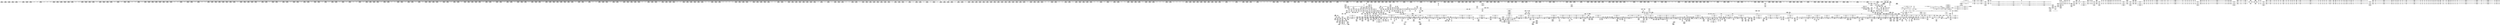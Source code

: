 digraph {
	CE0x5aa3cc0 [shape=record,shape=Mrecord,label="{CE0x5aa3cc0|2472:_%struct.cred*,_:_CRE_5880,5888_|*MultipleSource*|Function::task_sid&Arg::task::|Function::selinux_file_send_sigiotask&Arg::tsk::|security/selinux/hooks.c,208}"]
	CE0x5a59cc0 [shape=record,shape=Mrecord,label="{CE0x5a59cc0|i16_2|*Constant*|*SummSink*}"]
	CE0x5a783e0 [shape=record,shape=Mrecord,label="{CE0x5a783e0|__llvm_gcov_indirect_counter_increment:tmp2|*SummSink*}"]
	CE0x5b62670 [shape=record,shape=Mrecord,label="{CE0x5b62670|void_(i32*,_i32,_i32*)*_asm_addl_$1,_%gs:$0_,_*m,ri,*m,_dirflag_,_fpsr_,_flags_|*SummSink*}"]
	CE0x5aa3660 [shape=record,shape=Mrecord,label="{CE0x5aa3660|2472:_%struct.cred*,_:_CRE_5856,5860_|*MultipleSource*|Function::task_sid&Arg::task::|Function::selinux_file_send_sigiotask&Arg::tsk::|security/selinux/hooks.c,208}"]
	CE0x5ad3160 [shape=record,shape=Mrecord,label="{CE0x5ad3160|i8*_getelementptr_inbounds_(_25_x_i8_,_25_x_i8_*_.str3,_i32_0,_i32_0)|*Constant*|*SummSource*}"]
	CE0x5ab7de0 [shape=record,shape=Mrecord,label="{CE0x5ab7de0|signal_to_av:tmp6|security/selinux/hooks.c,1487|*SummSink*}"]
	CE0x5b522b0 [shape=record,shape=Mrecord,label="{CE0x5b522b0|rcu_lock_acquire:tmp|*SummSource*}"]
	CE0x5a53740 [shape=record,shape=Mrecord,label="{CE0x5a53740|cred_sid:tmp1|*SummSource*}"]
	CE0x5ae0d00 [shape=record,shape=Mrecord,label="{CE0x5ae0d00|i32_1|*Constant*}"]
	CE0x5acd2f0 [shape=record,shape=Mrecord,label="{CE0x5acd2f0|task_sid:tmp10|security/selinux/hooks.c,208|*SummSource*}"]
	CE0x5b13b70 [shape=record,shape=Mrecord,label="{CE0x5b13b70|__rcu_read_lock:bb|*SummSource*}"]
	CE0x5ae65f0 [shape=record,shape=Mrecord,label="{CE0x5ae65f0|i64_ptrtoint_(i8*_blockaddress(_rcu_lock_release,_%__here)_to_i64)|*Constant*|*SummSink*}"]
	CE0x5a8b000 [shape=record,shape=Mrecord,label="{CE0x5a8b000|2472:_%struct.cred*,_:_CRE_1896,1900_|*MultipleSource*|Function::task_sid&Arg::task::|Function::selinux_file_send_sigiotask&Arg::tsk::|security/selinux/hooks.c,208}"]
	CE0x5a5a800 [shape=record,shape=Mrecord,label="{CE0x5a5a800|%struct.common_audit_data*_null|*Constant*|*SummSink*}"]
	CE0x5af02d0 [shape=record,shape=Mrecord,label="{CE0x5af02d0|rcu_read_lock:do.end|*SummSink*}"]
	CE0x5a807b0 [shape=record,shape=Mrecord,label="{CE0x5a807b0|_call_void___llvm_gcov_indirect_counter_increment(i32*___llvm_gcov_global_state_pred267,_i64**_getelementptr_inbounds_(_4_x_i64*_,_4_x_i64*_*___llvm_gcda_edge_table266,_i64_0,_i64_1)),_!dbg_!27714|security/selinux/hooks.c,1479}"]
	CE0x5abd6c0 [shape=record,shape=Mrecord,label="{CE0x5abd6c0|i32_64|*Constant*}"]
	CE0x5a8ec00 [shape=record,shape=Mrecord,label="{CE0x5a8ec00|2472:_%struct.cred*,_:_CRE_2136,2144_|*MultipleSource*|Function::task_sid&Arg::task::|Function::selinux_file_send_sigiotask&Arg::tsk::|security/selinux/hooks.c,208}"]
	CE0x5a2a3e0 [shape=record,shape=Mrecord,label="{CE0x5a2a3e0|GLOBAL:__llvm_gcov_ctr126|Global_var:__llvm_gcov_ctr126|*SummSink*}"]
	CE0x5ae6010 [shape=record,shape=Mrecord,label="{CE0x5ae6010|i64_ptrtoint_(i8*_blockaddress(_rcu_lock_release,_%__here)_to_i64)|*Constant*}"]
	CE0x5ab8b00 [shape=record,shape=Mrecord,label="{CE0x5ab8b00|_call_void___llvm_gcov_indirect_counter_increment(i32*___llvm_gcov_global_state_pred267,_i64**_getelementptr_inbounds_(_4_x_i64*_,_4_x_i64*_*___llvm_gcda_edge_table266,_i64_0,_i64_0)),_!dbg_!27721|security/selinux/hooks.c,1491|*SummSink*}"]
	CE0x5a40130 [shape=record,shape=Mrecord,label="{CE0x5a40130|selinux_file_send_sigiotask:tmp6|security/selinux/hooks.c,3403}"]
	CE0x5b60790 [shape=record,shape=Mrecord,label="{CE0x5b60790|_call_void_mcount()_#3}"]
	CE0x5a3bf30 [shape=record,shape=Mrecord,label="{CE0x5a3bf30|selinux_file_send_sigiotask:f_security|security/selinux/hooks.c,3401|*SummSink*}"]
	CE0x5a4a0c0 [shape=record,shape=Mrecord,label="{CE0x5a4a0c0|i64_-312|*Constant*|*SummSink*}"]
	CE0x5a7ed90 [shape=record,shape=Mrecord,label="{CE0x5a7ed90|GLOBAL:__llvm_gcov_global_state_pred267|Global_var:__llvm_gcov_global_state_pred267|*SummSource*}"]
	CE0x5aba410 [shape=record,shape=Mrecord,label="{CE0x5aba410|signal_to_av:tmp11|security/selinux/hooks.c,1495}"]
	CE0x5a84390 [shape=record,shape=Mrecord,label="{CE0x5a84390|task_sid:tmp21|security/selinux/hooks.c,208|*SummSink*}"]
	CE0x5ac95d0 [shape=record,shape=Mrecord,label="{CE0x5ac95d0|_ret_void|*SummSink*}"]
	"CONST[source:1(input),value:2(dynamic)][purpose:{operation}][SrcIdx:1]"
	CE0x5a76ed0 [shape=record,shape=Mrecord,label="{CE0x5a76ed0|i64_1|*Constant*}"]
	CE0x5b4c610 [shape=record,shape=Mrecord,label="{CE0x5b4c610|__rcu_read_unlock:bb|*SummSource*}"]
	CE0x5b86080 [shape=record,shape=Mrecord,label="{CE0x5b86080|__rcu_read_unlock:tmp1}"]
	CE0x5acc490 [shape=record,shape=Mrecord,label="{CE0x5acc490|rcu_read_lock:tmp8|include/linux/rcupdate.h,882|*SummSource*}"]
	CE0x5ac9990 [shape=record,shape=Mrecord,label="{CE0x5ac9990|i64*_getelementptr_inbounds_(_10_x_i64_,_10_x_i64_*___llvm_gcov_ctr265,_i64_0,_i64_5)|*Constant*}"]
	CE0x5a5b670 [shape=record,shape=Mrecord,label="{CE0x5a5b670|_ret_i32_%call3,_!dbg_!27735|security/selinux/hooks.c,3408|*SummSource*}"]
	CE0x5a97d60 [shape=record,shape=Mrecord,label="{CE0x5a97d60|signal_to_av:tmp4|security/selinux/hooks.c,1483|*SummSink*}"]
	CE0x5aae150 [shape=record,shape=Mrecord,label="{CE0x5aae150|2472:_%struct.cred*,_:_CRE_6376,6384_|*MultipleSource*|Function::task_sid&Arg::task::|Function::selinux_file_send_sigiotask&Arg::tsk::|security/selinux/hooks.c,208}"]
	CE0x5b4e950 [shape=record,shape=Mrecord,label="{CE0x5b4e950|i8*_undef|*Constant*}"]
	CE0x5a7f730 [shape=record,shape=Mrecord,label="{CE0x5a7f730|_call_void_rcu_lock_acquire(%struct.lockdep_map*_rcu_lock_map)_#10,_!dbg_!27711|include/linux/rcupdate.h,881}"]
	CE0x5ad10e0 [shape=record,shape=Mrecord,label="{CE0x5ad10e0|i64_7|*Constant*}"]
	CE0x5aa7240 [shape=record,shape=Mrecord,label="{CE0x5aa7240|2472:_%struct.cred*,_:_CRE_6200,6208_|*MultipleSource*|Function::task_sid&Arg::task::|Function::selinux_file_send_sigiotask&Arg::tsk::|security/selinux/hooks.c,208}"]
	CE0x5a39d00 [shape=record,shape=Mrecord,label="{CE0x5a39d00|selinux_file_send_sigiotask:call2|security/selinux/hooks.c,3406|*SummSource*}"]
	CE0x5a78550 [shape=record,shape=Mrecord,label="{CE0x5a78550|0:_i64*,_array:_GCR___llvm_gcda_edge_table266_internal_unnamed_addr_constant_4_x_i64*_i64*_getelementptr_inbounds_(_10_x_i64_,_10_x_i64_*___llvm_gcov_ctr265,_i64_0,_i64_1),_i64*_getelementptr_inbounds_(_10_x_i64_,_10_x_i64_*___llvm_gcov_ctr265,_i64_0,_i64_2),_i64*_getelementptr_inbounds_(_10_x_i64_,_10_x_i64_*___llvm_gcov_ctr265,_i64_0,_i64_3),_i64*_getelementptr_inbounds_(_10_x_i64_,_10_x_i64_*___llvm_gcov_ctr265,_i64_0,_i64_4)_:_elem_0::}"]
	CE0x5a9f1a0 [shape=record,shape=Mrecord,label="{CE0x5a9f1a0|2472:_%struct.cred*,_:_CRE_2970,2971_}"]
	CE0x5ac3ba0 [shape=record,shape=Mrecord,label="{CE0x5ac3ba0|task_sid:tmp25|security/selinux/hooks.c,208}"]
	CE0x5aa01a0 [shape=record,shape=Mrecord,label="{CE0x5aa01a0|2472:_%struct.cred*,_:_CRE_3008,3024_|*MultipleSource*|Function::task_sid&Arg::task::|Function::selinux_file_send_sigiotask&Arg::tsk::|security/selinux/hooks.c,208}"]
	CE0x5a4a220 [shape=record,shape=Mrecord,label="{CE0x5a4a220|selinux_file_send_sigiotask:add.ptr|security/selinux/hooks.c,3399|*SummSink*}"]
	CE0x5ad38b0 [shape=record,shape=Mrecord,label="{CE0x5ad38b0|task_sid:call|security/selinux/hooks.c,208|*SummSource*}"]
	CE0x5a7ae20 [shape=record,shape=Mrecord,label="{CE0x5a7ae20|signal_to_av:tmp1}"]
	CE0x5a8dcd0 [shape=record,shape=Mrecord,label="{CE0x5a8dcd0|2472:_%struct.cred*,_:_CRE_2076,2080_|*MultipleSource*|Function::task_sid&Arg::task::|Function::selinux_file_send_sigiotask&Arg::tsk::|security/selinux/hooks.c,208}"]
	CE0x5aee850 [shape=record,shape=Mrecord,label="{CE0x5aee850|i64*_getelementptr_inbounds_(_4_x_i64_,_4_x_i64_*___llvm_gcov_ctr135,_i64_0,_i64_1)|*Constant*|*SummSink*}"]
	CE0x5a2f830 [shape=record,shape=Mrecord,label="{CE0x5a2f830|_ret_i32_%perm.0,_!dbg_!27724|security/selinux/hooks.c,1495}"]
	CE0x5abc130 [shape=record,shape=Mrecord,label="{CE0x5abc130|signal_to_av:tmp8|security/selinux/hooks.c,1491|*SummSink*}"]
	CE0x5aab560 [shape=record,shape=Mrecord,label="{CE0x5aab560|2472:_%struct.cred*,_:_CRE_6325,6326_}"]
	CE0x5a9b350 [shape=record,shape=Mrecord,label="{CE0x5a9b350|2472:_%struct.cred*,_:_CRE_2915,2916_}"]
	CE0x5a75e20 [shape=record,shape=Mrecord,label="{CE0x5a75e20|task_sid:tmp1|*SummSource*}"]
	CE0x5a89f20 [shape=record,shape=Mrecord,label="{CE0x5a89f20|2472:_%struct.cred*,_:_CRE_1824,1832_|*MultipleSource*|Function::task_sid&Arg::task::|Function::selinux_file_send_sigiotask&Arg::tsk::|security/selinux/hooks.c,208}"]
	CE0x5b1c400 [shape=record,shape=Mrecord,label="{CE0x5b1c400|rcu_read_unlock:do.body}"]
	CE0x5b16fd0 [shape=record,shape=Mrecord,label="{CE0x5b16fd0|rcu_read_unlock:tmp4|include/linux/rcupdate.h,933}"]
	CE0x5a54fa0 [shape=record,shape=Mrecord,label="{CE0x5a54fa0|rcu_read_lock:tmp1|*SummSource*}"]
	CE0x5ad35e0 [shape=record,shape=Mrecord,label="{CE0x5ad35e0|i32_208|*Constant*}"]
	CE0x5acf800 [shape=record,shape=Mrecord,label="{CE0x5acf800|task_sid:tmp14|security/selinux/hooks.c,208|*SummSource*}"]
	CE0x5abaf30 [shape=record,shape=Mrecord,label="{CE0x5abaf30|rcu_lock_acquire:map|Function::rcu_lock_acquire&Arg::map::|*SummSink*}"]
	CE0x5aadc90 [shape=record,shape=Mrecord,label="{CE0x5aadc90|2472:_%struct.cred*,_:_CRE_6358,6359_}"]
	CE0x5a38ce0 [shape=record,shape=Mrecord,label="{CE0x5a38ce0|rcu_read_lock:entry|*SummSink*}"]
	CE0x5a2ded0 [shape=record,shape=Mrecord,label="{CE0x5a2ded0|0:_i8,_:_GCMR_task_sid.__warned_internal_global_i8_0,_section_.data.unlikely_,_align_1:_elem_0:default:}"]
	CE0x5b60be0 [shape=record,shape=Mrecord,label="{CE0x5b60be0|_call_void_mcount()_#3|*SummSink*}"]
	CE0x5a9adb0 [shape=record,shape=Mrecord,label="{CE0x5a9adb0|2472:_%struct.cred*,_:_CRE_2909,2910_}"]
	CE0x5a534a0 [shape=record,shape=Mrecord,label="{CE0x5a534a0|task_sid:tmp2|*SummSink*}"]
	CE0x5af9460 [shape=record,shape=Mrecord,label="{CE0x5af9460|rcu_read_unlock:tmp8|include/linux/rcupdate.h,933|*SummSource*}"]
	CE0x5a8ede0 [shape=record,shape=Mrecord,label="{CE0x5a8ede0|2472:_%struct.cred*,_:_CRE_2144,2152_|*MultipleSource*|Function::task_sid&Arg::task::|Function::selinux_file_send_sigiotask&Arg::tsk::|security/selinux/hooks.c,208}"]
	CE0x5ab6da0 [shape=record,shape=Mrecord,label="{CE0x5ab6da0|i64*_getelementptr_inbounds_(_10_x_i64_,_10_x_i64_*___llvm_gcov_ctr265,_i64_0,_i64_7)|*Constant*}"]
	CE0x5aca180 [shape=record,shape=Mrecord,label="{CE0x5aca180|signal_to_av:tmp2|security/selinux/hooks.c,1479|*SummSource*}"]
	CE0x5aa9c70 [shape=record,shape=Mrecord,label="{CE0x5aa9c70|2472:_%struct.cred*,_:_CRE_6304,6305_}"]
	CE0x5a41f30 [shape=record,shape=Mrecord,label="{CE0x5a41f30|selinux_file_send_sigiotask:if.end|*SummSink*}"]
	CE0x5af6300 [shape=record,shape=Mrecord,label="{CE0x5af6300|cred_sid:tmp5|security/selinux/hooks.c,196}"]
	CE0x5b13610 [shape=record,shape=Mrecord,label="{CE0x5b13610|rcu_read_unlock:tmp2}"]
	CE0x5aa8f90 [shape=record,shape=Mrecord,label="{CE0x5aa8f90|2472:_%struct.cred*,_:_CRE_6293,6294_}"]
	CE0x5b0c5d0 [shape=record,shape=Mrecord,label="{CE0x5b0c5d0|cred_sid:sid|security/selinux/hooks.c,197|*SummSink*}"]
	CE0x5b275d0 [shape=record,shape=Mrecord,label="{CE0x5b275d0|GLOBAL:__rcu_read_unlock|*Constant*}"]
	CE0x5ac62f0 [shape=record,shape=Mrecord,label="{CE0x5ac62f0|GLOBAL:cred_sid|*Constant*|*SummSink*}"]
	CE0x5abc870 [shape=record,shape=Mrecord,label="{CE0x5abc870|signal_to_av:tmp9|security/selinux/hooks.c,1491|*SummSource*}"]
	CE0x5a77420 [shape=record,shape=Mrecord,label="{CE0x5a77420|COLLAPSED:_GCMRE___llvm_gcov_ctr265_internal_global_10_x_i64_zeroinitializer:_elem_0:default:}"]
	CE0x5acca30 [shape=record,shape=Mrecord,label="{CE0x5acca30|i64_5|*Constant*|*SummSource*}"]
	CE0x5a836a0 [shape=record,shape=Mrecord,label="{CE0x5a836a0|i64*_getelementptr_inbounds_(_13_x_i64_,_13_x_i64_*___llvm_gcov_ctr126,_i64_0,_i64_9)|*Constant*}"]
	CE0x5a3a3b0 [shape=record,shape=Mrecord,label="{CE0x5a3a3b0|COLLAPSED:_GCMRE___llvm_gcov_ctr127_internal_global_11_x_i64_zeroinitializer:_elem_0:default:}"]
	CE0x5a1ec30 [shape=record,shape=Mrecord,label="{CE0x5a1ec30|i64*_getelementptr_inbounds_(_2_x_i64_,_2_x_i64_*___llvm_gcov_ctr131,_i64_0,_i64_0)|*Constant*|*SummSource*}"]
	CE0x5aa2bc0 [shape=record,shape=Mrecord,label="{CE0x5aa2bc0|2472:_%struct.cred*,_:_CRE_3148,3152_|*MultipleSource*|Function::task_sid&Arg::task::|Function::selinux_file_send_sigiotask&Arg::tsk::|security/selinux/hooks.c,208}"]
	CE0x5b24020 [shape=record,shape=Mrecord,label="{CE0x5b24020|rcu_read_unlock:tmp19|include/linux/rcupdate.h,933|*SummSource*}"]
	CE0x5afa570 [shape=record,shape=Mrecord,label="{CE0x5afa570|__llvm_gcov_indirect_counter_increment:tmp2|*SummSource*}"]
	CE0x5a4b650 [shape=record,shape=Mrecord,label="{CE0x5a4b650|2472:_%struct.cred*,_:_CRE_440,448_|*MultipleSource*|Function::task_sid&Arg::task::|Function::selinux_file_send_sigiotask&Arg::tsk::|security/selinux/hooks.c,208}"]
	CE0x5abf390 [shape=record,shape=Mrecord,label="{CE0x5abf390|rcu_read_unlock:tmp15|include/linux/rcupdate.h,933|*SummSource*}"]
	CE0x6c07110 [shape=record,shape=Mrecord,label="{CE0x6c07110|i64_1|*Constant*}"]
	CE0x5b521d0 [shape=record,shape=Mrecord,label="{CE0x5b521d0|rcu_lock_acquire:tmp}"]
	CE0x5a2d4b0 [shape=record,shape=Mrecord,label="{CE0x5a2d4b0|task_sid:tmp7|security/selinux/hooks.c,208|*SummSink*}"]
	CE0x5ababd0 [shape=record,shape=Mrecord,label="{CE0x5ababd0|rcu_read_lock:if.then}"]
	CE0x5af2d50 [shape=record,shape=Mrecord,label="{CE0x5af2d50|rcu_read_lock:tmp7|include/linux/rcupdate.h,882}"]
	CE0x5aa4100 [shape=record,shape=Mrecord,label="{CE0x5aa4100|2472:_%struct.cred*,_:_CRE_5896,5904_|*MultipleSource*|Function::task_sid&Arg::task::|Function::selinux_file_send_sigiotask&Arg::tsk::|security/selinux/hooks.c,208}"]
	CE0x5b90830 [shape=record,shape=Mrecord,label="{CE0x5b90830|i64*_getelementptr_inbounds_(_4_x_i64_,_4_x_i64_*___llvm_gcov_ctr129,_i64_0,_i64_0)|*Constant*|*SummSink*}"]
	CE0x5b0e750 [shape=record,shape=Mrecord,label="{CE0x5b0e750|_call_void_mcount()_#3}"]
	CE0x5a2a840 [shape=record,shape=Mrecord,label="{CE0x5a2a840|task_sid:tmp6|security/selinux/hooks.c,208|*SummSink*}"]
	CE0x5af67b0 [shape=record,shape=Mrecord,label="{CE0x5af67b0|rcu_read_lock:bb}"]
	CE0x5ad9eb0 [shape=record,shape=Mrecord,label="{CE0x5ad9eb0|i64*_getelementptr_inbounds_(_4_x_i64_,_4_x_i64_*___llvm_gcov_ctr135,_i64_0,_i64_2)|*Constant*|*SummSource*}"]
	CE0x5a441d0 [shape=record,shape=Mrecord,label="{CE0x5a441d0|task_sid:task|Function::task_sid&Arg::task::}"]
	CE0x5ac4c40 [shape=record,shape=Mrecord,label="{CE0x5ac4c40|i64*_getelementptr_inbounds_(_13_x_i64_,_13_x_i64_*___llvm_gcov_ctr126,_i64_0,_i64_12)|*Constant*}"]
	CE0x5a9ffb0 [shape=record,shape=Mrecord,label="{CE0x5a9ffb0|2472:_%struct.cred*,_:_CRE_3000,3008_|*MultipleSource*|Function::task_sid&Arg::task::|Function::selinux_file_send_sigiotask&Arg::tsk::|security/selinux/hooks.c,208}"]
	CE0x5b1ffd0 [shape=record,shape=Mrecord,label="{CE0x5b1ffd0|rcu_lock_acquire:tmp1|*SummSink*}"]
	CE0x5a7e880 [shape=record,shape=Mrecord,label="{CE0x5a7e880|2472:_%struct.cred*,_:_CRE_80,84_|*MultipleSource*|Function::task_sid&Arg::task::|Function::selinux_file_send_sigiotask&Arg::tsk::|security/selinux/hooks.c,208}"]
	CE0x5ad05d0 [shape=record,shape=Mrecord,label="{CE0x5ad05d0|task_sid:tmp17|security/selinux/hooks.c,208|*SummSource*}"]
	CE0x5abb7c0 [shape=record,shape=Mrecord,label="{CE0x5abb7c0|rcu_lock_acquire:entry|*SummSink*}"]
	CE0x5a8a100 [shape=record,shape=Mrecord,label="{CE0x5a8a100|2472:_%struct.cred*,_:_CRE_1832,1840_|*MultipleSource*|Function::task_sid&Arg::task::|Function::selinux_file_send_sigiotask&Arg::tsk::|security/selinux/hooks.c,208}"]
	CE0x5aac010 [shape=record,shape=Mrecord,label="{CE0x5aac010|2472:_%struct.cred*,_:_CRE_6334,6335_}"]
	CE0x5ace100 [shape=record,shape=Mrecord,label="{CE0x5ace100|task_sid:tmp13|security/selinux/hooks.c,208|*SummSink*}"]
	CE0x5a51690 [shape=record,shape=Mrecord,label="{CE0x5a51690|rcu_read_lock:tmp2|*SummSource*}"]
	CE0x5a847f0 [shape=record,shape=Mrecord,label="{CE0x5a847f0|i64*_getelementptr_inbounds_(_13_x_i64_,_13_x_i64_*___llvm_gcov_ctr126,_i64_0,_i64_10)|*Constant*}"]
	CE0x5a7d0c0 [shape=record,shape=Mrecord,label="{CE0x5a7d0c0|2472:_%struct.cred*,_:_CRE_72,76_|*MultipleSource*|Function::task_sid&Arg::task::|Function::selinux_file_send_sigiotask&Arg::tsk::|security/selinux/hooks.c,208}"]
	CE0x5abb830 [shape=record,shape=Mrecord,label="{CE0x5abb830|GLOBAL:rcu_lock_map|Global_var:rcu_lock_map}"]
	CE0x5b10ed0 [shape=record,shape=Mrecord,label="{CE0x5b10ed0|__rcu_read_lock:tmp2|*SummSink*}"]
	CE0x5a8ce00 [shape=record,shape=Mrecord,label="{CE0x5a8ce00|2472:_%struct.cred*,_:_CRE_2036,2040_|*MultipleSource*|Function::task_sid&Arg::task::|Function::selinux_file_send_sigiotask&Arg::tsk::|security/selinux/hooks.c,208}"]
	CE0x5a543e0 [shape=record,shape=Mrecord,label="{CE0x5a543e0|i32_77|*Constant*|*SummSource*}"]
	CE0x5aa8530 [shape=record,shape=Mrecord,label="{CE0x5aa8530|2472:_%struct.cred*,_:_CRE_6280,6284_|*MultipleSource*|Function::task_sid&Arg::task::|Function::selinux_file_send_sigiotask&Arg::tsk::|security/selinux/hooks.c,208}"]
	CE0x5a4e630 [shape=record,shape=Mrecord,label="{CE0x5a4e630|cred_sid:tmp|*SummSink*}"]
	CE0x5b4ced0 [shape=record,shape=Mrecord,label="{CE0x5b4ced0|__rcu_read_unlock:tmp4|include/linux/rcupdate.h,244|*SummSource*}"]
	CE0x5afaa00 [shape=record,shape=Mrecord,label="{CE0x5afaa00|rcu_read_lock:tobool1|include/linux/rcupdate.h,882|*SummSink*}"]
	CE0x5adc1a0 [shape=record,shape=Mrecord,label="{CE0x5adc1a0|rcu_lock_release:tmp3|*SummSink*}"]
	CE0x5a7f280 [shape=record,shape=Mrecord,label="{CE0x5a7f280|task_sid:do.end|*SummSource*}"]
	CE0x5b0a2f0 [shape=record,shape=Mrecord,label="{CE0x5b0a2f0|i64*_getelementptr_inbounds_(_11_x_i64_,_11_x_i64_*___llvm_gcov_ctr127,_i64_0,_i64_10)|*Constant*}"]
	CE0x5ae7760 [shape=record,shape=Mrecord,label="{CE0x5ae7760|__rcu_read_unlock:tmp|*SummSource*}"]
	CE0x5a7f4f0 [shape=record,shape=Mrecord,label="{CE0x5a7f4f0|__rcu_read_lock:entry|*SummSource*}"]
	CE0x5b1d1d0 [shape=record,shape=Mrecord,label="{CE0x5b1d1d0|_call_void___preempt_count_add(i32_1)_#10,_!dbg_!27711|include/linux/rcupdate.h,239|*SummSource*}"]
	CE0x5addff0 [shape=record,shape=Mrecord,label="{CE0x5addff0|i64*_getelementptr_inbounds_(_4_x_i64_,_4_x_i64_*___llvm_gcov_ctr129,_i64_0,_i64_2)|*Constant*|*SummSink*}"]
	CE0x5a4a4c0 [shape=record,shape=Mrecord,label="{CE0x5a4a4c0|i32_14|*Constant*|*SummSource*}"]
	CE0x5aada30 [shape=record,shape=Mrecord,label="{CE0x5aada30|2472:_%struct.cred*,_:_CRE_6356,6357_}"]
	CE0x5b1ee10 [shape=record,shape=Mrecord,label="{CE0x5b1ee10|rcu_read_unlock:tmp9|include/linux/rcupdate.h,933|*SummSource*}"]
	CE0x5a7c250 [shape=record,shape=Mrecord,label="{CE0x5a7c250|GLOBAL:rcu_lock_map|Global_var:rcu_lock_map|*SummSource*}"]
	CE0x5b10fc0 [shape=record,shape=Mrecord,label="{CE0x5b10fc0|__rcu_read_lock:tmp3}"]
	CE0x5a51280 [shape=record,shape=Mrecord,label="{CE0x5a51280|_ret_void,_!dbg_!27735|include/linux/rcupdate.h,884}"]
	CE0x5a9b440 [shape=record,shape=Mrecord,label="{CE0x5a9b440|2472:_%struct.cred*,_:_CRE_2916,2917_}"]
	CE0x5a7faa0 [shape=record,shape=Mrecord,label="{CE0x5a7faa0|2472:_%struct.cred*,_:_CRE_120,128_|*MultipleSource*|Function::task_sid&Arg::task::|Function::selinux_file_send_sigiotask&Arg::tsk::|security/selinux/hooks.c,208}"]
	CE0x5a93d70 [shape=record,shape=Mrecord,label="{CE0x5a93d70|2472:_%struct.cred*,_:_CRE_2535,2536_}"]
	CE0x5ac3610 [shape=record,shape=Mrecord,label="{CE0x5ac3610|task_sid:tmp23|security/selinux/hooks.c,208|*SummSink*}"]
	CE0x5a30790 [shape=record,shape=Mrecord,label="{CE0x5a30790|task_sid:do.end|*SummSink*}"]
	CE0x5b85f20 [shape=record,shape=Mrecord,label="{CE0x5b85f20|__rcu_read_unlock:tmp3|*SummSink*}"]
	CE0x5abfd20 [shape=record,shape=Mrecord,label="{CE0x5abfd20|rcu_read_lock:tmp15|include/linux/rcupdate.h,882}"]
	CE0x5abdaf0 [shape=record,shape=Mrecord,label="{CE0x5abdaf0|signal_to_av:perm.0|*SummSource*}"]
	CE0x5b21ae0 [shape=record,shape=Mrecord,label="{CE0x5b21ae0|rcu_read_unlock:tmp18|include/linux/rcupdate.h,933|*SummSink*}"]
	CE0x5aac600 [shape=record,shape=Mrecord,label="{CE0x5aac600|2472:_%struct.cred*,_:_CRE_6339,6340_}"]
	CE0x5a9e6f0 [shape=record,shape=Mrecord,label="{CE0x5a9e6f0|2472:_%struct.cred*,_:_CRE_2961,2962_}"]
	CE0x5a802c0 [shape=record,shape=Mrecord,label="{CE0x5a802c0|2472:_%struct.cred*,_:_CRE_92,96_|*MultipleSource*|Function::task_sid&Arg::task::|Function::selinux_file_send_sigiotask&Arg::tsk::|security/selinux/hooks.c,208}"]
	CE0x5b27900 [shape=record,shape=Mrecord,label="{CE0x5b27900|_ret_void,_!dbg_!27717|include/linux/rcupdate.h,424|*SummSource*}"]
	CE0x5ae0660 [shape=record,shape=Mrecord,label="{CE0x5ae0660|GLOBAL:__preempt_count_sub|*Constant*}"]
	CE0x5b1de70 [shape=record,shape=Mrecord,label="{CE0x5b1de70|rcu_lock_acquire:tmp4|include/linux/rcupdate.h,418}"]
	CE0x5a3e9d0 [shape=record,shape=Mrecord,label="{CE0x5a3e9d0|i32_1|*Constant*|*SummSource*}"]
	CE0x5a57410 [shape=record,shape=Mrecord,label="{CE0x5a57410|selinux_file_send_sigiotask:tmp16|security/selinux/hooks.c,3408}"]
	CE0x5b1f900 [shape=record,shape=Mrecord,label="{CE0x5b1f900|__rcu_read_lock:tmp4|include/linux/rcupdate.h,239|*SummSink*}"]
	CE0x5a9fd90 [shape=record,shape=Mrecord,label="{CE0x5a9fd90|2472:_%struct.cred*,_:_CRE_2992,3000_|*MultipleSource*|Function::task_sid&Arg::task::|Function::selinux_file_send_sigiotask&Arg::tsk::|security/selinux/hooks.c,208}"]
	CE0x5a8fb00 [shape=record,shape=Mrecord,label="{CE0x5a8fb00|2472:_%struct.cred*,_:_CRE_2264,2272_|*MultipleSource*|Function::task_sid&Arg::task::|Function::selinux_file_send_sigiotask&Arg::tsk::|security/selinux/hooks.c,208}"]
	CE0x5b29d30 [shape=record,shape=Mrecord,label="{CE0x5b29d30|i32_-1|*Constant*}"]
	CE0x5aa7460 [shape=record,shape=Mrecord,label="{CE0x5aa7460|2472:_%struct.cred*,_:_CRE_6208,6216_|*MultipleSource*|Function::task_sid&Arg::task::|Function::selinux_file_send_sigiotask&Arg::tsk::|security/selinux/hooks.c,208}"]
	CE0x5ae7800 [shape=record,shape=Mrecord,label="{CE0x5ae7800|__rcu_read_lock:do.body|*SummSource*}"]
	CE0x5aae580 [shape=record,shape=Mrecord,label="{CE0x5aae580|2472:_%struct.cred*,_:_CRE_6392,6400_|*MultipleSource*|Function::task_sid&Arg::task::|Function::selinux_file_send_sigiotask&Arg::tsk::|security/selinux/hooks.c,208}"]
	CE0x5b60080 [shape=record,shape=Mrecord,label="{CE0x5b60080|rcu_lock_acquire:__here|*SummSource*}"]
	CE0x5a7ac90 [shape=record,shape=Mrecord,label="{CE0x5a7ac90|2472:_%struct.cred*,_:_CRE_232,240_|*MultipleSource*|Function::task_sid&Arg::task::|Function::selinux_file_send_sigiotask&Arg::tsk::|security/selinux/hooks.c,208}"]
	CE0x5ac4720 [shape=record,shape=Mrecord,label="{CE0x5ac4720|task_sid:tmp25|security/selinux/hooks.c,208|*SummSink*}"]
	CE0x5a9f400 [shape=record,shape=Mrecord,label="{CE0x5a9f400|2472:_%struct.cred*,_:_CRE_2972,2973_}"]
	CE0x5aacd20 [shape=record,shape=Mrecord,label="{CE0x5aacd20|2472:_%struct.cred*,_:_CRE_6345,6346_}"]
	CE0x5aeffb0 [shape=record,shape=Mrecord,label="{CE0x5aeffb0|rcu_read_lock:do.body|*SummSink*}"]
	CE0x5a26e60 [shape=record,shape=Mrecord,label="{CE0x5a26e60|2472:_%struct.cred*,_:_CRE_2792,2800_|*MultipleSource*|Function::task_sid&Arg::task::|Function::selinux_file_send_sigiotask&Arg::tsk::|security/selinux/hooks.c,208}"]
	CE0x5ab00c0 [shape=record,shape=Mrecord,label="{CE0x5ab00c0|2472:_%struct.cred*,_:_CRE_6484,6488_|*MultipleSource*|Function::task_sid&Arg::task::|Function::selinux_file_send_sigiotask&Arg::tsk::|security/selinux/hooks.c,208}"]
	CE0x5a4bec0 [shape=record,shape=Mrecord,label="{CE0x5a4bec0|2472:_%struct.cred*,_:_CRE_264,272_|*MultipleSource*|Function::task_sid&Arg::task::|Function::selinux_file_send_sigiotask&Arg::tsk::|security/selinux/hooks.c,208}"]
	CE0x5a909d0 [shape=record,shape=Mrecord,label="{CE0x5a909d0|2472:_%struct.cred*,_:_CRE_2328,2336_|*MultipleSource*|Function::task_sid&Arg::task::|Function::selinux_file_send_sigiotask&Arg::tsk::|security/selinux/hooks.c,208}"]
	CE0x5b51290 [shape=record,shape=Mrecord,label="{CE0x5b51290|__rcu_read_lock:tmp7|include/linux/rcupdate.h,240|*SummSink*}"]
	CE0x5aacac0 [shape=record,shape=Mrecord,label="{CE0x5aacac0|2472:_%struct.cred*,_:_CRE_6343,6344_}"]
	CE0x5b14490 [shape=record,shape=Mrecord,label="{CE0x5b14490|__llvm_gcov_indirect_counter_increment:tmp3|*SummSink*}"]
	CE0x5a7d7b0 [shape=record,shape=Mrecord,label="{CE0x5a7d7b0|_call_void_mcount()_#3}"]
	CE0x5a4fec0 [shape=record,shape=Mrecord,label="{CE0x5a4fec0|2472:_%struct.cred*,_:_CRE_48,56_|*MultipleSource*|Function::task_sid&Arg::task::|Function::selinux_file_send_sigiotask&Arg::tsk::|security/selinux/hooks.c,208}"]
	CE0x5b1df50 [shape=record,shape=Mrecord,label="{CE0x5b1df50|rcu_lock_acquire:tmp4|include/linux/rcupdate.h,418|*SummSink*}"]
	CE0x5b5d340 [shape=record,shape=Mrecord,label="{CE0x5b5d340|_call_void_asm_sideeffect_,_memory_,_dirflag_,_fpsr_,_flags_()_#3,_!dbg_!27711,_!srcloc_!27714|include/linux/rcupdate.h,244}"]
	CE0x5abc9e0 [shape=record,shape=Mrecord,label="{CE0x5abc9e0|signal_to_av:tmp9|security/selinux/hooks.c,1491|*SummSink*}"]
	CE0x5ac1190 [shape=record,shape=Mrecord,label="{CE0x5ac1190|rcu_read_lock:tmp17|include/linux/rcupdate.h,882|*SummSink*}"]
	CE0x5ac84a0 [shape=record,shape=Mrecord,label="{CE0x5ac84a0|signal_to_av:bb}"]
	CE0x5a90430 [shape=record,shape=Mrecord,label="{CE0x5a90430|2472:_%struct.cred*,_:_CRE_2304,2312_|*MultipleSource*|Function::task_sid&Arg::task::|Function::selinux_file_send_sigiotask&Arg::tsk::|security/selinux/hooks.c,208}"]
	CE0x5a388d0 [shape=record,shape=Mrecord,label="{CE0x5a388d0|selinux_file_send_sigiotask:fown|Function::selinux_file_send_sigiotask&Arg::fown::|*SummSink*}"]
	CE0x5a83f90 [shape=record,shape=Mrecord,label="{CE0x5a83f90|task_sid:tmp20|security/selinux/hooks.c,208|*SummSource*}"]
	CE0x5aa3000 [shape=record,shape=Mrecord,label="{CE0x5aa3000|2472:_%struct.cred*,_:_CRE_3160,3164_|*MultipleSource*|Function::task_sid&Arg::task::|Function::selinux_file_send_sigiotask&Arg::tsk::|security/selinux/hooks.c,208}"]
	CE0x5a793a0 [shape=record,shape=Mrecord,label="{CE0x5a793a0|2472:_%struct.cred*,_:_CRE_400,408_|*MultipleSource*|Function::task_sid&Arg::task::|Function::selinux_file_send_sigiotask&Arg::tsk::|security/selinux/hooks.c,208}"]
	CE0x5aac860 [shape=record,shape=Mrecord,label="{CE0x5aac860|2472:_%struct.cred*,_:_CRE_6341,6342_}"]
	CE0x5a83de0 [shape=record,shape=Mrecord,label="{CE0x5a83de0|task_sid:tmp20|security/selinux/hooks.c,208}"]
	CE0x5af3f60 [shape=record,shape=Mrecord,label="{CE0x5af3f60|_ret_void,_!dbg_!27717|include/linux/rcupdate.h,419}"]
	CE0x5b24260 [shape=record,shape=Mrecord,label="{CE0x5b24260|rcu_read_unlock:tmp20|include/linux/rcupdate.h,933}"]
	CE0x5b8daa0 [shape=record,shape=Mrecord,label="{CE0x5b8daa0|__preempt_count_sub:tmp2|*SummSource*}"]
	CE0x5a7b4f0 [shape=record,shape=Mrecord,label="{CE0x5a7b4f0|2472:_%struct.cred*,_:_CRE_496,504_|*MultipleSource*|Function::task_sid&Arg::task::|Function::selinux_file_send_sigiotask&Arg::tsk::|security/selinux/hooks.c,208}"]
	CE0x5b09ec0 [shape=record,shape=Mrecord,label="{CE0x5b09ec0|rcu_read_lock:tmp21|include/linux/rcupdate.h,884}"]
	CE0x5a2f1b0 [shape=record,shape=Mrecord,label="{CE0x5a2f1b0|signal_to_av:entry}"]
	CE0x5b001a0 [shape=record,shape=Mrecord,label="{CE0x5b001a0|rcu_lock_acquire:tmp5|include/linux/rcupdate.h,418}"]
	CE0x6cc2ff0 [shape=record,shape=Mrecord,label="{CE0x6cc2ff0|selinux_file_send_sigiotask:if.else|*SummSink*}"]
	CE0x5b2a620 [shape=record,shape=Mrecord,label="{CE0x5b2a620|i64*_getelementptr_inbounds_(_4_x_i64_,_4_x_i64_*___llvm_gcov_ctr128,_i64_0,_i64_1)|*Constant*|*SummSink*}"]
	CE0x5b28650 [shape=record,shape=Mrecord,label="{CE0x5b28650|__llvm_gcov_indirect_counter_increment:bb4}"]
	CE0x5a9e490 [shape=record,shape=Mrecord,label="{CE0x5a9e490|2472:_%struct.cred*,_:_CRE_2959,2960_}"]
	CE0x5b50530 [shape=record,shape=Mrecord,label="{CE0x5b50530|_call_void_asm_addl_$1,_%gs:$0_,_*m,ri,*m,_dirflag_,_fpsr_,_flags_(i32*___preempt_count,_i32_%val,_i32*___preempt_count)_#3,_!dbg_!27714,_!srcloc_!27717|./arch/x86/include/asm/preempt.h,72}"]
	CE0x5a2d5b0 [shape=record,shape=Mrecord,label="{CE0x5a2d5b0|task_sid:tmp9|security/selinux/hooks.c,208}"]
	CE0x5a1efb0 [shape=record,shape=Mrecord,label="{CE0x5a1efb0|i64*_getelementptr_inbounds_(_13_x_i64_,_13_x_i64_*___llvm_gcov_ctr126,_i64_0,_i64_0)|*Constant*|*SummSink*}"]
	CE0x5b0be50 [shape=record,shape=Mrecord,label="{CE0x5b0be50|i64*_getelementptr_inbounds_(_2_x_i64_,_2_x_i64_*___llvm_gcov_ctr131,_i64_0,_i64_0)|*Constant*}"]
	CE0x5a4c500 [shape=record,shape=Mrecord,label="{CE0x5a4c500|cred_sid:tmp|*SummSource*}"]
	CE0x5b12dd0 [shape=record,shape=Mrecord,label="{CE0x5b12dd0|rcu_read_unlock:call|include/linux/rcupdate.h,933}"]
	CE0x5b29700 [shape=record,shape=Mrecord,label="{CE0x5b29700|__llvm_gcov_indirect_counter_increment:bb|*SummSource*}"]
	CE0x5aef5a0 [shape=record,shape=Mrecord,label="{CE0x5aef5a0|_call_void_mcount()_#3}"]
	CE0x5a897d0 [shape=record,shape=Mrecord,label="{CE0x5a897d0|2472:_%struct.cred*,_:_CRE_776,780_|*MultipleSource*|Function::task_sid&Arg::task::|Function::selinux_file_send_sigiotask&Arg::tsk::|security/selinux/hooks.c,208}"]
	CE0x5ab79f0 [shape=record,shape=Mrecord,label="{CE0x5ab79f0|signal_to_av:tmp6|security/selinux/hooks.c,1487}"]
	CE0x5b4e0d0 [shape=record,shape=Mrecord,label="{CE0x5b4e0d0|i64*_getelementptr_inbounds_(_4_x_i64_,_4_x_i64_*___llvm_gcov_ctr130,_i64_0,_i64_3)|*Constant*|*SummSink*}"]
	CE0x5b5c7b0 [shape=record,shape=Mrecord,label="{CE0x5b5c7b0|__rcu_read_unlock:tmp2}"]
	CE0x5a79580 [shape=record,shape=Mrecord,label="{CE0x5a79580|2472:_%struct.cred*,_:_CRE_408,416_|*MultipleSource*|Function::task_sid&Arg::task::|Function::selinux_file_send_sigiotask&Arg::tsk::|security/selinux/hooks.c,208}"]
	CE0x5afe540 [shape=record,shape=Mrecord,label="{CE0x5afe540|rcu_read_unlock:tmp7|include/linux/rcupdate.h,933}"]
	CE0x5ac0d30 [shape=record,shape=Mrecord,label="{CE0x5ac0d30|i64*_getelementptr_inbounds_(_11_x_i64_,_11_x_i64_*___llvm_gcov_ctr127,_i64_0,_i64_8)|*Constant*|*SummSink*}"]
	CE0x5af40b0 [shape=record,shape=Mrecord,label="{CE0x5af40b0|_ret_void,_!dbg_!27717|include/linux/rcupdate.h,419|*SummSource*}"]
	CE0x5a9ece0 [shape=record,shape=Mrecord,label="{CE0x5a9ece0|2472:_%struct.cred*,_:_CRE_2966,2967_}"]
	CE0x5a9c5b0 [shape=record,shape=Mrecord,label="{CE0x5a9c5b0|2472:_%struct.cred*,_:_CRE_2933,2934_}"]
	CE0x5a84f00 [shape=record,shape=Mrecord,label="{CE0x5a84f00|2472:_%struct.cred*,_:_CRE_552,560_|*MultipleSource*|Function::task_sid&Arg::task::|Function::selinux_file_send_sigiotask&Arg::tsk::|security/selinux/hooks.c,208}"]
	CE0x5b1a200 [shape=record,shape=Mrecord,label="{CE0x5b1a200|rcu_read_unlock:tmp5|include/linux/rcupdate.h,933|*SummSource*}"]
	CE0x5ac8370 [shape=record,shape=Mrecord,label="{CE0x5ac8370|signal_to_av:sw.epilog|*SummSink*}"]
	CE0x5a27ad0 [shape=record,shape=Mrecord,label="{CE0x5a27ad0|task_sid:land.lhs.true2}"]
	CE0x5a87ee0 [shape=record,shape=Mrecord,label="{CE0x5a87ee0|2472:_%struct.cred*,_:_CRE_690,691_}"]
	CE0x5a7dbc0 [shape=record,shape=Mrecord,label="{CE0x5a7dbc0|i64*_getelementptr_inbounds_(_13_x_i64_,_13_x_i64_*___llvm_gcov_ctr126,_i64_0,_i64_0)|*Constant*|*SummSource*}"]
	CE0x5b20250 [shape=record,shape=Mrecord,label="{CE0x5b20250|i64*_getelementptr_inbounds_(_4_x_i64_,_4_x_i64_*___llvm_gcov_ctr130,_i64_0,_i64_1)|*Constant*}"]
	"CONST[source:1(input),value:2(dynamic)][purpose:{object}][SrcIdx:0]"
	CE0x5a91180 [shape=record,shape=Mrecord,label="{CE0x5a91180|2472:_%struct.cred*,_:_CRE_2360,2368_|*MultipleSource*|Function::task_sid&Arg::task::|Function::selinux_file_send_sigiotask&Arg::tsk::|security/selinux/hooks.c,208}"]
	CE0x5a947e0 [shape=record,shape=Mrecord,label="{CE0x5a947e0|2472:_%struct.cred*,_:_CRE_2594,2596_|*MultipleSource*|Function::task_sid&Arg::task::|Function::selinux_file_send_sigiotask&Arg::tsk::|security/selinux/hooks.c,208}"]
	CE0x5ab1850 [shape=record,shape=Mrecord,label="{CE0x5ab1850|2472:_%struct.cred*,_:_CRE_6568,6576_|*MultipleSource*|Function::task_sid&Arg::task::|Function::selinux_file_send_sigiotask&Arg::tsk::|security/selinux/hooks.c,208}"]
	CE0x5b00b30 [shape=record,shape=Mrecord,label="{CE0x5b00b30|i64*_getelementptr_inbounds_(_4_x_i64_,_4_x_i64_*___llvm_gcov_ctr129,_i64_0,_i64_1)|*Constant*}"]
	CE0x5a75ef0 [shape=record,shape=Mrecord,label="{CE0x5a75ef0|i64*_getelementptr_inbounds_(_13_x_i64_,_13_x_i64_*___llvm_gcov_ctr126,_i64_0,_i64_1)|*Constant*}"]
	CE0x5ab43b0 [shape=record,shape=Mrecord,label="{CE0x5ab43b0|2472:_%struct.cred*,_:_CRE_10552,10560_|*MultipleSource*|Function::task_sid&Arg::task::|Function::selinux_file_send_sigiotask&Arg::tsk::|security/selinux/hooks.c,208}"]
	CE0x5ac9ed0 [shape=record,shape=Mrecord,label="{CE0x5ac9ed0|i64*_getelementptr_inbounds_(_10_x_i64_,_10_x_i64_*___llvm_gcov_ctr265,_i64_0,_i64_5)|*Constant*|*SummSink*}"]
	CE0x5ab9a50 [shape=record,shape=Mrecord,label="{CE0x5ab9a50|i64**_getelementptr_inbounds_(_4_x_i64*_,_4_x_i64*_*___llvm_gcda_edge_table266,_i64_0,_i64_0)|*Constant*|*SummSource*}"]
	CE0x5b27a70 [shape=record,shape=Mrecord,label="{CE0x5b27a70|_ret_void,_!dbg_!27717|include/linux/rcupdate.h,424|*SummSink*}"]
	CE0x5a97b10 [shape=record,shape=Mrecord,label="{CE0x5a97b10|signal_to_av:tmp4|security/selinux/hooks.c,1483|*SummSource*}"]
	CE0x5afb9d0 [shape=record,shape=Mrecord,label="{CE0x5afb9d0|rcu_read_lock:tmp11|include/linux/rcupdate.h,882}"]
	CE0x5b19880 [shape=record,shape=Mrecord,label="{CE0x5b19880|rcu_read_unlock:if.then}"]
	CE0x5ab5300 [shape=record,shape=Mrecord,label="{CE0x5ab5300|2472:_%struct.cred*,_:_CRE_10600,10604_|*MultipleSource*|Function::task_sid&Arg::task::|Function::selinux_file_send_sigiotask&Arg::tsk::|security/selinux/hooks.c,208}"]
	CE0x5b26600 [shape=record,shape=Mrecord,label="{CE0x5b26600|_call_void_rcu_lock_release(%struct.lockdep_map*_rcu_lock_map)_#10,_!dbg_!27733|include/linux/rcupdate.h,935|*SummSource*}"]
	CE0x5b90ce0 [shape=record,shape=Mrecord,label="{CE0x5b90ce0|__preempt_count_add:do.body|*SummSource*}"]
	CE0x5a791c0 [shape=record,shape=Mrecord,label="{CE0x5a791c0|2472:_%struct.cred*,_:_CRE_392,400_|*MultipleSource*|Function::task_sid&Arg::task::|Function::selinux_file_send_sigiotask&Arg::tsk::|security/selinux/hooks.c,208}"]
	CE0x5b5a830 [shape=record,shape=Mrecord,label="{CE0x5b5a830|__rcu_read_unlock:tmp7|include/linux/rcupdate.h,245}"]
	CE0x5a777c0 [shape=record,shape=Mrecord,label="{CE0x5a777c0|2472:_%struct.cred*,_:_CRE_456,460_|*MultipleSource*|Function::task_sid&Arg::task::|Function::selinux_file_send_sigiotask&Arg::tsk::|security/selinux/hooks.c,208}"]
	CE0x5b13fa0 [shape=record,shape=Mrecord,label="{CE0x5b13fa0|rcu_read_unlock:tmp10|include/linux/rcupdate.h,933|*SummSink*}"]
	CE0x5a20870 [shape=record,shape=Mrecord,label="{CE0x5a20870|task_sid:entry|*SummSource*}"]
	CE0x5ac3020 [shape=record,shape=Mrecord,label="{CE0x5ac3020|task_sid:tmp22|security/selinux/hooks.c,208|*SummSink*}"]
	CE0x5b14fe0 [shape=record,shape=Mrecord,label="{CE0x5b14fe0|i64*_getelementptr_inbounds_(_4_x_i64_,_4_x_i64_*___llvm_gcov_ctr133,_i64_0,_i64_1)|*Constant*|*SummSource*}"]
	CE0x5b5a960 [shape=record,shape=Mrecord,label="{CE0x5b5a960|__rcu_read_unlock:tmp7|include/linux/rcupdate.h,245|*SummSource*}"]
	CE0x5b60150 [shape=record,shape=Mrecord,label="{CE0x5b60150|rcu_lock_acquire:__here|*SummSink*}"]
	CE0x5a8bd50 [shape=record,shape=Mrecord,label="{CE0x5a8bd50|2472:_%struct.cred*,_:_CRE_1952,1960_|*MultipleSource*|Function::task_sid&Arg::task::|Function::selinux_file_send_sigiotask&Arg::tsk::|security/selinux/hooks.c,208}"]
	CE0x5ab8690 [shape=record,shape=Mrecord,label="{CE0x5ab8690|signal_to_av:tmp7|security/selinux/hooks.c,1487|*SummSink*}"]
	CE0x5aad900 [shape=record,shape=Mrecord,label="{CE0x5aad900|2472:_%struct.cred*,_:_CRE_6355,6356_}"]
	CE0x5ba23d0 [shape=record,shape=Mrecord,label="{CE0x5ba23d0|__preempt_count_sub:tmp|*SummSink*}"]
	CE0x5ac7c00 [shape=record,shape=Mrecord,label="{CE0x5ac7c00|_ret_void,_!dbg_!27735|include/linux/rcupdate.h,938}"]
	CE0x5af00d0 [shape=record,shape=Mrecord,label="{CE0x5af00d0|rcu_read_lock:do.end}"]
	CE0x5a591f0 [shape=record,shape=Mrecord,label="{CE0x5a591f0|avc_has_perm:ssid|Function::avc_has_perm&Arg::ssid::}"]
	CE0x5b4f900 [shape=record,shape=Mrecord,label="{CE0x5b4f900|rcu_lock_release:bb}"]
	CE0x5b22d60 [shape=record,shape=Mrecord,label="{CE0x5b22d60|i64*_getelementptr_inbounds_(_4_x_i64_,_4_x_i64_*___llvm_gcov_ctr128,_i64_0,_i64_3)|*Constant*|*SummSink*}"]
	CE0x5b16ad0 [shape=record,shape=Mrecord,label="{CE0x5b16ad0|i64*_getelementptr_inbounds_(_4_x_i64_,_4_x_i64_*___llvm_gcov_ctr130,_i64_0,_i64_1)|*Constant*|*SummSink*}"]
	CE0x5a3e5f0 [shape=record,shape=Mrecord,label="{CE0x5a3e5f0|selinux_file_send_sigiotask:tmp15|security/selinux/hooks.c,3408|*SummSink*}"]
	CE0x5aace50 [shape=record,shape=Mrecord,label="{CE0x5aace50|2472:_%struct.cred*,_:_CRE_6346,6347_}"]
	CE0x5b29fc0 [shape=record,shape=Mrecord,label="{CE0x5b29fc0|i32_-1|*Constant*|*SummSource*}"]
	CE0x5b85aa0 [shape=record,shape=Mrecord,label="{CE0x5b85aa0|__preempt_count_sub:tmp6|./arch/x86/include/asm/preempt.h,78|*SummSink*}"]
	CE0x5b0df00 [shape=record,shape=Mrecord,label="{CE0x5b0df00|rcu_read_unlock:tmp1}"]
	CE0x5acfb90 [shape=record,shape=Mrecord,label="{CE0x5acfb90|task_sid:tmp16|security/selinux/hooks.c,208}"]
	CE0x5a554e0 [shape=record,shape=Mrecord,label="{CE0x5a554e0|task_sid:if.then|*SummSource*}"]
	CE0x5a84860 [shape=record,shape=Mrecord,label="{CE0x5a84860|task_sid:tmp23|security/selinux/hooks.c,208}"]
	CE0x5accce0 [shape=record,shape=Mrecord,label="{CE0x5accce0|task_sid:tmp10|security/selinux/hooks.c,208|*SummSink*}"]
	CE0x5a97900 [shape=record,shape=Mrecord,label="{CE0x5a97900|i64*_getelementptr_inbounds_(_10_x_i64_,_10_x_i64_*___llvm_gcov_ctr265,_i64_0,_i64_6)|*Constant*|*SummSink*}"]
	CE0x5a3be90 [shape=record,shape=Mrecord,label="{CE0x5a3be90|selinux_file_send_sigiotask:f_security|security/selinux/hooks.c,3401|*SummSource*}"]
	CE0x5a73f00 [shape=record,shape=Mrecord,label="{CE0x5a73f00|task_sid:tmp3|*SummSource*}"]
	CE0x5abd310 [shape=record,shape=Mrecord,label="{CE0x5abd310|i32_16|*Constant*|*SummSink*}"]
	CE0x5a4bce0 [shape=record,shape=Mrecord,label="{CE0x5a4bce0|2472:_%struct.cred*,_:_CRE_416,424_|*MultipleSource*|Function::task_sid&Arg::task::|Function::selinux_file_send_sigiotask&Arg::tsk::|security/selinux/hooks.c,208}"]
	CE0x5a235a0 [shape=record,shape=Mrecord,label="{CE0x5a235a0|selinux_file_send_sigiotask:entry}"]
	CE0x5ac1420 [shape=record,shape=Mrecord,label="{CE0x5ac1420|rcu_read_lock:tmp18|include/linux/rcupdate.h,882}"]
	CE0x5aa91c0 [shape=record,shape=Mrecord,label="{CE0x5aa91c0|2472:_%struct.cred*,_:_CRE_6295,6296_}"]
	CE0x5a90610 [shape=record,shape=Mrecord,label="{CE0x5a90610|2472:_%struct.cred*,_:_CRE_2312,2320_|*MultipleSource*|Function::task_sid&Arg::task::|Function::selinux_file_send_sigiotask&Arg::tsk::|security/selinux/hooks.c,208}"]
	CE0x5ad01a0 [shape=record,shape=Mrecord,label="{CE0x5ad01a0|task_sid:tmp16|security/selinux/hooks.c,208|*SummSource*}"]
	CE0x5ad9190 [shape=record,shape=Mrecord,label="{CE0x5ad9190|_call_void_mcount()_#3|*SummSource*}"]
	CE0x5ab22c0 [shape=record,shape=Mrecord,label="{CE0x5ab22c0|2472:_%struct.cred*,_:_CRE_6616,6624_|*MultipleSource*|Function::task_sid&Arg::task::|Function::selinux_file_send_sigiotask&Arg::tsk::|security/selinux/hooks.c,208}"]
	CE0x5aaa390 [shape=record,shape=Mrecord,label="{CE0x5aaa390|2472:_%struct.cred*,_:_CRE_6310,6311_}"]
	CE0x5a929b0 [shape=record,shape=Mrecord,label="{CE0x5a929b0|2472:_%struct.cred*,_:_CRE_2508,2512_|*MultipleSource*|Function::task_sid&Arg::task::|Function::selinux_file_send_sigiotask&Arg::tsk::|security/selinux/hooks.c,208}"]
	CE0x5aabdb0 [shape=record,shape=Mrecord,label="{CE0x5aabdb0|2472:_%struct.cred*,_:_CRE_6332,6333_}"]
	CE0x5a93160 [shape=record,shape=Mrecord,label="{CE0x5a93160|2472:_%struct.cred*,_:_CRE_2522,2523_}"]
	CE0x5afa6d0 [shape=record,shape=Mrecord,label="{CE0x5afa6d0|rcu_read_lock:tmp8|include/linux/rcupdate.h,882|*SummSink*}"]
	CE0x5b4f440 [shape=record,shape=Mrecord,label="{CE0x5b4f440|i8*_undef|*Constant*|*SummSink*}"]
	CE0x5a75d70 [shape=record,shape=Mrecord,label="{CE0x5a75d70|rcu_read_lock:tmp2}"]
	CE0x5aaf8a0 [shape=record,shape=Mrecord,label="{CE0x5aaf8a0|2472:_%struct.cred*,_:_CRE_6472,6474_|*MultipleSource*|Function::task_sid&Arg::task::|Function::selinux_file_send_sigiotask&Arg::tsk::|security/selinux/hooks.c,208}"]
	CE0x5acdd60 [shape=record,shape=Mrecord,label="{CE0x5acdd60|task_sid:call3|security/selinux/hooks.c,208}"]
	CE0x5b1da60 [shape=record,shape=Mrecord,label="{CE0x5b1da60|rcu_read_unlock:do.body|*SummSink*}"]
	CE0x5a78af0 [shape=record,shape=Mrecord,label="{CE0x5a78af0|2472:_%struct.cred*,_:_CRE_40,44_|*MultipleSource*|Function::task_sid&Arg::task::|Function::selinux_file_send_sigiotask&Arg::tsk::|security/selinux/hooks.c,208}"]
	CE0x5a59750 [shape=record,shape=Mrecord,label="{CE0x5a59750|avc_has_perm:tsid|Function::avc_has_perm&Arg::tsid::|*SummSource*}"]
	CE0x5b21460 [shape=record,shape=Mrecord,label="{CE0x5b21460|rcu_read_unlock:tmp17|include/linux/rcupdate.h,933|*SummSource*}"]
	CE0x5a54ec0 [shape=record,shape=Mrecord,label="{CE0x5a54ec0|2472:_%struct.cred*,_:_CRE_24,28_|*MultipleSource*|Function::task_sid&Arg::task::|Function::selinux_file_send_sigiotask&Arg::tsk::|security/selinux/hooks.c,208}"]
	CE0x5a54710 [shape=record,shape=Mrecord,label="{CE0x5a54710|rcu_read_lock:tmp|*SummSink*}"]
	CE0x5b4f590 [shape=record,shape=Mrecord,label="{CE0x5b4f590|rcu_lock_release:__here}"]
	CE0x5a7c310 [shape=record,shape=Mrecord,label="{CE0x5a7c310|GLOBAL:rcu_lock_map|Global_var:rcu_lock_map|*SummSink*}"]
	CE0x5aafa90 [shape=record,shape=Mrecord,label="{CE0x5aafa90|2472:_%struct.cred*,_:_CRE_6474,6476_|*MultipleSource*|Function::task_sid&Arg::task::|Function::selinux_file_send_sigiotask&Arg::tsk::|security/selinux/hooks.c,208}"]
	CE0x5ade540 [shape=record,shape=Mrecord,label="{CE0x5ade540|__preempt_count_add:tmp|*SummSource*}"]
	CE0x5ad2cc0 [shape=record,shape=Mrecord,label="{CE0x5ad2cc0|i8*_getelementptr_inbounds_(_25_x_i8_,_25_x_i8_*_.str3,_i32_0,_i32_0)|*Constant*}"]
	CE0x5b24730 [shape=record,shape=Mrecord,label="{CE0x5b24730|rcu_read_unlock:tmp21|include/linux/rcupdate.h,935}"]
	CE0x5a43c60 [shape=record,shape=Mrecord,label="{CE0x5a43c60|_ret_i32_%call7,_!dbg_!27749|security/selinux/hooks.c,210}"]
	CE0x5b0d4d0 [shape=record,shape=Mrecord,label="{CE0x5b0d4d0|cred_sid:tmp6|security/selinux/hooks.c,197|*SummSource*}"]
	CE0x5a9f9f0 [shape=record,shape=Mrecord,label="{CE0x5a9f9f0|2472:_%struct.cred*,_:_CRE_2980,2984_|*MultipleSource*|Function::task_sid&Arg::task::|Function::selinux_file_send_sigiotask&Arg::tsk::|security/selinux/hooks.c,208}"]
	CE0x5ad27b0 [shape=record,shape=Mrecord,label="{CE0x5ad27b0|_call_void_lockdep_rcu_suspicious(i8*_getelementptr_inbounds_(_25_x_i8_,_25_x_i8_*_.str3,_i32_0,_i32_0),_i32_208,_i8*_getelementptr_inbounds_(_41_x_i8_,_41_x_i8_*_.str44,_i32_0,_i32_0))_#10,_!dbg_!27732|security/selinux/hooks.c,208|*SummSource*}"]
	CE0x5a8b1e0 [shape=record,shape=Mrecord,label="{CE0x5a8b1e0|2472:_%struct.cred*,_:_CRE_1904,1912_|*MultipleSource*|Function::task_sid&Arg::task::|Function::selinux_file_send_sigiotask&Arg::tsk::|security/selinux/hooks.c,208}"]
	CE0x5ab2fb0 [shape=record,shape=Mrecord,label="{CE0x5ab2fb0|2472:_%struct.cred*,_:_CRE_6656,6660_|*MultipleSource*|Function::task_sid&Arg::task::|Function::selinux_file_send_sigiotask&Arg::tsk::|security/selinux/hooks.c,208}"]
	CE0x5b179a0 [shape=record,shape=Mrecord,label="{CE0x5b179a0|rcu_read_unlock:tmp10|include/linux/rcupdate.h,933|*SummSource*}"]
	CE0x5a1f830 [shape=record,shape=Mrecord,label="{CE0x5a1f830|signal_to_av:sw.bb|*SummSink*}"]
	CE0x5a958c0 [shape=record,shape=Mrecord,label="{CE0x5a958c0|2472:_%struct.cred*,_:_CRE_2672,2680_|*MultipleSource*|Function::task_sid&Arg::task::|Function::selinux_file_send_sigiotask&Arg::tsk::|security/selinux/hooks.c,208}"]
	CE0x5a55f80 [shape=record,shape=Mrecord,label="{CE0x5a55f80|selinux_file_send_sigiotask:fown_sid|security/selinux/hooks.c,3408|*SummSource*}"]
	CE0x5a96d60 [shape=record,shape=Mrecord,label="{CE0x5a96d60|i64*_getelementptr_inbounds_(_10_x_i64_,_10_x_i64_*___llvm_gcov_ctr265,_i64_0,_i64_6)|*Constant*}"]
	CE0x5b4d220 [shape=record,shape=Mrecord,label="{CE0x5b4d220|__preempt_count_add:tmp3}"]
	CE0x5aced10 [shape=record,shape=Mrecord,label="{CE0x5aced10|i64_7|*Constant*}"]
	CE0x5b5f750 [shape=record,shape=Mrecord,label="{CE0x5b5f750|i64*_getelementptr_inbounds_(_4_x_i64_,_4_x_i64_*___llvm_gcov_ctr133,_i64_0,_i64_2)|*Constant*}"]
	CE0x5afab70 [shape=record,shape=Mrecord,label="{CE0x5afab70|i64_5|*Constant*}"]
	CE0x5affc30 [shape=record,shape=Mrecord,label="{CE0x5affc30|rcu_read_unlock:tmp7|include/linux/rcupdate.h,933|*SummSource*}"]
	CE0x5a540d0 [shape=record,shape=Mrecord,label="{CE0x5a540d0|signal_to_av:sw.bb1|*SummSource*}"]
	CE0x5b1fef0 [shape=record,shape=Mrecord,label="{CE0x5b1fef0|rcu_lock_acquire:tmp1}"]
	CE0x5aab430 [shape=record,shape=Mrecord,label="{CE0x5aab430|2472:_%struct.cred*,_:_CRE_6324,6325_}"]
	CE0x5b10b40 [shape=record,shape=Mrecord,label="{CE0x5b10b40|COLLAPSED:_GCMRE___llvm_gcov_ctr128_internal_global_4_x_i64_zeroinitializer:_elem_0:default:}"]
	CE0x5a3ec80 [shape=record,shape=Mrecord,label="{CE0x5a3ec80|selinux_file_send_sigiotask:signum|Function::selinux_file_send_sigiotask&Arg::signum::}"]
	CE0x5aa1ce0 [shape=record,shape=Mrecord,label="{CE0x5aa1ce0|2472:_%struct.cred*,_:_CRE_3112,3116_|*MultipleSource*|Function::task_sid&Arg::task::|Function::selinux_file_send_sigiotask&Arg::tsk::|security/selinux/hooks.c,208}"]
	CE0x5afb860 [shape=record,shape=Mrecord,label="{CE0x5afb860|rcu_read_lock:tmp10|include/linux/rcupdate.h,882|*SummSink*}"]
	CE0x5a89050 [shape=record,shape=Mrecord,label="{CE0x5a89050|2472:_%struct.cred*,_:_CRE_744,760_|*MultipleSource*|Function::task_sid&Arg::task::|Function::selinux_file_send_sigiotask&Arg::tsk::|security/selinux/hooks.c,208}"]
	CE0x5ad3d50 [shape=record,shape=Mrecord,label="{CE0x5ad3d50|task_sid:tobool|security/selinux/hooks.c,208|*SummSink*}"]
	CE0x5abd5c0 [shape=record,shape=Mrecord,label="{CE0x5abd5c0|i32_8|*Constant*|*SummSink*}"]
	CE0x5afe120 [shape=record,shape=Mrecord,label="{CE0x5afe120|__llvm_gcov_indirect_counter_increment:tmp1|*SummSource*}"]
	CE0x5afb290 [shape=record,shape=Mrecord,label="{CE0x5afb290|rcu_read_lock:tmp9|include/linux/rcupdate.h,882|*SummSource*}"]
	CE0x5ac5d50 [shape=record,shape=Mrecord,label="{CE0x5ac5d50|task_sid:call7|security/selinux/hooks.c,208|*SummSource*}"]
	CE0x5a95aa0 [shape=record,shape=Mrecord,label="{CE0x5a95aa0|2472:_%struct.cred*,_:_CRE_2680,2688_|*MultipleSource*|Function::task_sid&Arg::task::|Function::selinux_file_send_sigiotask&Arg::tsk::|security/selinux/hooks.c,208}"]
	CE0x5a41370 [shape=record,shape=Mrecord,label="{CE0x5a41370|GLOBAL:signal_to_av|*Constant*|*SummSource*}"]
	CE0x5ac7750 [shape=record,shape=Mrecord,label="{CE0x5ac7750|GLOBAL:rcu_read_unlock|*Constant*|*SummSink*}"]
	CE0x5b4e060 [shape=record,shape=Mrecord,label="{CE0x5b4e060|rcu_lock_acquire:tmp6}"]
	CE0x5b23110 [shape=record,shape=Mrecord,label="{CE0x5b23110|__rcu_read_lock:tmp6|include/linux/rcupdate.h,240|*SummSink*}"]
	CE0x5ac0440 [shape=record,shape=Mrecord,label="{CE0x5ac0440|rcu_read_lock:tmp16|include/linux/rcupdate.h,882|*SummSource*}"]
	CE0x5ab3a20 [shape=record,shape=Mrecord,label="{CE0x5ab3a20|2472:_%struct.cred*,_:_CRE_6688,10528_|*MultipleSource*|Function::task_sid&Arg::task::|Function::selinux_file_send_sigiotask&Arg::tsk::|security/selinux/hooks.c,208}"]
	CE0x5a3ad50 [shape=record,shape=Mrecord,label="{CE0x5a3ad50|rcu_read_unlock:call3|include/linux/rcupdate.h,933}"]
	CE0x5b0e410 [shape=record,shape=Mrecord,label="{CE0x5b0e410|i64*_null|*Constant*|*SummSink*}"]
	CE0x5a96040 [shape=record,shape=Mrecord,label="{CE0x5a96040|2472:_%struct.cred*,_:_CRE_2696,2704_|*MultipleSource*|Function::task_sid&Arg::task::|Function::selinux_file_send_sigiotask&Arg::tsk::|security/selinux/hooks.c,208}"]
	CE0x5b863e0 [shape=record,shape=Mrecord,label="{CE0x5b863e0|_ret_void,_!dbg_!27720|./arch/x86/include/asm/preempt.h,78|*SummSource*}"]
	CE0x5aaa720 [shape=record,shape=Mrecord,label="{CE0x5aaa720|2472:_%struct.cred*,_:_CRE_6313,6314_}"]
	CE0x5b90910 [shape=record,shape=Mrecord,label="{CE0x5b90910|COLLAPSED:_GCMRE___llvm_gcov_ctr135_internal_global_4_x_i64_zeroinitializer:_elem_0:default:}"]
	CE0x5b0de90 [shape=record,shape=Mrecord,label="{CE0x5b0de90|rcu_read_unlock:tmp|*SummSink*}"]
	CE0x5b29140 [shape=record,shape=Mrecord,label="{CE0x5b29140|__llvm_gcov_indirect_counter_increment:exit}"]
	CE0x5a29960 [shape=record,shape=Mrecord,label="{CE0x5a29960|2472:_%struct.cred*,_:_CRE_296,304_|*MultipleSource*|Function::task_sid&Arg::task::|Function::selinux_file_send_sigiotask&Arg::tsk::|security/selinux/hooks.c,208}"]
	CE0x5a86d70 [shape=record,shape=Mrecord,label="{CE0x5a86d70|2472:_%struct.cred*,_:_CRE_644,648_|*MultipleSource*|Function::task_sid&Arg::task::|Function::selinux_file_send_sigiotask&Arg::tsk::|security/selinux/hooks.c,208}"]
	CE0x5acdc60 [shape=record,shape=Mrecord,label="{CE0x5acdc60|task_sid:tmp12|security/selinux/hooks.c,208|*SummSource*}"]
	"CONST[source:0(mediator),value:2(dynamic)][purpose:{object}]"
	CE0x5a88610 [shape=record,shape=Mrecord,label="{CE0x5a88610|2472:_%struct.cred*,_:_CRE_701,702_}"]
	CE0x5af3190 [shape=record,shape=Mrecord,label="{CE0x5af3190|GLOBAL:rcu_read_lock.__warned|Global_var:rcu_read_lock.__warned}"]
	CE0x5ab5530 [shape=record,shape=Mrecord,label="{CE0x5ab5530|2472:_%struct.cred*,_:_CRE_10604,10608_|*MultipleSource*|Function::task_sid&Arg::task::|Function::selinux_file_send_sigiotask&Arg::tsk::|security/selinux/hooks.c,208}"]
	CE0x5a51a10 [shape=record,shape=Mrecord,label="{CE0x5a51a10|rcu_read_lock:tmp3}"]
	CE0x5a313b0 [shape=record,shape=Mrecord,label="{CE0x5a313b0|selinux_file_send_sigiotask:tmp10|security/selinux/hooks.c,3404|*SummSource*}"]
	CE0x5af3a60 [shape=record,shape=Mrecord,label="{CE0x5af3a60|__rcu_read_lock:tmp3|*SummSink*}"]
	CE0x5a26530 [shape=record,shape=Mrecord,label="{CE0x5a26530|2472:_%struct.cred*,_:_CRE_2752,2760_|*MultipleSource*|Function::task_sid&Arg::task::|Function::selinux_file_send_sigiotask&Arg::tsk::|security/selinux/hooks.c,208}"]
	CE0x5b0fce0 [shape=record,shape=Mrecord,label="{CE0x5b0fce0|rcu_read_unlock:tmp3|*SummSink*}"]
	CE0x5aad310 [shape=record,shape=Mrecord,label="{CE0x5aad310|2472:_%struct.cred*,_:_CRE_6350,6351_}"]
	CE0x5a5b050 [shape=record,shape=Mrecord,label="{CE0x5a5b050|_ret_i32_%retval.0,_!dbg_!27728|security/selinux/avc.c,775|*SummSink*}"]
	CE0x5acd760 [shape=record,shape=Mrecord,label="{CE0x5acd760|task_sid:tmp11|security/selinux/hooks.c,208|*SummSource*}"]
	CE0x5a98a30 [shape=record,shape=Mrecord,label="{CE0x5a98a30|_call_void___llvm_gcov_indirect_counter_increment(i32*___llvm_gcov_global_state_pred267,_i64**_getelementptr_inbounds_(_4_x_i64*_,_4_x_i64*_*___llvm_gcda_edge_table266,_i64_0,_i64_3)),_!dbg_!27719|security/selinux/hooks.c,1487|*SummSink*}"]
	CE0x5a927d0 [shape=record,shape=Mrecord,label="{CE0x5a927d0|2472:_%struct.cred*,_:_CRE_2504,2508_|*MultipleSource*|Function::task_sid&Arg::task::|Function::selinux_file_send_sigiotask&Arg::tsk::|security/selinux/hooks.c,208}"]
	CE0x5a3abe0 [shape=record,shape=Mrecord,label="{CE0x5a3abe0|rcu_read_unlock:tmp12|include/linux/rcupdate.h,933|*SummSink*}"]
	CE0x5a895f0 [shape=record,shape=Mrecord,label="{CE0x5a895f0|2472:_%struct.cred*,_:_CRE_772,776_|*MultipleSource*|Function::task_sid&Arg::task::|Function::selinux_file_send_sigiotask&Arg::tsk::|security/selinux/hooks.c,208}"]
	CE0x5abd9d0 [shape=record,shape=Mrecord,label="{CE0x5abd9d0|signal_to_av:perm.0}"]
	CE0x5a7c420 [shape=record,shape=Mrecord,label="{CE0x5a7c420|rcu_lock_acquire:map|Function::rcu_lock_acquire&Arg::map::}"]
	CE0x5a9f790 [shape=record,shape=Mrecord,label="{CE0x5a9f790|2472:_%struct.cred*,_:_CRE_2975,2976_}"]
	CE0x5a749f0 [shape=record,shape=Mrecord,label="{CE0x5a749f0|i64*_getelementptr_inbounds_(_2_x_i64_,_2_x_i64_*___llvm_gcov_ctr131,_i64_0,_i64_1)|*Constant*}"]
	CE0x5b4c990 [shape=record,shape=Mrecord,label="{CE0x5b4c990|__preempt_count_add:tmp1}"]
	CE0x5ac8100 [shape=record,shape=Mrecord,label="{CE0x5ac8100|signal_to_av:sw.epilog|*SummSource*}"]
	CE0x5a22390 [shape=record,shape=Mrecord,label="{CE0x5a22390|selinux_file_send_sigiotask:entry|*SummSink*}"]
	CE0x5a2f720 [shape=record,shape=Mrecord,label="{CE0x5a2f720|i32_29|*Constant*|*SummSink*}"]
	CE0x5aa5010 [shape=record,shape=Mrecord,label="{CE0x5aa5010|2472:_%struct.cred*,_:_CRE_5952,5960_|*MultipleSource*|Function::task_sid&Arg::task::|Function::selinux_file_send_sigiotask&Arg::tsk::|security/selinux/hooks.c,208}"]
	CE0x5ac27f0 [shape=record,shape=Mrecord,label="{CE0x5ac27f0|i8*_getelementptr_inbounds_(_25_x_i8_,_25_x_i8_*_.str45,_i32_0,_i32_0)|*Constant*|*SummSource*}"]
	CE0x5a8fec0 [shape=record,shape=Mrecord,label="{CE0x5a8fec0|2472:_%struct.cred*,_:_CRE_2280,2288_|*MultipleSource*|Function::task_sid&Arg::task::|Function::selinux_file_send_sigiotask&Arg::tsk::|security/selinux/hooks.c,208}"]
	CE0x5a34750 [shape=record,shape=Mrecord,label="{CE0x5a34750|selinux_file_send_sigiotask:tmp12|security/selinux/hooks.c,3406|*SummSink*}"]
	CE0x5b161c0 [shape=record,shape=Mrecord,label="{CE0x5b161c0|rcu_read_unlock:tmp4|include/linux/rcupdate.h,933|*SummSink*}"]
	CE0x5b16510 [shape=record,shape=Mrecord,label="{CE0x5b16510|COLLAPSED:_GCMRE___llvm_gcov_ctr133_internal_global_4_x_i64_zeroinitializer:_elem_0:default:}"]
	CE0x5aabb50 [shape=record,shape=Mrecord,label="{CE0x5aabb50|2472:_%struct.cred*,_:_CRE_6330,6331_}"]
	CE0x5a85c20 [shape=record,shape=Mrecord,label="{CE0x5a85c20|2472:_%struct.cred*,_:_CRE_608,616_|*MultipleSource*|Function::task_sid&Arg::task::|Function::selinux_file_send_sigiotask&Arg::tsk::|security/selinux/hooks.c,208}"]
	CE0x5a4afd0 [shape=record,shape=Mrecord,label="{CE0x5a4afd0|signal_to_av:sw.bb|*SummSource*}"]
	CE0x5a3b1a0 [shape=record,shape=Mrecord,label="{CE0x5a3b1a0|rcu_read_lock:do.body}"]
	CE0x5adfb00 [shape=record,shape=Mrecord,label="{CE0x5adfb00|rcu_lock_release:tmp4|include/linux/rcupdate.h,423|*SummSource*}"]
	CE0x5a7daa0 [shape=record,shape=Mrecord,label="{CE0x5a7daa0|i64*_getelementptr_inbounds_(_13_x_i64_,_13_x_i64_*___llvm_gcov_ctr126,_i64_0,_i64_0)|*Constant*}"]
	CE0x5a2e780 [shape=record,shape=Mrecord,label="{CE0x5a2e780|4:_i32,_:_CRE_8,12_|*MultipleSource*|security/selinux/hooks.c,3401|security/selinux/hooks.c,3401|security/selinux/hooks.c,3408}"]
	CE0x5b018a0 [shape=record,shape=Mrecord,label="{CE0x5b018a0|__rcu_read_unlock:tmp1|*SummSink*}"]
	CE0x5ab6480 [shape=record,shape=Mrecord,label="{CE0x5ab6480|task_sid:tmp4|*LoadInst*|security/selinux/hooks.c,208|*SummSource*}"]
	CE0x5abe400 [shape=record,shape=Mrecord,label="{CE0x5abe400|signal_to_av:tmp10|security/selinux/hooks.c,1495}"]
	CE0x5a26350 [shape=record,shape=Mrecord,label="{CE0x5a26350|2472:_%struct.cred*,_:_CRE_2744,2752_|*MultipleSource*|Function::task_sid&Arg::task::|Function::selinux_file_send_sigiotask&Arg::tsk::|security/selinux/hooks.c,208}"]
	CE0x5ad2f10 [shape=record,shape=Mrecord,label="{CE0x5ad2f10|GLOBAL:lockdep_rcu_suspicious|*Constant*|*SummSource*}"]
	CE0x5abfa30 [shape=record,shape=Mrecord,label="{CE0x5abfa30|rcu_read_lock:tmp14|include/linux/rcupdate.h,882|*SummSource*}"]
	CE0x5a9d520 [shape=record,shape=Mrecord,label="{CE0x5a9d520|2472:_%struct.cred*,_:_CRE_2946,2947_}"]
	CE0x5a54680 [shape=record,shape=Mrecord,label="{CE0x5a54680|task_sid:real_cred|security/selinux/hooks.c,208|*SummSource*}"]
	CE0x5a97970 [shape=record,shape=Mrecord,label="{CE0x5a97970|signal_to_av:tmp4|security/selinux/hooks.c,1483}"]
	CE0x5af8070 [shape=record,shape=Mrecord,label="{CE0x5af8070|128:_i8*,_:_CRE_128,136_|*MultipleSource*|Function::cred_sid&Arg::cred::|*LoadInst*|security/selinux/hooks.c,208|security/selinux/hooks.c,196}"]
	CE0x5b14ac0 [shape=record,shape=Mrecord,label="{CE0x5b14ac0|GLOBAL:__preempt_count|Global_var:__preempt_count}"]
	CE0x5a4ecf0 [shape=record,shape=Mrecord,label="{CE0x5a4ecf0|signal_to_av:sw.bb1|*SummSink*}"]
	CE0x5ae0450 [shape=record,shape=Mrecord,label="{CE0x5ae0450|rcu_lock_release:tmp2|*SummSource*}"]
	CE0x5b1f020 [shape=record,shape=Mrecord,label="{CE0x5b1f020|rcu_lock_release:tmp1|*SummSource*}"]
	CE0x5b25110 [shape=record,shape=Mrecord,label="{CE0x5b25110|rcu_read_unlock:tmp21|include/linux/rcupdate.h,935|*SummSink*}"]
	CE0x5a888e0 [shape=record,shape=Mrecord,label="{CE0x5a888e0|2472:_%struct.cred*,_:_CRE_704,712_|*MultipleSource*|Function::task_sid&Arg::task::|Function::selinux_file_send_sigiotask&Arg::tsk::|security/selinux/hooks.c,208}"]
	CE0x5b10ad0 [shape=record,shape=Mrecord,label="{CE0x5b10ad0|__rcu_read_lock:tmp}"]
	CE0x5a55200 [shape=record,shape=Mrecord,label="{CE0x5a55200|i64*_getelementptr_inbounds_(_11_x_i64_,_11_x_i64_*___llvm_gcov_ctr127,_i64_0,_i64_1)|*Constant*}"]
	CE0x5aef4e0 [shape=record,shape=Mrecord,label="{CE0x5aef4e0|__preempt_count_add:tmp3|*SummSink*}"]
	CE0x5af1e40 [shape=record,shape=Mrecord,label="{CE0x5af1e40|cred_sid:tmp4|*LoadInst*|security/selinux/hooks.c,196|*SummSink*}"]
	CE0x5ad0210 [shape=record,shape=Mrecord,label="{CE0x5ad0210|task_sid:tmp16|security/selinux/hooks.c,208|*SummSink*}"]
	CE0x5a8c830 [shape=record,shape=Mrecord,label="{CE0x5a8c830|2472:_%struct.cred*,_:_CRE_2016,2020_|*MultipleSource*|Function::task_sid&Arg::task::|Function::selinux_file_send_sigiotask&Arg::tsk::|security/selinux/hooks.c,208}"]
	CE0x5a9ac80 [shape=record,shape=Mrecord,label="{CE0x5a9ac80|2472:_%struct.cred*,_:_CRE_2907,2908_}"]
	CE0x5b8dc40 [shape=record,shape=Mrecord,label="{CE0x5b8dc40|__preempt_count_add:tmp}"]
	CE0x5a34180 [shape=record,shape=Mrecord,label="{CE0x5a34180|i64*_getelementptr_inbounds_(_6_x_i64_,_6_x_i64_*___llvm_gcov_ctr264,_i64_0,_i64_4)|*Constant*|*SummSink*}"]
	CE0x5a41d20 [shape=record,shape=Mrecord,label="{CE0x5a41d20|i64*_getelementptr_inbounds_(_6_x_i64_,_6_x_i64_*___llvm_gcov_ctr264,_i64_0,_i64_3)|*Constant*}"]
	CE0x5a20660 [shape=record,shape=Mrecord,label="{CE0x5a20660|task_sid:do.body5|*SummSource*}"]
	CE0x5ab0d80 [shape=record,shape=Mrecord,label="{CE0x5ab0d80|2472:_%struct.cred*,_:_CRE_6528,6536_|*MultipleSource*|Function::task_sid&Arg::task::|Function::selinux_file_send_sigiotask&Arg::tsk::|security/selinux/hooks.c,208}"]
	CE0x5a39500 [shape=record,shape=Mrecord,label="{CE0x5a39500|selinux_file_send_sigiotask:if.else|*SummSource*}"]
	CE0x5a9b170 [shape=record,shape=Mrecord,label="{CE0x5a9b170|2472:_%struct.cred*,_:_CRE_2913,2914_}"]
	CE0x5aefc40 [shape=record,shape=Mrecord,label="{CE0x5aefc40|i32_22|*Constant*|*SummSource*}"]
	CE0x5a51d30 [shape=record,shape=Mrecord,label="{CE0x5a51d30|2472:_%struct.cred*,_:_CRE_328,336_|*MultipleSource*|Function::task_sid&Arg::task::|Function::selinux_file_send_sigiotask&Arg::tsk::|security/selinux/hooks.c,208}"]
	CE0x5aa29a0 [shape=record,shape=Mrecord,label="{CE0x5aa29a0|2472:_%struct.cred*,_:_CRE_3144,3148_|*MultipleSource*|Function::task_sid&Arg::task::|Function::selinux_file_send_sigiotask&Arg::tsk::|security/selinux/hooks.c,208}"]
	CE0x5a93aa0 [shape=record,shape=Mrecord,label="{CE0x5a93aa0|2472:_%struct.cred*,_:_CRE_2532,2533_}"]
	CE0x5a90bb0 [shape=record,shape=Mrecord,label="{CE0x5a90bb0|2472:_%struct.cred*,_:_CRE_2336,2344_|*MultipleSource*|Function::task_sid&Arg::task::|Function::selinux_file_send_sigiotask&Arg::tsk::|security/selinux/hooks.c,208}"]
	CE0x5a7d6b0 [shape=record,shape=Mrecord,label="{CE0x5a7d6b0|cred_sid:tmp3|*SummSink*}"]
	CE0x5ad4350 [shape=record,shape=Mrecord,label="{CE0x5ad4350|i64_3|*Constant*|*SummSink*}"]
	CE0x5a9bcb0 [shape=record,shape=Mrecord,label="{CE0x5a9bcb0|2472:_%struct.cred*,_:_CRE_2925,2926_}"]
	CE0x5b898e0 [shape=record,shape=Mrecord,label="{CE0x5b898e0|__preempt_count_sub:entry|*SummSink*}"]
	CE0x5b10260 [shape=record,shape=Mrecord,label="{CE0x5b10260|rcu_read_unlock:tmp15|include/linux/rcupdate.h,933|*SummSink*}"]
	CE0x5b27d50 [shape=record,shape=Mrecord,label="{CE0x5b27d50|_call_void___rcu_read_unlock()_#10,_!dbg_!27734|include/linux/rcupdate.h,937|*SummSink*}"]
	CE0x5ab8910 [shape=record,shape=Mrecord,label="{CE0x5ab8910|_call_void___llvm_gcov_indirect_counter_increment(i32*___llvm_gcov_global_state_pred267,_i64**_getelementptr_inbounds_(_4_x_i64*_,_4_x_i64*_*___llvm_gcda_edge_table266,_i64_0,_i64_0)),_!dbg_!27721|security/selinux/hooks.c,1491}"]
	CE0x5b0fa90 [shape=record,shape=Mrecord,label="{CE0x5b0fa90|rcu_read_unlock:tmp3}"]
	CE0x5ab68d0 [shape=record,shape=Mrecord,label="{CE0x5ab68d0|task_sid:tmp5|security/selinux/hooks.c,208|*SummSource*}"]
	CE0x5ac1120 [shape=record,shape=Mrecord,label="{CE0x5ac1120|rcu_read_lock:tmp17|include/linux/rcupdate.h,882|*SummSource*}"]
	CE0x5a83070 [shape=record,shape=Mrecord,label="{CE0x5a83070|i8*_getelementptr_inbounds_(_41_x_i8_,_41_x_i8_*_.str44,_i32_0,_i32_0)|*Constant*|*SummSource*}"]
	CE0x5aaf680 [shape=record,shape=Mrecord,label="{CE0x5aaf680|2472:_%struct.cred*,_:_CRE_6464,6472_|*MultipleSource*|Function::task_sid&Arg::task::|Function::selinux_file_send_sigiotask&Arg::tsk::|security/selinux/hooks.c,208}"]
	CE0x5a936e0 [shape=record,shape=Mrecord,label="{CE0x5a936e0|2472:_%struct.cred*,_:_CRE_2528,2529_}"]
	CE0x5a935f0 [shape=record,shape=Mrecord,label="{CE0x5a935f0|2472:_%struct.cred*,_:_CRE_2527,2528_}"]
	CE0x5aa5890 [shape=record,shape=Mrecord,label="{CE0x5aa5890|2472:_%struct.cred*,_:_CRE_5984,5992_|*MultipleSource*|Function::task_sid&Arg::task::|Function::selinux_file_send_sigiotask&Arg::tsk::|security/selinux/hooks.c,208}"]
	CE0x5ae0ac0 [shape=record,shape=Mrecord,label="{CE0x5ae0ac0|i64*_getelementptr_inbounds_(_4_x_i64_,_4_x_i64_*___llvm_gcov_ctr133,_i64_0,_i64_0)|*Constant*|*SummSource*}"]
	CE0x5abe4e0 [shape=record,shape=Mrecord,label="{CE0x5abe4e0|signal_to_av:tmp10|security/selinux/hooks.c,1495|*SummSink*}"]
	CE0x5b1f5f0 [shape=record,shape=Mrecord,label="{CE0x5b1f5f0|rcu_read_unlock:tobool1|include/linux/rcupdate.h,933|*SummSource*}"]
	CE0x5b5a7c0 [shape=record,shape=Mrecord,label="{CE0x5b5a7c0|__preempt_count_add:bb}"]
	CE0x5a56060 [shape=record,shape=Mrecord,label="{CE0x5a56060|__rcu_read_lock:tmp|*SummSink*}"]
	CE0x5a2f3e0 [shape=record,shape=Mrecord,label="{CE0x5a2f3e0|signal_to_av:entry|*SummSink*}"]
	CE0x5a766b0 [shape=record,shape=Mrecord,label="{CE0x5a766b0|i32_77|*Constant*}"]
	CE0x5a504a0 [shape=record,shape=Mrecord,label="{CE0x5a504a0|_call_void_mcount()_#3|*SummSink*}"]
	CE0x5adfa90 [shape=record,shape=Mrecord,label="{CE0x5adfa90|rcu_lock_release:tmp4|include/linux/rcupdate.h,423}"]
	CE0x5a3d7a0 [shape=record,shape=Mrecord,label="{CE0x5a3d7a0|__llvm_gcov_indirect_counter_increment:predecessor|Function::__llvm_gcov_indirect_counter_increment&Arg::predecessor::|*SummSink*}"]
	CE0x5ac0a40 [shape=record,shape=Mrecord,label="{CE0x5ac0a40|i64*_getelementptr_inbounds_(_11_x_i64_,_11_x_i64_*___llvm_gcov_ctr127,_i64_0,_i64_8)|*Constant*|*SummSource*}"]
	CE0x5a9c480 [shape=record,shape=Mrecord,label="{CE0x5a9c480|2472:_%struct.cred*,_:_CRE_2932,2933_}"]
	CE0x5aa4dc0 [shape=record,shape=Mrecord,label="{CE0x5aa4dc0|2472:_%struct.cred*,_:_CRE_5944,5952_|*MultipleSource*|Function::task_sid&Arg::task::|Function::selinux_file_send_sigiotask&Arg::tsk::|security/selinux/hooks.c,208}"]
	CE0x5b213f0 [shape=record,shape=Mrecord,label="{CE0x5b213f0|rcu_read_unlock:tmp17|include/linux/rcupdate.h,933}"]
	CE0x5b10700 [shape=record,shape=Mrecord,label="{CE0x5b10700|rcu_read_unlock:tmp16|include/linux/rcupdate.h,933|*SummSink*}"]
	CE0x5aa5cd0 [shape=record,shape=Mrecord,label="{CE0x5aa5cd0|2472:_%struct.cred*,_:_CRE_6000,6008_|*MultipleSource*|Function::task_sid&Arg::task::|Function::selinux_file_send_sigiotask&Arg::tsk::|security/selinux/hooks.c,208}"]
	CE0x5a75940 [shape=record,shape=Mrecord,label="{CE0x5a75940|2472:_%struct.cred*,_:_CRE_8,16_|*MultipleSource*|Function::task_sid&Arg::task::|Function::selinux_file_send_sigiotask&Arg::tsk::|security/selinux/hooks.c,208}"]
	CE0x5b62370 [shape=record,shape=Mrecord,label="{CE0x5b62370|void_(i32*,_i32,_i32*)*_asm_addl_$1,_%gs:$0_,_*m,ri,*m,_dirflag_,_fpsr_,_flags_|*SummSource*}"]
	CE0x5a2acb0 [shape=record,shape=Mrecord,label="{CE0x5a2acb0|__preempt_count_sub:do.end}"]
	CE0x5b505a0 [shape=record,shape=Mrecord,label="{CE0x5b505a0|_call_void_asm_addl_$1,_%gs:$0_,_*m,ri,*m,_dirflag_,_fpsr_,_flags_(i32*___preempt_count,_i32_%val,_i32*___preempt_count)_#3,_!dbg_!27714,_!srcloc_!27717|./arch/x86/include/asm/preempt.h,72|*SummSource*}"]
	CE0x5a40750 [shape=record,shape=Mrecord,label="{CE0x5a40750|selinux_file_send_sigiotask:perm.0|*SummSink*}"]
	CE0x5b07080 [shape=record,shape=Mrecord,label="{CE0x5b07080|i64*_getelementptr_inbounds_(_4_x_i64_,_4_x_i64_*___llvm_gcov_ctr134,_i64_0,_i64_3)|*Constant*|*SummSink*}"]
	CE0x5a4c0a0 [shape=record,shape=Mrecord,label="{CE0x5a4c0a0|2472:_%struct.cred*,_:_CRE_272,280_|*MultipleSource*|Function::task_sid&Arg::task::|Function::selinux_file_send_sigiotask&Arg::tsk::|security/selinux/hooks.c,208}"]
	CE0x5a53bf0 [shape=record,shape=Mrecord,label="{CE0x5a53bf0|_call_void_rcu_read_lock()_#10,_!dbg_!27712|security/selinux/hooks.c,207|*SummSource*}"]
	CE0x5b5cd30 [shape=record,shape=Mrecord,label="{CE0x5b5cd30|__preempt_count_add:tmp5|./arch/x86/include/asm/preempt.h,72|*SummSink*}"]
	CE0x5af3e00 [shape=record,shape=Mrecord,label="{CE0x5af3e00|_call_void_mcount()_#3|*SummSink*}"]
	CE0x5b124a0 [shape=record,shape=Mrecord,label="{CE0x5b124a0|i64*_getelementptr_inbounds_(_11_x_i64_,_11_x_i64_*___llvm_gcov_ctr132,_i64_0,_i64_1)|*Constant*|*SummSource*}"]
	CE0x5a7f170 [shape=record,shape=Mrecord,label="{CE0x5a7f170|task_sid:do.end}"]
	CE0x5a9ee10 [shape=record,shape=Mrecord,label="{CE0x5a9ee10|2472:_%struct.cred*,_:_CRE_2967,2968_}"]
	CE0x5b1f360 [shape=record,shape=Mrecord,label="{CE0x5b1f360|rcu_read_unlock:tmp8|include/linux/rcupdate.h,933|*SummSink*}"]
	CE0x5a577d0 [shape=record,shape=Mrecord,label="{CE0x5a577d0|selinux_file_send_sigiotask:tmp16|security/selinux/hooks.c,3408|*SummSink*}"]
	CE0x5ab4ea0 [shape=record,shape=Mrecord,label="{CE0x5ab4ea0|2472:_%struct.cred*,_:_CRE_10584,10592_|*MultipleSource*|Function::task_sid&Arg::task::|Function::selinux_file_send_sigiotask&Arg::tsk::|security/selinux/hooks.c,208}"]
	CE0x5acf5f0 [shape=record,shape=Mrecord,label="{CE0x5acf5f0|task_sid:tmp14|security/selinux/hooks.c,208}"]
	CE0x5b85e30 [shape=record,shape=Mrecord,label="{CE0x5b85e30|__rcu_read_unlock:tmp3|*SummSource*}"]
	CE0x5ab1630 [shape=record,shape=Mrecord,label="{CE0x5ab1630|2472:_%struct.cred*,_:_CRE_6560,6568_|*MultipleSource*|Function::task_sid&Arg::task::|Function::selinux_file_send_sigiotask&Arg::tsk::|security/selinux/hooks.c,208}"]
	CE0x5b60b70 [shape=record,shape=Mrecord,label="{CE0x5b60b70|_call_void_mcount()_#3|*SummSource*}"]
	CE0x5a883c0 [shape=record,shape=Mrecord,label="{CE0x5a883c0|2472:_%struct.cred*,_:_CRE_697,698_}"]
	CE0x5b8df50 [shape=record,shape=Mrecord,label="{CE0x5b8df50|__preempt_count_sub:tmp7|./arch/x86/include/asm/preempt.h,78}"]
	CE0x5a3d320 [shape=record,shape=Mrecord,label="{CE0x5a3d320|GLOBAL:__llvm_gcov_indirect_counter_increment|*Constant*|*SummSource*}"]
	CE0x5b268a0 [shape=record,shape=Mrecord,label="{CE0x5b268a0|rcu_lock_release:entry}"]
	CE0x5a4b0b0 [shape=record,shape=Mrecord,label="{CE0x5a4b0b0|task_sid:call|security/selinux/hooks.c,208}"]
	CE0x5af3b20 [shape=record,shape=Mrecord,label="{CE0x5af3b20|_call_void_mcount()_#3}"]
	CE0x5b0d670 [shape=record,shape=Mrecord,label="{CE0x5b0d670|cred_sid:tmp6|security/selinux/hooks.c,197|*SummSink*}"]
	CE0x5acac80 [shape=record,shape=Mrecord,label="{CE0x5acac80|_call_void___llvm_gcov_indirect_counter_increment(i32*___llvm_gcov_global_state_pred267,_i64**_getelementptr_inbounds_(_4_x_i64*_,_4_x_i64*_*___llvm_gcda_edge_table266,_i64_0,_i64_2)),_!dbg_!27717|security/selinux/hooks.c,1483}"]
	CE0x5b1a5c0 [shape=record,shape=Mrecord,label="{CE0x5b1a5c0|__rcu_read_lock:do.body|*SummSink*}"]
	CE0x5b5d530 [shape=record,shape=Mrecord,label="{CE0x5b5d530|__rcu_read_unlock:tmp5|include/linux/rcupdate.h,244|*SummSource*}"]
	CE0x5a9ca70 [shape=record,shape=Mrecord,label="{CE0x5a9ca70|2472:_%struct.cred*,_:_CRE_2937,2938_}"]
	CE0x5a3cae0 [shape=record,shape=Mrecord,label="{CE0x5a3cae0|task_sid:tobool1|security/selinux/hooks.c,208|*SummSource*}"]
	CE0x5a9a350 [shape=record,shape=Mrecord,label="{CE0x5a9a350|2472:_%struct.cred*,_:_CRE_2896,2900_|*MultipleSource*|Function::task_sid&Arg::task::|Function::selinux_file_send_sigiotask&Arg::tsk::|security/selinux/hooks.c,208}"]
	CE0x5ad9290 [shape=record,shape=Mrecord,label="{CE0x5ad9290|_call_void_mcount()_#3|*SummSink*}"]
	CE0x5a3e960 [shape=record,shape=Mrecord,label="{CE0x5a3e960|i32_1|*Constant*}"]
	CE0x5aa4760 [shape=record,shape=Mrecord,label="{CE0x5aa4760|2472:_%struct.cred*,_:_CRE_5920,5928_|*MultipleSource*|Function::task_sid&Arg::task::|Function::selinux_file_send_sigiotask&Arg::tsk::|security/selinux/hooks.c,208}"]
	CE0x5a342a0 [shape=record,shape=Mrecord,label="{CE0x5a342a0|i64*_getelementptr_inbounds_(_6_x_i64_,_6_x_i64_*___llvm_gcov_ctr264,_i64_0,_i64_4)|*Constant*}"]
	CE0x5a571e0 [shape=record,shape=Mrecord,label="{CE0x5a571e0|4:_i32,_:_CRE_12,16_|*MultipleSource*|security/selinux/hooks.c,3401|security/selinux/hooks.c,3401|security/selinux/hooks.c,3408}"]
	CE0x5b27400 [shape=record,shape=Mrecord,label="{CE0x5b27400|rcu_lock_release:map|Function::rcu_lock_release&Arg::map::|*SummSource*}"]
	CE0x5a2d200 [shape=record,shape=Mrecord,label="{CE0x5a2d200|rcu_read_lock:land.lhs.true2}"]
	CE0x5b940b0 [shape=record,shape=Mrecord,label="{CE0x5b940b0|_call_void_mcount()_#3|*SummSink*}"]
	CE0x5aac990 [shape=record,shape=Mrecord,label="{CE0x5aac990|2472:_%struct.cred*,_:_CRE_6342,6343_}"]
	CE0x5ad17d0 [shape=record,shape=Mrecord,label="{CE0x5ad17d0|task_sid:tmp19|security/selinux/hooks.c,208}"]
	CE0x5b5e460 [shape=record,shape=Mrecord,label="{CE0x5b5e460|rcu_lock_acquire:tmp|*SummSink*}"]
	CE0x5b61e80 [shape=record,shape=Mrecord,label="{CE0x5b61e80|__preempt_count_sub:tmp5|./arch/x86/include/asm/preempt.h,77|*SummSink*}"]
	CE0x5a8efc0 [shape=record,shape=Mrecord,label="{CE0x5a8efc0|2472:_%struct.cred*,_:_CRE_2152,2160_|*MultipleSource*|Function::task_sid&Arg::task::|Function::selinux_file_send_sigiotask&Arg::tsk::|security/selinux/hooks.c,208}"]
	CE0x5affed0 [shape=record,shape=Mrecord,label="{CE0x5affed0|GLOBAL:rcu_read_unlock.__warned|Global_var:rcu_read_unlock.__warned}"]
	CE0x5a7e670 [shape=record,shape=Mrecord,label="{CE0x5a7e670|i32_17|*Constant*}"]
	CE0x5a46d30 [shape=record,shape=Mrecord,label="{CE0x5a46d30|selinux_file_send_sigiotask:bb|*SummSource*}"]
	CE0x5b65380 [shape=record,shape=Mrecord,label="{CE0x5b65380|__preempt_count_add:tmp7|./arch/x86/include/asm/preempt.h,73|*SummSink*}"]
	CE0x5acacf0 [shape=record,shape=Mrecord,label="{CE0x5acacf0|_call_void___llvm_gcov_indirect_counter_increment(i32*___llvm_gcov_global_state_pred267,_i64**_getelementptr_inbounds_(_4_x_i64*_,_4_x_i64*_*___llvm_gcda_edge_table266,_i64_0,_i64_2)),_!dbg_!27717|security/selinux/hooks.c,1483|*SummSource*}"]
	CE0x5a55f10 [shape=record,shape=Mrecord,label="{CE0x5a55f10|selinux_file_send_sigiotask:fown_sid|security/selinux/hooks.c,3408}"]
	CE0x5aff3f0 [shape=record,shape=Mrecord,label="{CE0x5aff3f0|cred_sid:tmp4|*LoadInst*|security/selinux/hooks.c,196}"]
	CE0x5a8a2b0 [shape=record,shape=Mrecord,label="{CE0x5a8a2b0|2472:_%struct.cred*,_:_CRE_1840,1844_|*MultipleSource*|Function::task_sid&Arg::task::|Function::selinux_file_send_sigiotask&Arg::tsk::|security/selinux/hooks.c,208}"]
	CE0x5b5c860 [shape=record,shape=Mrecord,label="{CE0x5b5c860|%struct.lockdep_map*_null|*Constant*|*SummSink*}"]
	CE0x5af8e10 [shape=record,shape=Mrecord,label="{CE0x5af8e10|rcu_read_lock:tmp4|include/linux/rcupdate.h,882|*SummSink*}"]
	CE0x5b09280 [shape=record,shape=Mrecord,label="{CE0x5b09280|i8*_getelementptr_inbounds_(_42_x_i8_,_42_x_i8_*_.str46,_i32_0,_i32_0)|*Constant*|*SummSource*}"]
	CE0x5ac7240 [shape=record,shape=Mrecord,label="{CE0x5ac7240|_call_void_rcu_read_unlock()_#10,_!dbg_!27748|security/selinux/hooks.c,209|*SummSource*}"]
	CE0x5b220c0 [shape=record,shape=Mrecord,label="{CE0x5b220c0|_call_void_lockdep_rcu_suspicious(i8*_getelementptr_inbounds_(_25_x_i8_,_25_x_i8_*_.str45,_i32_0,_i32_0),_i32_934,_i8*_getelementptr_inbounds_(_44_x_i8_,_44_x_i8_*_.str47,_i32_0,_i32_0))_#10,_!dbg_!27726|include/linux/rcupdate.h,933|*SummSink*}"]
	CE0x5a9d780 [shape=record,shape=Mrecord,label="{CE0x5a9d780|2472:_%struct.cred*,_:_CRE_2948,2949_}"]
	CE0x5a89b30 [shape=record,shape=Mrecord,label="{CE0x5a89b30|2472:_%struct.cred*,_:_CRE_1808,1816_|*MultipleSource*|Function::task_sid&Arg::task::|Function::selinux_file_send_sigiotask&Arg::tsk::|security/selinux/hooks.c,208}"]
	CE0x5a204d0 [shape=record,shape=Mrecord,label="{CE0x5a204d0|task_sid:bb|*SummSource*}"]
	CE0x5a39c90 [shape=record,shape=Mrecord,label="{CE0x5a39c90|selinux_file_send_sigiotask:call2|security/selinux/hooks.c,3406}"]
	CE0x5a3f630 [shape=record,shape=Mrecord,label="{CE0x5a3f630|selinux_file_send_sigiotask:tmp5|security/selinux/hooks.c,3401|*SummSource*}"]
	CE0x5b16150 [shape=record,shape=Mrecord,label="{CE0x5b16150|rcu_read_unlock:tmp4|include/linux/rcupdate.h,933|*SummSource*}"]
	CE0x5b4fa80 [shape=record,shape=Mrecord,label="{CE0x5b4fa80|rcu_lock_release:bb|*SummSink*}"]
	CE0x5a7cf50 [shape=record,shape=Mrecord,label="{CE0x5a7cf50|GLOBAL:__llvm_gcov_global_state_pred267|Global_var:__llvm_gcov_global_state_pred267}"]
	CE0x5aad6a0 [shape=record,shape=Mrecord,label="{CE0x5aad6a0|2472:_%struct.cred*,_:_CRE_6353,6354_}"]
	CE0x5a268c0 [shape=record,shape=Mrecord,label="{CE0x5a268c0|2472:_%struct.cred*,_:_CRE_2768,2776_|*MultipleSource*|Function::task_sid&Arg::task::|Function::selinux_file_send_sigiotask&Arg::tsk::|security/selinux/hooks.c,208}"]
	CE0x5aaee00 [shape=record,shape=Mrecord,label="{CE0x5aaee00|2472:_%struct.cred*,_:_CRE_6432,6436_|*MultipleSource*|Function::task_sid&Arg::task::|Function::selinux_file_send_sigiotask&Arg::tsk::|security/selinux/hooks.c,208}"]
	CE0x5a50a60 [shape=record,shape=Mrecord,label="{CE0x5a50a60|_call_void_rcu_lock_acquire(%struct.lockdep_map*_rcu_lock_map)_#10,_!dbg_!27711|include/linux/rcupdate.h,881|*SummSource*}"]
	CE0x5aae7a0 [shape=record,shape=Mrecord,label="{CE0x5aae7a0|2472:_%struct.cred*,_:_CRE_6400,6408_|*MultipleSource*|Function::task_sid&Arg::task::|Function::selinux_file_send_sigiotask&Arg::tsk::|security/selinux/hooks.c,208}"]
	CE0x5a83f20 [shape=record,shape=Mrecord,label="{CE0x5a83f20|task_sid:tmp21|security/selinux/hooks.c,208}"]
	CE0x5ace690 [shape=record,shape=Mrecord,label="{CE0x5ace690|task_sid:call3|security/selinux/hooks.c,208|*SummSink*}"]
	CE0x5b0a9c0 [shape=record,shape=Mrecord,label="{CE0x5b0a9c0|rcu_read_lock:tmp22|include/linux/rcupdate.h,884}"]
	CE0x5abf080 [shape=record,shape=Mrecord,label="{CE0x5abf080|rcu_read_unlock:tmp15|include/linux/rcupdate.h,933}"]
	CE0x5ba1d20 [shape=record,shape=Mrecord,label="{CE0x5ba1d20|__preempt_count_sub:tmp4|./arch/x86/include/asm/preempt.h,77}"]
	CE0x5aa1680 [shape=record,shape=Mrecord,label="{CE0x5aa1680|2472:_%struct.cred*,_:_CRE_3096,3104_|*MultipleSource*|Function::task_sid&Arg::task::|Function::selinux_file_send_sigiotask&Arg::tsk::|security/selinux/hooks.c,208}"]
	CE0x5a9bad0 [shape=record,shape=Mrecord,label="{CE0x5a9bad0|2472:_%struct.cred*,_:_CRE_2923,2924_}"]
	CE0x5af2060 [shape=record,shape=Mrecord,label="{CE0x5af2060|rcu_read_unlock:land.lhs.true|*SummSink*}"]
	CE0x5b1aec0 [shape=record,shape=Mrecord,label="{CE0x5b1aec0|_ret_void,_!dbg_!27719|./arch/x86/include/asm/preempt.h,73|*SummSource*}"]
	CE0x5a76830 [shape=record,shape=Mrecord,label="{CE0x5a76830|i32_77|*Constant*|*SummSink*}"]
	CE0x5a8fce0 [shape=record,shape=Mrecord,label="{CE0x5a8fce0|2472:_%struct.cred*,_:_CRE_2272,2280_|*MultipleSource*|Function::task_sid&Arg::task::|Function::selinux_file_send_sigiotask&Arg::tsk::|security/selinux/hooks.c,208}"]
	CE0x5a1fab0 [shape=record,shape=Mrecord,label="{CE0x5a1fab0|signal_to_av:sw.bb2|*SummSource*}"]
	CE0x5b11cb0 [shape=record,shape=Mrecord,label="{CE0x5b11cb0|rcu_read_unlock:call|include/linux/rcupdate.h,933|*SummSink*}"]
	CE0x5b14230 [shape=record,shape=Mrecord,label="{CE0x5b14230|__rcu_read_lock:tmp1}"]
	CE0x5ad3260 [shape=record,shape=Mrecord,label="{CE0x5ad3260|i8*_getelementptr_inbounds_(_25_x_i8_,_25_x_i8_*_.str3,_i32_0,_i32_0)|*Constant*|*SummSink*}"]
	CE0x5b0c710 [shape=record,shape=Mrecord,label="{CE0x5b0c710|cred_sid:sid|security/selinux/hooks.c,197|*SummSource*}"]
	CE0x5af2120 [shape=record,shape=Mrecord,label="{CE0x5af2120|rcu_read_unlock:bb}"]
	CE0x5a4c280 [shape=record,shape=Mrecord,label="{CE0x5a4c280|2472:_%struct.cred*,_:_CRE_280,288_|*MultipleSource*|Function::task_sid&Arg::task::|Function::selinux_file_send_sigiotask&Arg::tsk::|security/selinux/hooks.c,208}"]
	CE0x5b5d3b0 [shape=record,shape=Mrecord,label="{CE0x5b5d3b0|__rcu_read_unlock:tmp5|include/linux/rcupdate.h,244}"]
	CE0x5a9e5c0 [shape=record,shape=Mrecord,label="{CE0x5a9e5c0|2472:_%struct.cred*,_:_CRE_2960,2961_}"]
	CE0x5ac2e40 [shape=record,shape=Mrecord,label="{CE0x5ac2e40|i64*_getelementptr_inbounds_(_13_x_i64_,_13_x_i64_*___llvm_gcov_ctr126,_i64_0,_i64_10)|*Constant*|*SummSource*}"]
	CE0x5a59440 [shape=record,shape=Mrecord,label="{CE0x5a59440|avc_has_perm:ssid|Function::avc_has_perm&Arg::ssid::|*SummSource*}"]
	CE0x5b4bd70 [shape=record,shape=Mrecord,label="{CE0x5b4bd70|rcu_lock_release:tmp7|*SummSink*}"]
	CE0x5b0c9c0 [shape=record,shape=Mrecord,label="{CE0x5b0c9c0|4:_i32,_:_CRE_4,8_|*MultipleSource*|security/selinux/hooks.c,196|security/selinux/hooks.c,197|*LoadInst*|security/selinux/hooks.c,196}"]
	CE0x5b11380 [shape=record,shape=Mrecord,label="{CE0x5b11380|rcu_read_unlock:call3|include/linux/rcupdate.h,933|*SummSource*}"]
	CE0x5a81300 [shape=record,shape=Mrecord,label="{CE0x5a81300|2472:_%struct.cred*,_:_CRE_104,112_|*MultipleSource*|Function::task_sid&Arg::task::|Function::selinux_file_send_sigiotask&Arg::tsk::|security/selinux/hooks.c,208}"]
	CE0x5aaf240 [shape=record,shape=Mrecord,label="{CE0x5aaf240|2472:_%struct.cred*,_:_CRE_6448,6456_|*MultipleSource*|Function::task_sid&Arg::task::|Function::selinux_file_send_sigiotask&Arg::tsk::|security/selinux/hooks.c,208}"]
	CE0x5ae8590 [shape=record,shape=Mrecord,label="{CE0x5ae8590|rcu_lock_release:indirectgoto|*SummSink*}"]
	CE0x5a9bbc0 [shape=record,shape=Mrecord,label="{CE0x5a9bbc0|2472:_%struct.cred*,_:_CRE_2924,2925_}"]
	CE0x5ac8d90 [shape=record,shape=Mrecord,label="{CE0x5ac8d90|i64**_getelementptr_inbounds_(_4_x_i64*_,_4_x_i64*_*___llvm_gcda_edge_table266,_i64_0,_i64_1)|*Constant*|*SummSource*}"]
	CE0x5a2f680 [shape=record,shape=Mrecord,label="{CE0x5a2f680|i32_29|*Constant*|*SummSource*}"]
	CE0x5b1cec0 [shape=record,shape=Mrecord,label="{CE0x5b1cec0|_call_void___preempt_count_add(i32_1)_#10,_!dbg_!27711|include/linux/rcupdate.h,239|*SummSink*}"]
	CE0x5afe3d0 [shape=record,shape=Mrecord,label="{CE0x5afe3d0|rcu_read_unlock:tmp6|include/linux/rcupdate.h,933|*SummSink*}"]
	CE0x5abcc60 [shape=record,shape=Mrecord,label="{CE0x5abcc60|i32_4|*Constant*}"]
	CE0x5b68e40 [shape=record,shape=Mrecord,label="{CE0x5b68e40|i64*_getelementptr_inbounds_(_4_x_i64_,_4_x_i64_*___llvm_gcov_ctr135,_i64_0,_i64_2)|*Constant*|*SummSink*}"]
	CE0x5a27b70 [shape=record,shape=Mrecord,label="{CE0x5a27b70|task_sid:land.lhs.true2|*SummSource*}"]
	CE0x5b92a20 [shape=record,shape=Mrecord,label="{CE0x5b92a20|i64*_getelementptr_inbounds_(_4_x_i64_,_4_x_i64_*___llvm_gcov_ctr135,_i64_0,_i64_0)|*Constant*}"]
	CE0x5a419e0 [shape=record,shape=Mrecord,label="{CE0x5a419e0|selinux_file_send_sigiotask:tmp9|security/selinux/hooks.c,3403|*SummSource*}"]
	CE0x5a8d910 [shape=record,shape=Mrecord,label="{CE0x5a8d910|2472:_%struct.cred*,_:_CRE_2064,2072_|*MultipleSource*|Function::task_sid&Arg::task::|Function::selinux_file_send_sigiotask&Arg::tsk::|security/selinux/hooks.c,208}"]
	CE0x5ad07f0 [shape=record,shape=Mrecord,label="{CE0x5ad07f0|rcu_read_lock:tmp12|include/linux/rcupdate.h,882|*SummSource*}"]
	CE0x5a92080 [shape=record,shape=Mrecord,label="{CE0x5a92080|2472:_%struct.cred*,_:_CRE_2424,2472_|*MultipleSource*|Function::task_sid&Arg::task::|Function::selinux_file_send_sigiotask&Arg::tsk::|security/selinux/hooks.c,208}"]
	CE0x5a91360 [shape=record,shape=Mrecord,label="{CE0x5a91360|2472:_%struct.cred*,_:_CRE_2368,2376_|*MultipleSource*|Function::task_sid&Arg::task::|Function::selinux_file_send_sigiotask&Arg::tsk::|security/selinux/hooks.c,208}"]
	CE0x5aafea0 [shape=record,shape=Mrecord,label="{CE0x5aafea0|2472:_%struct.cred*,_:_CRE_6480,6484_|*MultipleSource*|Function::task_sid&Arg::task::|Function::selinux_file_send_sigiotask&Arg::tsk::|security/selinux/hooks.c,208}"]
	CE0x5b164a0 [shape=record,shape=Mrecord,label="{CE0x5b164a0|rcu_lock_release:tmp}"]
	CE0x5aa2560 [shape=record,shape=Mrecord,label="{CE0x5aa2560|2472:_%struct.cred*,_:_CRE_3136,3140_|*MultipleSource*|Function::task_sid&Arg::task::|Function::selinux_file_send_sigiotask&Arg::tsk::|security/selinux/hooks.c,208}"]
	CE0x5b89d30 [shape=record,shape=Mrecord,label="{CE0x5b89d30|__preempt_count_sub:val|Function::__preempt_count_sub&Arg::val::|*SummSink*}"]
	CE0x5ab66b0 [shape=record,shape=Mrecord,label="{CE0x5ab66b0|task_sid:tmp4|*LoadInst*|security/selinux/hooks.c,208|*SummSink*}"]
	CE0x5afa220 [shape=record,shape=Mrecord,label="{CE0x5afa220|__llvm_gcov_indirect_counter_increment:tmp2}"]
	CE0x5a2fe70 [shape=record,shape=Mrecord,label="{CE0x5a2fe70|_ret_i32_%perm.0,_!dbg_!27724|security/selinux/hooks.c,1495|*SummSink*}"]
	CE0x5a491f0 [shape=record,shape=Mrecord,label="{CE0x5a491f0|GLOBAL:__llvm_gcov_ctr264|Global_var:__llvm_gcov_ctr264}"]
	CE0x5b4b270 [shape=record,shape=Mrecord,label="{CE0x5b4b270|i64_ptrtoint_(i8*_blockaddress(_rcu_lock_acquire,_%__here)_to_i64)|*Constant*}"]
	CE0x5aab8f0 [shape=record,shape=Mrecord,label="{CE0x5aab8f0|2472:_%struct.cred*,_:_CRE_6328,6329_}"]
	CE0x5a3b370 [shape=record,shape=Mrecord,label="{CE0x5a3b370|task_sid:tmp8|security/selinux/hooks.c,208}"]
	CE0x5a3fce0 [shape=record,shape=Mrecord,label="{CE0x5a3fce0|selinux_file_send_sigiotask:tmp|*SummSink*}"]
	CE0x5aaebb0 [shape=record,shape=Mrecord,label="{CE0x5aaebb0|2472:_%struct.cred*,_:_CRE_6424,6432_|*MultipleSource*|Function::task_sid&Arg::task::|Function::selinux_file_send_sigiotask&Arg::tsk::|security/selinux/hooks.c,208}"]
	CE0x5b1e790 [shape=record,shape=Mrecord,label="{CE0x5b1e790|__rcu_read_lock:tmp5|include/linux/rcupdate.h,239|*SummSink*}"]
	CE0x5a916f0 [shape=record,shape=Mrecord,label="{CE0x5a916f0|2472:_%struct.cred*,_:_CRE_2384,2392_|*MultipleSource*|Function::task_sid&Arg::task::|Function::selinux_file_send_sigiotask&Arg::tsk::|security/selinux/hooks.c,208}"]
	CE0x5b0f3b0 [shape=record,shape=Mrecord,label="{CE0x5b0f3b0|rcu_read_unlock:tmp14|include/linux/rcupdate.h,933}"]
	CE0x5a48b90 [shape=record,shape=Mrecord,label="{CE0x5a48b90|selinux_file_send_sigiotask:signum|Function::selinux_file_send_sigiotask&Arg::signum::|*SummSink*}"]
	CE0x5a3f460 [shape=record,shape=Mrecord,label="{CE0x5a3f460|signal_to_av:bb|*SummSink*}"]
	CE0x5a57c90 [shape=record,shape=Mrecord,label="{CE0x5a57c90|selinux_file_send_sigiotask:call3|security/selinux/hooks.c,3408|*SummSource*}"]
	CE0x5afae20 [shape=record,shape=Mrecord,label="{CE0x5afae20|i64_4|*Constant*}"]
	CE0x5a4e220 [shape=record,shape=Mrecord,label="{CE0x5a4e220|GLOBAL:rcu_read_lock|*Constant*}"]
	CE0x5abb510 [shape=record,shape=Mrecord,label="{CE0x5abb510|GLOBAL:rcu_lock_acquire|*Constant*|*SummSource*}"]
	CE0x5b14640 [shape=record,shape=Mrecord,label="{CE0x5b14640|rcu_lock_release:tmp2|*SummSink*}"]
	CE0x5ace760 [shape=record,shape=Mrecord,label="{CE0x5ace760|task_sid:tobool4|security/selinux/hooks.c,208|*SummSource*}"]
	CE0x5a9ea80 [shape=record,shape=Mrecord,label="{CE0x5a9ea80|2472:_%struct.cred*,_:_CRE_2964,2965_}"]
	CE0x5ac43d0 [shape=record,shape=Mrecord,label="{CE0x5ac43d0|task_sid:tmp25|security/selinux/hooks.c,208|*SummSource*}"]
	CE0x5b0bb60 [shape=record,shape=Mrecord,label="{CE0x5b0bb60|cred_sid:bb|*SummSource*}"]
	CE0x5a1f2b0 [shape=record,shape=Mrecord,label="{CE0x5a1f2b0|GLOBAL:rcu_lock_acquire|*Constant*}"]
	CE0x5b51a30 [shape=record,shape=Mrecord,label="{CE0x5b51a30|rcu_lock_acquire:indirectgoto}"]
	CE0x5a55340 [shape=record,shape=Mrecord,label="{CE0x5a55340|task_sid:land.lhs.true|*SummSink*}"]
	"CONST[source:1(input),value:2(dynamic)][purpose:{subject}][SrcIdx:2]"
	CE0x5a7adb0 [shape=record,shape=Mrecord,label="{CE0x5a7adb0|signal_to_av:tmp|*SummSink*}"]
	CE0x5ac78b0 [shape=record,shape=Mrecord,label="{CE0x5ac78b0|rcu_read_unlock:entry|*SummSource*}"]
	CE0x5b0b780 [shape=record,shape=Mrecord,label="{CE0x5b0b780|i64*_getelementptr_inbounds_(_11_x_i64_,_11_x_i64_*___llvm_gcov_ctr127,_i64_0,_i64_9)|*Constant*|*SummSource*}"]
	CE0x5aa1f00 [shape=record,shape=Mrecord,label="{CE0x5aa1f00|2472:_%struct.cred*,_:_CRE_3116,3120_|*MultipleSource*|Function::task_sid&Arg::task::|Function::selinux_file_send_sigiotask&Arg::tsk::|security/selinux/hooks.c,208}"]
	CE0x5ad0ae0 [shape=record,shape=Mrecord,label="{CE0x5ad0ae0|rcu_read_lock:call3|include/linux/rcupdate.h,882}"]
	CE0x5a8a4c0 [shape=record,shape=Mrecord,label="{CE0x5a8a4c0|2472:_%struct.cred*,_:_CRE_1848,1856_|*MultipleSource*|Function::task_sid&Arg::task::|Function::selinux_file_send_sigiotask&Arg::tsk::|security/selinux/hooks.c,208}"]
	CE0x5a4d230 [shape=record,shape=Mrecord,label="{CE0x5a4d230|i32_0|*Constant*|*SummSource*}"]
	CE0x5a97690 [shape=record,shape=Mrecord,label="{CE0x5a97690|i64**_getelementptr_inbounds_(_4_x_i64*_,_4_x_i64*_*___llvm_gcda_edge_table266,_i64_0,_i64_2)|*Constant*|*SummSource*}"]
	CE0x5a32660 [shape=record,shape=Mrecord,label="{CE0x5a32660|i64_-312|*Constant*|*SummSource*}"]
	CE0x5b8da30 [shape=record,shape=Mrecord,label="{CE0x5b8da30|__preempt_count_sub:tmp2|*SummSink*}"]
	CE0x5a9e100 [shape=record,shape=Mrecord,label="{CE0x5a9e100|2472:_%struct.cred*,_:_CRE_2956,2957_}"]
	CE0x5a804f0 [shape=record,shape=Mrecord,label="{CE0x5a804f0|i32_9|*Constant*}"]
	CE0x5a7a8d0 [shape=record,shape=Mrecord,label="{CE0x5a7a8d0|2472:_%struct.cred*,_:_CRE_216,224_|*MultipleSource*|Function::task_sid&Arg::task::|Function::selinux_file_send_sigiotask&Arg::tsk::|security/selinux/hooks.c,208}"]
	CE0x5aa6770 [shape=record,shape=Mrecord,label="{CE0x5aa6770|2472:_%struct.cred*,_:_CRE_6168,6176_|*MultipleSource*|Function::task_sid&Arg::task::|Function::selinux_file_send_sigiotask&Arg::tsk::|security/selinux/hooks.c,208}"]
	CE0x5a1f210 [shape=record,shape=Mrecord,label="{CE0x5a1f210|task_sid:tmp|*SummSource*}"]
	CE0x5ab9d30 [shape=record,shape=Mrecord,label="{CE0x5ab9d30|signal_to_av:tmp8|security/selinux/hooks.c,1491}"]
	CE0x5a9c6e0 [shape=record,shape=Mrecord,label="{CE0x5a9c6e0|2472:_%struct.cred*,_:_CRE_2934,2935_}"]
	CE0x5b280c0 [shape=record,shape=Mrecord,label="{CE0x5b280c0|GLOBAL:__rcu_read_unlock|*Constant*|*SummSink*}"]
	CE0x5a8e840 [shape=record,shape=Mrecord,label="{CE0x5a8e840|2472:_%struct.cred*,_:_CRE_2120,2128_|*MultipleSource*|Function::task_sid&Arg::task::|Function::selinux_file_send_sigiotask&Arg::tsk::|security/selinux/hooks.c,208}"]
	CE0x5adcde0 [shape=record,shape=Mrecord,label="{CE0x5adcde0|GLOBAL:__preempt_count_add|*Constant*}"]
	CE0x5b214d0 [shape=record,shape=Mrecord,label="{CE0x5b214d0|rcu_read_unlock:tmp17|include/linux/rcupdate.h,933|*SummSink*}"]
	CE0x5ac66a0 [shape=record,shape=Mrecord,label="{CE0x5ac66a0|cred_sid:cred|Function::cred_sid&Arg::cred::}"]
	CE0x5b1b6e0 [shape=record,shape=Mrecord,label="{CE0x5b1b6e0|rcu_read_unlock:tmp11|include/linux/rcupdate.h,933|*SummSource*}"]
	CE0x5af1fa0 [shape=record,shape=Mrecord,label="{CE0x5af1fa0|rcu_read_unlock:land.lhs.true}"]
	CE0x5a907f0 [shape=record,shape=Mrecord,label="{CE0x5a907f0|2472:_%struct.cred*,_:_CRE_2320,2328_|*MultipleSource*|Function::task_sid&Arg::task::|Function::selinux_file_send_sigiotask&Arg::tsk::|security/selinux/hooks.c,208}"]
	CE0x5ada290 [shape=record,shape=Mrecord,label="{CE0x5ada290|__preempt_count_sub:sub|./arch/x86/include/asm/preempt.h,77}"]
	CE0x5b28440 [shape=record,shape=Mrecord,label="{CE0x5b28440|__rcu_read_unlock:entry|*SummSource*}"]
	CE0x5a34c80 [shape=record,shape=Mrecord,label="{CE0x5a34c80|selinux_file_send_sigiotask:add.ptr|security/selinux/hooks.c,3399|*SummSource*}"]
	CE0x5a42d40 [shape=record,shape=Mrecord,label="{CE0x5a42d40|selinux_file_send_sigiotask:fown|Function::selinux_file_send_sigiotask&Arg::fown::|*SummSource*}"]
	CE0x5a74c80 [shape=record,shape=Mrecord,label="{CE0x5a74c80|i64*_getelementptr_inbounds_(_2_x_i64_,_2_x_i64_*___llvm_gcov_ctr131,_i64_0,_i64_1)|*Constant*|*SummSource*}"]
	CE0x5a33ce0 [shape=record,shape=Mrecord,label="{CE0x5a33ce0|2472:_%struct.cred*,_:_CRE_368,376_|*MultipleSource*|Function::task_sid&Arg::task::|Function::selinux_file_send_sigiotask&Arg::tsk::|security/selinux/hooks.c,208}"]
	CE0x5aad7d0 [shape=record,shape=Mrecord,label="{CE0x5aad7d0|2472:_%struct.cred*,_:_CRE_6354,6355_}"]
	CE0x5a38dc0 [shape=record,shape=Mrecord,label="{CE0x5a38dc0|i32_0|*Constant*}"]
	CE0x5ab1c90 [shape=record,shape=Mrecord,label="{CE0x5ab1c90|2472:_%struct.cred*,_:_CRE_6584,6600_|*MultipleSource*|Function::task_sid&Arg::task::|Function::selinux_file_send_sigiotask&Arg::tsk::|security/selinux/hooks.c,208}"]
	CE0x5a505b0 [shape=record,shape=Mrecord,label="{CE0x5a505b0|GLOBAL:__rcu_read_lock|*Constant*}"]
	CE0x5a985c0 [shape=record,shape=Mrecord,label="{CE0x5a985c0|signal_to_av:tmp5|security/selinux/hooks.c,1483|*SummSink*}"]
	CE0x5aa0390 [shape=record,shape=Mrecord,label="{CE0x5aa0390|2472:_%struct.cred*,_:_CRE_3024,3032_|*MultipleSource*|Function::task_sid&Arg::task::|Function::selinux_file_send_sigiotask&Arg::tsk::|security/selinux/hooks.c,208}"]
	CE0x5a2d8b0 [shape=record,shape=Mrecord,label="{CE0x5a2d8b0|GLOBAL:task_sid.__warned|Global_var:task_sid.__warned}"]
	CE0x5a3c520 [shape=record,shape=Mrecord,label="{CE0x5a3c520|selinux_file_send_sigiotask:tmp8|security/selinux/hooks.c,3403|*SummSink*}"]
	CE0x5a98840 [shape=record,shape=Mrecord,label="{CE0x5a98840|_call_void___llvm_gcov_indirect_counter_increment(i32*___llvm_gcov_global_state_pred267,_i64**_getelementptr_inbounds_(_4_x_i64*_,_4_x_i64*_*___llvm_gcda_edge_table266,_i64_0,_i64_3)),_!dbg_!27719|security/selinux/hooks.c,1487}"]
	CE0x5aa2de0 [shape=record,shape=Mrecord,label="{CE0x5aa2de0|2472:_%struct.cred*,_:_CRE_3152,3160_|*MultipleSource*|Function::task_sid&Arg::task::|Function::selinux_file_send_sigiotask&Arg::tsk::|security/selinux/hooks.c,208}"]
	CE0x5ad14e0 [shape=record,shape=Mrecord,label="{CE0x5ad14e0|i64_6|*Constant*}"]
	CE0x5a76130 [shape=record,shape=Mrecord,label="{CE0x5a76130|task_sid:tmp1|*SummSink*}"]
	CE0x5abf5b0 [shape=record,shape=Mrecord,label="{CE0x5abf5b0|rcu_read_lock:tmp14|include/linux/rcupdate.h,882}"]
	CE0x5b0dc90 [shape=record,shape=Mrecord,label="{CE0x5b0dc90|rcu_read_unlock:if.end}"]
	CE0x5b89b10 [shape=record,shape=Mrecord,label="{CE0x5b89b10|__preempt_count_sub:val|Function::__preempt_count_sub&Arg::val::}"]
	CE0x5b0f690 [shape=record,shape=Mrecord,label="{CE0x5b0f690|i64*_null|*Constant*}"]
	CE0x5a59880 [shape=record,shape=Mrecord,label="{CE0x5a59880|avc_has_perm:tsid|Function::avc_has_perm&Arg::tsid::|*SummSink*}"]
	CE0x5ae0fe0 [shape=record,shape=Mrecord,label="{CE0x5ae0fe0|__preempt_count_add:val|Function::__preempt_count_add&Arg::val::}"]
	CE0x5a9c220 [shape=record,shape=Mrecord,label="{CE0x5a9c220|2472:_%struct.cred*,_:_CRE_2930,2931_}"]
	CE0x5b29860 [shape=record,shape=Mrecord,label="{CE0x5b29860|__llvm_gcov_indirect_counter_increment:bb|*SummSink*}"]
	CE0x5a4fd70 [shape=record,shape=Mrecord,label="{CE0x5a4fd70|GLOBAL:__llvm_gcov_indirect_counter_increment|*Constant*}"]
	CE0x5ab11c0 [shape=record,shape=Mrecord,label="{CE0x5ab11c0|2472:_%struct.cred*,_:_CRE_6544,6552_|*MultipleSource*|Function::task_sid&Arg::task::|Function::selinux_file_send_sigiotask&Arg::tsk::|security/selinux/hooks.c,208}"]
	CE0x5b14110 [shape=record,shape=Mrecord,label="{CE0x5b14110|rcu_read_unlock:tmp11|include/linux/rcupdate.h,933}"]
	CE0x5a8b5a0 [shape=record,shape=Mrecord,label="{CE0x5a8b5a0|2472:_%struct.cred*,_:_CRE_1920,1928_|*MultipleSource*|Function::task_sid&Arg::task::|Function::selinux_file_send_sigiotask&Arg::tsk::|security/selinux/hooks.c,208}"]
	CE0x5acf6f0 [shape=record,shape=Mrecord,label="{CE0x5acf6f0|task_sid:tmp15|security/selinux/hooks.c,208}"]
	CE0x5b14e60 [shape=record,shape=Mrecord,label="{CE0x5b14e60|i64*_getelementptr_inbounds_(_4_x_i64_,_4_x_i64_*___llvm_gcov_ctr133,_i64_0,_i64_1)|*Constant*}"]
	CE0x5a78020 [shape=record,shape=Mrecord,label="{CE0x5a78020|rcu_read_unlock:if.end|*SummSink*}"]
	CE0x5b2a290 [shape=record,shape=Mrecord,label="{CE0x5b2a290|__llvm_gcov_indirect_counter_increment:tmp1}"]
	CE0x5ac1960 [shape=record,shape=Mrecord,label="{CE0x5ac1960|i8_1|*Constant*}"]
	CE0x5a999c0 [shape=record,shape=Mrecord,label="{CE0x5a999c0|2472:_%struct.cred*,_:_CRE_2864,2872_|*MultipleSource*|Function::task_sid&Arg::task::|Function::selinux_file_send_sigiotask&Arg::tsk::|security/selinux/hooks.c,208}"]
	CE0x5ac9bb0 [shape=record,shape=Mrecord,label="{CE0x5ac9bb0|i64*_getelementptr_inbounds_(_10_x_i64_,_10_x_i64_*___llvm_gcov_ctr265,_i64_0,_i64_5)|*Constant*|*SummSource*}"]
	CE0x5afa0f0 [shape=record,shape=Mrecord,label="{CE0x5afa0f0|_call_void___preempt_count_sub(i32_1)_#10,_!dbg_!27715|include/linux/rcupdate.h,244|*SummSink*}"]
	CE0x5a2a1a0 [shape=record,shape=Mrecord,label="{CE0x5a2a1a0|GLOBAL:__llvm_gcov_ctr126|Global_var:__llvm_gcov_ctr126}"]
	CE0x5a96610 [shape=record,shape=Mrecord,label="{CE0x5a96610|2472:_%struct.cred*,_:_CRE_2720,2724_|*MultipleSource*|Function::task_sid&Arg::task::|Function::selinux_file_send_sigiotask&Arg::tsk::|security/selinux/hooks.c,208}"]
	CE0x5aa1ac0 [shape=record,shape=Mrecord,label="{CE0x5aa1ac0|2472:_%struct.cred*,_:_CRE_3108,3112_|*MultipleSource*|Function::task_sid&Arg::task::|Function::selinux_file_send_sigiotask&Arg::tsk::|security/selinux/hooks.c,208}"]
	CE0x5b4b3b0 [shape=record,shape=Mrecord,label="{CE0x5b4b3b0|i64_ptrtoint_(i8*_blockaddress(_rcu_lock_acquire,_%__here)_to_i64)|*Constant*|*SummSource*}"]
	CE0x5ab02e0 [shape=record,shape=Mrecord,label="{CE0x5ab02e0|2472:_%struct.cred*,_:_CRE_6488,6492_|*MultipleSource*|Function::task_sid&Arg::task::|Function::selinux_file_send_sigiotask&Arg::tsk::|security/selinux/hooks.c,208}"]
	CE0x5a1f940 [shape=record,shape=Mrecord,label="{CE0x5a1f940|signal_to_av:sw.bb2}"]
	CE0x5afb110 [shape=record,shape=Mrecord,label="{CE0x5afb110|rcu_read_lock:tmp10|include/linux/rcupdate.h,882}"]
	CE0x5a2ce70 [shape=record,shape=Mrecord,label="{CE0x5a2ce70|_call_void_mcount()_#3|*SummSource*}"]
	CE0x5b86a60 [shape=record,shape=Mrecord,label="{CE0x5b86a60|i64*_getelementptr_inbounds_(_4_x_i64_,_4_x_i64_*___llvm_gcov_ctr134,_i64_0,_i64_2)|*Constant*}"]
	CE0x5b18220 [shape=record,shape=Mrecord,label="{CE0x5b18220|GLOBAL:__llvm_gcov_ctr132|Global_var:__llvm_gcov_ctr132|*SummSource*}"]
	CE0x5a588c0 [shape=record,shape=Mrecord,label="{CE0x5a588c0|i32_(i32,_i32,_i16,_i32,_%struct.common_audit_data*)*_bitcast_(i32_(i32,_i32,_i16,_i32,_%struct.common_audit_data.495*)*_avc_has_perm_to_i32_(i32,_i32,_i16,_i32,_%struct.common_audit_data*)*)|*Constant*|*SummSource*}"]
	CE0x5ada8d0 [shape=record,shape=Mrecord,label="{CE0x5ada8d0|__preempt_count_sub:tmp5|./arch/x86/include/asm/preempt.h,77}"]
	CE0x5a99f60 [shape=record,shape=Mrecord,label="{CE0x5a99f60|2472:_%struct.cred*,_:_CRE_2880,2884_|*MultipleSource*|Function::task_sid&Arg::task::|Function::selinux_file_send_sigiotask&Arg::tsk::|security/selinux/hooks.c,208}"]
	CE0x5a7dcf0 [shape=record,shape=Mrecord,label="{CE0x5a7dcf0|GLOBAL:__llvm_gcov_indirect_counter_increment|*Constant*|*SummSink*}"]
	CE0x5b184a0 [shape=record,shape=Mrecord,label="{CE0x5b184a0|rcu_lock_acquire:tmp5|include/linux/rcupdate.h,418|*SummSink*}"]
	CE0x5a51b50 [shape=record,shape=Mrecord,label="{CE0x5a51b50|2472:_%struct.cred*,_:_CRE_320,328_|*MultipleSource*|Function::task_sid&Arg::task::|Function::selinux_file_send_sigiotask&Arg::tsk::|security/selinux/hooks.c,208}"]
	CE0x5b08270 [shape=record,shape=Mrecord,label="{CE0x5b08270|__preempt_count_sub:entry}"]
	CE0x5a9f530 [shape=record,shape=Mrecord,label="{CE0x5a9f530|2472:_%struct.cred*,_:_CRE_2973,2974_}"]
	CE0x5aa3880 [shape=record,shape=Mrecord,label="{CE0x5aa3880|2472:_%struct.cred*,_:_CRE_5864,5872_|*MultipleSource*|Function::task_sid&Arg::task::|Function::selinux_file_send_sigiotask&Arg::tsk::|security/selinux/hooks.c,208}"]
	CE0x5af0b60 [shape=record,shape=Mrecord,label="{CE0x5af0b60|_call_void___rcu_read_lock()_#10,_!dbg_!27710|include/linux/rcupdate.h,879}"]
	CE0x5a80de0 [shape=record,shape=Mrecord,label="{CE0x5a80de0|_call_void___llvm_gcov_indirect_counter_increment(i32*___llvm_gcov_global_state_pred267,_i64**_getelementptr_inbounds_(_4_x_i64*_,_4_x_i64*_*___llvm_gcda_edge_table266,_i64_0,_i64_1)),_!dbg_!27714|security/selinux/hooks.c,1479|*SummSink*}"]
	CE0x5a874f0 [shape=record,shape=Mrecord,label="{CE0x5a874f0|2472:_%struct.cred*,_:_CRE_664,672_|*MultipleSource*|Function::task_sid&Arg::task::|Function::selinux_file_send_sigiotask&Arg::tsk::|security/selinux/hooks.c,208}"]
	CE0x5b1a550 [shape=record,shape=Mrecord,label="{CE0x5b1a550|i64*_getelementptr_inbounds_(_4_x_i64_,_4_x_i64_*___llvm_gcov_ctr134,_i64_0,_i64_0)|*Constant*}"]
	CE0x5a3dd00 [shape=record,shape=Mrecord,label="{CE0x5a3dd00|selinux_file_send_sigiotask:tmp14|security/selinux/hooks.c,3408}"]
	CE0x5af15d0 [shape=record,shape=Mrecord,label="{CE0x5af15d0|i64*_getelementptr_inbounds_(_11_x_i64_,_11_x_i64_*___llvm_gcov_ctr132,_i64_0,_i64_8)|*Constant*|*SummSource*}"]
	CE0x5af0230 [shape=record,shape=Mrecord,label="{CE0x5af0230|rcu_read_lock:do.end|*SummSource*}"]
	CE0x5a88570 [shape=record,shape=Mrecord,label="{CE0x5a88570|2472:_%struct.cred*,_:_CRE_700,701_}"]
	CE0x5a4d870 [shape=record,shape=Mrecord,label="{CE0x5a4d870|2472:_%struct.cred*,_:_CRE_160,164_|*MultipleSource*|Function::task_sid&Arg::task::|Function::selinux_file_send_sigiotask&Arg::tsk::|security/selinux/hooks.c,208}"]
	CE0x5b1bcd0 [shape=record,shape=Mrecord,label="{CE0x5b1bcd0|_call_void_asm_sideeffect_,_memory_,_dirflag_,_fpsr_,_flags_()_#3,_!dbg_!27711,_!srcloc_!27714|include/linux/rcupdate.h,244|*SummSource*}"]
	CE0x5af90c0 [shape=record,shape=Mrecord,label="{CE0x5af90c0|GLOBAL:__llvm_gcov_ctr127|Global_var:__llvm_gcov_ctr127}"]
	CE0x5b11110 [shape=record,shape=Mrecord,label="{CE0x5b11110|__rcu_read_lock:tmp3|*SummSource*}"]
	CE0x5af4c40 [shape=record,shape=Mrecord,label="{CE0x5af4c40|GLOBAL:rcu_read_unlock.__warned|Global_var:rcu_read_unlock.__warned|*SummSource*}"]
	CE0x5b86950 [shape=record,shape=Mrecord,label="{CE0x5b86950|_call_void_mcount()_#3|*SummSink*}"]
	CE0x5a33330 [shape=record,shape=Mrecord,label="{CE0x5a33330|selinux_file_send_sigiotask:if.then}"]
	CE0x5b65060 [shape=record,shape=Mrecord,label="{CE0x5b65060|__preempt_count_add:tmp7|./arch/x86/include/asm/preempt.h,73}"]
	CE0x5ac4040 [shape=record,shape=Mrecord,label="{CE0x5ac4040|task_sid:tmp24|security/selinux/hooks.c,208|*SummSource*}"]
	CE0x5b0dd20 [shape=record,shape=Mrecord,label="{CE0x5b0dd20|rcu_read_unlock:if.end|*SummSource*}"]
	CE0x5a9f660 [shape=record,shape=Mrecord,label="{CE0x5a9f660|2472:_%struct.cred*,_:_CRE_2974,2975_}"]
	CE0x5aaaab0 [shape=record,shape=Mrecord,label="{CE0x5aaaab0|2472:_%struct.cred*,_:_CRE_6316,6317_}"]
	CE0x5a83900 [shape=record,shape=Mrecord,label="{CE0x5a83900|i64*_getelementptr_inbounds_(_13_x_i64_,_13_x_i64_*___llvm_gcov_ctr126,_i64_0,_i64_9)|*Constant*|*SummSink*}"]
	CE0x5b611f0 [shape=record,shape=Mrecord,label="{CE0x5b611f0|_call_void_lock_acquire(%struct.lockdep_map*_%map,_i32_0,_i32_0,_i32_2,_i32_0,_%struct.lockdep_map*_null,_i64_ptrtoint_(i8*_blockaddress(_rcu_lock_acquire,_%__here)_to_i64))_#10,_!dbg_!27716|include/linux/rcupdate.h,418}"]
	CE0x5b4e310 [shape=record,shape=Mrecord,label="{CE0x5b4e310|rcu_lock_acquire:tmp6|*SummSource*}"]
	CE0x5b92c30 [shape=record,shape=Mrecord,label="{CE0x5b92c30|i64*_getelementptr_inbounds_(_4_x_i64_,_4_x_i64_*___llvm_gcov_ctr135,_i64_0,_i64_0)|*Constant*|*SummSource*}"]
	CE0x5ace1d0 [shape=record,shape=Mrecord,label="{CE0x5ace1d0|task_sid:tobool4|security/selinux/hooks.c,208}"]
	CE0x5b4df40 [shape=record,shape=Mrecord,label="{CE0x5b4df40|i64*_getelementptr_inbounds_(_4_x_i64_,_4_x_i64_*___llvm_gcov_ctr130,_i64_0,_i64_3)|*Constant*|*SummSource*}"]
	CE0x5b1eeb0 [shape=record,shape=Mrecord,label="{CE0x5b1eeb0|rcu_lock_release:tmp|*SummSink*}"]
	CE0x5a43420 [shape=record,shape=Mrecord,label="{CE0x5a43420|GLOBAL:task_sid|*Constant*}"]
	CE0x5ac68c0 [shape=record,shape=Mrecord,label="{CE0x5ac68c0|cred_sid:cred|Function::cred_sid&Arg::cred::|*SummSource*}"]
	CE0x5ac7920 [shape=record,shape=Mrecord,label="{CE0x5ac7920|rcu_read_unlock:entry|*SummSink*}"]
	CE0x5b51d40 [shape=record,shape=Mrecord,label="{CE0x5b51d40|rcu_lock_acquire:bb}"]
	CE0x5a3a340 [shape=record,shape=Mrecord,label="{CE0x5a3a340|rcu_read_lock:tmp}"]
	CE0x5a29ee0 [shape=record,shape=Mrecord,label="{CE0x5a29ee0|selinux_file_send_sigiotask:tmp1}"]
	CE0x5a8daf0 [shape=record,shape=Mrecord,label="{CE0x5a8daf0|2472:_%struct.cred*,_:_CRE_2072,2076_|*MultipleSource*|Function::task_sid&Arg::task::|Function::selinux_file_send_sigiotask&Arg::tsk::|security/selinux/hooks.c,208}"]
	CE0x5afebc0 [shape=record,shape=Mrecord,label="{CE0x5afebc0|rcu_read_lock:tmp6|include/linux/rcupdate.h,882}"]
	CE0x5ac3fd0 [shape=record,shape=Mrecord,label="{CE0x5ac3fd0|i64*_getelementptr_inbounds_(_13_x_i64_,_13_x_i64_*___llvm_gcov_ctr126,_i64_0,_i64_11)|*Constant*|*SummSink*}"]
	CE0x5aa0c40 [shape=record,shape=Mrecord,label="{CE0x5aa0c40|2472:_%struct.cred*,_:_CRE_3056,3064_|*MultipleSource*|Function::task_sid&Arg::task::|Function::selinux_file_send_sigiotask&Arg::tsk::|security/selinux/hooks.c,208}"]
	CE0x5a9f8c0 [shape=record,shape=Mrecord,label="{CE0x5a9f8c0|2472:_%struct.cred*,_:_CRE_2976,2980_|*MultipleSource*|Function::task_sid&Arg::task::|Function::selinux_file_send_sigiotask&Arg::tsk::|security/selinux/hooks.c,208}"]
	CE0x5af0f70 [shape=record,shape=Mrecord,label="{CE0x5af0f70|cred_sid:security|security/selinux/hooks.c,196}"]
	CE0x5a5a300 [shape=record,shape=Mrecord,label="{CE0x5a5a300|avc_has_perm:requested|Function::avc_has_perm&Arg::requested::}"]
	CE0x5aa8e90 [shape=record,shape=Mrecord,label="{CE0x5aa8e90|2472:_%struct.cred*,_:_CRE_6292,6293_}"]
	CE0x5a29e70 [shape=record,shape=Mrecord,label="{CE0x5a29e70|_call_void_mcount()_#3|*SummSource*}"]
	CE0x5a95320 [shape=record,shape=Mrecord,label="{CE0x5a95320|2472:_%struct.cred*,_:_CRE_2648,2656_|*MultipleSource*|Function::task_sid&Arg::task::|Function::selinux_file_send_sigiotask&Arg::tsk::|security/selinux/hooks.c,208}"]
	CE0x5a8deb0 [shape=record,shape=Mrecord,label="{CE0x5a8deb0|2472:_%struct.cred*,_:_CRE_2080,2088_|*MultipleSource*|Function::task_sid&Arg::task::|Function::selinux_file_send_sigiotask&Arg::tsk::|security/selinux/hooks.c,208}"]
	CE0x5a5aad0 [shape=record,shape=Mrecord,label="{CE0x5a5aad0|_ret_i32_%retval.0,_!dbg_!27728|security/selinux/avc.c,775}"]
	CE0x5a46320 [shape=record,shape=Mrecord,label="{CE0x5a46320|_ret_i32_%call7,_!dbg_!27749|security/selinux/hooks.c,210|*SummSink*}"]
	CE0x5b13680 [shape=record,shape=Mrecord,label="{CE0x5b13680|rcu_read_unlock:tmp2|*SummSource*}"]
	CE0x5abdc00 [shape=record,shape=Mrecord,label="{CE0x5abdc00|signal_to_av:perm.0|*SummSink*}"]
	CE0x5af5030 [shape=record,shape=Mrecord,label="{CE0x5af5030|rcu_read_lock:call|include/linux/rcupdate.h,882|*SummSource*}"]
	CE0x5b5c380 [shape=record,shape=Mrecord,label="{CE0x5b5c380|i32_2|*Constant*|*SummSink*}"]
	CE0x5a9d060 [shape=record,shape=Mrecord,label="{CE0x5a9d060|2472:_%struct.cred*,_:_CRE_2942,2943_}"]
	CE0x5b12260 [shape=record,shape=Mrecord,label="{CE0x5b12260|__llvm_gcov_indirect_counter_increment:tmp5|*SummSink*}"]
	CE0x5ab0720 [shape=record,shape=Mrecord,label="{CE0x5ab0720|2472:_%struct.cred*,_:_CRE_6504,6512_|*MultipleSource*|Function::task_sid&Arg::task::|Function::selinux_file_send_sigiotask&Arg::tsk::|security/selinux/hooks.c,208}"]
	CE0x5b0a6b0 [shape=record,shape=Mrecord,label="{CE0x5b0a6b0|i64*_getelementptr_inbounds_(_11_x_i64_,_11_x_i64_*___llvm_gcov_ctr127,_i64_0,_i64_10)|*Constant*|*SummSource*}"]
	CE0x5b1af30 [shape=record,shape=Mrecord,label="{CE0x5b1af30|_ret_void,_!dbg_!27719|./arch/x86/include/asm/preempt.h,73|*SummSink*}"]
	CE0x5a51700 [shape=record,shape=Mrecord,label="{CE0x5a51700|rcu_read_lock:tmp2|*SummSink*}"]
	CE0x5b271a0 [shape=record,shape=Mrecord,label="{CE0x5b271a0|rcu_lock_release:map|Function::rcu_lock_release&Arg::map::}"]
	CE0x5b10070 [shape=record,shape=Mrecord,label="{CE0x5b10070|__llvm_gcov_indirect_counter_increment:tmp3|*SummSource*}"]
	CE0x5a82760 [shape=record,shape=Mrecord,label="{CE0x5a82760|rcu_read_lock:tmp3|*SummSink*}"]
	CE0x5af5c20 [shape=record,shape=Mrecord,label="{CE0x5af5c20|__llvm_gcov_indirect_counter_increment:tmp}"]
	CE0x5a325f0 [shape=record,shape=Mrecord,label="{CE0x5a325f0|i64_-312|*Constant*}"]
	CE0x5a96430 [shape=record,shape=Mrecord,label="{CE0x5a96430|2472:_%struct.cred*,_:_CRE_2712,2720_|*MultipleSource*|Function::task_sid&Arg::task::|Function::selinux_file_send_sigiotask&Arg::tsk::|security/selinux/hooks.c,208}"]
	CE0x5aca1f0 [shape=record,shape=Mrecord,label="{CE0x5aca1f0|signal_to_av:tmp2|security/selinux/hooks.c,1479|*SummSink*}"]
	CE0x5a75600 [shape=record,shape=Mrecord,label="{CE0x5a75600|task_sid:real_cred|security/selinux/hooks.c,208|*SummSink*}"]
	CE0x5a53430 [shape=record,shape=Mrecord,label="{CE0x5a53430|task_sid:tmp2|*SummSource*}"]
	CE0x5a58e20 [shape=record,shape=Mrecord,label="{CE0x5a58e20|avc_has_perm:entry|*SummSource*}"]
	CE0x5aa2780 [shape=record,shape=Mrecord,label="{CE0x5aa2780|2472:_%struct.cred*,_:_CRE_3140,3144_|*MultipleSource*|Function::task_sid&Arg::task::|Function::selinux_file_send_sigiotask&Arg::tsk::|security/selinux/hooks.c,208}"]
	CE0x5abd240 [shape=record,shape=Mrecord,label="{CE0x5abd240|i32_16|*Constant*|*SummSource*}"]
	CE0x5b606c0 [shape=record,shape=Mrecord,label="{CE0x5b606c0|__rcu_read_unlock:do.body}"]
	CE0x5b15270 [shape=record,shape=Mrecord,label="{CE0x5b15270|rcu_lock_acquire:tmp3}"]
	CE0x5a773b0 [shape=record,shape=Mrecord,label="{CE0x5a773b0|signal_to_av:tmp}"]
	CE0x5ac8090 [shape=record,shape=Mrecord,label="{CE0x5ac8090|signal_to_av:sw.epilog}"]
	CE0x5b0a460 [shape=record,shape=Mrecord,label="{CE0x5b0a460|rcu_read_lock:tmp21|include/linux/rcupdate.h,884|*SummSource*}"]
	CE0x5a8e630 [shape=record,shape=Mrecord,label="{CE0x5a8e630|2472:_%struct.cred*,_:_CRE_2112,2120_|*MultipleSource*|Function::task_sid&Arg::task::|Function::selinux_file_send_sigiotask&Arg::tsk::|security/selinux/hooks.c,208}"]
	CE0x5a8f1a0 [shape=record,shape=Mrecord,label="{CE0x5a8f1a0|2472:_%struct.cred*,_:_CRE_2160,2168_|*MultipleSource*|Function::task_sid&Arg::task::|Function::selinux_file_send_sigiotask&Arg::tsk::|security/selinux/hooks.c,208}"]
	CE0x5b5c5e0 [shape=record,shape=Mrecord,label="{CE0x5b5c5e0|%struct.lockdep_map*_null|*Constant*|*SummSource*}"]
	CE0x5a880c0 [shape=record,shape=Mrecord,label="{CE0x5a880c0|2472:_%struct.cred*,_:_CRE_691,692_}"]
	CE0x5a80050 [shape=record,shape=Mrecord,label="{CE0x5a80050|rcu_read_lock:tmp4|include/linux/rcupdate.h,882|*SummSource*}"]
	CE0x5acd1e0 [shape=record,shape=Mrecord,label="{CE0x5acd1e0|task_sid:tmp11|security/selinux/hooks.c,208}"]
	CE0x5ad1840 [shape=record,shape=Mrecord,label="{CE0x5ad1840|task_sid:tmp18|security/selinux/hooks.c,208|*SummSource*}"]
	CE0x5a88210 [shape=record,shape=Mrecord,label="{CE0x5a88210|2472:_%struct.cred*,_:_CRE_694,695_}"]
	CE0x5b90430 [shape=record,shape=Mrecord,label="{CE0x5b90430|__preempt_count_sub:tmp1}"]
	CE0x5b61260 [shape=record,shape=Mrecord,label="{CE0x5b61260|_call_void_lock_acquire(%struct.lockdep_map*_%map,_i32_0,_i32_0,_i32_2,_i32_0,_%struct.lockdep_map*_null,_i64_ptrtoint_(i8*_blockaddress(_rcu_lock_acquire,_%__here)_to_i64))_#10,_!dbg_!27716|include/linux/rcupdate.h,418|*SummSource*}"]
	CE0x5a4d0f0 [shape=record,shape=Mrecord,label="{CE0x5a4d0f0|selinux_file_send_sigiotask:tmp3|security/selinux/hooks.c,3399|*SummSink*}"]
	CE0x5a35070 [shape=record,shape=Mrecord,label="{CE0x5a35070|selinux_file_send_sigiotask:tmp3|security/selinux/hooks.c,3399|*SummSource*}"]
	CE0x5a80d10 [shape=record,shape=Mrecord,label="{CE0x5a80d10|_call_void___llvm_gcov_indirect_counter_increment(i32*___llvm_gcov_global_state_pred267,_i64**_getelementptr_inbounds_(_4_x_i64*_,_4_x_i64*_*___llvm_gcda_edge_table266,_i64_0,_i64_1)),_!dbg_!27714|security/selinux/hooks.c,1479|*SummSource*}"]
	CE0x5af46d0 [shape=record,shape=Mrecord,label="{CE0x5af46d0|i64*_getelementptr_inbounds_(_11_x_i64_,_11_x_i64_*___llvm_gcov_ctr127,_i64_0,_i64_0)|*Constant*|*SummSource*}"]
	CE0x5b4bb10 [shape=record,shape=Mrecord,label="{CE0x5b4bb10|rcu_lock_release:tmp7}"]
	CE0x5a85e00 [shape=record,shape=Mrecord,label="{CE0x5a85e00|2472:_%struct.cred*,_:_CRE_616,624_|*MultipleSource*|Function::task_sid&Arg::task::|Function::selinux_file_send_sigiotask&Arg::tsk::|security/selinux/hooks.c,208}"]
	CE0x5b90540 [shape=record,shape=Mrecord,label="{CE0x5b90540|i64*_getelementptr_inbounds_(_4_x_i64_,_4_x_i64_*___llvm_gcov_ctr129,_i64_0,_i64_0)|*Constant*|*SummSource*}"]
	CE0x5a85830 [shape=record,shape=Mrecord,label="{CE0x5a85830|2472:_%struct.cred*,_:_CRE_592,600_|*MultipleSource*|Function::task_sid&Arg::task::|Function::selinux_file_send_sigiotask&Arg::tsk::|security/selinux/hooks.c,208}"]
	CE0x5abd4b0 [shape=record,shape=Mrecord,label="{CE0x5abd4b0|i32_8|*Constant*|*SummSource*}"]
	CE0x5aa0a20 [shape=record,shape=Mrecord,label="{CE0x5aa0a20|2472:_%struct.cred*,_:_CRE_3048,3056_|*MultipleSource*|Function::task_sid&Arg::task::|Function::selinux_file_send_sigiotask&Arg::tsk::|security/selinux/hooks.c,208}"]
	CE0x5af78c0 [shape=record,shape=Mrecord,label="{CE0x5af78c0|rcu_read_lock:tmp5|include/linux/rcupdate.h,882|*SummSink*}"]
	CE0x5addd70 [shape=record,shape=Mrecord,label="{CE0x5addd70|__preempt_count_sub:tmp3|*SummSink*}"]
	CE0x5a9c940 [shape=record,shape=Mrecord,label="{CE0x5a9c940|2472:_%struct.cred*,_:_CRE_2936,2937_}"]
	CE0x5a89410 [shape=record,shape=Mrecord,label="{CE0x5a89410|2472:_%struct.cred*,_:_CRE_768,772_|*MultipleSource*|Function::task_sid&Arg::task::|Function::selinux_file_send_sigiotask&Arg::tsk::|security/selinux/hooks.c,208}"]
	CE0x5b17c10 [shape=record,shape=Mrecord,label="{CE0x5b17c10|__rcu_read_lock:bb|*SummSink*}"]
	CE0x5b8db90 [shape=record,shape=Mrecord,label="{CE0x5b8db90|__preempt_count_sub:tmp3}"]
	CE0x5a346e0 [shape=record,shape=Mrecord,label="{CE0x5a346e0|selinux_file_send_sigiotask:tmp12|security/selinux/hooks.c,3406|*SummSource*}"]
	CE0x5a99d80 [shape=record,shape=Mrecord,label="{CE0x5a99d80|2472:_%struct.cred*,_:_CRE_2876,2880_|*MultipleSource*|Function::task_sid&Arg::task::|Function::selinux_file_send_sigiotask&Arg::tsk::|security/selinux/hooks.c,208}"]
	CE0x5a20580 [shape=record,shape=Mrecord,label="{CE0x5a20580|task_sid:bb|*SummSink*}"]
	CE0x5a8a6a0 [shape=record,shape=Mrecord,label="{CE0x5a8a6a0|2472:_%struct.cred*,_:_CRE_1856,1864_|*MultipleSource*|Function::task_sid&Arg::task::|Function::selinux_file_send_sigiotask&Arg::tsk::|security/selinux/hooks.c,208}"]
	CE0x5af77e0 [shape=record,shape=Mrecord,label="{CE0x5af77e0|rcu_read_lock:tmp5|include/linux/rcupdate.h,882|*SummSource*}"]
	CE0x5a31950 [shape=record,shape=Mrecord,label="{CE0x5a31950|GLOBAL:task_sid|*Constant*|*SummSource*}"]
	CE0x5b4cff0 [shape=record,shape=Mrecord,label="{CE0x5b4cff0|__rcu_read_unlock:tmp4|include/linux/rcupdate.h,244|*SummSink*}"]
	CE0x5a583e0 [shape=record,shape=Mrecord,label="{CE0x5a583e0|i64*_getelementptr_inbounds_(_13_x_i64_,_13_x_i64_*___llvm_gcov_ctr126,_i64_0,_i64_8)|*Constant*|*SummSink*}"]
	CE0x5a20700 [shape=record,shape=Mrecord,label="{CE0x5a20700|GLOBAL:task_sid|*Constant*|*SummSink*}"]
	CE0x5a38fd0 [shape=record,shape=Mrecord,label="{CE0x5a38fd0|_ret_void,_!dbg_!27735|include/linux/rcupdate.h,884|*SummSource*}"]
	CE0x5aa3440 [shape=record,shape=Mrecord,label="{CE0x5aa3440|2472:_%struct.cred*,_:_CRE_3168,5856_|*MultipleSource*|Function::task_sid&Arg::task::|Function::selinux_file_send_sigiotask&Arg::tsk::|security/selinux/hooks.c,208}"]
	CE0x5a9d650 [shape=record,shape=Mrecord,label="{CE0x5a9d650|2472:_%struct.cred*,_:_CRE_2947,2948_}"]
	CE0x5aaaf70 [shape=record,shape=Mrecord,label="{CE0x5aaaf70|2472:_%struct.cred*,_:_CRE_6320,6321_}"]
	CE0x5a53f60 [shape=record,shape=Mrecord,label="{CE0x5a53f60|signal_to_av:sw.bb1}"]
	CE0x5af6920 [shape=record,shape=Mrecord,label="{CE0x5af6920|rcu_read_lock:bb|*SummSource*}"]
	CE0x5a8e090 [shape=record,shape=Mrecord,label="{CE0x5a8e090|2472:_%struct.cred*,_:_CRE_2088,2096_|*MultipleSource*|Function::task_sid&Arg::task::|Function::selinux_file_send_sigiotask&Arg::tsk::|security/selinux/hooks.c,208}"]
	CE0x5ba2440 [shape=record,shape=Mrecord,label="{CE0x5ba2440|i64_1|*Constant*}"]
	CE0x5afbc50 [shape=record,shape=Mrecord,label="{CE0x5afbc50|rcu_read_lock:tmp11|include/linux/rcupdate.h,882|*SummSource*}"]
	CE0x5a852c0 [shape=record,shape=Mrecord,label="{CE0x5a852c0|2472:_%struct.cred*,_:_CRE_568,576_|*MultipleSource*|Function::task_sid&Arg::task::|Function::selinux_file_send_sigiotask&Arg::tsk::|security/selinux/hooks.c,208}"]
	CE0x5a7e550 [shape=record,shape=Mrecord,label="{CE0x5a7e550|_call_void_mcount()_#3|*SummSource*}"]
	CE0x5a8ac40 [shape=record,shape=Mrecord,label="{CE0x5a8ac40|2472:_%struct.cred*,_:_CRE_1880,1888_|*MultipleSource*|Function::task_sid&Arg::task::|Function::selinux_file_send_sigiotask&Arg::tsk::|security/selinux/hooks.c,208}"]
	CE0x5ab0500 [shape=record,shape=Mrecord,label="{CE0x5ab0500|2472:_%struct.cred*,_:_CRE_6496,6504_|*MultipleSource*|Function::task_sid&Arg::task::|Function::selinux_file_send_sigiotask&Arg::tsk::|security/selinux/hooks.c,208}"]
	CE0x5b23b60 [shape=record,shape=Mrecord,label="{CE0x5b23b60|i8*_getelementptr_inbounds_(_44_x_i8_,_44_x_i8_*_.str47,_i32_0,_i32_0)|*Constant*|*SummSource*}"]
	CE0x5aed090 [shape=record,shape=Mrecord,label="{CE0x5aed090|_call_void_lock_release(%struct.lockdep_map*_%map,_i32_1,_i64_ptrtoint_(i8*_blockaddress(_rcu_lock_release,_%__here)_to_i64))_#10,_!dbg_!27716|include/linux/rcupdate.h,423|*SummSource*}"]
	CE0x5a49610 [shape=record,shape=Mrecord,label="{CE0x5a49610|selinux_file_send_sigiotask:tmp8|security/selinux/hooks.c,3403|*SummSource*}"]
	CE0x5aa4540 [shape=record,shape=Mrecord,label="{CE0x5aa4540|2472:_%struct.cred*,_:_CRE_5912,5920_|*MultipleSource*|Function::task_sid&Arg::task::|Function::selinux_file_send_sigiotask&Arg::tsk::|security/selinux/hooks.c,208}"]
	CE0x5a33ec0 [shape=record,shape=Mrecord,label="{CE0x5a33ec0|2472:_%struct.cred*,_:_CRE_376,384_|*MultipleSource*|Function::task_sid&Arg::task::|Function::selinux_file_send_sigiotask&Arg::tsk::|security/selinux/hooks.c,208}"]
	CE0x5a343d0 [shape=record,shape=Mrecord,label="{CE0x5a343d0|i64*_getelementptr_inbounds_(_6_x_i64_,_6_x_i64_*___llvm_gcov_ctr264,_i64_0,_i64_4)|*Constant*|*SummSource*}"]
	CE0x5ac10b0 [shape=record,shape=Mrecord,label="{CE0x5ac10b0|rcu_read_lock:tmp17|include/linux/rcupdate.h,882}"]
	CE0x5aa92f0 [shape=record,shape=Mrecord,label="{CE0x5aa92f0|2472:_%struct.cred*,_:_CRE_6296,6297_}"]
	CE0x5adcb90 [shape=record,shape=Mrecord,label="{CE0x5adcb90|__rcu_read_lock:tmp|*SummSource*}"]
	CE0x5a20910 [shape=record,shape=Mrecord,label="{CE0x5a20910|task_sid:entry|*SummSink*}"]
	CE0x5acdcd0 [shape=record,shape=Mrecord,label="{CE0x5acdcd0|task_sid:tmp12|security/selinux/hooks.c,208|*SummSink*}"]
	CE0x5aac3a0 [shape=record,shape=Mrecord,label="{CE0x5aac3a0|2472:_%struct.cred*,_:_CRE_6337,6338_}"]
	CE0x5b26290 [shape=record,shape=Mrecord,label="{CE0x5b26290|i64*_getelementptr_inbounds_(_11_x_i64_,_11_x_i64_*___llvm_gcov_ctr132,_i64_0,_i64_9)|*Constant*|*SummSink*}"]
	CE0x5b28fc0 [shape=record,shape=Mrecord,label="{CE0x5b28fc0|__llvm_gcov_indirect_counter_increment:bb4|*SummSink*}"]
	CE0x5acc780 [shape=record,shape=Mrecord,label="{CE0x5acc780|i64_5|*Constant*}"]
	CE0x5a1ed90 [shape=record,shape=Mrecord,label="{CE0x5a1ed90|i64*_getelementptr_inbounds_(_2_x_i64_,_2_x_i64_*___llvm_gcov_ctr131,_i64_0,_i64_0)|*Constant*|*SummSink*}"]
	CE0x5b90330 [shape=record,shape=Mrecord,label="{CE0x5b90330|i64*_getelementptr_inbounds_(_4_x_i64_,_4_x_i64_*___llvm_gcov_ctr129,_i64_0,_i64_0)|*Constant*}"]
	CE0x5a91ab0 [shape=record,shape=Mrecord,label="{CE0x5a91ab0|2472:_%struct.cred*,_:_CRE_2400,2408_|*MultipleSource*|Function::task_sid&Arg::task::|Function::selinux_file_send_sigiotask&Arg::tsk::|security/selinux/hooks.c,208}"]
	CE0x5ac7020 [shape=record,shape=Mrecord,label="{CE0x5ac7020|GLOBAL:rcu_read_unlock|*Constant*}"]
	CE0x5a8cfe0 [shape=record,shape=Mrecord,label="{CE0x5a8cfe0|2472:_%struct.cred*,_:_CRE_2040,2044_|*MultipleSource*|Function::task_sid&Arg::task::|Function::selinux_file_send_sigiotask&Arg::tsk::|security/selinux/hooks.c,208}"]
	CE0x5a3a080 [shape=record,shape=Mrecord,label="{CE0x5a3a080|selinux_file_send_sigiotask:perm.0}"]
	CE0x5a76e60 [shape=record,shape=Mrecord,label="{CE0x5a76e60|task_sid:tmp|*SummSink*}"]
	CE0x5b11620 [shape=record,shape=Mrecord,label="{CE0x5b11620|rcu_read_unlock:tmp13|include/linux/rcupdate.h,933}"]
	CE0x5aae990 [shape=record,shape=Mrecord,label="{CE0x5aae990|2472:_%struct.cred*,_:_CRE_6408,6424_|*MultipleSource*|Function::task_sid&Arg::task::|Function::selinux_file_send_sigiotask&Arg::tsk::|security/selinux/hooks.c,208}"]
	CE0x5a7d640 [shape=record,shape=Mrecord,label="{CE0x5a7d640|cred_sid:tmp3|*SummSource*}"]
	CE0x5a3ffb0 [shape=record,shape=Mrecord,label="{CE0x5a3ffb0|i64_0|*Constant*}"]
	CE0x5aacbf0 [shape=record,shape=Mrecord,label="{CE0x5aacbf0|2472:_%struct.cred*,_:_CRE_6344,6345_}"]
	CE0x5aac4d0 [shape=record,shape=Mrecord,label="{CE0x5aac4d0|2472:_%struct.cred*,_:_CRE_6338,6339_}"]
	CE0x5a9b080 [shape=record,shape=Mrecord,label="{CE0x5a9b080|2472:_%struct.cred*,_:_CRE_2912,2913_}"]
	CE0x5a9c810 [shape=record,shape=Mrecord,label="{CE0x5a9c810|2472:_%struct.cred*,_:_CRE_2935,2936_}"]
	CE0x5a524b0 [shape=record,shape=Mrecord,label="{CE0x5a524b0|i64*_getelementptr_inbounds_(_11_x_i64_,_11_x_i64_*___llvm_gcov_ctr127,_i64_0,_i64_1)|*Constant*|*SummSource*}"]
	CE0x5ad40f0 [shape=record,shape=Mrecord,label="{CE0x5ad40f0|i64_3|*Constant*|*SummSource*}"]
	CE0x5ba1930 [shape=record,shape=Mrecord,label="{CE0x5ba1930|__preempt_count_sub:sub|./arch/x86/include/asm/preempt.h,77|*SummSource*}"]
	CE0x5ac76e0 [shape=record,shape=Mrecord,label="{CE0x5ac76e0|GLOBAL:rcu_read_unlock|*Constant*|*SummSource*}"]
	CE0x5a41020 [shape=record,shape=Mrecord,label="{CE0x5a41020|GLOBAL:signal_to_av|*Constant*}"]
	CE0x5a8e450 [shape=record,shape=Mrecord,label="{CE0x5a8e450|2472:_%struct.cred*,_:_CRE_2104,2112_|*MultipleSource*|Function::task_sid&Arg::task::|Function::selinux_file_send_sigiotask&Arg::tsk::|security/selinux/hooks.c,208}"]
	CE0x5a2d340 [shape=record,shape=Mrecord,label="{CE0x5a2d340|task_sid:tmp7|security/selinux/hooks.c,208|*SummSource*}"]
	CE0x5abe470 [shape=record,shape=Mrecord,label="{CE0x5abe470|signal_to_av:tmp10|security/selinux/hooks.c,1495|*SummSource*}"]
	CE0x5ab5bc0 [shape=record,shape=Mrecord,label="{CE0x5ab5bc0|2472:_%struct.cred*,_:_CRE_10624,10628_|*MultipleSource*|Function::task_sid&Arg::task::|Function::selinux_file_send_sigiotask&Arg::tsk::|security/selinux/hooks.c,208}"]
	CE0x5aa2120 [shape=record,shape=Mrecord,label="{CE0x5aa2120|2472:_%struct.cred*,_:_CRE_3120,3128_|*MultipleSource*|Function::task_sid&Arg::task::|Function::selinux_file_send_sigiotask&Arg::tsk::|security/selinux/hooks.c,208}"]
	CE0x5a493c0 [shape=record,shape=Mrecord,label="{CE0x5a493c0|selinux_file_send_sigiotask:tmp7|security/selinux/hooks.c,3403|*SummSink*}"]
	CE0x5a308b0 [shape=record,shape=Mrecord,label="{CE0x5a308b0|task_sid:do.end6|*SummSource*}"]
	CE0x5ac32c0 [shape=record,shape=Mrecord,label="{CE0x5ac32c0|task_sid:tmp23|security/selinux/hooks.c,208|*SummSource*}"]
	CE0x5a1f130 [shape=record,shape=Mrecord,label="{CE0x5a1f130|task_sid:tmp}"]
	CE0x5adb360 [shape=record,shape=Mrecord,label="{CE0x5adb360|__preempt_count_sub:do.body|*SummSource*}"]
	CE0x5a87310 [shape=record,shape=Mrecord,label="{CE0x5a87310|2472:_%struct.cred*,_:_CRE_656,660_|*MultipleSource*|Function::task_sid&Arg::task::|Function::selinux_file_send_sigiotask&Arg::tsk::|security/selinux/hooks.c,208}"]
	CE0x5a45e80 [shape=record,shape=Mrecord,label="{CE0x5a45e80|selinux_file_send_sigiotask:call|security/selinux/hooks.c,3394|*SummSource*}"]
	CE0x5aaa5f0 [shape=record,shape=Mrecord,label="{CE0x5aaa5f0|2472:_%struct.cred*,_:_CRE_6312,6313_}"]
	CE0x5a45600 [shape=record,shape=Mrecord,label="{CE0x5a45600|i64*_getelementptr_inbounds_(_6_x_i64_,_6_x_i64_*___llvm_gcov_ctr264,_i64_0,_i64_3)|*Constant*|*SummSink*}"]
	CE0x5b15680 [shape=record,shape=Mrecord,label="{CE0x5b15680|rcu_read_unlock:tmp}"]
	CE0x5ab5df0 [shape=record,shape=Mrecord,label="{CE0x5ab5df0|2472:_%struct.cred*,_:_CRE_10628,10632_|*MultipleSource*|Function::task_sid&Arg::task::|Function::selinux_file_send_sigiotask&Arg::tsk::|security/selinux/hooks.c,208}"]
	CE0x5b29990 [shape=record,shape=Mrecord,label="{CE0x5b29990|__llvm_gcov_indirect_counter_increment:pred}"]
	CE0x5a50c50 [shape=record,shape=Mrecord,label="{CE0x5a50c50|rcu_lock_acquire:entry}"]
	CE0x5af95f0 [shape=record,shape=Mrecord,label="{CE0x5af95f0|rcu_read_lock:tobool|include/linux/rcupdate.h,882|*SummSource*}"]
	CE0x5af3650 [shape=record,shape=Mrecord,label="{CE0x5af3650|rcu_read_lock:call|include/linux/rcupdate.h,882|*SummSink*}"]
	CE0x5b5a5b0 [shape=record,shape=Mrecord,label="{CE0x5b5a5b0|__rcu_read_unlock:tmp6|include/linux/rcupdate.h,245|*SummSink*}"]
	CE0x5a95c80 [shape=record,shape=Mrecord,label="{CE0x5a95c80|2472:_%struct.cred*,_:_CRE_2688,2692_|*MultipleSource*|Function::task_sid&Arg::task::|Function::selinux_file_send_sigiotask&Arg::tsk::|security/selinux/hooks.c,208}"]
	CE0x5a29b40 [shape=record,shape=Mrecord,label="{CE0x5a29b40|2472:_%struct.cred*,_:_CRE_304,312_|*MultipleSource*|Function::task_sid&Arg::task::|Function::selinux_file_send_sigiotask&Arg::tsk::|security/selinux/hooks.c,208}"]
	CE0x5aaf020 [shape=record,shape=Mrecord,label="{CE0x5aaf020|2472:_%struct.cred*,_:_CRE_6440,6448_|*MultipleSource*|Function::task_sid&Arg::task::|Function::selinux_file_send_sigiotask&Arg::tsk::|security/selinux/hooks.c,208}"]
	CE0x5a43f40 [shape=record,shape=Mrecord,label="{CE0x5a43f40|selinux_file_send_sigiotask:tsk|Function::selinux_file_send_sigiotask&Arg::tsk::|*SummSink*}"]
	CE0x5a3da10 [shape=record,shape=Mrecord,label="{CE0x5a3da10|task_sid:tobool1|security/selinux/hooks.c,208|*SummSink*}"]
	CE0x5a43b00 [shape=record,shape=Mrecord,label="{CE0x5a43b00|task_sid:task|Function::task_sid&Arg::task::|*SummSink*}"]
	CE0x5a3fe30 [shape=record,shape=Mrecord,label="{CE0x5a3fe30|i64_2|*Constant*|*SummSink*}"]
	CE0x5a2e900 [shape=record,shape=Mrecord,label="{CE0x5a2e900|selinux_file_send_sigiotask:call3|security/selinux/hooks.c,3408}"]
	CE0x5a89980 [shape=record,shape=Mrecord,label="{CE0x5a89980|2472:_%struct.cred*,_:_CRE_784,1808_|*MultipleSource*|Function::task_sid&Arg::task::|Function::selinux_file_send_sigiotask&Arg::tsk::|security/selinux/hooks.c,208}"]
	CE0x5ac5dc0 [shape=record,shape=Mrecord,label="{CE0x5ac5dc0|task_sid:call7|security/selinux/hooks.c,208|*SummSink*}"]
	CE0x5a861b0 [shape=record,shape=Mrecord,label="{CE0x5a861b0|GLOBAL:__llvm_gcov_ctr132|Global_var:__llvm_gcov_ctr132}"]
	CE0x5b19980 [shape=record,shape=Mrecord,label="{CE0x5b19980|rcu_read_unlock:if.then|*SummSource*}"]
	CE0x5a39b00 [shape=record,shape=Mrecord,label="{CE0x5a39b00|selinux_file_send_sigiotask:tmp13|security/selinux/hooks.c,3406|*SummSink*}"]
	CE0x5a88280 [shape=record,shape=Mrecord,label="{CE0x5a88280|2472:_%struct.cred*,_:_CRE_695,696_}"]
	CE0x5a4a9d0 [shape=record,shape=Mrecord,label="{CE0x5a4a9d0|selinux_file_send_sigiotask:tmp4|security/selinux/hooks.c,3401|*SummSink*}"]
	CE0x5b860f0 [shape=record,shape=Mrecord,label="{CE0x5b860f0|__rcu_read_unlock:tmp1|*SummSource*}"]
	CE0x5b1dc70 [shape=record,shape=Mrecord,label="{CE0x5b1dc70|rcu_read_unlock:do.end|*SummSource*}"]
	CE0x5b10870 [shape=record,shape=Mrecord,label="{CE0x5b10870|i64*_getelementptr_inbounds_(_11_x_i64_,_11_x_i64_*___llvm_gcov_ctr132,_i64_0,_i64_8)|*Constant*}"]
	CE0x5abcfc0 [shape=record,shape=Mrecord,label="{CE0x5abcfc0|i64*_getelementptr_inbounds_(_10_x_i64_,_10_x_i64_*___llvm_gcov_ctr265,_i64_0,_i64_9)|*Constant*}"]
	CE0x5adfb70 [shape=record,shape=Mrecord,label="{CE0x5adfb70|rcu_lock_release:tmp4|include/linux/rcupdate.h,423|*SummSink*}"]
	CE0x5adec80 [shape=record,shape=Mrecord,label="{CE0x5adec80|__preempt_count_sub:bb|*SummSink*}"]
	CE0x5a9e230 [shape=record,shape=Mrecord,label="{CE0x5a9e230|2472:_%struct.cred*,_:_CRE_2957,2958_}"]
	CE0x5ab2730 [shape=record,shape=Mrecord,label="{CE0x5ab2730|2472:_%struct.cred*,_:_CRE_6632,6640_|*MultipleSource*|Function::task_sid&Arg::task::|Function::selinux_file_send_sigiotask&Arg::tsk::|security/selinux/hooks.c,208}"]
	CE0x5a599f0 [shape=record,shape=Mrecord,label="{CE0x5a599f0|i16_2|*Constant*}"]
	CE0x5aa7cb0 [shape=record,shape=Mrecord,label="{CE0x5aa7cb0|2472:_%struct.cred*,_:_CRE_6240,6248_|*MultipleSource*|Function::task_sid&Arg::task::|Function::selinux_file_send_sigiotask&Arg::tsk::|security/selinux/hooks.c,208}"]
	CE0x5aaa850 [shape=record,shape=Mrecord,label="{CE0x5aaa850|2472:_%struct.cred*,_:_CRE_6314,6315_}"]
	CE0x5a99480 [shape=record,shape=Mrecord,label="{CE0x5a99480|2472:_%struct.cred*,_:_CRE_2840,2848_|*MultipleSource*|Function::task_sid&Arg::task::|Function::selinux_file_send_sigiotask&Arg::tsk::|security/selinux/hooks.c,208}"]
	CE0x5af57f0 [shape=record,shape=Mrecord,label="{CE0x5af57f0|rcu_read_lock:if.end|*SummSource*}"]
	CE0x5a417f0 [shape=record,shape=Mrecord,label="{CE0x5a417f0|selinux_file_send_sigiotask:tmp9|security/selinux/hooks.c,3403}"]
	CE0x5b1b980 [shape=record,shape=Mrecord,label="{CE0x5b1b980|rcu_read_unlock:tmp12|include/linux/rcupdate.h,933}"]
	CE0x5ac6a00 [shape=record,shape=Mrecord,label="{CE0x5ac6a00|_ret_i32_%tmp6,_!dbg_!27716|security/selinux/hooks.c,197}"]
	CE0x5a8d370 [shape=record,shape=Mrecord,label="{CE0x5a8d370|2472:_%struct.cred*,_:_CRE_2048,2052_|*MultipleSource*|Function::task_sid&Arg::task::|Function::selinux_file_send_sigiotask&Arg::tsk::|security/selinux/hooks.c,208}"]
	CE0x5a4c490 [shape=record,shape=Mrecord,label="{CE0x5a4c490|COLLAPSED:_GCMRE___llvm_gcov_ctr131_internal_global_2_x_i64_zeroinitializer:_elem_0:default:}"]
	CE0x5b21760 [shape=record,shape=Mrecord,label="{CE0x5b21760|rcu_read_unlock:tmp18|include/linux/rcupdate.h,933}"]
	CE0x5a5a3e0 [shape=record,shape=Mrecord,label="{CE0x5a5a3e0|avc_has_perm:requested|Function::avc_has_perm&Arg::requested::|*SummSource*}"]
	CE0x5aa4980 [shape=record,shape=Mrecord,label="{CE0x5aa4980|2472:_%struct.cred*,_:_CRE_5928,5936_|*MultipleSource*|Function::task_sid&Arg::task::|Function::selinux_file_send_sigiotask&Arg::tsk::|security/selinux/hooks.c,208}"]
	CE0x5a594e0 [shape=record,shape=Mrecord,label="{CE0x5a594e0|avc_has_perm:ssid|Function::avc_has_perm&Arg::ssid::|*SummSink*}"]
	CE0x5a8c650 [shape=record,shape=Mrecord,label="{CE0x5a8c650|2472:_%struct.cred*,_:_CRE_1984,2016_|*MultipleSource*|Function::task_sid&Arg::task::|Function::selinux_file_send_sigiotask&Arg::tsk::|security/selinux/hooks.c,208}"]
	CE0x5a74de0 [shape=record,shape=Mrecord,label="{CE0x5a74de0|i64*_getelementptr_inbounds_(_13_x_i64_,_13_x_i64_*___llvm_gcov_ctr126,_i64_0,_i64_1)|*Constant*|*SummSource*}"]
	CE0x5afdf50 [shape=record,shape=Mrecord,label="{CE0x5afdf50|rcu_read_lock:tmp12|include/linux/rcupdate.h,882}"]
	CE0x5b25300 [shape=record,shape=Mrecord,label="{CE0x5b25300|rcu_read_unlock:tmp22|include/linux/rcupdate.h,935}"]
	CE0x5ac2440 [shape=record,shape=Mrecord,label="{CE0x5ac2440|i8*_getelementptr_inbounds_(_25_x_i8_,_25_x_i8_*_.str45,_i32_0,_i32_0)|*Constant*}"]
	CE0x5a77490 [shape=record,shape=Mrecord,label="{CE0x5a77490|signal_to_av:tmp|*SummSource*}"]
	CE0x5a93e60 [shape=record,shape=Mrecord,label="{CE0x5a93e60|2472:_%struct.cred*,_:_CRE_2536,2544_|*MultipleSource*|Function::task_sid&Arg::task::|Function::selinux_file_send_sigiotask&Arg::tsk::|security/selinux/hooks.c,208}"]
	CE0x5a2f4f0 [shape=record,shape=Mrecord,label="{CE0x5a2f4f0|i32_29|*Constant*}"]
	CE0x5abadb0 [shape=record,shape=Mrecord,label="{CE0x5abadb0|rcu_lock_acquire:map|Function::rcu_lock_acquire&Arg::map::|*SummSource*}"]
	CE0x5a30a50 [shape=record,shape=Mrecord,label="{CE0x5a30a50|task_sid:do.body}"]
	CE0x5a29f50 [shape=record,shape=Mrecord,label="{CE0x5a29f50|selinux_file_send_sigiotask:tmp1|*SummSource*}"]
	CE0x5a7d4f0 [shape=record,shape=Mrecord,label="{CE0x5a7d4f0|cred_sid:tmp3}"]
	CE0x5a8f740 [shape=record,shape=Mrecord,label="{CE0x5a8f740|2472:_%struct.cred*,_:_CRE_2248,2256_|*MultipleSource*|Function::task_sid&Arg::task::|Function::selinux_file_send_sigiotask&Arg::tsk::|security/selinux/hooks.c,208}"]
	CE0x5a3d8a0 [shape=record,shape=Mrecord,label="{CE0x5a3d8a0|__llvm_gcov_indirect_counter_increment:predecessor|Function::__llvm_gcov_indirect_counter_increment&Arg::predecessor::}"]
	CE0x5a956e0 [shape=record,shape=Mrecord,label="{CE0x5a956e0|2472:_%struct.cred*,_:_CRE_2664,2672_|*MultipleSource*|Function::task_sid&Arg::task::|Function::selinux_file_send_sigiotask&Arg::tsk::|security/selinux/hooks.c,208}"]
	CE0x5abe120 [shape=record,shape=Mrecord,label="{CE0x5abe120|i64*_getelementptr_inbounds_(_10_x_i64_,_10_x_i64_*___llvm_gcov_ctr265,_i64_0,_i64_9)|*Constant*|*SummSink*}"]
	CE0x5a9a170 [shape=record,shape=Mrecord,label="{CE0x5a9a170|2472:_%struct.cred*,_:_CRE_2888,2896_|*MultipleSource*|Function::task_sid&Arg::task::|Function::selinux_file_send_sigiotask&Arg::tsk::|security/selinux/hooks.c,208}"]
	CE0x5a3f8b0 [shape=record,shape=Mrecord,label="{CE0x5a3f8b0|selinux_file_send_sigiotask:tmp5|security/selinux/hooks.c,3401|*SummSink*}"]
	CE0x5a9aea0 [shape=record,shape=Mrecord,label="{CE0x5a9aea0|2472:_%struct.cred*,_:_CRE_2910,2911_}"]
	CE0x5a84d20 [shape=record,shape=Mrecord,label="{CE0x5a84d20|2472:_%struct.cred*,_:_CRE_544,552_|*MultipleSource*|Function::task_sid&Arg::task::|Function::selinux_file_send_sigiotask&Arg::tsk::|security/selinux/hooks.c,208}"]
	CE0x5acd650 [shape=record,shape=Mrecord,label="{CE0x5acd650|task_sid:tmp12|security/selinux/hooks.c,208}"]
	CE0x5b046f0 [shape=record,shape=Mrecord,label="{CE0x5b046f0|__preempt_count_add:tmp6|./arch/x86/include/asm/preempt.h,73|*SummSource*}"]
	CE0x5a9d3f0 [shape=record,shape=Mrecord,label="{CE0x5a9d3f0|2472:_%struct.cred*,_:_CRE_2945,2946_}"]
	CE0x5b28f50 [shape=record,shape=Mrecord,label="{CE0x5b28f50|__llvm_gcov_indirect_counter_increment:bb4|*SummSource*}"]
	CE0x5a3afa0 [shape=record,shape=Mrecord,label="{CE0x5a3afa0|rcu_read_lock:land.lhs.true}"]
	CE0x5b1c510 [shape=record,shape=Mrecord,label="{CE0x5b1c510|rcu_read_unlock:do.body|*SummSource*}"]
	CE0x5b5f4a0 [shape=record,shape=Mrecord,label="{CE0x5b5f4a0|__preempt_count_add:tmp2}"]
	CE0x5b50ff0 [shape=record,shape=Mrecord,label="{CE0x5b50ff0|__rcu_read_lock:tmp7|include/linux/rcupdate.h,240}"]
	CE0x74d4060 [shape=record,shape=Mrecord,label="{CE0x74d4060|i64_1|*Constant*|*SummSink*}"]
	CE0x5ab5990 [shape=record,shape=Mrecord,label="{CE0x5ab5990|2472:_%struct.cred*,_:_CRE_10616,10624_|*MultipleSource*|Function::task_sid&Arg::task::|Function::selinux_file_send_sigiotask&Arg::tsk::|security/selinux/hooks.c,208}"]
	CE0x5a7f560 [shape=record,shape=Mrecord,label="{CE0x5a7f560|__rcu_read_lock:entry|*SummSink*}"]
	CE0x5b23410 [shape=record,shape=Mrecord,label="{CE0x5b23410|i32_934|*Constant*|*SummSource*}"]
	CE0x5a9b710 [shape=record,shape=Mrecord,label="{CE0x5a9b710|2472:_%struct.cred*,_:_CRE_2919,2920_}"]
	CE0x5a55ac0 [shape=record,shape=Mrecord,label="{CE0x5a55ac0|i32_1|*Constant*|*SummSink*}"]
	CE0x5a3f520 [shape=record,shape=Mrecord,label="{CE0x5a3f520|signal_to_av:sw.default}"]
	CE0x5b27c20 [shape=record,shape=Mrecord,label="{CE0x5b27c20|_call_void___rcu_read_unlock()_#10,_!dbg_!27734|include/linux/rcupdate.h,937|*SummSource*}"]
	CE0x5ae6b30 [shape=record,shape=Mrecord,label="{CE0x5ae6b30|i64*_getelementptr_inbounds_(_4_x_i64_,_4_x_i64_*___llvm_gcov_ctr133,_i64_0,_i64_3)|*Constant*|*SummSource*}"]
	CE0x5b11bd0 [shape=record,shape=Mrecord,label="{CE0x5b11bd0|i64*_null|*Constant*|*SummSource*}"]
	CE0x5b04680 [shape=record,shape=Mrecord,label="{CE0x5b04680|__preempt_count_add:tmp6|./arch/x86/include/asm/preempt.h,73}"]
	CE0x5ac93c0 [shape=record,shape=Mrecord,label="{CE0x5ac93c0|_ret_void}"]
	CE0x5aca890 [shape=record,shape=Mrecord,label="{CE0x5aca890|signal_to_av:tmp3|security/selinux/hooks.c,1479|*SummSource*}"]
	CE0x5ba1e00 [shape=record,shape=Mrecord,label="{CE0x5ba1e00|__preempt_count_sub:tmp4|./arch/x86/include/asm/preempt.h,77|*SummSink*}"]
	CE0x5b07330 [shape=record,shape=Mrecord,label="{CE0x5b07330|__rcu_read_unlock:tmp6|include/linux/rcupdate.h,245|*SummSource*}"]
	CE0x5af2be0 [shape=record,shape=Mrecord,label="{CE0x5af2be0|rcu_read_lock:tmp6|include/linux/rcupdate.h,882|*SummSink*}"]
	CE0x5a8a880 [shape=record,shape=Mrecord,label="{CE0x5a8a880|2472:_%struct.cred*,_:_CRE_1864,1872_|*MultipleSource*|Function::task_sid&Arg::task::|Function::selinux_file_send_sigiotask&Arg::tsk::|security/selinux/hooks.c,208}"]
	CE0x5a7feb0 [shape=record,shape=Mrecord,label="{CE0x5a7feb0|i64_0|*Constant*}"]
	CE0x5a96b80 [shape=record,shape=Mrecord,label="{CE0x5a96b80|2472:_%struct.cred*,_:_CRE_2736,2744_|*MultipleSource*|Function::task_sid&Arg::task::|Function::selinux_file_send_sigiotask&Arg::tsk::|security/selinux/hooks.c,208}"]
	CE0x5b1ca90 [shape=record,shape=Mrecord,label="{CE0x5b1ca90|rcu_read_unlock:tmp8|include/linux/rcupdate.h,933}"]
	CE0x5b5a430 [shape=record,shape=Mrecord,label="{CE0x5b5a430|__rcu_read_unlock:tmp6|include/linux/rcupdate.h,245}"]
	CE0x5b90a80 [shape=record,shape=Mrecord,label="{CE0x5b90a80|__preempt_count_sub:tmp|*SummSource*}"]
	CE0x5aed020 [shape=record,shape=Mrecord,label="{CE0x5aed020|_call_void_lock_release(%struct.lockdep_map*_%map,_i32_1,_i64_ptrtoint_(i8*_blockaddress(_rcu_lock_release,_%__here)_to_i64))_#10,_!dbg_!27716|include/linux/rcupdate.h,423}"]
	CE0x5a8f920 [shape=record,shape=Mrecord,label="{CE0x5a8f920|2472:_%struct.cred*,_:_CRE_2256,2264_|*MultipleSource*|Function::task_sid&Arg::task::|Function::selinux_file_send_sigiotask&Arg::tsk::|security/selinux/hooks.c,208}"]
	CE0x5a58c00 [shape=record,shape=Mrecord,label="{CE0x5a58c00|avc_has_perm:entry}"]
	CE0x5aa9a10 [shape=record,shape=Mrecord,label="{CE0x5aa9a10|2472:_%struct.cred*,_:_CRE_6302,6303_}"]
	CE0x5b23690 [shape=record,shape=Mrecord,label="{CE0x5b23690|i32_934|*Constant*|*SummSink*}"]
	CE0x5ab9700 [shape=record,shape=Mrecord,label="{CE0x5ab9700|i64**_getelementptr_inbounds_(_4_x_i64*_,_4_x_i64*_*___llvm_gcda_edge_table266,_i64_0,_i64_0)|*Constant*}"]
	CE0x5acf3d0 [shape=record,shape=Mrecord,label="{CE0x5acf3d0|i64_6|*Constant*}"]
	CE0x5ad02a0 [shape=record,shape=Mrecord,label="{CE0x5ad02a0|i64*_getelementptr_inbounds_(_13_x_i64_,_13_x_i64_*___llvm_gcov_ctr126,_i64_0,_i64_8)|*Constant*}"]
	CE0x5b18840 [shape=record,shape=Mrecord,label="{CE0x5b18840|i64*_getelementptr_inbounds_(_11_x_i64_,_11_x_i64_*___llvm_gcov_ctr132,_i64_0,_i64_0)|*Constant*|*SummSource*}"]
	CE0x5b28a30 [shape=record,shape=Mrecord,label="{CE0x5b28a30|_ret_void,_!dbg_!27717|include/linux/rcupdate.h,245|*SummSource*}"]
	CE0x5ae0930 [shape=record,shape=Mrecord,label="{CE0x5ae0930|i64*_getelementptr_inbounds_(_4_x_i64_,_4_x_i64_*___llvm_gcov_ctr133,_i64_0,_i64_0)|*Constant*}"]
	CE0x5a303d0 [shape=record,shape=Mrecord,label="{CE0x5a303d0|i32_17|*Constant*|*SummSource*}"]
	CE0x5a9bfc0 [shape=record,shape=Mrecord,label="{CE0x5a9bfc0|2472:_%struct.cred*,_:_CRE_2928,2929_}"]
	CE0x5af71b0 [shape=record,shape=Mrecord,label="{CE0x5af71b0|GLOBAL:__rcu_read_lock|*Constant*|*SummSource*}"]
	CE0x5affac0 [shape=record,shape=Mrecord,label="{CE0x5affac0|rcu_read_lock:tmp8|include/linux/rcupdate.h,882}"]
	CE0x5a43a90 [shape=record,shape=Mrecord,label="{CE0x5a43a90|task_sid:task|Function::task_sid&Arg::task::|*SummSource*}"]
	CE0x5a91e70 [shape=record,shape=Mrecord,label="{CE0x5a91e70|2472:_%struct.cred*,_:_CRE_2416,2424_|*MultipleSource*|Function::task_sid&Arg::task::|Function::selinux_file_send_sigiotask&Arg::tsk::|security/selinux/hooks.c,208}"]
	CE0x5a9fb20 [shape=record,shape=Mrecord,label="{CE0x5a9fb20|2472:_%struct.cred*,_:_CRE_2984,2988_|*MultipleSource*|Function::task_sid&Arg::task::|Function::selinux_file_send_sigiotask&Arg::tsk::|security/selinux/hooks.c,208}"]
	CE0x5a93340 [shape=record,shape=Mrecord,label="{CE0x5a93340|2472:_%struct.cred*,_:_CRE_2523,2524_}"]
	CE0x5a92440 [shape=record,shape=Mrecord,label="{CE0x5a92440|2472:_%struct.cred*,_:_CRE_2480,2488_|*MultipleSource*|Function::task_sid&Arg::task::|Function::selinux_file_send_sigiotask&Arg::tsk::|security/selinux/hooks.c,208}"]
	CE0x5aa69c0 [shape=record,shape=Mrecord,label="{CE0x5aa69c0|2472:_%struct.cred*,_:_CRE_6176,6180_|*MultipleSource*|Function::task_sid&Arg::task::|Function::selinux_file_send_sigiotask&Arg::tsk::|security/selinux/hooks.c,208}"]
	CE0x5afa970 [shape=record,shape=Mrecord,label="{CE0x5afa970|rcu_read_lock:tobool1|include/linux/rcupdate.h,882|*SummSource*}"]
	CE0x5a4a6d0 [shape=record,shape=Mrecord,label="{CE0x5a4a6d0|i32_0|*Constant*|*SummSink*}"]
	CE0x5b24440 [shape=record,shape=Mrecord,label="{CE0x5b24440|rcu_read_unlock:tmp20|include/linux/rcupdate.h,933|*SummSource*}"]
	CE0x5a27a10 [shape=record,shape=Mrecord,label="{CE0x5a27a10|task_sid:if.end|*SummSink*}"]
	CE0x5ad23b0 [shape=record,shape=Mrecord,label="{CE0x5ad23b0|_call_void_lockdep_rcu_suspicious(i8*_getelementptr_inbounds_(_25_x_i8_,_25_x_i8_*_.str3,_i32_0,_i32_0),_i32_208,_i8*_getelementptr_inbounds_(_41_x_i8_,_41_x_i8_*_.str44,_i32_0,_i32_0))_#10,_!dbg_!27732|security/selinux/hooks.c,208}"]
	CE0x5a82bb0 [shape=record,shape=Mrecord,label="{CE0x5a82bb0|i32_208|*Constant*|*SummSink*}"]
	CE0x5b160e0 [shape=record,shape=Mrecord,label="{CE0x5b160e0|rcu_read_unlock:tobool|include/linux/rcupdate.h,933|*SummSink*}"]
	CE0x5b1f890 [shape=record,shape=Mrecord,label="{CE0x5b1f890|__rcu_read_lock:tmp4|include/linux/rcupdate.h,239|*SummSource*}"]
	CE0x5b02720 [shape=record,shape=Mrecord,label="{CE0x5b02720|__preempt_count_sub:sub|./arch/x86/include/asm/preempt.h,77|*SummSink*}"]
	CE0x5a93f50 [shape=record,shape=Mrecord,label="{CE0x5a93f50|2472:_%struct.cred*,_:_CRE_2544,2568_|*MultipleSource*|Function::task_sid&Arg::task::|Function::selinux_file_send_sigiotask&Arg::tsk::|security/selinux/hooks.c,208}"]
	CE0x5a949c0 [shape=record,shape=Mrecord,label="{CE0x5a949c0|2472:_%struct.cred*,_:_CRE_2596,2598_|*MultipleSource*|Function::task_sid&Arg::task::|Function::selinux_file_send_sigiotask&Arg::tsk::|security/selinux/hooks.c,208}"]
	CE0x5aa7ed0 [shape=record,shape=Mrecord,label="{CE0x5aa7ed0|2472:_%struct.cred*,_:_CRE_6248,6256_|*MultipleSource*|Function::task_sid&Arg::task::|Function::selinux_file_send_sigiotask&Arg::tsk::|security/selinux/hooks.c,208}"]
	CE0x5a4c8e0 [shape=record,shape=Mrecord,label="{CE0x5a4c8e0|2472:_%struct.cred*,_:_CRE_240,248_|*MultipleSource*|Function::task_sid&Arg::task::|Function::selinux_file_send_sigiotask&Arg::tsk::|security/selinux/hooks.c,208}"]
	CE0x5b9bd80 [shape=record,shape=Mrecord,label="{CE0x5b9bd80|i64*_getelementptr_inbounds_(_4_x_i64_,_4_x_i64_*___llvm_gcov_ctr135,_i64_0,_i64_1)|*Constant*|*SummSource*}"]
	CE0x5ab24e0 [shape=record,shape=Mrecord,label="{CE0x5ab24e0|2472:_%struct.cred*,_:_CRE_6624,6632_|*MultipleSource*|Function::task_sid&Arg::task::|Function::selinux_file_send_sigiotask&Arg::tsk::|security/selinux/hooks.c,208}"]
	CE0x5a99ba0 [shape=record,shape=Mrecord,label="{CE0x5a99ba0|2472:_%struct.cred*,_:_CRE_2872,2876_|*MultipleSource*|Function::task_sid&Arg::task::|Function::selinux_file_send_sigiotask&Arg::tsk::|security/selinux/hooks.c,208}"]
	CE0x5a881a0 [shape=record,shape=Mrecord,label="{CE0x5a881a0|2472:_%struct.cred*,_:_CRE_693,694_}"]
	CE0x5adf5c0 [shape=record,shape=Mrecord,label="{CE0x5adf5c0|__preempt_count_add:tmp4|./arch/x86/include/asm/preempt.h,72|*SummSink*}"]
	CE0x5ac7160 [shape=record,shape=Mrecord,label="{CE0x5ac7160|_call_void_rcu_read_unlock()_#10,_!dbg_!27748|security/selinux/hooks.c,209}"]
	CE0x5ab2b70 [shape=record,shape=Mrecord,label="{CE0x5ab2b70|2472:_%struct.cred*,_:_CRE_6644,6648_|*MultipleSource*|Function::task_sid&Arg::task::|Function::selinux_file_send_sigiotask&Arg::tsk::|security/selinux/hooks.c,208}"]
	CE0x5a5ad00 [shape=record,shape=Mrecord,label="{CE0x5a5ad00|avc_has_perm:auditdata|Function::avc_has_perm&Arg::auditdata::}"]
	CE0x5a806b0 [shape=record,shape=Mrecord,label="{CE0x5a806b0|i32_9|*Constant*|*SummSink*}"]
	CE0x5a27040 [shape=record,shape=Mrecord,label="{CE0x5a27040|2472:_%struct.cred*,_:_CRE_2800,2808_|*MultipleSource*|Function::task_sid&Arg::task::|Function::selinux_file_send_sigiotask&Arg::tsk::|security/selinux/hooks.c,208}"]
	CE0x5b23f00 [shape=record,shape=Mrecord,label="{CE0x5b23f00|rcu_read_unlock:tmp19|include/linux/rcupdate.h,933}"]
	CE0x5ad1da0 [shape=record,shape=Mrecord,label="{CE0x5ad1da0|task_sid:tmp19|security/selinux/hooks.c,208|*SummSource*}"]
	CE0x5b17e90 [shape=record,shape=Mrecord,label="{CE0x5b17e90|i64*_getelementptr_inbounds_(_4_x_i64_,_4_x_i64_*___llvm_gcov_ctr128,_i64_0,_i64_0)|*Constant*|*SummSink*}"]
	CE0x5b0dfe0 [shape=record,shape=Mrecord,label="{CE0x5b0dfe0|rcu_read_unlock:tmp1|*SummSink*}"]
	CE0x5b148d0 [shape=record,shape=Mrecord,label="{CE0x5b148d0|rcu_lock_release:tmp3}"]
	CE0x5a399a0 [shape=record,shape=Mrecord,label="{CE0x5a399a0|selinux_file_send_sigiotask:tmp13|security/selinux/hooks.c,3406|*SummSource*}"]
	CE0x5b4c2a0 [shape=record,shape=Mrecord,label="{CE0x5b4c2a0|__rcu_read_unlock:bb|*SummSink*}"]
	CE0x5b899d0 [shape=record,shape=Mrecord,label="{CE0x5b899d0|_ret_void,_!dbg_!27720|./arch/x86/include/asm/preempt.h,78}"]
	CE0x5a43cd0 [shape=record,shape=Mrecord,label="{CE0x5a43cd0|_ret_i32_%call7,_!dbg_!27749|security/selinux/hooks.c,210|*SummSource*}"]
	CE0x5b15430 [shape=record,shape=Mrecord,label="{CE0x5b15430|rcu_lock_acquire:tmp3|*SummSource*}"]
	CE0x5a2b090 [shape=record,shape=Mrecord,label="{CE0x5a2b090|__preempt_count_sub:do.body}"]
	CE0x5a34fa0 [shape=record,shape=Mrecord,label="{CE0x5a34fa0|selinux_file_send_sigiotask:tmp3|security/selinux/hooks.c,3399}"]
	CE0x5accbb0 [shape=record,shape=Mrecord,label="{CE0x5accbb0|i64_5|*Constant*|*SummSink*}"]
	CE0x5a575f0 [shape=record,shape=Mrecord,label="{CE0x5a575f0|selinux_file_send_sigiotask:tmp16|security/selinux/hooks.c,3408|*SummSource*}"]
	CE0x5abede0 [shape=record,shape=Mrecord,label="{CE0x5abede0|rcu_read_unlock:tmp14|include/linux/rcupdate.h,933|*SummSource*}"]
	CE0x5a30ca0 [shape=record,shape=Mrecord,label="{CE0x5a30ca0|selinux_file_send_sigiotask:tmp|*SummSource*}"]
	CE0x5accfb0 [shape=record,shape=Mrecord,label="{CE0x5accfb0|i64_4|*Constant*|*SummSink*}"]
	CE0x5acafe0 [shape=record,shape=Mrecord,label="{CE0x5acafe0|i64*_getelementptr_inbounds_(_10_x_i64_,_10_x_i64_*___llvm_gcov_ctr265,_i64_0,_i64_6)|*Constant*|*SummSource*}"]
	CE0x5b1a380 [shape=record,shape=Mrecord,label="{CE0x5b1a380|rcu_read_unlock:tmp6|include/linux/rcupdate.h,933}"]
	CE0x5aa5ab0 [shape=record,shape=Mrecord,label="{CE0x5aa5ab0|2472:_%struct.cred*,_:_CRE_5992,6000_|*MultipleSource*|Function::task_sid&Arg::task::|Function::selinux_file_send_sigiotask&Arg::tsk::|security/selinux/hooks.c,208}"]
	CE0x5a9a8f0 [shape=record,shape=Mrecord,label="{CE0x5a9a8f0|2472:_%struct.cred*,_:_CRE_2905,2906_}"]
	CE0x5a876d0 [shape=record,shape=Mrecord,label="{CE0x5a876d0|2472:_%struct.cred*,_:_CRE_672,680_|*MultipleSource*|Function::task_sid&Arg::task::|Function::selinux_file_send_sigiotask&Arg::tsk::|security/selinux/hooks.c,208}"]
	CE0x5a7dfa0 [shape=record,shape=Mrecord,label="{CE0x5a7dfa0|i32_19|*Constant*|*SummSink*}"]
	CE0x5b26ec0 [shape=record,shape=Mrecord,label="{CE0x5b26ec0|GLOBAL:rcu_lock_release|*Constant*|*SummSource*}"]
	CE0x5b17830 [shape=record,shape=Mrecord,label="{CE0x5b17830|rcu_read_unlock:tmp10|include/linux/rcupdate.h,933}"]
	CE0x5a45cd0 [shape=record,shape=Mrecord,label="{CE0x5a45cd0|GLOBAL:__llvm_gcov_ctr264|Global_var:__llvm_gcov_ctr264|*SummSink*}"]
	CE0x5b4b890 [shape=record,shape=Mrecord,label="{CE0x5b4b890|rcu_lock_release:tmp6|*SummSink*}"]
	CE0x5a5afe0 [shape=record,shape=Mrecord,label="{CE0x5a5afe0|_ret_i32_%retval.0,_!dbg_!27728|security/selinux/avc.c,775|*SummSource*}"]
	CE0x5a9be90 [shape=record,shape=Mrecord,label="{CE0x5a9be90|2472:_%struct.cred*,_:_CRE_2927,2928_}"]
	CE0x5a4fa20 [shape=record,shape=Mrecord,label="{CE0x5a4fa20|__llvm_gcov_indirect_counter_increment:predecessor|Function::__llvm_gcov_indirect_counter_increment&Arg::predecessor::|*SummSource*}"]
	CE0x5aa6be0 [shape=record,shape=Mrecord,label="{CE0x5aa6be0|2472:_%struct.cred*,_:_CRE_6184,6192_|*MultipleSource*|Function::task_sid&Arg::task::|Function::selinux_file_send_sigiotask&Arg::tsk::|security/selinux/hooks.c,208}"]
	CE0x5aa7a90 [shape=record,shape=Mrecord,label="{CE0x5aa7a90|2472:_%struct.cred*,_:_CRE_6232,6240_|*MultipleSource*|Function::task_sid&Arg::task::|Function::selinux_file_send_sigiotask&Arg::tsk::|security/selinux/hooks.c,208}"]
	CE0x5a4ad30 [shape=record,shape=Mrecord,label="{CE0x5a4ad30|signal_to_av:sw.default|*SummSource*}"]
	CE0x5ad3f90 [shape=record,shape=Mrecord,label="{CE0x5ad3f90|i64_3|*Constant*}"]
	CE0x5a2da70 [shape=record,shape=Mrecord,label="{CE0x5a2da70|GLOBAL:task_sid.__warned|Global_var:task_sid.__warned|*SummSource*}"]
	CE0x5b080c0 [shape=record,shape=Mrecord,label="{CE0x5b080c0|GLOBAL:__preempt_count_sub|*Constant*|*SummSink*}"]
	CE0x5a49180 [shape=record,shape=Mrecord,label="{CE0x5a49180|selinux_file_send_sigiotask:tmp7|security/selinux/hooks.c,3403}"]
	CE0x5af4850 [shape=record,shape=Mrecord,label="{CE0x5af4850|i64*_getelementptr_inbounds_(_11_x_i64_,_11_x_i64_*___llvm_gcov_ctr127,_i64_0,_i64_0)|*Constant*|*SummSink*}"]
	CE0x5b14a50 [shape=record,shape=Mrecord,label="{CE0x5b14a50|GLOBAL:__preempt_count|Global_var:__preempt_count|*SummSource*}"]
	CE0x5aaabe0 [shape=record,shape=Mrecord,label="{CE0x5aaabe0|2472:_%struct.cred*,_:_CRE_6317,6318_}"]
	CE0x5ad2fe0 [shape=record,shape=Mrecord,label="{CE0x5ad2fe0|GLOBAL:lockdep_rcu_suspicious|*Constant*|*SummSink*}"]
	CE0x5b174d0 [shape=record,shape=Mrecord,label="{CE0x5b174d0|__rcu_read_lock:tmp5|include/linux/rcupdate.h,239}"]
	CE0x5a83710 [shape=record,shape=Mrecord,label="{CE0x5a83710|i64*_getelementptr_inbounds_(_13_x_i64_,_13_x_i64_*___llvm_gcov_ctr126,_i64_0,_i64_9)|*Constant*|*SummSource*}"]
	CE0x5a8b3c0 [shape=record,shape=Mrecord,label="{CE0x5a8b3c0|2472:_%struct.cred*,_:_CRE_1912,1920_|*MultipleSource*|Function::task_sid&Arg::task::|Function::selinux_file_send_sigiotask&Arg::tsk::|security/selinux/hooks.c,208}"]
	CE0x5ad0f70 [shape=record,shape=Mrecord,label="{CE0x5ad0f70|rcu_read_lock:call3|include/linux/rcupdate.h,882|*SummSink*}"]
	CE0x5af9a70 [shape=record,shape=Mrecord,label="{CE0x5af9a70|rcu_lock_acquire:tmp2|*SummSource*}"]
	CE0x5afe800 [shape=record,shape=Mrecord,label="{CE0x5afe800|GLOBAL:__llvm_gcov_ctr127|Global_var:__llvm_gcov_ctr127|*SummSource*}"]
	CE0x5a86610 [shape=record,shape=Mrecord,label="{CE0x5a86610|rcu_read_lock:land.lhs.true2|*SummSink*}"]
	CE0x5a98320 [shape=record,shape=Mrecord,label="{CE0x5a98320|signal_to_av:tmp5|security/selinux/hooks.c,1483}"]
	CE0x5b8a870 [shape=record,shape=Mrecord,label="{CE0x5b8a870|__preempt_count_sub:tmp2}"]
	CE0x5b60f30 [shape=record,shape=Mrecord,label="{CE0x5b60f30|rcu_lock_release:tmp1|*SummSink*}"]
	CE0x5a40240 [shape=record,shape=Mrecord,label="{CE0x5a40240|selinux_file_send_sigiotask:tmp6|security/selinux/hooks.c,3403|*SummSink*}"]
	CE0x5b4bd00 [shape=record,shape=Mrecord,label="{CE0x5b4bd00|rcu_lock_release:tmp7|*SummSource*}"]
	CE0x5b1ef40 [shape=record,shape=Mrecord,label="{CE0x5b1ef40|i64_1|*Constant*}"]
	CE0x5a58a80 [shape=record,shape=Mrecord,label="{CE0x5a58a80|i32_(i32,_i32,_i16,_i32,_%struct.common_audit_data*)*_bitcast_(i32_(i32,_i32,_i16,_i32,_%struct.common_audit_data.495*)*_avc_has_perm_to_i32_(i32,_i32,_i16,_i32,_%struct.common_audit_data*)*)|*Constant*|*SummSink*}"]
	CE0x5a32aa0 [shape=record,shape=Mrecord,label="{CE0x5a32aa0|i64*_getelementptr_inbounds_(_6_x_i64_,_6_x_i64_*___llvm_gcov_ctr264,_i64_0,_i64_0)|*Constant*|*SummSource*}"]
	CE0x5aab690 [shape=record,shape=Mrecord,label="{CE0x5aab690|2472:_%struct.cred*,_:_CRE_6326,6327_}"]
	CE0x5b4ce60 [shape=record,shape=Mrecord,label="{CE0x5b4ce60|__rcu_read_unlock:tmp4|include/linux/rcupdate.h,244}"]
	CE0x5af0cb0 [shape=record,shape=Mrecord,label="{CE0x5af0cb0|_call_void___rcu_read_lock()_#10,_!dbg_!27710|include/linux/rcupdate.h,879|*SummSink*}"]
	CE0x5ab5760 [shape=record,shape=Mrecord,label="{CE0x5ab5760|2472:_%struct.cred*,_:_CRE_10608,10609_|*MultipleSource*|Function::task_sid&Arg::task::|Function::selinux_file_send_sigiotask&Arg::tsk::|security/selinux/hooks.c,208}"]
	CE0x5a9dc40 [shape=record,shape=Mrecord,label="{CE0x5a9dc40|2472:_%struct.cred*,_:_CRE_2952,2953_}"]
	CE0x5b93be0 [shape=record,shape=Mrecord,label="{CE0x5b93be0|i64*_getelementptr_inbounds_(_4_x_i64_,_4_x_i64_*___llvm_gcov_ctr135,_i64_0,_i64_1)|*Constant*}"]
	CE0x5a560f0 [shape=record,shape=Mrecord,label="{CE0x5a560f0|i64_1|*Constant*}"]
	CE0x5aceca0 [shape=record,shape=Mrecord,label="{CE0x5aceca0|task_sid:tobool4|security/selinux/hooks.c,208|*SummSink*}"]
	CE0x5b8e630 [shape=record,shape=Mrecord,label="{CE0x5b8e630|__preempt_count_sub:tmp1|*SummSink*}"]
	CE0x5b219b0 [shape=record,shape=Mrecord,label="{CE0x5b219b0|rcu_read_unlock:tmp18|include/linux/rcupdate.h,933|*SummSource*}"]
	CE0x5b28270 [shape=record,shape=Mrecord,label="{CE0x5b28270|GLOBAL:__rcu_read_unlock|*Constant*|*SummSource*}"]
	CE0x5b0f110 [shape=record,shape=Mrecord,label="{CE0x5b0f110|rcu_read_unlock:tmp13|include/linux/rcupdate.h,933|*SummSource*}"]
	CE0x5a800e0 [shape=record,shape=Mrecord,label="{CE0x5a800e0|2472:_%struct.cred*,_:_CRE_88,92_|*MultipleSource*|Function::task_sid&Arg::task::|Function::selinux_file_send_sigiotask&Arg::tsk::|security/selinux/hooks.c,208}"]
	CE0x5ab20a0 [shape=record,shape=Mrecord,label="{CE0x5ab20a0|2472:_%struct.cred*,_:_CRE_6608,6616_|*MultipleSource*|Function::task_sid&Arg::task::|Function::selinux_file_send_sigiotask&Arg::tsk::|security/selinux/hooks.c,208}"]
	CE0x5ab7b90 [shape=record,shape=Mrecord,label="{CE0x5ab7b90|signal_to_av:tmp6|security/selinux/hooks.c,1487|*SummSource*}"]
	CE0x5a3b280 [shape=record,shape=Mrecord,label="{CE0x5a3b280|rcu_read_lock:do.body|*SummSource*}"]
	CE0x5a3d580 [shape=record,shape=Mrecord,label="{CE0x5a3d580|__llvm_gcov_indirect_counter_increment:entry|*SummSource*}"]
	CE0x5a7ba90 [shape=record,shape=Mrecord,label="{CE0x5a7ba90|2472:_%struct.cred*,_:_CRE_520,524_|*MultipleSource*|Function::task_sid&Arg::task::|Function::selinux_file_send_sigiotask&Arg::tsk::|security/selinux/hooks.c,208}"]
	CE0x5acede0 [shape=record,shape=Mrecord,label="{CE0x5acede0|i64_7|*Constant*|*SummSource*}"]
	CE0x5aa4ba0 [shape=record,shape=Mrecord,label="{CE0x5aa4ba0|2472:_%struct.cred*,_:_CRE_5936,5944_|*MultipleSource*|Function::task_sid&Arg::task::|Function::selinux_file_send_sigiotask&Arg::tsk::|security/selinux/hooks.c,208}"]
	CE0x5ae83f0 [shape=record,shape=Mrecord,label="{CE0x5ae83f0|rcu_lock_release:indirectgoto}"]
	CE0x5b14dd0 [shape=record,shape=Mrecord,label="{CE0x5b14dd0|i64*_getelementptr_inbounds_(_4_x_i64_,_4_x_i64_*___llvm_gcov_ctr129,_i64_0,_i64_3)|*Constant*|*SummSource*}"]
	CE0x5a887f0 [shape=record,shape=Mrecord,label="{CE0x5a887f0|2472:_%struct.cred*,_:_CRE_703,704_}"]
	CE0x5b0ab60 [shape=record,shape=Mrecord,label="{CE0x5b0ab60|rcu_read_lock:tmp22|include/linux/rcupdate.h,884|*SummSource*}"]
	CE0x5a59b90 [shape=record,shape=Mrecord,label="{CE0x5a59b90|i16_2|*Constant*|*SummSource*}"]
	CE0x5aba590 [shape=record,shape=Mrecord,label="{CE0x5aba590|signal_to_av:tmp11|security/selinux/hooks.c,1495|*SummSource*}"]
	CE0x5a4f2b0 [shape=record,shape=Mrecord,label="{CE0x5a4f2b0|2472:_%struct.cred*,_:_CRE_200,208_|*MultipleSource*|Function::task_sid&Arg::task::|Function::selinux_file_send_sigiotask&Arg::tsk::|security/selinux/hooks.c,208}"]
	CE0x5b4b760 [shape=record,shape=Mrecord,label="{CE0x5b4b760|i64*_getelementptr_inbounds_(_4_x_i64_,_4_x_i64_*___llvm_gcov_ctr133,_i64_0,_i64_2)|*Constant*|*SummSink*}"]
	CE0x5a40590 [shape=record,shape=Mrecord,label="{CE0x5a40590|selinux_file_send_sigiotask:perm.0|*SummSource*}"]
	CE0x5b4b510 [shape=record,shape=Mrecord,label="{CE0x5b4b510|i64_ptrtoint_(i8*_blockaddress(_rcu_lock_acquire,_%__here)_to_i64)|*Constant*|*SummSink*}"]
	CE0x5af5d50 [shape=record,shape=Mrecord,label="{CE0x5af5d50|__llvm_gcov_indirect_counter_increment:tmp|*SummSink*}"]
	CE0x5a45900 [shape=record,shape=Mrecord,label="{CE0x5a45900|i64_0|*Constant*|*SummSource*}"]
	CE0x5b231c0 [shape=record,shape=Mrecord,label="{CE0x5b231c0|i32_934|*Constant*}"]
	CE0x5b2a4e0 [shape=record,shape=Mrecord,label="{CE0x5b2a4e0|i64*_getelementptr_inbounds_(_4_x_i64_,_4_x_i64_*___llvm_gcov_ctr134,_i64_0,_i64_1)|*Constant*|*SummSink*}"]
	CE0x5a2b1d0 [shape=record,shape=Mrecord,label="{CE0x5a2b1d0|__preempt_count_sub:do.body|*SummSink*}"]
	CE0x5a76a70 [shape=record,shape=Mrecord,label="{CE0x5a76a70|i64*_getelementptr_inbounds_(_2_x_i64_,_2_x_i64_*___llvm_gcov_ctr131,_i64_0,_i64_1)|*Constant*|*SummSink*}"]
	CE0x5b0fc70 [shape=record,shape=Mrecord,label="{CE0x5b0fc70|rcu_read_unlock:tmp3|*SummSource*}"]
	CE0x5b4ca30 [shape=record,shape=Mrecord,label="{CE0x5b4ca30|i64*_getelementptr_inbounds_(_4_x_i64_,_4_x_i64_*___llvm_gcov_ctr134,_i64_0,_i64_0)|*Constant*|*SummSource*}"]
	CE0x5ac0290 [shape=record,shape=Mrecord,label="{CE0x5ac0290|rcu_read_lock:tmp16|include/linux/rcupdate.h,882}"]
	CE0x5b1b9f0 [shape=record,shape=Mrecord,label="{CE0x5b1b9f0|rcu_read_unlock:tmp12|include/linux/rcupdate.h,933|*SummSource*}"]
	CE0x5ab7780 [shape=record,shape=Mrecord,label="{CE0x5ab7780|i64**_getelementptr_inbounds_(_4_x_i64*_,_4_x_i64*_*___llvm_gcda_edge_table266,_i64_0,_i64_3)|*Constant*|*SummSink*}"]
	CE0x5a86040 [shape=record,shape=Mrecord,label="{CE0x5a86040|rcu_read_unlock:tmp5|include/linux/rcupdate.h,933}"]
	CE0x5a8cbf0 [shape=record,shape=Mrecord,label="{CE0x5a8cbf0|2472:_%struct.cred*,_:_CRE_2032,2036_|*MultipleSource*|Function::task_sid&Arg::task::|Function::selinux_file_send_sigiotask&Arg::tsk::|security/selinux/hooks.c,208}"]
	CE0x5a496c0 [shape=record,shape=Mrecord,label="{CE0x5a496c0|selinux_file_send_sigiotask:tmp1|*SummSink*}"]
	CE0x5b19b80 [shape=record,shape=Mrecord,label="{CE0x5b19b80|rcu_read_unlock:land.lhs.true2}"]
	CE0x5ac9430 [shape=record,shape=Mrecord,label="{CE0x5ac9430|_ret_void|*SummSource*}"]
	CE0x5a9c0f0 [shape=record,shape=Mrecord,label="{CE0x5a9c0f0|2472:_%struct.cred*,_:_CRE_2929,2930_}"]
	CE0x5a7e360 [shape=record,shape=Mrecord,label="{CE0x5a7e360|task_sid:land.lhs.true|*SummSource*}"]
	CE0x5b1f820 [shape=record,shape=Mrecord,label="{CE0x5b1f820|__rcu_read_lock:tmp4|include/linux/rcupdate.h,239}"]
	CE0x5a4ab30 [shape=record,shape=Mrecord,label="{CE0x5a4ab30|selinux_file_send_sigiotask:tmp5|security/selinux/hooks.c,3401}"]
	CE0x5ac75c0 [shape=record,shape=Mrecord,label="{CE0x5ac75c0|rcu_read_unlock:entry}"]
	CE0x5a91540 [shape=record,shape=Mrecord,label="{CE0x5a91540|2472:_%struct.cred*,_:_CRE_2376,2384_|*MultipleSource*|Function::task_sid&Arg::task::|Function::selinux_file_send_sigiotask&Arg::tsk::|security/selinux/hooks.c,208}"]
	CE0x5a99630 [shape=record,shape=Mrecord,label="{CE0x5a99630|2472:_%struct.cred*,_:_CRE_2848,2856_|*MultipleSource*|Function::task_sid&Arg::task::|Function::selinux_file_send_sigiotask&Arg::tsk::|security/selinux/hooks.c,208}"]
	CE0x5a94210 [shape=record,shape=Mrecord,label="{CE0x5a94210|2472:_%struct.cred*,_:_CRE_2576,2584_|*MultipleSource*|Function::task_sid&Arg::task::|Function::selinux_file_send_sigiotask&Arg::tsk::|security/selinux/hooks.c,208}"]
	CE0x5a4e8b0 [shape=record,shape=Mrecord,label="{CE0x5a4e8b0|2472:_%struct.cred*,_:_CRE_128,136_|*MultipleSource*|Function::task_sid&Arg::task::|Function::selinux_file_send_sigiotask&Arg::tsk::|security/selinux/hooks.c,208}"]
	CE0x5a8c0e0 [shape=record,shape=Mrecord,label="{CE0x5a8c0e0|2472:_%struct.cred*,_:_CRE_1968,1976_|*MultipleSource*|Function::task_sid&Arg::task::|Function::selinux_file_send_sigiotask&Arg::tsk::|security/selinux/hooks.c,208}"]
	CE0x5a4f0d0 [shape=record,shape=Mrecord,label="{CE0x5a4f0d0|2472:_%struct.cred*,_:_CRE_256,264_|*MultipleSource*|Function::task_sid&Arg::task::|Function::selinux_file_send_sigiotask&Arg::tsk::|security/selinux/hooks.c,208}"]
	CE0x5ac92c0 [shape=record,shape=Mrecord,label="{CE0x5ac92c0|__llvm_gcov_indirect_counter_increment:counters|Function::__llvm_gcov_indirect_counter_increment&Arg::counters::|*SummSink*}"]
	CE0x5aa05e0 [shape=record,shape=Mrecord,label="{CE0x5aa05e0|2472:_%struct.cred*,_:_CRE_3032,3036_|*MultipleSource*|Function::task_sid&Arg::task::|Function::selinux_file_send_sigiotask&Arg::tsk::|security/selinux/hooks.c,208}"]
	CE0x5aeccb0 [shape=record,shape=Mrecord,label="{CE0x5aeccb0|rcu_lock_release:tmp5|include/linux/rcupdate.h,423|*SummSink*}"]
	CE0x5b04760 [shape=record,shape=Mrecord,label="{CE0x5b04760|__preempt_count_add:tmp6|./arch/x86/include/asm/preempt.h,73|*SummSink*}"]
	CE0x5b61d00 [shape=record,shape=Mrecord,label="{CE0x5b61d00|__preempt_count_sub:tmp5|./arch/x86/include/asm/preempt.h,77|*SummSource*}"]
	CE0x5ae5e40 [shape=record,shape=Mrecord,label="{CE0x5ae5e40|GLOBAL:lock_release|*Constant*|*SummSink*}"]
	CE0x5b8d5f0 [shape=record,shape=Mrecord,label="{CE0x5b8d5f0|__preempt_count_sub:tmp7|./arch/x86/include/asm/preempt.h,78|*SummSink*}"]
	CE0x5a7f8c0 [shape=record,shape=Mrecord,label="{CE0x5a7f8c0|2472:_%struct.cred*,_:_CRE_112,116_|*MultipleSource*|Function::task_sid&Arg::task::|Function::selinux_file_send_sigiotask&Arg::tsk::|security/selinux/hooks.c,208}"]
	CE0x5b5ee10 [shape=record,shape=Mrecord,label="{CE0x5b5ee10|rcu_lock_acquire:bb|*SummSink*}"]
	CE0x5ac3120 [shape=record,shape=Mrecord,label="{CE0x5ac3120|task_sid:tmp24|security/selinux/hooks.c,208}"]
	CE0x5a29ff0 [shape=record,shape=Mrecord,label="{CE0x5a29ff0|_call_void_mcount()_#3|*SummSink*}"]
	CE0x5a41ec0 [shape=record,shape=Mrecord,label="{CE0x5a41ec0|selinux_file_send_sigiotask:if.end|*SummSource*}"]
	CE0x5ae1280 [shape=record,shape=Mrecord,label="{CE0x5ae1280|__preempt_count_add:val|Function::__preempt_count_add&Arg::val::|*SummSource*}"]
	CE0x5a8d550 [shape=record,shape=Mrecord,label="{CE0x5a8d550|2472:_%struct.cred*,_:_CRE_2052,2056_|*MultipleSource*|Function::task_sid&Arg::task::|Function::selinux_file_send_sigiotask&Arg::tsk::|security/selinux/hooks.c,208}"]
	CE0x5a33920 [shape=record,shape=Mrecord,label="{CE0x5a33920|2472:_%struct.cred*,_:_CRE_352,360_|*MultipleSource*|Function::task_sid&Arg::task::|Function::selinux_file_send_sigiotask&Arg::tsk::|security/selinux/hooks.c,208}"]
	CE0x5af56d0 [shape=record,shape=Mrecord,label="{CE0x5af56d0|rcu_read_lock:if.end}"]
	CE0x5b1e300 [shape=record,shape=Mrecord,label="{CE0x5b1e300|rcu_read_unlock:tmp9|include/linux/rcupdate.h,933}"]
	CE0x5b166e0 [shape=record,shape=Mrecord,label="{CE0x5b166e0|rcu_read_unlock:land.lhs.true2|*SummSource*}"]
	CE0x5b089d0 [shape=record,shape=Mrecord,label="{CE0x5b089d0|i32_883|*Constant*|*SummSink*}"]
	CE0x5addbc0 [shape=record,shape=Mrecord,label="{CE0x5addbc0|__preempt_count_add:tmp5|./arch/x86/include/asm/preempt.h,72}"]
	CE0x5b156f0 [shape=record,shape=Mrecord,label="{CE0x5b156f0|COLLAPSED:_GCMRE___llvm_gcov_ctr132_internal_global_11_x_i64_zeroinitializer:_elem_0:default:}"]
	CE0x5b92e90 [shape=record,shape=Mrecord,label="{CE0x5b92e90|i64*_getelementptr_inbounds_(_4_x_i64_,_4_x_i64_*___llvm_gcov_ctr135,_i64_0,_i64_0)|*Constant*|*SummSink*}"]
	CE0x5a746a0 [shape=record,shape=Mrecord,label="{CE0x5a746a0|GLOBAL:rcu_read_lock|*Constant*|*SummSink*}"]
	CE0x5b254a0 [shape=record,shape=Mrecord,label="{CE0x5b254a0|rcu_read_unlock:tmp22|include/linux/rcupdate.h,935|*SummSource*}"]
	CE0x5a8d1c0 [shape=record,shape=Mrecord,label="{CE0x5a8d1c0|2472:_%struct.cred*,_:_CRE_2044,2048_|*MultipleSource*|Function::task_sid&Arg::task::|Function::selinux_file_send_sigiotask&Arg::tsk::|security/selinux/hooks.c,208}"]
	CE0x5a4a860 [shape=record,shape=Mrecord,label="{CE0x5a4a860|i32_14|*Constant*|*SummSink*}"]
	CE0x5b4d550 [shape=record,shape=Mrecord,label="{CE0x5b4d550|i64*_getelementptr_inbounds_(_4_x_i64_,_4_x_i64_*___llvm_gcov_ctr134,_i64_0,_i64_2)|*Constant*|*SummSource*}"]
	CE0x5ac6430 [shape=record,shape=Mrecord,label="{CE0x5ac6430|cred_sid:entry|*SummSource*}"]
	CE0x5a34f30 [shape=record,shape=Mrecord,label="{CE0x5a34f30|COLLAPSED:_CRE:_elem_0::|security/selinux/hooks.c,3399}"]
	CE0x5ab33f0 [shape=record,shape=Mrecord,label="{CE0x5ab33f0|2472:_%struct.cred*,_:_CRE_6664,6668_|*MultipleSource*|Function::task_sid&Arg::task::|Function::selinux_file_send_sigiotask&Arg::tsk::|security/selinux/hooks.c,208}"]
	CE0x5a31420 [shape=record,shape=Mrecord,label="{CE0x5a31420|selinux_file_send_sigiotask:tmp10|security/selinux/hooks.c,3404|*SummSink*}"]
	CE0x5a4e090 [shape=record,shape=Mrecord,label="{CE0x5a4e090|_call_void_mcount()_#3|*SummSource*}"]
	CE0x5ab50d0 [shape=record,shape=Mrecord,label="{CE0x5ab50d0|2472:_%struct.cred*,_:_CRE_10592,10600_|*MultipleSource*|Function::task_sid&Arg::task::|Function::selinux_file_send_sigiotask&Arg::tsk::|security/selinux/hooks.c,208}"]
	CE0x5b2a450 [shape=record,shape=Mrecord,label="{CE0x5b2a450|i64*_getelementptr_inbounds_(_4_x_i64_,_4_x_i64_*___llvm_gcov_ctr134,_i64_0,_i64_1)|*Constant*|*SummSource*}"]
	CE0x5af7c00 [shape=record,shape=Mrecord,label="{CE0x5af7c00|rcu_read_lock:tmp6|include/linux/rcupdate.h,882|*SummSource*}"]
	CE0x5aa80c0 [shape=record,shape=Mrecord,label="{CE0x5aa80c0|2472:_%struct.cred*,_:_CRE_6256,6264_|*MultipleSource*|Function::task_sid&Arg::task::|Function::selinux_file_send_sigiotask&Arg::tsk::|security/selinux/hooks.c,208}"]
	CE0x5ac86b0 [shape=record,shape=Mrecord,label="{CE0x5ac86b0|__llvm_gcov_indirect_counter_increment:counters|Function::__llvm_gcov_indirect_counter_increment&Arg::counters::}"]
	CE0x5a51f10 [shape=record,shape=Mrecord,label="{CE0x5a51f10|2472:_%struct.cred*,_:_CRE_336,344_|*MultipleSource*|Function::task_sid&Arg::task::|Function::selinux_file_send_sigiotask&Arg::tsk::|security/selinux/hooks.c,208}"]
	CE0x5aa6300 [shape=record,shape=Mrecord,label="{CE0x5aa6300|2472:_%struct.cred*,_:_CRE_6144,6152_|*MultipleSource*|Function::task_sid&Arg::task::|Function::selinux_file_send_sigiotask&Arg::tsk::|security/selinux/hooks.c,208}"]
	CE0x5a76f40 [shape=record,shape=Mrecord,label="{CE0x5a76f40|task_sid:tmp1}"]
	CE0x5b0e2a0 [shape=record,shape=Mrecord,label="{CE0x5b0e2a0|__llvm_gcov_indirect_counter_increment:counter|*SummSource*}"]
	CE0x5a7e4e0 [shape=record,shape=Mrecord,label="{CE0x5a7e4e0|_call_void_mcount()_#3}"]
	CE0x5b86010 [shape=record,shape=Mrecord,label="{CE0x5b86010|__rcu_read_unlock:tmp|*SummSink*}"]
	CE0x5aaad10 [shape=record,shape=Mrecord,label="{CE0x5aaad10|2472:_%struct.cred*,_:_CRE_6318,6319_}"]
	CE0x5b50920 [shape=record,shape=Mrecord,label="{CE0x5b50920|rcu_lock_release:__here|*SummSource*}"]
	CE0x5abce50 [shape=record,shape=Mrecord,label="{CE0x5abce50|i32_4|*Constant*|*SummSink*}"]
	CE0x5b18d90 [shape=record,shape=Mrecord,label="{CE0x5b18d90|i64*_getelementptr_inbounds_(_4_x_i64_,_4_x_i64_*___llvm_gcov_ctr128,_i64_0,_i64_2)|*Constant*|*SummSink*}"]
	CE0x5b26590 [shape=record,shape=Mrecord,label="{CE0x5b26590|_call_void_rcu_lock_release(%struct.lockdep_map*_rcu_lock_map)_#10,_!dbg_!27733|include/linux/rcupdate.h,935}"]
	CE0x5a8c4a0 [shape=record,shape=Mrecord,label="{CE0x5a8c4a0|2472:_%struct.cred*,_:_CRE_1980,1984_|*MultipleSource*|Function::task_sid&Arg::task::|Function::selinux_file_send_sigiotask&Arg::tsk::|security/selinux/hooks.c,208}"]
	CE0x5a2af10 [shape=record,shape=Mrecord,label="{CE0x5a2af10|__preempt_count_sub:do.end|*SummSink*}"]
	CE0x5b8ca30 [shape=record,shape=Mrecord,label="{CE0x5b8ca30|i64*_getelementptr_inbounds_(_4_x_i64_,_4_x_i64_*___llvm_gcov_ctr129,_i64_0,_i64_1)|*Constant*|*SummSink*}"]
	CE0x5abffa0 [shape=record,shape=Mrecord,label="{CE0x5abffa0|rcu_read_lock:tmp15|include/linux/rcupdate.h,882|*SummSource*}"]
	CE0x5adc2b0 [shape=record,shape=Mrecord,label="{CE0x5adc2b0|_call_void_mcount()_#3}"]
	CE0x5a78c60 [shape=record,shape=Mrecord,label="{CE0x5a78c60|cred_sid:tmp2|*SummSource*}"]
	CE0x5b07cb0 [shape=record,shape=Mrecord,label="{CE0x5b07cb0|__preempt_count_add:do.end|*SummSource*}"]
	CE0x5af2ea0 [shape=record,shape=Mrecord,label="{CE0x5af2ea0|rcu_read_lock:tmp7|include/linux/rcupdate.h,882|*SummSource*}"]
	CE0x5a2cb10 [shape=record,shape=Mrecord,label="{CE0x5a2cb10|rcu_read_lock:if.then|*SummSource*}"]
	CE0x5a1fc20 [shape=record,shape=Mrecord,label="{CE0x5a1fc20|2472:_%struct.cred*,_:_CRE_144,152_|*MultipleSource*|Function::task_sid&Arg::task::|Function::selinux_file_send_sigiotask&Arg::tsk::|security/selinux/hooks.c,208}"]
	CE0x5a7ce40 [shape=record,shape=Mrecord,label="{CE0x5a7ce40|signal_to_av:tmp1|*SummSink*}"]
	CE0x5b12020 [shape=record,shape=Mrecord,label="{CE0x5b12020|rcu_read_unlock:call|include/linux/rcupdate.h,933|*SummSource*}"]
	CE0x5a4bb90 [shape=record,shape=Mrecord,label="{CE0x5a4bb90|GLOBAL:rcu_lock_acquire|*Constant*|*SummSink*}"]
	CE0x5a889d0 [shape=record,shape=Mrecord,label="{CE0x5a889d0|2472:_%struct.cred*,_:_CRE_712,720_|*MultipleSource*|Function::task_sid&Arg::task::|Function::selinux_file_send_sigiotask&Arg::tsk::|security/selinux/hooks.c,208}"]
	CE0x5b168e0 [shape=record,shape=Mrecord,label="{CE0x5b168e0|i64*_getelementptr_inbounds_(_11_x_i64_,_11_x_i64_*___llvm_gcov_ctr132,_i64_0,_i64_0)|*Constant*}"]
	CE0x5b0df70 [shape=record,shape=Mrecord,label="{CE0x5b0df70|rcu_read_unlock:tmp1|*SummSource*}"]
	CE0x5acce30 [shape=record,shape=Mrecord,label="{CE0x5acce30|i64_4|*Constant*}"]
	CE0x5a41ba0 [shape=record,shape=Mrecord,label="{CE0x5a41ba0|selinux_file_send_sigiotask:tmp9|security/selinux/hooks.c,3403|*SummSink*}"]
	CE0x5a91c90 [shape=record,shape=Mrecord,label="{CE0x5a91c90|2472:_%struct.cred*,_:_CRE_2408,2416_|*MultipleSource*|Function::task_sid&Arg::task::|Function::selinux_file_send_sigiotask&Arg::tsk::|security/selinux/hooks.c,208}"]
	CE0x5ad3a90 [shape=record,shape=Mrecord,label="{CE0x5ad3a90|task_sid:tobool|security/selinux/hooks.c,208}"]
	CE0x5a7df00 [shape=record,shape=Mrecord,label="{CE0x5a7df00|i32_19|*Constant*|*SummSource*}"]
	CE0x5ac6d90 [shape=record,shape=Mrecord,label="{CE0x5ac6d90|_ret_i32_%tmp6,_!dbg_!27716|security/selinux/hooks.c,197|*SummSink*}"]
	CE0x5afb730 [shape=record,shape=Mrecord,label="{CE0x5afb730|rcu_read_lock:tmp10|include/linux/rcupdate.h,882|*SummSource*}"]
	CE0x5ac1c10 [shape=record,shape=Mrecord,label="{CE0x5ac1c10|_call_void_lockdep_rcu_suspicious(i8*_getelementptr_inbounds_(_25_x_i8_,_25_x_i8_*_.str45,_i32_0,_i32_0),_i32_883,_i8*_getelementptr_inbounds_(_42_x_i8_,_42_x_i8_*_.str46,_i32_0,_i32_0))_#10,_!dbg_!27728|include/linux/rcupdate.h,882}"]
	CE0x5a7de40 [shape=record,shape=Mrecord,label="{CE0x5a7de40|i32_19|*Constant*}"]
	CE0x5a9aaa0 [shape=record,shape=Mrecord,label="{CE0x5a9aaa0|2472:_%struct.cred*,_:_CRE_2906,2907_}"]
	CE0x5a5a950 [shape=record,shape=Mrecord,label="{CE0x5a5a950|avc_has_perm:auditdata|Function::avc_has_perm&Arg::auditdata::|*SummSink*}"]
	CE0x5a7f370 [shape=record,shape=Mrecord,label="{CE0x5a7f370|task_sid:do.end6}"]
	CE0x5a9cf30 [shape=record,shape=Mrecord,label="{CE0x5a9cf30|2472:_%struct.cred*,_:_CRE_2941,2942_}"]
	CE0x5aa7020 [shape=record,shape=Mrecord,label="{CE0x5aa7020|2472:_%struct.cred*,_:_CRE_6196,6200_|*MultipleSource*|Function::task_sid&Arg::task::|Function::selinux_file_send_sigiotask&Arg::tsk::|security/selinux/hooks.c,208}"]
	CE0x5ab0b60 [shape=record,shape=Mrecord,label="{CE0x5ab0b60|2472:_%struct.cred*,_:_CRE_6520,6528_|*MultipleSource*|Function::task_sid&Arg::task::|Function::selinux_file_send_sigiotask&Arg::tsk::|security/selinux/hooks.c,208}"]
	CE0x5ad1e10 [shape=record,shape=Mrecord,label="{CE0x5ad1e10|task_sid:tmp19|security/selinux/hooks.c,208|*SummSink*}"]
	CE0x5a9bda0 [shape=record,shape=Mrecord,label="{CE0x5a9bda0|2472:_%struct.cred*,_:_CRE_2926,2927_}"]
	CE0x5a42800 [shape=record,shape=Mrecord,label="{CE0x5a42800|selinux_file_send_sigiotask:call1|security/selinux/hooks.c,3404|*SummSource*}"]
	CE0x5b103d0 [shape=record,shape=Mrecord,label="{CE0x5b103d0|rcu_read_unlock:tmp16|include/linux/rcupdate.h,933}"]
	CE0x5a4a5d0 [shape=record,shape=Mrecord,label="{CE0x5a4a5d0|selinux_file_send_sigiotask:f_security|security/selinux/hooks.c,3401}"]
	CE0x5b0f8d0 [shape=record,shape=Mrecord,label="{CE0x5b0f8d0|__llvm_gcov_indirect_counter_increment:counter|*SummSink*}"]
	CE0x5b15560 [shape=record,shape=Mrecord,label="{CE0x5b15560|_call_void_mcount()_#3}"]
	CE0x5aabc80 [shape=record,shape=Mrecord,label="{CE0x5aabc80|2472:_%struct.cred*,_:_CRE_6331,6332_}"]
	CE0x5b0fec0 [shape=record,shape=Mrecord,label="{CE0x5b0fec0|__llvm_gcov_indirect_counter_increment:tmp3}"]
	CE0x5af61e0 [shape=record,shape=Mrecord,label="{CE0x5af61e0|rcu_read_lock:tobool|include/linux/rcupdate.h,882|*SummSink*}"]
	CE0x5a4a560 [shape=record,shape=Mrecord,label="{CE0x5a4a560|selinux_file_send_sigiotask:tmp4|security/selinux/hooks.c,3401}"]
	CE0x5ac0730 [shape=record,shape=Mrecord,label="{CE0x5ac0730|i64*_getelementptr_inbounds_(_11_x_i64_,_11_x_i64_*___llvm_gcov_ctr127,_i64_0,_i64_8)|*Constant*}"]
	CE0x5a43570 [shape=record,shape=Mrecord,label="{CE0x5a43570|selinux_file_send_sigiotask:fown|Function::selinux_file_send_sigiotask&Arg::fown::}"]
	CE0x5a88ac0 [shape=record,shape=Mrecord,label="{CE0x5a88ac0|2472:_%struct.cred*,_:_CRE_720,728_|*MultipleSource*|Function::task_sid&Arg::task::|Function::selinux_file_send_sigiotask&Arg::tsk::|security/selinux/hooks.c,208}"]
	CE0x5aae360 [shape=record,shape=Mrecord,label="{CE0x5aae360|2472:_%struct.cred*,_:_CRE_6384,6392_|*MultipleSource*|Function::task_sid&Arg::task::|Function::selinux_file_send_sigiotask&Arg::tsk::|security/selinux/hooks.c,208}"]
	CE0x5aaa260 [shape=record,shape=Mrecord,label="{CE0x5aaa260|2472:_%struct.cred*,_:_CRE_6309,6310_}"]
	CE0x5a2df40 [shape=record,shape=Mrecord,label="{CE0x5a2df40|task_sid:tmp9|security/selinux/hooks.c,208|*SummSource*}"]
	CE0x5a7f0a0 [shape=record,shape=Mrecord,label="{CE0x5a7f0a0|task_sid:land.lhs.true2|*SummSink*}"]
	CE0x5ad2820 [shape=record,shape=Mrecord,label="{CE0x5ad2820|_call_void_lockdep_rcu_suspicious(i8*_getelementptr_inbounds_(_25_x_i8_,_25_x_i8_*_.str3,_i32_0,_i32_0),_i32_208,_i8*_getelementptr_inbounds_(_41_x_i8_,_41_x_i8_*_.str44,_i32_0,_i32_0))_#10,_!dbg_!27732|security/selinux/hooks.c,208|*SummSink*}"]
	CE0x5af92a0 [shape=record,shape=Mrecord,label="{CE0x5af92a0|0:_i8,_:_GCMR_rcu_read_unlock.__warned_internal_global_i8_0,_section_.data.unlikely_,_align_1:_elem_0:default:}"]
	CE0x5b07b40 [shape=record,shape=Mrecord,label="{CE0x5b07b40|__preempt_count_add:do.end}"]
	CE0x5a7b8b0 [shape=record,shape=Mrecord,label="{CE0x5a7b8b0|2472:_%struct.cred*,_:_CRE_512,520_|*MultipleSource*|Function::task_sid&Arg::task::|Function::selinux_file_send_sigiotask&Arg::tsk::|security/selinux/hooks.c,208}"]
	CE0x5a2d190 [shape=record,shape=Mrecord,label="{CE0x5a2d190|rcu_read_lock:if.then|*SummSink*}"]
	CE0x5ab6860 [shape=record,shape=Mrecord,label="{CE0x5ab6860|i64_0|*Constant*}"]
	CE0x5b0b710 [shape=record,shape=Mrecord,label="{CE0x5b0b710|i64*_getelementptr_inbounds_(_11_x_i64_,_11_x_i64_*___llvm_gcov_ctr127,_i64_0,_i64_9)|*Constant*}"]
	CE0x5ab3e60 [shape=record,shape=Mrecord,label="{CE0x5ab3e60|2472:_%struct.cred*,_:_CRE_10536,10544_|*MultipleSource*|Function::task_sid&Arg::task::|Function::selinux_file_send_sigiotask&Arg::tsk::|security/selinux/hooks.c,208}"]
	CE0x5abccd0 [shape=record,shape=Mrecord,label="{CE0x5abccd0|i32_4|*Constant*|*SummSource*}"]
	CE0x5b092f0 [shape=record,shape=Mrecord,label="{CE0x5b092f0|i8*_getelementptr_inbounds_(_42_x_i8_,_42_x_i8_*_.str46,_i32_0,_i32_0)|*Constant*|*SummSink*}"]
	CE0x5ab45e0 [shape=record,shape=Mrecord,label="{CE0x5ab45e0|2472:_%struct.cred*,_:_CRE_10560,10568_|*MultipleSource*|Function::task_sid&Arg::task::|Function::selinux_file_send_sigiotask&Arg::tsk::|security/selinux/hooks.c,208}"]
	CE0x5acfde0 [shape=record,shape=Mrecord,label="{CE0x5acfde0|task_sid:tmp17|security/selinux/hooks.c,208}"]
	CE0x5ab6020 [shape=record,shape=Mrecord,label="{CE0x5ab6020|2472:_%struct.cred*,_:_CRE_10632,10640_|*MultipleSource*|Function::task_sid&Arg::task::|Function::selinux_file_send_sigiotask&Arg::tsk::|security/selinux/hooks.c,208}"]
	CE0x5a84210 [shape=record,shape=Mrecord,label="{CE0x5a84210|task_sid:tmp22|security/selinux/hooks.c,208}"]
	CE0x5a38b80 [shape=record,shape=Mrecord,label="{CE0x5a38b80|selinux_file_send_sigiotask:tmp2|security/selinux/hooks.c,3399}"]
	CE0x5a4f490 [shape=record,shape=Mrecord,label="{CE0x5a4f490|2472:_%struct.cred*,_:_CRE_208,216_|*MultipleSource*|Function::task_sid&Arg::task::|Function::selinux_file_send_sigiotask&Arg::tsk::|security/selinux/hooks.c,208}"]
	CE0x5ad22e0 [shape=record,shape=Mrecord,label="{CE0x5ad22e0|GLOBAL:lockdep_rcu_suspicious|*Constant*}"]
	CE0x5aaa980 [shape=record,shape=Mrecord,label="{CE0x5aaa980|2472:_%struct.cred*,_:_CRE_6315,6316_}"]
	CE0x5acfca0 [shape=record,shape=Mrecord,label="{CE0x5acfca0|task_sid:tmp15|security/selinux/hooks.c,208|*SummSource*}"]
	CE0x5af9a00 [shape=record,shape=Mrecord,label="{CE0x5af9a00|rcu_lock_acquire:tmp2}"]
	CE0x5ac0120 [shape=record,shape=Mrecord,label="{CE0x5ac0120|rcu_read_lock:tmp15|include/linux/rcupdate.h,882|*SummSink*}"]
	CE0x5a9cba0 [shape=record,shape=Mrecord,label="{CE0x5a9cba0|2472:_%struct.cred*,_:_CRE_2938,2939_}"]
	CE0x5b1b110 [shape=record,shape=Mrecord,label="{CE0x5b1b110|_call_void_asm_sideeffect_,_memory_,_dirflag_,_fpsr_,_flags_()_#3,_!dbg_!27714,_!srcloc_!27715|include/linux/rcupdate.h,239}"]
	CE0x5a88e70 [shape=record,shape=Mrecord,label="{CE0x5a88e70|2472:_%struct.cred*,_:_CRE_736,744_|*MultipleSource*|Function::task_sid&Arg::task::|Function::selinux_file_send_sigiotask&Arg::tsk::|security/selinux/hooks.c,208}"]
	CE0x5b2a300 [shape=record,shape=Mrecord,label="{CE0x5b2a300|i64*_getelementptr_inbounds_(_4_x_i64_,_4_x_i64_*___llvm_gcov_ctr128,_i64_0,_i64_0)|*Constant*|*SummSource*}"]
	CE0x5ab7980 [shape=record,shape=Mrecord,label="{CE0x5ab7980|i64*_getelementptr_inbounds_(_10_x_i64_,_10_x_i64_*___llvm_gcov_ctr265,_i64_0,_i64_7)|*Constant*|*SummSink*}"]
	CE0x5b1f560 [shape=record,shape=Mrecord,label="{CE0x5b1f560|rcu_read_unlock:tobool1|include/linux/rcupdate.h,933}"]
	CE0x5ac3ed0 [shape=record,shape=Mrecord,label="{CE0x5ac3ed0|i64*_getelementptr_inbounds_(_13_x_i64_,_13_x_i64_*___llvm_gcov_ctr126,_i64_0,_i64_11)|*Constant*|*SummSource*}"]
	CE0x5a81530 [shape=record,shape=Mrecord,label="{CE0x5a81530|_call_void___preempt_count_sub(i32_1)_#10,_!dbg_!27715|include/linux/rcupdate.h,244}"]
	CE0x5aaa000 [shape=record,shape=Mrecord,label="{CE0x5aaa000|2472:_%struct.cred*,_:_CRE_6307,6308_}"]
	CE0x5a92620 [shape=record,shape=Mrecord,label="{CE0x5a92620|2472:_%struct.cred*,_:_CRE_2488,2504_|*MultipleSource*|Function::task_sid&Arg::task::|Function::selinux_file_send_sigiotask&Arg::tsk::|security/selinux/hooks.c,208}"]
	CE0x5a82870 [shape=record,shape=Mrecord,label="{CE0x5a82870|_call_void_mcount()_#3}"]
	CE0x5acae70 [shape=record,shape=Mrecord,label="{CE0x5acae70|_call_void___llvm_gcov_indirect_counter_increment(i32*___llvm_gcov_global_state_pred267,_i64**_getelementptr_inbounds_(_4_x_i64*_,_4_x_i64*_*___llvm_gcda_edge_table266,_i64_0,_i64_2)),_!dbg_!27717|security/selinux/hooks.c,1483|*SummSink*}"]
	CE0x5a50400 [shape=record,shape=Mrecord,label="{CE0x5a50400|_call_void_mcount()_#3|*SummSource*}"]
	CE0x5ad3be0 [shape=record,shape=Mrecord,label="{CE0x5ad3be0|task_sid:tobool|security/selinux/hooks.c,208|*SummSource*}"]
	CE0x5ac1d90 [shape=record,shape=Mrecord,label="{CE0x5ac1d90|_call_void_lockdep_rcu_suspicious(i8*_getelementptr_inbounds_(_25_x_i8_,_25_x_i8_*_.str45,_i32_0,_i32_0),_i32_883,_i8*_getelementptr_inbounds_(_42_x_i8_,_42_x_i8_*_.str46,_i32_0,_i32_0))_#10,_!dbg_!27728|include/linux/rcupdate.h,882|*SummSource*}"]
	CE0x5abb6f0 [shape=record,shape=Mrecord,label="{CE0x5abb6f0|rcu_lock_acquire:entry|*SummSource*}"]
	CE0x5a88700 [shape=record,shape=Mrecord,label="{CE0x5a88700|2472:_%struct.cred*,_:_CRE_702,703_}"]
	CE0x5ac5830 [shape=record,shape=Mrecord,label="{CE0x5ac5830|task_sid:tmp27|security/selinux/hooks.c,208|*SummSink*}"]
	CE0x5ba1c30 [shape=record,shape=Mrecord,label="{CE0x5ba1c30|__preempt_count_add:do.body|*SummSink*}"]
	CE0x5b1dd30 [shape=record,shape=Mrecord,label="{CE0x5b1dd30|rcu_read_unlock:do.end|*SummSink*}"]
	CE0x5abf750 [shape=record,shape=Mrecord,label="{CE0x5abf750|rcu_read_lock:tmp13|include/linux/rcupdate.h,882|*SummSink*}"]
	CE0x5aa6550 [shape=record,shape=Mrecord,label="{CE0x5aa6550|2472:_%struct.cred*,_:_CRE_6152,6168_|*MultipleSource*|Function::task_sid&Arg::task::|Function::selinux_file_send_sigiotask&Arg::tsk::|security/selinux/hooks.c,208}"]
	CE0x5ace090 [shape=record,shape=Mrecord,label="{CE0x5ace090|task_sid:tmp13|security/selinux/hooks.c,208|*SummSource*}"]
	CE0x5aa60e0 [shape=record,shape=Mrecord,label="{CE0x5aa60e0|2472:_%struct.cred*,_:_CRE_6136,6140_|*MultipleSource*|Function::task_sid&Arg::task::|Function::selinux_file_send_sigiotask&Arg::tsk::|security/selinux/hooks.c,208}"]
	CE0x5a32e50 [shape=record,shape=Mrecord,label="{CE0x5a32e50|_call_void_mcount()_#3}"]
	CE0x5b09c20 [shape=record,shape=Mrecord,label="{CE0x5b09c20|rcu_read_lock:tmp20|include/linux/rcupdate.h,882|*SummSource*}"]
	CE0x5b15760 [shape=record,shape=Mrecord,label="{CE0x5b15760|rcu_read_unlock:tmp|*SummSource*}"]
	CE0x5a93530 [shape=record,shape=Mrecord,label="{CE0x5a93530|2472:_%struct.cred*,_:_CRE_2526,2527_}"]
	CE0x5abd1d0 [shape=record,shape=Mrecord,label="{CE0x5abd1d0|i32_16|*Constant*}"]
	CE0x5aaba20 [shape=record,shape=Mrecord,label="{CE0x5aaba20|2472:_%struct.cred*,_:_CRE_6329,6330_}"]
	CE0x74d3ff0 [shape=record,shape=Mrecord,label="{CE0x74d3ff0|i64_1|*Constant*|*SummSource*}"]
	CE0x5b51fa0 [shape=record,shape=Mrecord,label="{CE0x5b51fa0|i64*_getelementptr_inbounds_(_4_x_i64_,_4_x_i64_*___llvm_gcov_ctr130,_i64_0,_i64_0)|*Constant*|*SummSink*}"]
	CE0x5b15ab0 [shape=record,shape=Mrecord,label="{CE0x5b15ab0|i64*_getelementptr_inbounds_(_4_x_i64_,_4_x_i64_*___llvm_gcov_ctr128,_i64_0,_i64_2)|*Constant*}"]
	CE0x5a4cac0 [shape=record,shape=Mrecord,label="{CE0x5a4cac0|2472:_%struct.cred*,_:_CRE_248,256_|*MultipleSource*|Function::task_sid&Arg::task::|Function::selinux_file_send_sigiotask&Arg::tsk::|security/selinux/hooks.c,208}"]
	CE0x5b08200 [shape=record,shape=Mrecord,label="{CE0x5b08200|__preempt_count_sub:entry|*SummSource*}"]
	CE0x5a84080 [shape=record,shape=Mrecord,label="{CE0x5a84080|task_sid:tmp20|security/selinux/hooks.c,208|*SummSink*}"]
	CE0x5b4e850 [shape=record,shape=Mrecord,label="{CE0x5b4e850|rcu_lock_acquire:tmp7|*SummSink*}"]
	CE0x5a81120 [shape=record,shape=Mrecord,label="{CE0x5a81120|2472:_%struct.cred*,_:_CRE_96,104_|*MultipleSource*|Function::task_sid&Arg::task::|Function::selinux_file_send_sigiotask&Arg::tsk::|security/selinux/hooks.c,208}"]
	CE0x5a7aab0 [shape=record,shape=Mrecord,label="{CE0x5a7aab0|2472:_%struct.cred*,_:_CRE_224,232_|*MultipleSource*|Function::task_sid&Arg::task::|Function::selinux_file_send_sigiotask&Arg::tsk::|security/selinux/hooks.c,208}"]
	CE0x5b097f0 [shape=record,shape=Mrecord,label="{CE0x5b097f0|rcu_read_lock:tmp19|include/linux/rcupdate.h,882}"]
	CE0x5abd7c0 [shape=record,shape=Mrecord,label="{CE0x5abd7c0|i32_64|*Constant*|*SummSource*}"]
	CE0x5a77f10 [shape=record,shape=Mrecord,label="{CE0x5a77f10|2472:_%struct.cred*,_:_CRE_480,488_|*MultipleSource*|Function::task_sid&Arg::task::|Function::selinux_file_send_sigiotask&Arg::tsk::|security/selinux/hooks.c,208}"]
	CE0x5b89840 [shape=record,shape=Mrecord,label="{CE0x5b89840|__preempt_count_sub:bb}"]
	CE0x5b5aad0 [shape=record,shape=Mrecord,label="{CE0x5b5aad0|__rcu_read_unlock:tmp7|include/linux/rcupdate.h,245|*SummSink*}"]
	CE0x5b627f0 [shape=record,shape=Mrecord,label="{CE0x5b627f0|i64*_getelementptr_inbounds_(_4_x_i64_,_4_x_i64_*___llvm_gcov_ctr130,_i64_0,_i64_0)|*Constant*}"]
	CE0x5ae03e0 [shape=record,shape=Mrecord,label="{CE0x5ae03e0|rcu_lock_release:tmp2}"]
	CE0x5b0f7a0 [shape=record,shape=Mrecord,label="{CE0x5b0f7a0|__llvm_gcov_indirect_counter_increment:counter}"]
	CE0x5b4c150 [shape=record,shape=Mrecord,label="{CE0x5b4c150|__rcu_read_unlock:bb}"]
	CE0x5aac140 [shape=record,shape=Mrecord,label="{CE0x5aac140|2472:_%struct.cred*,_:_CRE_6335,6336_}"]
	CE0x5ac7f50 [shape=record,shape=Mrecord,label="{CE0x5ac7f50|_ret_void,_!dbg_!27735|include/linux/rcupdate.h,938|*SummSink*}"]
	CE0x5a2ad90 [shape=record,shape=Mrecord,label="{CE0x5a2ad90|__preempt_count_sub:bb|*SummSource*}"]
	CE0x5ae15f0 [shape=record,shape=Mrecord,label="{CE0x5ae15f0|i64*_getelementptr_inbounds_(_4_x_i64_,_4_x_i64_*___llvm_gcov_ctr130,_i64_0,_i64_1)|*Constant*|*SummSource*}"]
	CE0x5ac50e0 [shape=record,shape=Mrecord,label="{CE0x5ac50e0|i64*_getelementptr_inbounds_(_13_x_i64_,_13_x_i64_*___llvm_gcov_ctr126,_i64_0,_i64_12)|*Constant*|*SummSink*}"]
	CE0x5a84990 [shape=record,shape=Mrecord,label="{CE0x5a84990|2472:_%struct.cred*,_:_CRE_528,536_|*MultipleSource*|Function::task_sid&Arg::task::|Function::selinux_file_send_sigiotask&Arg::tsk::|security/selinux/hooks.c,208}"]
	CE0x5b86630 [shape=record,shape=Mrecord,label="{CE0x5b86630|i64*_getelementptr_inbounds_(_4_x_i64_,_4_x_i64_*___llvm_gcov_ctr134,_i64_0,_i64_3)|*Constant*}"]
	CE0x5ac4fe0 [shape=record,shape=Mrecord,label="{CE0x5ac4fe0|i64*_getelementptr_inbounds_(_13_x_i64_,_13_x_i64_*___llvm_gcov_ctr126,_i64_0,_i64_12)|*Constant*|*SummSource*}"]
	CE0x5abf440 [shape=record,shape=Mrecord,label="{CE0x5abf440|rcu_read_lock:tmp13|include/linux/rcupdate.h,882}"]
	CE0x5ace620 [shape=record,shape=Mrecord,label="{CE0x5ace620|task_sid:call3|security/selinux/hooks.c,208|*SummSource*}"]
	CE0x5a260e0 [shape=record,shape=Mrecord,label="{CE0x5a260e0|i32_2|*Constant*}"]
	CE0x5aa1270 [shape=record,shape=Mrecord,label="{CE0x5aa1270|2472:_%struct.cred*,_:_CRE_3080,3084_|*MultipleSource*|Function::task_sid&Arg::task::|Function::selinux_file_send_sigiotask&Arg::tsk::|security/selinux/hooks.c,208}"]
	CE0x5a8c2c0 [shape=record,shape=Mrecord,label="{CE0x5a8c2c0|2472:_%struct.cred*,_:_CRE_1976,1977_|*MultipleSource*|Function::task_sid&Arg::task::|Function::selinux_file_send_sigiotask&Arg::tsk::|security/selinux/hooks.c,208}"]
	CE0x5b18ff0 [shape=record,shape=Mrecord,label="{CE0x5b18ff0|i64*_getelementptr_inbounds_(_4_x_i64_,_4_x_i64_*___llvm_gcov_ctr128,_i64_0,_i64_2)|*Constant*|*SummSource*}"]
	CE0x5a547a0 [shape=record,shape=Mrecord,label="{CE0x5a547a0|i64_1|*Constant*}"]
	CE0x5ae6c50 [shape=record,shape=Mrecord,label="{CE0x5ae6c50|rcu_lock_release:tmp6}"]
	"CONST[source:0(mediator),value:2(dynamic)][purpose:{subject}]"
	CE0x5a86570 [shape=record,shape=Mrecord,label="{CE0x5a86570|rcu_read_lock:land.lhs.true2|*SummSource*}"]
	CE0x5a30ee0 [shape=record,shape=Mrecord,label="{CE0x5a30ee0|i64*_getelementptr_inbounds_(_6_x_i64_,_6_x_i64_*___llvm_gcov_ctr264,_i64_0,_i64_0)|*Constant*|*SummSink*}"]
	CE0x5b0ea10 [shape=record,shape=Mrecord,label="{CE0x5b0ea10|_call_void_mcount()_#3|*SummSource*}"]
	CE0x5aa8bc0 [shape=record,shape=Mrecord,label="{CE0x5aa8bc0|2472:_%struct.cred*,_:_CRE_6290,6291_}"]
	CE0x5aad1e0 [shape=record,shape=Mrecord,label="{CE0x5aad1e0|2472:_%struct.cred*,_:_CRE_6349,6350_}"]
	CE0x5ae8680 [shape=record,shape=Mrecord,label="{CE0x5ae8680|__rcu_read_lock:do.end}"]
	CE0x5b69540 [shape=record,shape=Mrecord,label="{CE0x5b69540|_call_void_asm_addl_$1,_%gs:$0_,_*m,ri,*m,_dirflag_,_fpsr_,_flags_(i32*___preempt_count,_i32_%sub,_i32*___preempt_count)_#3,_!dbg_!27717,_!srcloc_!27718|./arch/x86/include/asm/preempt.h,77|*SummSink*}"]
	CE0x5aac270 [shape=record,shape=Mrecord,label="{CE0x5aac270|2472:_%struct.cred*,_:_CRE_6336,6337_}"]
	CE0x5abc6f0 [shape=record,shape=Mrecord,label="{CE0x5abc6f0|signal_to_av:tmp9|security/selinux/hooks.c,1491}"]
	CE0x5afeb50 [shape=record,shape=Mrecord,label="{CE0x5afeb50|rcu_read_lock:tmp5|include/linux/rcupdate.h,882}"]
	CE0x5b1d650 [shape=record,shape=Mrecord,label="{CE0x5b1d650|GLOBAL:__preempt_count|Global_var:__preempt_count}"]
	CE0x5b12620 [shape=record,shape=Mrecord,label="{CE0x5b12620|i64*_getelementptr_inbounds_(_11_x_i64_,_11_x_i64_*___llvm_gcov_ctr132,_i64_0,_i64_1)|*Constant*|*SummSink*}"]
	CE0x5a41530 [shape=record,shape=Mrecord,label="{CE0x5a41530|GLOBAL:signal_to_av|*Constant*|*SummSink*}"]
	CE0x5adf4e0 [shape=record,shape=Mrecord,label="{CE0x5adf4e0|__preempt_count_add:tmp4|./arch/x86/include/asm/preempt.h,72}"]
	CE0x5b00a80 [shape=record,shape=Mrecord,label="{CE0x5b00a80|__rcu_read_unlock:do.end|*SummSource*}"]
	CE0x5b23af0 [shape=record,shape=Mrecord,label="{CE0x5b23af0|i8*_getelementptr_inbounds_(_44_x_i8_,_44_x_i8_*_.str47,_i32_0,_i32_0)|*Constant*}"]
	CE0x5a3f390 [shape=record,shape=Mrecord,label="{CE0x5a3f390|signal_to_av:bb|*SummSource*}"]
	CE0x5adc5e0 [shape=record,shape=Mrecord,label="{CE0x5adc5e0|_call_void_mcount()_#3|*SummSink*}"]
	CE0x5ab73c0 [shape=record,shape=Mrecord,label="{CE0x5ab73c0|i64**_getelementptr_inbounds_(_4_x_i64*_,_4_x_i64*_*___llvm_gcda_edge_table266,_i64_0,_i64_3)|*Constant*}"]
	CE0x5b5d6a0 [shape=record,shape=Mrecord,label="{CE0x5b5d6a0|__rcu_read_unlock:tmp5|include/linux/rcupdate.h,244|*SummSink*}"]
	CE0x5b00320 [shape=record,shape=Mrecord,label="{CE0x5b00320|rcu_lock_acquire:tmp5|include/linux/rcupdate.h,418|*SummSource*}"]
	CE0x5a4c320 [shape=record,shape=Mrecord,label="{CE0x5a4c320|2472:_%struct.cred*,_:_CRE_288,296_|*MultipleSource*|Function::task_sid&Arg::task::|Function::selinux_file_send_sigiotask&Arg::tsk::|security/selinux/hooks.c,208}"]
	CE0x5a997e0 [shape=record,shape=Mrecord,label="{CE0x5a997e0|2472:_%struct.cred*,_:_CRE_2856,2864_|*MultipleSource*|Function::task_sid&Arg::task::|Function::selinux_file_send_sigiotask&Arg::tsk::|security/selinux/hooks.c,208}"]
	CE0x5a2cee0 [shape=record,shape=Mrecord,label="{CE0x5a2cee0|_call_void_mcount()_#3|*SummSink*}"]
	CE0x5a3e2e0 [shape=record,shape=Mrecord,label="{CE0x5a3e2e0|selinux_file_send_sigiotask:tmp15|security/selinux/hooks.c,3408}"]
	CE0x5a87b20 [shape=record,shape=Mrecord,label="{CE0x5a87b20|2472:_%struct.cred*,_:_CRE_688,689_}"]
	CE0x5aa8de0 [shape=record,shape=Mrecord,label="{CE0x5aa8de0|2472:_%struct.cred*,_:_CRE_6291,6292_}"]
	CE0x5b0b910 [shape=record,shape=Mrecord,label="{CE0x5b0b910|i64*_getelementptr_inbounds_(_11_x_i64_,_11_x_i64_*___llvm_gcov_ctr127,_i64_0,_i64_9)|*Constant*|*SummSink*}"]
	CE0x5a46cc0 [shape=record,shape=Mrecord,label="{CE0x5a46cc0|selinux_file_send_sigiotask:bb}"]
	CE0x5a58760 [shape=record,shape=Mrecord,label="{CE0x5a58760|selinux_file_send_sigiotask:call3|security/selinux/hooks.c,3408|*SummSink*}"]
	CE0x5a9d8b0 [shape=record,shape=Mrecord,label="{CE0x5a9d8b0|2472:_%struct.cred*,_:_CRE_2949,2950_}"]
	CE0x5aa9550 [shape=record,shape=Mrecord,label="{CE0x5aa9550|2472:_%struct.cred*,_:_CRE_6298,6299_}"]
	CE0x5a40e90 [shape=record,shape=Mrecord,label="{CE0x5a40e90|i64*_getelementptr_inbounds_(_6_x_i64_,_6_x_i64_*___llvm_gcov_ctr264,_i64_0,_i64_5)|*Constant*|*SummSink*}"]
	CE0x5aecb40 [shape=record,shape=Mrecord,label="{CE0x5aecb40|rcu_lock_release:tmp5|include/linux/rcupdate.h,423|*SummSource*}"]
	CE0x5a8b7b0 [shape=record,shape=Mrecord,label="{CE0x5a8b7b0|2472:_%struct.cred*,_:_CRE_1928,1936_|*MultipleSource*|Function::task_sid&Arg::task::|Function::selinux_file_send_sigiotask&Arg::tsk::|security/selinux/hooks.c,208}"]
	CE0x5aa7840 [shape=record,shape=Mrecord,label="{CE0x5aa7840|2472:_%struct.cred*,_:_CRE_6224,6232_|*MultipleSource*|Function::task_sid&Arg::task::|Function::selinux_file_send_sigiotask&Arg::tsk::|security/selinux/hooks.c,208}"]
	CE0x5a52300 [shape=record,shape=Mrecord,label="{CE0x5a52300|rcu_read_lock:tmp1|*SummSink*}"]
	CE0x5a74030 [shape=record,shape=Mrecord,label="{CE0x5a74030|_call_void_mcount()_#3}"]
	CE0x5b21c50 [shape=record,shape=Mrecord,label="{CE0x5b21c50|_call_void_lockdep_rcu_suspicious(i8*_getelementptr_inbounds_(_25_x_i8_,_25_x_i8_*_.str45,_i32_0,_i32_0),_i32_934,_i8*_getelementptr_inbounds_(_44_x_i8_,_44_x_i8_*_.str47,_i32_0,_i32_0))_#10,_!dbg_!27726|include/linux/rcupdate.h,933}"]
	CE0x5aa5230 [shape=record,shape=Mrecord,label="{CE0x5aa5230|2472:_%struct.cred*,_:_CRE_5960,5968_|*MultipleSource*|Function::task_sid&Arg::task::|Function::selinux_file_send_sigiotask&Arg::tsk::|security/selinux/hooks.c,208}"]
	CE0x5b09d50 [shape=record,shape=Mrecord,label="{CE0x5b09d50|rcu_read_lock:tmp20|include/linux/rcupdate.h,882|*SummSink*}"]
	CE0x5b51120 [shape=record,shape=Mrecord,label="{CE0x5b51120|__rcu_read_lock:tmp7|include/linux/rcupdate.h,240|*SummSource*}"]
	CE0x5b26070 [shape=record,shape=Mrecord,label="{CE0x5b26070|i64*_getelementptr_inbounds_(_11_x_i64_,_11_x_i64_*___llvm_gcov_ctr132,_i64_0,_i64_9)|*Constant*|*SummSource*}"]
	CE0x5ac5150 [shape=record,shape=Mrecord,label="{CE0x5ac5150|task_sid:tmp26|security/selinux/hooks.c,208|*SummSource*}"]
	CE0x5add420 [shape=record,shape=Mrecord,label="{CE0x5add420|__rcu_read_lock:tmp1|*SummSink*}"]
	CE0x5b274c0 [shape=record,shape=Mrecord,label="{CE0x5b274c0|rcu_lock_release:map|Function::rcu_lock_release&Arg::map::|*SummSink*}"]
	CE0x5a2e340 [shape=record,shape=Mrecord,label="{CE0x5a2e340|selinux_file_send_sigiotask:fown_sid|security/selinux/hooks.c,3408|*SummSink*}"]
	CE0x5a74ef0 [shape=record,shape=Mrecord,label="{CE0x5a74ef0|i64*_getelementptr_inbounds_(_13_x_i64_,_13_x_i64_*___llvm_gcov_ctr126,_i64_0,_i64_1)|*Constant*|*SummSink*}"]
	CE0x5b1a4b0 [shape=record,shape=Mrecord,label="{CE0x5b1a4b0|__rcu_read_unlock:tmp}"]
	CE0x5af9ae0 [shape=record,shape=Mrecord,label="{CE0x5af9ae0|rcu_lock_acquire:tmp2|*SummSink*}"]
	CE0x5b90250 [shape=record,shape=Mrecord,label="{CE0x5b90250|_call_void_mcount()_#3|*SummSource*}"]
	CE0x5a94ba0 [shape=record,shape=Mrecord,label="{CE0x5a94ba0|2472:_%struct.cred*,_:_CRE_2598,2600_|*MultipleSource*|Function::task_sid&Arg::task::|Function::selinux_file_send_sigiotask&Arg::tsk::|security/selinux/hooks.c,208}"]
	CE0x5ab4c70 [shape=record,shape=Mrecord,label="{CE0x5ab4c70|2472:_%struct.cred*,_:_CRE_10576,10584_|*MultipleSource*|Function::task_sid&Arg::task::|Function::selinux_file_send_sigiotask&Arg::tsk::|security/selinux/hooks.c,208}"]
	CE0x5b0b050 [shape=record,shape=Mrecord,label="{CE0x5b0b050|rcu_read_lock:tmp22|include/linux/rcupdate.h,884|*SummSink*}"]
	CE0x5ab8c70 [shape=record,shape=Mrecord,label="{CE0x5ab8c70|i64*_getelementptr_inbounds_(_10_x_i64_,_10_x_i64_*___llvm_gcov_ctr265,_i64_0,_i64_8)|*Constant*|*SummSource*}"]
	CE0x5aa0800 [shape=record,shape=Mrecord,label="{CE0x5aa0800|2472:_%struct.cred*,_:_CRE_3040,3048_|*MultipleSource*|Function::task_sid&Arg::task::|Function::selinux_file_send_sigiotask&Arg::tsk::|security/selinux/hooks.c,208}"]
	CE0x5b08960 [shape=record,shape=Mrecord,label="{CE0x5b08960|i32_883|*Constant*|*SummSource*}"]
	CE0x5b89c20 [shape=record,shape=Mrecord,label="{CE0x5b89c20|__preempt_count_sub:val|Function::__preempt_count_sub&Arg::val::|*SummSource*}"]
	CE0x5a869b0 [shape=record,shape=Mrecord,label="{CE0x5a869b0|2472:_%struct.cred*,_:_CRE_632,640_|*MultipleSource*|Function::task_sid&Arg::task::|Function::selinux_file_send_sigiotask&Arg::tsk::|security/selinux/hooks.c,208}"]
	CE0x5af4eb0 [shape=record,shape=Mrecord,label="{CE0x5af4eb0|_ret_void,_!dbg_!27717|include/linux/rcupdate.h,419|*SummSink*}"]
	CE0x5a31c90 [shape=record,shape=Mrecord,label="{CE0x5a31c90|selinux_file_send_sigiotask:tobool|security/selinux/hooks.c,3403|*SummSource*}"]
	CE0x5a3d090 [shape=record,shape=Mrecord,label="{CE0x5a3d090|task_sid:tobool1|security/selinux/hooks.c,208}"]
	CE0x5af3730 [shape=record,shape=Mrecord,label="{CE0x5af3730|i32_0|*Constant*}"]
	CE0x5b904a0 [shape=record,shape=Mrecord,label="{CE0x5b904a0|__preempt_count_sub:tmp1|*SummSource*}"]
	CE0x5a86f50 [shape=record,shape=Mrecord,label="{CE0x5a86f50|2472:_%struct.cred*,_:_CRE_648,652_|*MultipleSource*|Function::task_sid&Arg::task::|Function::selinux_file_send_sigiotask&Arg::tsk::|security/selinux/hooks.c,208}"]
	CE0x5b105d0 [shape=record,shape=Mrecord,label="{CE0x5b105d0|rcu_read_unlock:tmp16|include/linux/rcupdate.h,933|*SummSource*}"]
	CE0x5a816a0 [shape=record,shape=Mrecord,label="{CE0x5a816a0|_call_void___preempt_count_sub(i32_1)_#10,_!dbg_!27715|include/linux/rcupdate.h,244|*SummSource*}"]
	CE0x5a28890 [shape=record,shape=Mrecord,label="{CE0x5a28890|2472:_%struct.cred*,_:_CRE_192,200_|*MultipleSource*|Function::task_sid&Arg::task::|Function::selinux_file_send_sigiotask&Arg::tsk::|security/selinux/hooks.c,208}"]
	CE0x5a4add0 [shape=record,shape=Mrecord,label="{CE0x5a4add0|signal_to_av:sw.default|*SummSink*}"]
	CE0x5a8aa60 [shape=record,shape=Mrecord,label="{CE0x5a8aa60|2472:_%struct.cred*,_:_CRE_1872,1880_|*MultipleSource*|Function::task_sid&Arg::task::|Function::selinux_file_send_sigiotask&Arg::tsk::|security/selinux/hooks.c,208}"]
	CE0x5b17650 [shape=record,shape=Mrecord,label="{CE0x5b17650|__rcu_read_lock:tmp5|include/linux/rcupdate.h,239|*SummSource*}"]
	CE0x5a2a310 [shape=record,shape=Mrecord,label="{CE0x5a2a310|GLOBAL:__llvm_gcov_ctr126|Global_var:__llvm_gcov_ctr126|*SummSource*}"]
	CE0x5a9f2d0 [shape=record,shape=Mrecord,label="{CE0x5a9f2d0|2472:_%struct.cred*,_:_CRE_2971,2972_}"]
	CE0x5b4f9c0 [shape=record,shape=Mrecord,label="{CE0x5b4f9c0|rcu_lock_release:bb|*SummSource*}"]
	CE0x5b24ff0 [shape=record,shape=Mrecord,label="{CE0x5b24ff0|i64*_getelementptr_inbounds_(_11_x_i64_,_11_x_i64_*___llvm_gcov_ctr132,_i64_0,_i64_10)|*Constant*|*SummSource*}"]
	CE0x5b14c50 [shape=record,shape=Mrecord,label="{CE0x5b14c50|GLOBAL:__preempt_count|Global_var:__preempt_count|*SummSink*}"]
	CE0x5aa18a0 [shape=record,shape=Mrecord,label="{CE0x5aa18a0|2472:_%struct.cred*,_:_CRE_3104,3108_|*MultipleSource*|Function::task_sid&Arg::task::|Function::selinux_file_send_sigiotask&Arg::tsk::|security/selinux/hooks.c,208}"]
	CE0x5ae81a0 [shape=record,shape=Mrecord,label="{CE0x5ae81a0|__rcu_read_lock:do.end|*SummSink*}"]
	CE0x5af58c0 [shape=record,shape=Mrecord,label="{CE0x5af58c0|rcu_read_lock:if.end|*SummSink*}"]
	CE0x5a9b8f0 [shape=record,shape=Mrecord,label="{CE0x5a9b8f0|2472:_%struct.cred*,_:_CRE_2921,2922_}"]
	CE0x5b10e60 [shape=record,shape=Mrecord,label="{CE0x5b10e60|__rcu_read_lock:tmp2|*SummSource*}"]
	CE0x5a53d00 [shape=record,shape=Mrecord,label="{CE0x5a53d00|_call_void_rcu_read_lock()_#10,_!dbg_!27712|security/selinux/hooks.c,207|*SummSink*}"]
	CE0x5ac40b0 [shape=record,shape=Mrecord,label="{CE0x5ac40b0|task_sid:tmp24|security/selinux/hooks.c,208|*SummSink*}"]
	CE0x5ae84d0 [shape=record,shape=Mrecord,label="{CE0x5ae84d0|rcu_lock_release:indirectgoto|*SummSource*}"]
	CE0x5a33140 [shape=record,shape=Mrecord,label="{CE0x5a33140|selinux_file_send_sigiotask:if.then|*SummSink*}"]
	CE0x5a9ccd0 [shape=record,shape=Mrecord,label="{CE0x5a9ccd0|2472:_%struct.cred*,_:_CRE_2939,2940_}"]
	CE0x5ac17f0 [shape=record,shape=Mrecord,label="{CE0x5ac17f0|rcu_read_lock:tmp18|include/linux/rcupdate.h,882|*SummSink*}"]
	CE0x5a684f0 [shape=record,shape=Mrecord,label="{CE0x5a684f0|rcu_lock_acquire:bb|*SummSource*}"]
	CE0x5b50ae0 [shape=record,shape=Mrecord,label="{CE0x5b50ae0|__rcu_read_lock:do.end|*SummSource*}"]
	CE0x5af1030 [shape=record,shape=Mrecord,label="{CE0x5af1030|cred_sid:security|security/selinux/hooks.c,196|*SummSource*}"]
	CE0x5a41e50 [shape=record,shape=Mrecord,label="{CE0x5a41e50|selinux_file_send_sigiotask:if.end}"]
	CE0x5a77970 [shape=record,shape=Mrecord,label="{CE0x5a77970|2472:_%struct.cred*,_:_CRE_460,464_|*MultipleSource*|Function::task_sid&Arg::task::|Function::selinux_file_send_sigiotask&Arg::tsk::|security/selinux/hooks.c,208}"]
	CE0x5a98450 [shape=record,shape=Mrecord,label="{CE0x5a98450|signal_to_av:tmp5|security/selinux/hooks.c,1483|*SummSource*}"]
	CE0x5aad0b0 [shape=record,shape=Mrecord,label="{CE0x5aad0b0|2472:_%struct.cred*,_:_CRE_6348,6349_}"]
	CE0x5a7b6d0 [shape=record,shape=Mrecord,label="{CE0x5a7b6d0|2472:_%struct.cred*,_:_CRE_504,512_|*MultipleSource*|Function::task_sid&Arg::task::|Function::selinux_file_send_sigiotask&Arg::tsk::|security/selinux/hooks.c,208}"]
	CE0x5af4d70 [shape=record,shape=Mrecord,label="{CE0x5af4d70|GLOBAL:rcu_read_unlock.__warned|Global_var:rcu_read_unlock.__warned|*SummSink*}"]
	CE0x5a49350 [shape=record,shape=Mrecord,label="{CE0x5a49350|selinux_file_send_sigiotask:tmp7|security/selinux/hooks.c,3403|*SummSource*}"]
	CE0x5a27940 [shape=record,shape=Mrecord,label="{CE0x5a27940|task_sid:if.end|*SummSource*}"]
	CE0x5a329e0 [shape=record,shape=Mrecord,label="{CE0x5a329e0|i64*_getelementptr_inbounds_(_6_x_i64_,_6_x_i64_*___llvm_gcov_ctr264,_i64_0,_i64_0)|*Constant*}"]
	CE0x5a85680 [shape=record,shape=Mrecord,label="{CE0x5a85680|2472:_%struct.cred*,_:_CRE_584,592_|*MultipleSource*|Function::task_sid&Arg::task::|Function::selinux_file_send_sigiotask&Arg::tsk::|security/selinux/hooks.c,208}"]
	CE0x5a79070 [shape=record,shape=Mrecord,label="{CE0x5a79070|2472:_%struct.cred*,_:_CRE_384,392_|*MultipleSource*|Function::task_sid&Arg::task::|Function::selinux_file_send_sigiotask&Arg::tsk::|security/selinux/hooks.c,208}"]
	CE0x5a9f070 [shape=record,shape=Mrecord,label="{CE0x5a9f070|2472:_%struct.cred*,_:_CRE_2969,2970_}"]
	CE0x5a878b0 [shape=record,shape=Mrecord,label="{CE0x5a878b0|2472:_%struct.cred*,_:_CRE_680,688_|*MultipleSource*|Function::task_sid&Arg::task::|Function::selinux_file_send_sigiotask&Arg::tsk::|security/selinux/hooks.c,208}"]
	CE0x5a452c0 [shape=record,shape=Mrecord,label="{CE0x5a452c0|i64*_getelementptr_inbounds_(_6_x_i64_,_6_x_i64_*___llvm_gcov_ctr264,_i64_0,_i64_3)|*Constant*|*SummSource*}"]
	CE0x5a9a710 [shape=record,shape=Mrecord,label="{CE0x5a9a710|2472:_%struct.cred*,_:_CRE_2904,2905_}"]
	CE0x5b51bd0 [shape=record,shape=Mrecord,label="{CE0x5b51bd0|rcu_lock_acquire:indirectgoto|*SummSink*}"]
	CE0x5a9dd70 [shape=record,shape=Mrecord,label="{CE0x5a9dd70|2472:_%struct.cred*,_:_CRE_2953,2954_}"]
	CE0x5a88130 [shape=record,shape=Mrecord,label="{CE0x5a88130|2472:_%struct.cred*,_:_CRE_692,693_}"]
	CE0x5ac6c30 [shape=record,shape=Mrecord,label="{CE0x5ac6c30|_ret_i32_%tmp6,_!dbg_!27716|security/selinux/hooks.c,197|*SummSource*}"]
	CE0x5a93b90 [shape=record,shape=Mrecord,label="{CE0x5a93b90|2472:_%struct.cred*,_:_CRE_2533,2534_}"]
	CE0x5a73da0 [shape=record,shape=Mrecord,label="{CE0x5a73da0|task_sid:tmp3}"]
	CE0x5a330d0 [shape=record,shape=Mrecord,label="{CE0x5a330d0|selinux_file_send_sigiotask:if.then|*SummSource*}"]
	CE0x5a59f50 [shape=record,shape=Mrecord,label="{CE0x5a59f50|avc_has_perm:tclass|Function::avc_has_perm&Arg::tclass::}"]
	CE0x5a2f9a0 [shape=record,shape=Mrecord,label="{CE0x5a2f9a0|signal_to_av:sig|Function::signal_to_av&Arg::sig::}"]
	CE0x5a50120 [shape=record,shape=Mrecord,label="{CE0x5a50120|2472:_%struct.cred*,_:_CRE_64,72_|*MultipleSource*|Function::task_sid&Arg::task::|Function::selinux_file_send_sigiotask&Arg::tsk::|security/selinux/hooks.c,208}"]
	CE0x5a7ea60 [shape=record,shape=Mrecord,label="{CE0x5a7ea60|2472:_%struct.cred*,_:_CRE_84,88_|*MultipleSource*|Function::task_sid&Arg::task::|Function::selinux_file_send_sigiotask&Arg::tsk::|security/selinux/hooks.c,208}"]
	CE0x5aaddc0 [shape=record,shape=Mrecord,label="{CE0x5aaddc0|2472:_%struct.cred*,_:_CRE_6359,6360_}"]
	CE0x5a46b90 [shape=record,shape=Mrecord,label="{CE0x5a46b90|i32_14|*Constant*}"]
	CE0x5a8f560 [shape=record,shape=Mrecord,label="{CE0x5a8f560|2472:_%struct.cred*,_:_CRE_2240,2248_|*MultipleSource*|Function::task_sid&Arg::task::|Function::selinux_file_send_sigiotask&Arg::tsk::|security/selinux/hooks.c,208}"]
	CE0x5a324c0 [shape=record,shape=Mrecord,label="{CE0x5a324c0|selinux_file_send_sigiotask:tmp2|security/selinux/hooks.c,3399|*SummSink*}"]
	CE0x5ae6cc0 [shape=record,shape=Mrecord,label="{CE0x5ae6cc0|i64*_getelementptr_inbounds_(_4_x_i64_,_4_x_i64_*___llvm_gcov_ctr133,_i64_0,_i64_3)|*Constant*|*SummSink*}"]
	CE0x5a94420 [shape=record,shape=Mrecord,label="{CE0x5a94420|2472:_%struct.cred*,_:_CRE_2584,2592_|*MultipleSource*|Function::task_sid&Arg::task::|Function::selinux_file_send_sigiotask&Arg::tsk::|security/selinux/hooks.c,208}"]
	CE0x5a74710 [shape=record,shape=Mrecord,label="{CE0x5a74710|rcu_read_lock:entry}"]
	CE0x5b01c40 [shape=record,shape=Mrecord,label="{CE0x5b01c40|void_(i32*,_i32,_i32*)*_asm_addl_$1,_%gs:$0_,_*m,ri,*m,_dirflag_,_fpsr_,_flags_}"]
	CE0x5a4e130 [shape=record,shape=Mrecord,label="{CE0x5a4e130|_call_void_mcount()_#3|*SummSink*}"]
	CE0x5b1bd40 [shape=record,shape=Mrecord,label="{CE0x5b1bd40|_call_void_asm_sideeffect_,_memory_,_dirflag_,_fpsr_,_flags_()_#3,_!dbg_!27711,_!srcloc_!27714|include/linux/rcupdate.h,244|*SummSink*}"]
	CE0x5a2e6b0 [shape=record,shape=Mrecord,label="{CE0x5a2e6b0|4:_i32,_:_CRE_4,8_|*MultipleSource*|security/selinux/hooks.c,3401|security/selinux/hooks.c,3401|security/selinux/hooks.c,3408}"]
	CE0x5acf2c0 [shape=record,shape=Mrecord,label="{CE0x5acf2c0|task_sid:tmp14|security/selinux/hooks.c,208|*SummSink*}"]
	CE0x5abef10 [shape=record,shape=Mrecord,label="{CE0x5abef10|rcu_read_unlock:tmp14|include/linux/rcupdate.h,933|*SummSink*}"]
	CE0x5a9e820 [shape=record,shape=Mrecord,label="{CE0x5a9e820|2472:_%struct.cred*,_:_CRE_2962,2963_}"]
	CE0x5b098d0 [shape=record,shape=Mrecord,label="{CE0x5b098d0|rcu_read_lock:tmp19|include/linux/rcupdate.h,882|*SummSink*}"]
	CE0x5a1ee30 [shape=record,shape=Mrecord,label="{CE0x5a1ee30|cred_sid:tmp}"]
	CE0x5a85a40 [shape=record,shape=Mrecord,label="{CE0x5a85a40|2472:_%struct.cred*,_:_CRE_600,608_|*MultipleSource*|Function::task_sid&Arg::task::|Function::selinux_file_send_sigiotask&Arg::tsk::|security/selinux/hooks.c,208}"]
	CE0x5b1d8d0 [shape=record,shape=Mrecord,label="{CE0x5b1d8d0|i64*_getelementptr_inbounds_(_4_x_i64_,_4_x_i64_*___llvm_gcov_ctr135,_i64_0,_i64_3)|*Constant*|*SummSink*}"]
	CE0x5a4da50 [shape=record,shape=Mrecord,label="{CE0x5a4da50|2472:_%struct.cred*,_:_CRE_168,176_|*MultipleSource*|Function::task_sid&Arg::task::|Function::selinux_file_send_sigiotask&Arg::tsk::|security/selinux/hooks.c,208}"]
	CE0x5a9d9e0 [shape=record,shape=Mrecord,label="{CE0x5a9d9e0|2472:_%struct.cred*,_:_CRE_2950,2951_}"]
	CE0x5ac54e0 [shape=record,shape=Mrecord,label="{CE0x5ac54e0|task_sid:tmp27|security/selinux/hooks.c,208|*SummSource*}"]
	CE0x5ab1a70 [shape=record,shape=Mrecord,label="{CE0x5ab1a70|2472:_%struct.cred*,_:_CRE_6576,6584_|*MultipleSource*|Function::task_sid&Arg::task::|Function::selinux_file_send_sigiotask&Arg::tsk::|security/selinux/hooks.c,208}"]
	CE0x5aed330 [shape=record,shape=Mrecord,label="{CE0x5aed330|i32_1|*Constant*}"]
	CE0x5ac65c0 [shape=record,shape=Mrecord,label="{CE0x5ac65c0|cred_sid:entry|*SummSink*}"]
	CE0x5acaa00 [shape=record,shape=Mrecord,label="{CE0x5acaa00|signal_to_av:tmp3|security/selinux/hooks.c,1479|*SummSink*}"]
	CE0x5acd8a0 [shape=record,shape=Mrecord,label="{CE0x5acd8a0|task_sid:tmp13|security/selinux/hooks.c,208}"]
	CE0x5aa9680 [shape=record,shape=Mrecord,label="{CE0x5aa9680|2472:_%struct.cred*,_:_CRE_6299,6300_}"]
	CE0x5a8bb70 [shape=record,shape=Mrecord,label="{CE0x5a8bb70|2472:_%struct.cred*,_:_CRE_1944,1952_|*MultipleSource*|Function::task_sid&Arg::task::|Function::selinux_file_send_sigiotask&Arg::tsk::|security/selinux/hooks.c,208}"]
	CE0x5a289b0 [shape=record,shape=Mrecord,label="{CE0x5a289b0|2472:_%struct.cred*,_:_CRE_20,24_|*MultipleSource*|Function::task_sid&Arg::task::|Function::selinux_file_send_sigiotask&Arg::tsk::|security/selinux/hooks.c,208}"]
	CE0x5af69c0 [shape=record,shape=Mrecord,label="{CE0x5af69c0|rcu_read_lock:bb|*SummSink*}"]
	CE0x5acf4f0 [shape=record,shape=Mrecord,label="{CE0x5acf4f0|i64_6|*Constant*|*SummSink*}"]
	CE0x5a86b90 [shape=record,shape=Mrecord,label="{CE0x5a86b90|2472:_%struct.cred*,_:_CRE_640,644_|*MultipleSource*|Function::task_sid&Arg::task::|Function::selinux_file_send_sigiotask&Arg::tsk::|security/selinux/hooks.c,208}"]
	CE0x5a4ee30 [shape=record,shape=Mrecord,label="{CE0x5a4ee30|i64*_getelementptr_inbounds_(_10_x_i64_,_10_x_i64_*___llvm_gcov_ctr265,_i64_0,_i64_0)|*Constant*|*SummSource*}"]
	CE0x5b1a8a0 [shape=record,shape=Mrecord,label="{CE0x5b1a8a0|i64*_getelementptr_inbounds_(_4_x_i64_,_4_x_i64_*___llvm_gcov_ctr134,_i64_0,_i64_0)|*Constant*|*SummSink*}"]
	CE0x5a8ae20 [shape=record,shape=Mrecord,label="{CE0x5a8ae20|2472:_%struct.cred*,_:_CRE_1888,1896_|*MultipleSource*|Function::task_sid&Arg::task::|Function::selinux_file_send_sigiotask&Arg::tsk::|security/selinux/hooks.c,208}"]
	CE0x5aa1460 [shape=record,shape=Mrecord,label="{CE0x5aa1460|2472:_%struct.cred*,_:_CRE_3088,3096_|*MultipleSource*|Function::task_sid&Arg::task::|Function::selinux_file_send_sigiotask&Arg::tsk::|security/selinux/hooks.c,208}"]
	CE0x5a2a650 [shape=record,shape=Mrecord,label="{CE0x5a2a650|task_sid:tmp6|security/selinux/hooks.c,208|*SummSource*}"]
	CE0x5a98ba0 [shape=record,shape=Mrecord,label="{CE0x5a98ba0|i64*_getelementptr_inbounds_(_10_x_i64_,_10_x_i64_*___llvm_gcov_ctr265,_i64_0,_i64_7)|*Constant*|*SummSource*}"]
	CE0x5aef730 [shape=record,shape=Mrecord,label="{CE0x5aef730|_call_void___rcu_read_lock()_#10,_!dbg_!27710|include/linux/rcupdate.h,879|*SummSource*}"]
	CE0x5a866d0 [shape=record,shape=Mrecord,label="{CE0x5a866d0|rcu_read_lock:land.lhs.true|*SummSource*}"]
	CE0x5b1ce50 [shape=record,shape=Mrecord,label="{CE0x5b1ce50|_call_void___preempt_count_add(i32_1)_#10,_!dbg_!27711|include/linux/rcupdate.h,239}"]
	CE0x5a4eac0 [shape=record,shape=Mrecord,label="{CE0x5a4eac0|2472:_%struct.cred*,_:_CRE_136,144_|*MultipleSource*|Function::task_sid&Arg::task::|Function::selinux_file_send_sigiotask&Arg::tsk::|security/selinux/hooks.c,208}"]
	CE0x5b00d70 [shape=record,shape=Mrecord,label="{CE0x5b00d70|__preempt_count_add:tmp1|*SummSource*}"]
	CE0x5a3dd70 [shape=record,shape=Mrecord,label="{CE0x5a3dd70|selinux_file_send_sigiotask:tmp14|security/selinux/hooks.c,3408|*SummSource*}"]
	CE0x5aadb60 [shape=record,shape=Mrecord,label="{CE0x5aadb60|2472:_%struct.cred*,_:_CRE_6357,6358_}"]
	CE0x5a40910 [shape=record,shape=Mrecord,label="{CE0x5a40910|i64*_getelementptr_inbounds_(_6_x_i64_,_6_x_i64_*___llvm_gcov_ctr264,_i64_0,_i64_5)|*Constant*}"]
	CE0x5abfbb0 [shape=record,shape=Mrecord,label="{CE0x5abfbb0|rcu_read_lock:tmp14|include/linux/rcupdate.h,882|*SummSink*}"]
	CE0x5acf190 [shape=record,shape=Mrecord,label="{CE0x5acf190|i64_7|*Constant*|*SummSink*}"]
	CE0x5aff7d0 [shape=record,shape=Mrecord,label="{CE0x5aff7d0|GLOBAL:rcu_read_lock.__warned|Global_var:rcu_read_lock.__warned|*SummSource*}"]
	CE0x5aae020 [shape=record,shape=Mrecord,label="{CE0x5aae020|2472:_%struct.cred*,_:_CRE_6368,6376_|*MultipleSource*|Function::task_sid&Arg::task::|Function::selinux_file_send_sigiotask&Arg::tsk::|security/selinux/hooks.c,208}"]
	CE0x5acc670 [shape=record,shape=Mrecord,label="{CE0x5acc670|rcu_read_lock:tobool1|include/linux/rcupdate.h,882}"]
	CE0x5a2fad0 [shape=record,shape=Mrecord,label="{CE0x5a2fad0|signal_to_av:sig|Function::signal_to_av&Arg::sig::|*SummSink*}"]
	CE0x5b18a90 [shape=record,shape=Mrecord,label="{CE0x5b18a90|i64*_getelementptr_inbounds_(_11_x_i64_,_11_x_i64_*___llvm_gcov_ctr132,_i64_0,_i64_0)|*Constant*|*SummSink*}"]
	CE0x5b17700 [shape=record,shape=Mrecord,label="{CE0x5b17700|rcu_read_unlock:tmp9|include/linux/rcupdate.h,933|*SummSink*}"]
	CE0x5a7e100 [shape=record,shape=Mrecord,label="{CE0x5a7e100|task_sid:do.body5|*SummSink*}"]
	CE0x5a422a0 [shape=record,shape=Mrecord,label="{CE0x5a422a0|selinux_file_send_sigiotask:tmp11|security/selinux/hooks.c,3404|*SummSource*}"]
	CE0x5b61500 [shape=record,shape=Mrecord,label="{CE0x5b61500|i32_0|*Constant*}"]
	CE0x5acd0e0 [shape=record,shape=Mrecord,label="{CE0x5acd0e0|task_sid:tmp10|security/selinux/hooks.c,208}"]
	CE0x5ac5900 [shape=record,shape=Mrecord,label="{CE0x5ac5900|GLOBAL:cred_sid|*Constant*}"]
	CE0x5ae7b40 [shape=record,shape=Mrecord,label="{CE0x5ae7b40|i64*_getelementptr_inbounds_(_4_x_i64_,_4_x_i64_*___llvm_gcov_ctr128,_i64_0,_i64_3)|*Constant*}"]
	CE0x5a87d00 [shape=record,shape=Mrecord,label="{CE0x5a87d00|2472:_%struct.cred*,_:_CRE_689,690_}"]
	CE0x5aaa130 [shape=record,shape=Mrecord,label="{CE0x5aaa130|2472:_%struct.cred*,_:_CRE_6308,6309_}"]
	CE0x5ab4810 [shape=record,shape=Mrecord,label="{CE0x5ab4810|2472:_%struct.cred*,_:_CRE_10568,10572_|*MultipleSource*|Function::task_sid&Arg::task::|Function::selinux_file_send_sigiotask&Arg::tsk::|security/selinux/hooks.c,208}"]
	CE0x5b230a0 [shape=record,shape=Mrecord,label="{CE0x5b230a0|__rcu_read_lock:tmp6|include/linux/rcupdate.h,240|*SummSource*}"]
	CE0x5aefba0 [shape=record,shape=Mrecord,label="{CE0x5aefba0|i32_22|*Constant*}"]
	CE0x5b07450 [shape=record,shape=Mrecord,label="{CE0x5b07450|__rcu_read_unlock:do.body|*SummSink*}"]
	CE0x5a4cff0 [shape=record,shape=Mrecord,label="{CE0x5a4cff0|i32_0|*Constant*}"]
	CE0x5a9dfd0 [shape=record,shape=Mrecord,label="{CE0x5a9dfd0|2472:_%struct.cred*,_:_CRE_2955,2956_}"]
	CE0x5abb000 [shape=record,shape=Mrecord,label="{CE0x5abb000|rcu_read_lock:call|include/linux/rcupdate.h,882}"]
	CE0x5aa9090 [shape=record,shape=Mrecord,label="{CE0x5aa9090|2472:_%struct.cred*,_:_CRE_6294,6295_}"]
	CE0x5ad1c40 [shape=record,shape=Mrecord,label="{CE0x5ad1c40|i8_1|*Constant*}"]
	CE0x5b091c0 [shape=record,shape=Mrecord,label="{CE0x5b091c0|i8*_getelementptr_inbounds_(_42_x_i8_,_42_x_i8_*_.str46,_i32_0,_i32_0)|*Constant*}"]
	CE0x5ae6180 [shape=record,shape=Mrecord,label="{CE0x5ae6180|i64_ptrtoint_(i8*_blockaddress(_rcu_lock_release,_%__here)_to_i64)|*Constant*|*SummSource*}"]
	CE0x5b136f0 [shape=record,shape=Mrecord,label="{CE0x5b136f0|rcu_read_unlock:tmp2|*SummSink*}"]
	CE0x5b4c920 [shape=record,shape=Mrecord,label="{CE0x5b4c920|i64_1|*Constant*}"]
	CE0x5b4c7b0 [shape=record,shape=Mrecord,label="{CE0x5b4c7b0|__preempt_count_add:tmp|*SummSink*}"]
	CE0x5b1b290 [shape=record,shape=Mrecord,label="{CE0x5b1b290|_call_void_asm_sideeffect_,_memory_,_dirflag_,_fpsr_,_flags_()_#3,_!dbg_!27714,_!srcloc_!27715|include/linux/rcupdate.h,239|*SummSource*}"]
	CE0x5b516f0 [shape=record,shape=Mrecord,label="{CE0x5b516f0|i64*_getelementptr_inbounds_(_4_x_i64_,_4_x_i64_*___llvm_gcov_ctr134,_i64_0,_i64_2)|*Constant*|*SummSink*}"]
	CE0x5b1dee0 [shape=record,shape=Mrecord,label="{CE0x5b1dee0|rcu_lock_acquire:tmp4|include/linux/rcupdate.h,418|*SummSource*}"]
	CE0x5a584b0 [shape=record,shape=Mrecord,label="{CE0x5a584b0|task_sid:tmp18|security/selinux/hooks.c,208}"]
	CE0x5a545a0 [shape=record,shape=Mrecord,label="{CE0x5a545a0|2472:_%struct.cred*,_:_CRE_0,8_|*MultipleSource*|Function::task_sid&Arg::task::|Function::selinux_file_send_sigiotask&Arg::tsk::|security/selinux/hooks.c,208}"]
	CE0x5a42420 [shape=record,shape=Mrecord,label="{CE0x5a42420|selinux_file_send_sigiotask:tmp11|security/selinux/hooks.c,3404|*SummSink*}"]
	CE0x5a51390 [shape=record,shape=Mrecord,label="{CE0x5a51390|_ret_void,_!dbg_!27735|include/linux/rcupdate.h,884|*SummSink*}"]
	CE0x5a85fb0 [shape=record,shape=Mrecord,label="{CE0x5a85fb0|2472:_%struct.cred*,_:_CRE_624,632_|*MultipleSource*|Function::task_sid&Arg::task::|Function::selinux_file_send_sigiotask&Arg::tsk::|security/selinux/hooks.c,208}"]
	CE0x5ac88f0 [shape=record,shape=Mrecord,label="{CE0x5ac88f0|i64**_getelementptr_inbounds_(_4_x_i64*_,_4_x_i64*_*___llvm_gcda_edge_table266,_i64_0,_i64_1)|*Constant*}"]
	CE0x5a75a10 [shape=record,shape=Mrecord,label="{CE0x5a75a10|i64*_getelementptr_inbounds_(_11_x_i64_,_11_x_i64_*___llvm_gcov_ctr127,_i64_0,_i64_1)|*Constant*|*SummSink*}"]
	CE0x5ae6f00 [shape=record,shape=Mrecord,label="{CE0x5ae6f00|rcu_lock_release:tmp6|*SummSource*}"]
	CE0x5a9b620 [shape=record,shape=Mrecord,label="{CE0x5a9b620|2472:_%struct.cred*,_:_CRE_2918,2919_}"]
	CE0x5b245c0 [shape=record,shape=Mrecord,label="{CE0x5b245c0|rcu_read_unlock:tmp20|include/linux/rcupdate.h,933|*SummSink*}"]
	CE0x5a8bf30 [shape=record,shape=Mrecord,label="{CE0x5a8bf30|2472:_%struct.cred*,_:_CRE_1960,1968_|*MultipleSource*|Function::task_sid&Arg::task::|Function::selinux_file_send_sigiotask&Arg::tsk::|security/selinux/hooks.c,208}"]
	CE0x5a4b290 [shape=record,shape=Mrecord,label="{CE0x5a4b290|2472:_%struct.cred*,_:_CRE_424,428_|*MultipleSource*|Function::task_sid&Arg::task::|Function::selinux_file_send_sigiotask&Arg::tsk::|security/selinux/hooks.c,208}"]
	CE0x5b08650 [shape=record,shape=Mrecord,label="{CE0x5b08650|GLOBAL:lockdep_rcu_suspicious|*Constant*}"]
	CE0x5af3d90 [shape=record,shape=Mrecord,label="{CE0x5af3d90|_call_void_mcount()_#3|*SummSource*}"]
	CE0x5ab31d0 [shape=record,shape=Mrecord,label="{CE0x5ab31d0|2472:_%struct.cred*,_:_CRE_6660,6664_|*MultipleSource*|Function::task_sid&Arg::task::|Function::selinux_file_send_sigiotask&Arg::tsk::|security/selinux/hooks.c,208}"]
	CE0x5aca710 [shape=record,shape=Mrecord,label="{CE0x5aca710|signal_to_av:tmp3|security/selinux/hooks.c,1479}"]
	CE0x5ab2d90 [shape=record,shape=Mrecord,label="{CE0x5ab2d90|2472:_%struct.cred*,_:_CRE_6648,6656_|*MultipleSource*|Function::task_sid&Arg::task::|Function::selinux_file_send_sigiotask&Arg::tsk::|security/selinux/hooks.c,208}"]
	CE0x5ae10f0 [shape=record,shape=Mrecord,label="{CE0x5ae10f0|__preempt_count_add:val|Function::__preempt_count_add&Arg::val::|*SummSink*}"]
	CE0x5b23c10 [shape=record,shape=Mrecord,label="{CE0x5b23c10|i8*_getelementptr_inbounds_(_44_x_i8_,_44_x_i8_*_.str47,_i32_0,_i32_0)|*Constant*|*SummSink*}"]
	CE0x5af9870 [shape=record,shape=Mrecord,label="{CE0x5af9870|i64_2|*Constant*}"]
	CE0x5a2db40 [shape=record,shape=Mrecord,label="{CE0x5a2db40|GLOBAL:task_sid.__warned|Global_var:task_sid.__warned|*SummSink*}"]
	CE0x5ac51c0 [shape=record,shape=Mrecord,label="{CE0x5ac51c0|task_sid:tmp26|security/selinux/hooks.c,208|*SummSink*}"]
	CE0x5ab9ac0 [shape=record,shape=Mrecord,label="{CE0x5ab9ac0|i64**_getelementptr_inbounds_(_4_x_i64*_,_4_x_i64*_*___llvm_gcda_edge_table266,_i64_0,_i64_0)|*Constant*|*SummSink*}"]
	CE0x5a95e60 [shape=record,shape=Mrecord,label="{CE0x5a95e60|2472:_%struct.cred*,_:_CRE_2692,2696_|*MultipleSource*|Function::task_sid&Arg::task::|Function::selinux_file_send_sigiotask&Arg::tsk::|security/selinux/hooks.c,208}"]
	CE0x5a1fb80 [shape=record,shape=Mrecord,label="{CE0x5a1fb80|signal_to_av:sw.bb2|*SummSink*}"]
	CE0x5b85a30 [shape=record,shape=Mrecord,label="{CE0x5b85a30|__preempt_count_sub:tmp6|./arch/x86/include/asm/preempt.h,78|*SummSource*}"]
	CE0x5a29d20 [shape=record,shape=Mrecord,label="{CE0x5a29d20|2472:_%struct.cred*,_:_CRE_312,320_|*MultipleSource*|Function::task_sid&Arg::task::|Function::selinux_file_send_sigiotask&Arg::tsk::|security/selinux/hooks.c,208}"]
	CE0x5b24ba0 [shape=record,shape=Mrecord,label="{CE0x5b24ba0|i64*_getelementptr_inbounds_(_11_x_i64_,_11_x_i64_*___llvm_gcov_ctr132,_i64_0,_i64_10)|*Constant*}"]
	CE0x5a3a420 [shape=record,shape=Mrecord,label="{CE0x5a3a420|rcu_read_lock:tmp|*SummSource*}"]
	CE0x5a22f60 [shape=record,shape=Mrecord,label="{CE0x5a22f60|selinux_file_send_sigiotask:if.else}"]
	CE0x5af6070 [shape=record,shape=Mrecord,label="{CE0x5af6070|rcu_read_lock:tobool|include/linux/rcupdate.h,882}"]
	CE0x5ab90e0 [shape=record,shape=Mrecord,label="{CE0x5ab90e0|i64*_getelementptr_inbounds_(_10_x_i64_,_10_x_i64_*___llvm_gcov_ctr265,_i64_0,_i64_8)|*Constant*}"]
	CE0x5ab35e0 [shape=record,shape=Mrecord,label="{CE0x5ab35e0|2472:_%struct.cred*,_:_CRE_6672,6680_|*MultipleSource*|Function::task_sid&Arg::task::|Function::selinux_file_send_sigiotask&Arg::tsk::|security/selinux/hooks.c,208}"]
	CE0x5b941c0 [shape=record,shape=Mrecord,label="{CE0x5b941c0|i64*_getelementptr_inbounds_(_4_x_i64_,_4_x_i64_*___llvm_gcov_ctr135,_i64_0,_i64_2)|*Constant*}"]
	CE0x5aa5670 [shape=record,shape=Mrecord,label="{CE0x5aa5670|2472:_%struct.cred*,_:_CRE_5976,5984_|*MultipleSource*|Function::task_sid&Arg::task::|Function::selinux_file_send_sigiotask&Arg::tsk::|security/selinux/hooks.c,208}"]
	CE0x5a304d0 [shape=record,shape=Mrecord,label="{CE0x5a304d0|i32_17|*Constant*|*SummSink*}"]
	CE0x5acfd10 [shape=record,shape=Mrecord,label="{CE0x5acfd10|task_sid:tmp15|security/selinux/hooks.c,208|*SummSink*}"]
	CE0x5ad3de0 [shape=record,shape=Mrecord,label="{CE0x5ad3de0|i64_2|*Constant*}"]
	CE0x5a43e40 [shape=record,shape=Mrecord,label="{CE0x5a43e40|selinux_file_send_sigiotask:tsk|Function::selinux_file_send_sigiotask&Arg::tsk::|*SummSource*}"]
	CE0x5abd8d0 [shape=record,shape=Mrecord,label="{CE0x5abd8d0|i32_64|*Constant*|*SummSink*}"]
	CE0x5a55c60 [shape=record,shape=Mrecord,label="{CE0x5a55c60|4:_i32,_:_CRE_0,4_|*MultipleSource*|security/selinux/hooks.c,3401|security/selinux/hooks.c,3401|security/selinux/hooks.c,3408}"]
	CE0x5b1a270 [shape=record,shape=Mrecord,label="{CE0x5b1a270|rcu_read_unlock:tmp5|include/linux/rcupdate.h,933|*SummSink*}"]
	CE0x5ab6250 [shape=record,shape=Mrecord,label="{CE0x5ab6250|task_sid:tmp4|*LoadInst*|security/selinux/hooks.c,208}"]
	CE0x5a5b230 [shape=record,shape=Mrecord,label="{CE0x5a5b230|task_sid:bb}"]
	CE0x5a9dea0 [shape=record,shape=Mrecord,label="{CE0x5a9dea0|2472:_%struct.cred*,_:_CRE_2954,2955_}"]
	CE0x5a78cd0 [shape=record,shape=Mrecord,label="{CE0x5a78cd0|cred_sid:tmp2|*SummSink*}"]
	CE0x5b5ff70 [shape=record,shape=Mrecord,label="{CE0x5b5ff70|rcu_lock_acquire:__here}"]
	CE0x5b151a0 [shape=record,shape=Mrecord,label="{CE0x5b151a0|i64*_getelementptr_inbounds_(_4_x_i64_,_4_x_i64_*___llvm_gcov_ctr133,_i64_0,_i64_1)|*Constant*|*SummSink*}"]
	CE0x5a39ec0 [shape=record,shape=Mrecord,label="{CE0x5a39ec0|selinux_file_send_sigiotask:call2|security/selinux/hooks.c,3406|*SummSink*}"]
	CE0x5ab1410 [shape=record,shape=Mrecord,label="{CE0x5ab1410|2472:_%struct.cred*,_:_CRE_6552,6560_|*MultipleSource*|Function::task_sid&Arg::task::|Function::selinux_file_send_sigiotask&Arg::tsk::|security/selinux/hooks.c,208}"]
	CE0x5aa9b40 [shape=record,shape=Mrecord,label="{CE0x5aa9b40|2472:_%struct.cred*,_:_CRE_6303,6304_}"]
	CE0x5b5f580 [shape=record,shape=Mrecord,label="{CE0x5b5f580|__preempt_count_add:tmp2|*SummSink*}"]
	CE0x5b1b810 [shape=record,shape=Mrecord,label="{CE0x5b1b810|rcu_read_unlock:tmp11|include/linux/rcupdate.h,933|*SummSink*}"]
	CE0x5a275f0 [shape=record,shape=Mrecord,label="{CE0x5a275f0|_ret_void,_!dbg_!27717|include/linux/rcupdate.h,240|*SummSource*}"]
	CE0x5a33b00 [shape=record,shape=Mrecord,label="{CE0x5a33b00|2472:_%struct.cred*,_:_CRE_360,368_|*MultipleSource*|Function::task_sid&Arg::task::|Function::selinux_file_send_sigiotask&Arg::tsk::|security/selinux/hooks.c,208}"]
	CE0x5b0b390 [shape=record,shape=Mrecord,label="{CE0x5b0b390|cred_sid:bb}"]
	CE0x5a420e0 [shape=record,shape=Mrecord,label="{CE0x5a420e0|selinux_file_send_sigiotask:tmp11|security/selinux/hooks.c,3404}"]
	CE0x5ac05c0 [shape=record,shape=Mrecord,label="{CE0x5ac05c0|rcu_read_lock:tmp16|include/linux/rcupdate.h,882|*SummSink*}"]
	CE0x5b24090 [shape=record,shape=Mrecord,label="{CE0x5b24090|rcu_read_unlock:tmp19|include/linux/rcupdate.h,933|*SummSink*}"]
	CE0x5a9e950 [shape=record,shape=Mrecord,label="{CE0x5a9e950|2472:_%struct.cred*,_:_CRE_2963,2964_}"]
	CE0x5b08800 [shape=record,shape=Mrecord,label="{CE0x5b08800|i32_883|*Constant*}"]
	CE0x5a92f50 [shape=record,shape=Mrecord,label="{CE0x5a92f50|2472:_%struct.cred*,_:_CRE_2521,2522_}"]
	CE0x5a7ccb0 [shape=record,shape=Mrecord,label="{CE0x5a7ccb0|signal_to_av:tmp1|*SummSource*}"]
	CE0x5b0bce0 [shape=record,shape=Mrecord,label="{CE0x5b0bce0|cred_sid:bb|*SummSink*}"]
	CE0x5b2a120 [shape=record,shape=Mrecord,label="{CE0x5b2a120|i32_-1|*Constant*|*SummSink*}"]
	CE0x5ae79d0 [shape=record,shape=Mrecord,label="{CE0x5ae79d0|_call_void_asm_sideeffect_,_memory_,_dirflag_,_fpsr_,_flags_()_#3,_!dbg_!27714,_!srcloc_!27715|include/linux/rcupdate.h,239|*SummSink*}"]
	CE0x5ade3e0 [shape=record,shape=Mrecord,label="{CE0x5ade3e0|__preempt_count_sub:tmp3|*SummSource*}"]
	CE0x5ab8520 [shape=record,shape=Mrecord,label="{CE0x5ab8520|signal_to_av:tmp7|security/selinux/hooks.c,1487|*SummSource*}"]
	CE0x5a26c80 [shape=record,shape=Mrecord,label="{CE0x5a26c80|2472:_%struct.cred*,_:_CRE_2784,2792_|*MultipleSource*|Function::task_sid&Arg::task::|Function::selinux_file_send_sigiotask&Arg::tsk::|security/selinux/hooks.c,208}"]
	CE0x5aa98e0 [shape=record,shape=Mrecord,label="{CE0x5aa98e0|2472:_%struct.cred*,_:_CRE_6301,6302_}"]
	CE0x5a55400 [shape=record,shape=Mrecord,label="{CE0x5a55400|task_sid:if.then}"]
	CE0x5a2fd40 [shape=record,shape=Mrecord,label="{CE0x5a2fd40|_ret_i32_%perm.0,_!dbg_!27724|security/selinux/hooks.c,1495|*SummSource*}"]
	CE0x5a2d520 [shape=record,shape=Mrecord,label="{CE0x5a2d520|task_sid:tmp8|security/selinux/hooks.c,208|*SummSink*}"]
	CE0x5abf680 [shape=record,shape=Mrecord,label="{CE0x5abf680|rcu_read_lock:tmp13|include/linux/rcupdate.h,882|*SummSource*}"]
	CE0x5aca110 [shape=record,shape=Mrecord,label="{CE0x5aca110|signal_to_av:tmp2|security/selinux/hooks.c,1479}"]
	CE0x5a5b8a0 [shape=record,shape=Mrecord,label="{CE0x5a5b8a0|_ret_i32_%call3,_!dbg_!27735|security/selinux/hooks.c,3408|*SummSink*}"]
	CE0x5a9b9e0 [shape=record,shape=Mrecord,label="{CE0x5a9b9e0|2472:_%struct.cred*,_:_CRE_2922,2923_}"]
	CE0x5a27220 [shape=record,shape=Mrecord,label="{CE0x5a27220|2472:_%struct.cred*,_:_CRE_2808,2816_|*MultipleSource*|Function::task_sid&Arg::task::|Function::selinux_file_send_sigiotask&Arg::tsk::|security/selinux/hooks.c,208}"]
	CE0x5ac4230 [shape=record,shape=Mrecord,label="{CE0x5ac4230|task_sid:tmp26|security/selinux/hooks.c,208}"]
	CE0x5a7ee30 [shape=record,shape=Mrecord,label="{CE0x5a7ee30|GLOBAL:__llvm_gcov_global_state_pred267|Global_var:__llvm_gcov_global_state_pred267|*SummSink*}"]
	CE0x5b8dcb0 [shape=record,shape=Mrecord,label="{CE0x5b8dcb0|COLLAPSED:_GCMRE___llvm_gcov_ctr129_internal_global_4_x_i64_zeroinitializer:_elem_0:default:}"]
	CE0x5b29570 [shape=record,shape=Mrecord,label="{CE0x5b29570|__llvm_gcov_indirect_counter_increment:exit|*SummSink*}"]
	CE0x5adc130 [shape=record,shape=Mrecord,label="{CE0x5adc130|rcu_lock_release:tmp3|*SummSource*}"]
	CE0x5a94f60 [shape=record,shape=Mrecord,label="{CE0x5a94f60|2472:_%struct.cred*,_:_CRE_2608,2616_|*MultipleSource*|Function::task_sid&Arg::task::|Function::selinux_file_send_sigiotask&Arg::tsk::|security/selinux/hooks.c,208}"]
	CE0x5aa9ed0 [shape=record,shape=Mrecord,label="{CE0x5aa9ed0|2472:_%struct.cred*,_:_CRE_6306,6307_}"]
	CE0x5a7d9b0 [shape=record,shape=Mrecord,label="{CE0x5a7d9b0|task_sid:do.body|*SummSink*}"]
	CE0x5b079a0 [shape=record,shape=Mrecord,label="{CE0x5b079a0|__preempt_count_add:bb|*SummSource*}"]
	CE0x5a5b470 [shape=record,shape=Mrecord,label="{CE0x5a5b470|_ret_i32_%call3,_!dbg_!27735|security/selinux/hooks.c,3408}"]
	CE0x5b250a0 [shape=record,shape=Mrecord,label="{CE0x5b250a0|i64*_getelementptr_inbounds_(_11_x_i64_,_11_x_i64_*___llvm_gcov_ctr132,_i64_0,_i64_10)|*Constant*|*SummSink*}"]
	CE0x5aa8940 [shape=record,shape=Mrecord,label="{CE0x5aa8940|2472:_%struct.cred*,_:_CRE_6289,6290_}"]
	CE0x5a26aa0 [shape=record,shape=Mrecord,label="{CE0x5a26aa0|2472:_%struct.cred*,_:_CRE_2776,2784_|*MultipleSource*|Function::task_sid&Arg::task::|Function::selinux_file_send_sigiotask&Arg::tsk::|security/selinux/hooks.c,208}"]
	CE0x5a969a0 [shape=record,shape=Mrecord,label="{CE0x5a969a0|2472:_%struct.cred*,_:_CRE_2728,2736_|*MultipleSource*|Function::task_sid&Arg::task::|Function::selinux_file_send_sigiotask&Arg::tsk::|security/selinux/hooks.c,208}"]
	CE0x5aa1080 [shape=record,shape=Mrecord,label="{CE0x5aa1080|2472:_%struct.cred*,_:_CRE_3072,3080_|*MultipleSource*|Function::task_sid&Arg::task::|Function::selinux_file_send_sigiotask&Arg::tsk::|security/selinux/hooks.c,208}"]
	CE0x5b29220 [shape=record,shape=Mrecord,label="{CE0x5b29220|__llvm_gcov_indirect_counter_increment:exit|*SummSource*}"]
	CE0x5a9b800 [shape=record,shape=Mrecord,label="{CE0x5a9b800|2472:_%struct.cred*,_:_CRE_2920,2921_}"]
	CE0x5a31b80 [shape=record,shape=Mrecord,label="{CE0x5a31b80|selinux_file_send_sigiotask:tobool|security/selinux/hooks.c,3403}"]
	CE0x5b1c7a0 [shape=record,shape=Mrecord,label="{CE0x5b1c7a0|i64*_getelementptr_inbounds_(_4_x_i64_,_4_x_i64_*___llvm_gcov_ctr130,_i64_0,_i64_2)|*Constant*|*SummSink*}"]
	CE0x5a829f0 [shape=record,shape=Mrecord,label="{CE0x5a829f0|i32_208|*Constant*|*SummSource*}"]
	CE0x5b08130 [shape=record,shape=Mrecord,label="{CE0x5b08130|GLOBAL:__preempt_count_sub|*Constant*|*SummSource*}"]
	CE0x5b19a70 [shape=record,shape=Mrecord,label="{CE0x5b19a70|rcu_read_unlock:if.then|*SummSink*}"]
	CE0x5a31e90 [shape=record,shape=Mrecord,label="{CE0x5a31e90|i64_2|*Constant*|*SummSource*}"]
	CE0x5b0d330 [shape=record,shape=Mrecord,label="{CE0x5b0d330|cred_sid:tmp6|security/selinux/hooks.c,197}"]
	CE0x5aa7650 [shape=record,shape=Mrecord,label="{CE0x5aa7650|2472:_%struct.cred*,_:_CRE_6216,6224_|*MultipleSource*|Function::task_sid&Arg::task::|Function::selinux_file_send_sigiotask&Arg::tsk::|security/selinux/hooks.c,208}"]
	CE0x5b16580 [shape=record,shape=Mrecord,label="{CE0x5b16580|rcu_lock_release:tmp|*SummSource*}"]
	CE0x5a90d90 [shape=record,shape=Mrecord,label="{CE0x5a90d90|2472:_%struct.cred*,_:_CRE_2344,2352_|*MultipleSource*|Function::task_sid&Arg::task::|Function::selinux_file_send_sigiotask&Arg::tsk::|security/selinux/hooks.c,208}"]
	CE0x5aaf460 [shape=record,shape=Mrecord,label="{CE0x5aaf460|2472:_%struct.cred*,_:_CRE_6456,6464_|*MultipleSource*|Function::task_sid&Arg::task::|Function::selinux_file_send_sigiotask&Arg::tsk::|security/selinux/hooks.c,208}"]
	CE0x5a74780 [shape=record,shape=Mrecord,label="{CE0x5a74780|rcu_read_lock:entry|*SummSource*}"]
	CE0x5af7220 [shape=record,shape=Mrecord,label="{CE0x5af7220|GLOBAL:__rcu_read_lock|*Constant*|*SummSink*}"]
	CE0x5b26c60 [shape=record,shape=Mrecord,label="{CE0x5b26c60|GLOBAL:rcu_lock_release|*Constant*|*SummSink*}"]
	CE0x5a25c40 [shape=record,shape=Mrecord,label="{CE0x5a25c40|GLOBAL:lock_acquire|*Constant*|*SummSource*}"]
	CE0x5a80900 [shape=record,shape=Mrecord,label="{CE0x5a80900|2472:_%struct.cred*,_:_CRE_176,184_|*MultipleSource*|Function::task_sid&Arg::task::|Function::selinux_file_send_sigiotask&Arg::tsk::|security/selinux/hooks.c,208}"]
	CE0x5b1a9b0 [shape=record,shape=Mrecord,label="{CE0x5b1a9b0|i64*_getelementptr_inbounds_(_4_x_i64_,_4_x_i64_*___llvm_gcov_ctr128,_i64_0,_i64_0)|*Constant*}"]
	CE0x5ae5b40 [shape=record,shape=Mrecord,label="{CE0x5ae5b40|GLOBAL:lock_release|*Constant*}"]
	CE0x5a266e0 [shape=record,shape=Mrecord,label="{CE0x5a266e0|2472:_%struct.cred*,_:_CRE_2760,2768_|*MultipleSource*|Function::task_sid&Arg::task::|Function::selinux_file_send_sigiotask&Arg::tsk::|security/selinux/hooks.c,208}"]
	CE0x5a3e470 [shape=record,shape=Mrecord,label="{CE0x5a3e470|selinux_file_send_sigiotask:tmp15|security/selinux/hooks.c,3408|*SummSource*}"]
	CE0x5a45b50 [shape=record,shape=Mrecord,label="{CE0x5a45b50|i64_0|*Constant*|*SummSink*}"]
	CE0x5b00c20 [shape=record,shape=Mrecord,label="{CE0x5b00c20|__rcu_read_unlock:do.end|*SummSink*}"]
	CE0x5a9db10 [shape=record,shape=Mrecord,label="{CE0x5a9db10|2472:_%struct.cred*,_:_CRE_2951,2952_}"]
	CE0x5ac9250 [shape=record,shape=Mrecord,label="{CE0x5ac9250|i64**_getelementptr_inbounds_(_4_x_i64*_,_4_x_i64*_*___llvm_gcda_edge_table266,_i64_0,_i64_1)|*Constant*|*SummSink*}"]
	CE0x5b0c200 [shape=record,shape=Mrecord,label="{CE0x5b0c200|cred_sid:tmp5|security/selinux/hooks.c,196|*SummSink*}"]
	CE0x5b09860 [shape=record,shape=Mrecord,label="{CE0x5b09860|rcu_read_lock:tmp19|include/linux/rcupdate.h,882|*SummSource*}"]
	CE0x5ad2270 [shape=record,shape=Mrecord,label="{CE0x5ad2270|i8_1|*Constant*|*SummSink*}"]
	CE0x5b0a760 [shape=record,shape=Mrecord,label="{CE0x5b0a760|i64*_getelementptr_inbounds_(_11_x_i64_,_11_x_i64_*___llvm_gcov_ctr127,_i64_0,_i64_10)|*Constant*|*SummSink*}"]
	CE0x5b1db40 [shape=record,shape=Mrecord,label="{CE0x5b1db40|rcu_read_unlock:do.end}"]
	CE0x5a32450 [shape=record,shape=Mrecord,label="{CE0x5a32450|selinux_file_send_sigiotask:tmp2|security/selinux/hooks.c,3399|*SummSource*}"]
	CE0x5a89230 [shape=record,shape=Mrecord,label="{CE0x5a89230|2472:_%struct.cred*,_:_CRE_760,768_|*MultipleSource*|Function::task_sid&Arg::task::|Function::selinux_file_send_sigiotask&Arg::tsk::|security/selinux/hooks.c,208}"]
	CE0x5a97700 [shape=record,shape=Mrecord,label="{CE0x5a97700|i64**_getelementptr_inbounds_(_4_x_i64*_,_4_x_i64*_*___llvm_gcda_edge_table266,_i64_0,_i64_2)|*Constant*|*SummSink*}"]
	CE0x5a92d70 [shape=record,shape=Mrecord,label="{CE0x5a92d70|2472:_%struct.cred*,_:_CRE_2520,2521_}"]
	CE0x5b13a10 [shape=record,shape=Mrecord,label="{CE0x5b13a10|__rcu_read_lock:bb}"]
	CE0x5aa3ee0 [shape=record,shape=Mrecord,label="{CE0x5aa3ee0|2472:_%struct.cred*,_:_CRE_5888,5896_|*MultipleSource*|Function::task_sid&Arg::task::|Function::selinux_file_send_sigiotask&Arg::tsk::|security/selinux/hooks.c,208}"]
	CE0x5b26000 [shape=record,shape=Mrecord,label="{CE0x5b26000|i64*_getelementptr_inbounds_(_11_x_i64_,_11_x_i64_*___llvm_gcov_ctr132,_i64_0,_i64_9)|*Constant*}"]
	CE0x5a8e270 [shape=record,shape=Mrecord,label="{CE0x5a8e270|2472:_%struct.cred*,_:_CRE_2096,2104_|*MultipleSource*|Function::task_sid&Arg::task::|Function::selinux_file_send_sigiotask&Arg::tsk::|security/selinux/hooks.c,208}"]
	CE0x5ac8c70 [shape=record,shape=Mrecord,label="{CE0x5ac8c70|__llvm_gcov_indirect_counter_increment:counters|Function::__llvm_gcov_indirect_counter_increment&Arg::counters::|*SummSource*}"]
	CE0x5b5fa30 [shape=record,shape=Mrecord,label="{CE0x5b5fa30|i64*_getelementptr_inbounds_(_4_x_i64_,_4_x_i64_*___llvm_gcov_ctr133,_i64_0,_i64_2)|*Constant*|*SummSource*}"]
	CE0x5b1efb0 [shape=record,shape=Mrecord,label="{CE0x5b1efb0|rcu_lock_release:tmp1}"]
	CE0x5ac4cb0 [shape=record,shape=Mrecord,label="{CE0x5ac4cb0|task_sid:tmp27|security/selinux/hooks.c,208}"]
	CE0x5b8d950 [shape=record,shape=Mrecord,label="{CE0x5b8d950|__preempt_count_add:tmp1|*SummSink*}"]
	CE0x5a96250 [shape=record,shape=Mrecord,label="{CE0x5a96250|2472:_%struct.cred*,_:_CRE_2704,2712_|*MultipleSource*|Function::task_sid&Arg::task::|Function::selinux_file_send_sigiotask&Arg::tsk::|security/selinux/hooks.c,208}"]
	CE0x5a536d0 [shape=record,shape=Mrecord,label="{CE0x5a536d0|cred_sid:tmp1}"]
	CE0x5a429c0 [shape=record,shape=Mrecord,label="{CE0x5a429c0|selinux_file_send_sigiotask:call1|security/selinux/hooks.c,3404|*SummSink*}"]
	CE0x5a789c0 [shape=record,shape=Mrecord,label="{CE0x5a789c0|2472:_%struct.cred*,_:_CRE_32,40_|*MultipleSource*|Function::task_sid&Arg::task::|Function::selinux_file_send_sigiotask&Arg::tsk::|security/selinux/hooks.c,208}"]
	CE0x5b27060 [shape=record,shape=Mrecord,label="{CE0x5b27060|rcu_lock_release:entry|*SummSource*}"]
	CE0x5a933b0 [shape=record,shape=Mrecord,label="{CE0x5a933b0|2472:_%struct.cred*,_:_CRE_2524,2525_}"]
	CE0x5a31770 [shape=record,shape=Mrecord,label="{CE0x5a31770|selinux_file_send_sigiotask:call|security/selinux/hooks.c,3394|*SummSink*}"]
	CE0x5a9ebb0 [shape=record,shape=Mrecord,label="{CE0x5a9ebb0|2472:_%struct.cred*,_:_CRE_2965,2966_}"]
	CE0x5a209b0 [shape=record,shape=Mrecord,label="{CE0x5a209b0|selinux_file_send_sigiotask:tsk|Function::selinux_file_send_sigiotask&Arg::tsk::}"]
	CE0x5a4a960 [shape=record,shape=Mrecord,label="{CE0x5a4a960|selinux_file_send_sigiotask:tmp4|security/selinux/hooks.c,3401|*SummSource*}"]
	CE0x5ad0640 [shape=record,shape=Mrecord,label="{CE0x5ad0640|task_sid:tmp17|security/selinux/hooks.c,208|*SummSink*}"]
	CE0x5a854a0 [shape=record,shape=Mrecord,label="{CE0x5a854a0|2472:_%struct.cred*,_:_CRE_576,584_|*MultipleSource*|Function::task_sid&Arg::task::|Function::selinux_file_send_sigiotask&Arg::tsk::|security/selinux/hooks.c,208}"]
	CE0x5a40c80 [shape=record,shape=Mrecord,label="{CE0x5a40c80|i64*_getelementptr_inbounds_(_6_x_i64_,_6_x_i64_*___llvm_gcov_ctr264,_i64_0,_i64_5)|*Constant*|*SummSource*}"]
	CE0x5b5cb70 [shape=record,shape=Mrecord,label="{CE0x5b5cb70|__preempt_count_add:tmp5|./arch/x86/include/asm/preempt.h,72|*SummSource*}"]
	CE0x5b5f510 [shape=record,shape=Mrecord,label="{CE0x5b5f510|__preempt_count_add:tmp2|*SummSource*}"]
	CE0x5b23030 [shape=record,shape=Mrecord,label="{CE0x5b23030|__rcu_read_lock:tmp6|include/linux/rcupdate.h,240}"]
	CE0x5a31d00 [shape=record,shape=Mrecord,label="{CE0x5a31d00|selinux_file_send_sigiotask:tobool|security/selinux/hooks.c,3403|*SummSink*}"]
	CE0x5a95140 [shape=record,shape=Mrecord,label="{CE0x5a95140|2472:_%struct.cred*,_:_CRE_2616,2648_|*MultipleSource*|Function::task_sid&Arg::task::|Function::selinux_file_send_sigiotask&Arg::tsk::|security/selinux/hooks.c,208}"]
	CE0x5b50790 [shape=record,shape=Mrecord,label="{CE0x5b50790|_call_void_asm_addl_$1,_%gs:$0_,_*m,ri,*m,_dirflag_,_fpsr_,_flags_(i32*___preempt_count,_i32_%val,_i32*___preempt_count)_#3,_!dbg_!27714,_!srcloc_!27717|./arch/x86/include/asm/preempt.h,72|*SummSink*}"]
	CE0x5aa8310 [shape=record,shape=Mrecord,label="{CE0x5aa8310|2472:_%struct.cred*,_:_CRE_6264,6280_|*MultipleSource*|Function::task_sid&Arg::task::|Function::selinux_file_send_sigiotask&Arg::tsk::|security/selinux/hooks.c,208}"]
	CE0x5aa9da0 [shape=record,shape=Mrecord,label="{CE0x5aa9da0|2472:_%struct.cred*,_:_CRE_6305,6306_}"]
	CE0x5ac5e90 [shape=record,shape=Mrecord,label="{CE0x5ac5e90|GLOBAL:cred_sid|*Constant*|*SummSource*}"]
	CE0x5a54f30 [shape=record,shape=Mrecord,label="{CE0x5a54f30|rcu_read_lock:tmp1}"]
	CE0x5afe9c0 [shape=record,shape=Mrecord,label="{CE0x5afe9c0|GLOBAL:__llvm_gcov_ctr127|Global_var:__llvm_gcov_ctr127|*SummSink*}"]
	CE0x5b4be70 [shape=record,shape=Mrecord,label="{CE0x5b4be70|i8*_undef|*Constant*}"]
	CE0x5b130d0 [shape=record,shape=Mrecord,label="{CE0x5b130d0|__llvm_gcov_indirect_counter_increment:tmp6|*SummSource*}"]
	CE0x5b142a0 [shape=record,shape=Mrecord,label="{CE0x5b142a0|__rcu_read_lock:tmp1|*SummSource*}"]
	CE0x5b4e600 [shape=record,shape=Mrecord,label="{CE0x5b4e600|rcu_lock_acquire:tmp7}"]
	CE0x5ad3970 [shape=record,shape=Mrecord,label="{CE0x5ad3970|task_sid:call|security/selinux/hooks.c,208|*SummSink*}"]
	CE0x5a988b0 [shape=record,shape=Mrecord,label="{CE0x5a988b0|_call_void___llvm_gcov_indirect_counter_increment(i32*___llvm_gcov_global_state_pred267,_i64**_getelementptr_inbounds_(_4_x_i64*_,_4_x_i64*_*___llvm_gcda_edge_table266,_i64_0,_i64_3)),_!dbg_!27719|security/selinux/hooks.c,1487|*SummSource*}"]
	CE0x5b10df0 [shape=record,shape=Mrecord,label="{CE0x5b10df0|__rcu_read_lock:tmp2}"]
	CE0x5a403f0 [shape=record,shape=Mrecord,label="{CE0x5a403f0|selinux_file_send_sigiotask:bb|*SummSink*}"]
	CE0x5ac2fb0 [shape=record,shape=Mrecord,label="{CE0x5ac2fb0|task_sid:tmp22|security/selinux/hooks.c,208|*SummSource*}"]
	CE0x5a84b40 [shape=record,shape=Mrecord,label="{CE0x5a84b40|2472:_%struct.cred*,_:_CRE_536,544_|*MultipleSource*|Function::task_sid&Arg::task::|Function::selinux_file_send_sigiotask&Arg::tsk::|security/selinux/hooks.c,208}"]
	CE0x5a537b0 [shape=record,shape=Mrecord,label="{CE0x5a537b0|cred_sid:tmp1|*SummSink*}"]
	CE0x5a90280 [shape=record,shape=Mrecord,label="{CE0x5a90280|2472:_%struct.cred*,_:_CRE_2296,2304_|*MultipleSource*|Function::task_sid&Arg::task::|Function::selinux_file_send_sigiotask&Arg::tsk::|security/selinux/hooks.c,208}"]
	CE0x5a9ce00 [shape=record,shape=Mrecord,label="{CE0x5a9ce00|2472:_%struct.cred*,_:_CRE_2940,2941_}"]
	CE0x5a78bf0 [shape=record,shape=Mrecord,label="{CE0x5a78bf0|cred_sid:tmp2}"]
	CE0x5a27700 [shape=record,shape=Mrecord,label="{CE0x5a27700|_ret_void,_!dbg_!27717|include/linux/rcupdate.h,240|*SummSink*}"]
	CE0x5b07a10 [shape=record,shape=Mrecord,label="{CE0x5b07a10|__preempt_count_add:bb|*SummSink*}"]
	CE0x5b028e0 [shape=record,shape=Mrecord,label="{CE0x5b028e0|_call_void_asm_addl_$1,_%gs:$0_,_*m,ri,*m,_dirflag_,_fpsr_,_flags_(i32*___preempt_count,_i32_%sub,_i32*___preempt_count)_#3,_!dbg_!27717,_!srcloc_!27718|./arch/x86/include/asm/preempt.h,77|*SummSource*}"]
	CE0x5ae5bb0 [shape=record,shape=Mrecord,label="{CE0x5ae5bb0|GLOBAL:lock_release|*Constant*|*SummSource*}"]
	CE0x5a22e40 [shape=record,shape=Mrecord,label="{CE0x5a22e40|selinux_file_send_sigiotask:entry|*SummSource*}"]
	CE0x5b868c0 [shape=record,shape=Mrecord,label="{CE0x5b868c0|_call_void_mcount()_#3|*SummSource*}"]
	CE0x5aa9420 [shape=record,shape=Mrecord,label="{CE0x5aa9420|2472:_%struct.cred*,_:_CRE_6297,6298_}"]
	CE0x5a397c0 [shape=record,shape=Mrecord,label="{CE0x5a397c0|selinux_file_send_sigiotask:tmp13|security/selinux/hooks.c,3406}"]
	CE0x5ab4a40 [shape=record,shape=Mrecord,label="{CE0x5ab4a40|2472:_%struct.cred*,_:_CRE_10572,10576_|*MultipleSource*|Function::task_sid&Arg::task::|Function::selinux_file_send_sigiotask&Arg::tsk::|security/selinux/hooks.c,208}"]
	CE0x5a1f1a0 [shape=record,shape=Mrecord,label="{CE0x5a1f1a0|COLLAPSED:_GCMRE___llvm_gcov_ctr126_internal_global_13_x_i64_zeroinitializer:_elem_0:default:}"]
	CE0x5aa0e60 [shape=record,shape=Mrecord,label="{CE0x5aa0e60|2472:_%struct.cred*,_:_CRE_3064,3072_|*MultipleSource*|Function::task_sid&Arg::task::|Function::selinux_file_send_sigiotask&Arg::tsk::|security/selinux/hooks.c,208}"]
	CE0x5af2210 [shape=record,shape=Mrecord,label="{CE0x5af2210|rcu_read_unlock:bb|*SummSource*}"]
	CE0x5a9d2c0 [shape=record,shape=Mrecord,label="{CE0x5a9d2c0|2472:_%struct.cred*,_:_CRE_2944,2945_}"]
	CE0x5a9e360 [shape=record,shape=Mrecord,label="{CE0x5a9e360|2472:_%struct.cred*,_:_CRE_2958,2959_}"]
	CE0x5a4b470 [shape=record,shape=Mrecord,label="{CE0x5a4b470|2472:_%struct.cred*,_:_CRE_432,440_|*MultipleSource*|Function::task_sid&Arg::task::|Function::selinux_file_send_sigiotask&Arg::tsk::|security/selinux/hooks.c,208}"]
	CE0x5a92b90 [shape=record,shape=Mrecord,label="{CE0x5a92b90|2472:_%struct.cred*,_:_CRE_2512,2520_|*MultipleSource*|Function::task_sid&Arg::task::|Function::selinux_file_send_sigiotask&Arg::tsk::|security/selinux/hooks.c,208}"]
	CE0x5a93470 [shape=record,shape=Mrecord,label="{CE0x5a93470|2472:_%struct.cred*,_:_CRE_2525,2526_}"]
	CE0x5a805e0 [shape=record,shape=Mrecord,label="{CE0x5a805e0|i32_9|*Constant*|*SummSource*}"]
	CE0x5b17150 [shape=record,shape=Mrecord,label="{CE0x5b17150|rcu_read_unlock:tobool|include/linux/rcupdate.h,933}"]
	CE0x5aac730 [shape=record,shape=Mrecord,label="{CE0x5aac730|2472:_%struct.cred*,_:_CRE_6340,6341_}"]
	CE0x5ac3b30 [shape=record,shape=Mrecord,label="{CE0x5ac3b30|i64*_getelementptr_inbounds_(_13_x_i64_,_13_x_i64_*___llvm_gcov_ctr126,_i64_0,_i64_11)|*Constant*}"]
	CE0x5a9af90 [shape=record,shape=Mrecord,label="{CE0x5a9af90|2472:_%struct.cred*,_:_CRE_2911,2912_}"]
	CE0x5b01f40 [shape=record,shape=Mrecord,label="{CE0x5b01f40|__rcu_read_unlock:tmp2|*SummSource*}"]
	CE0x5a98ee0 [shape=record,shape=Mrecord,label="{CE0x5a98ee0|2472:_%struct.cred*,_:_CRE_2816,2824_|*MultipleSource*|Function::task_sid&Arg::task::|Function::selinux_file_send_sigiotask&Arg::tsk::|security/selinux/hooks.c,208}"]
	CE0x5accea0 [shape=record,shape=Mrecord,label="{CE0x5accea0|i64_4|*Constant*|*SummSource*}"]
	CE0x5a8ea20 [shape=record,shape=Mrecord,label="{CE0x5a8ea20|2472:_%struct.cred*,_:_CRE_2128,2136_|*MultipleSource*|Function::task_sid&Arg::task::|Function::selinux_file_send_sigiotask&Arg::tsk::|security/selinux/hooks.c,208}"]
	CE0x5aa5ef0 [shape=record,shape=Mrecord,label="{CE0x5aa5ef0|2472:_%struct.cred*,_:_CRE_6008,6136_|*MultipleSource*|Function::task_sid&Arg::task::|Function::selinux_file_send_sigiotask&Arg::tsk::|security/selinux/hooks.c,208}"]
	CE0x5adcea0 [shape=record,shape=Mrecord,label="{CE0x5adcea0|GLOBAL:__preempt_count_add|*Constant*|*SummSink*}"]
	CE0x5a31e20 [shape=record,shape=Mrecord,label="{CE0x5a31e20|i64_2|*Constant*}"]
	CE0x5a9d190 [shape=record,shape=Mrecord,label="{CE0x5a9d190|2472:_%struct.cred*,_:_CRE_2943,2944_}"]
	CE0x5b28e50 [shape=record,shape=Mrecord,label="{CE0x5b28e50|_ret_void,_!dbg_!27717|include/linux/rcupdate.h,245|*SummSink*}"]
	CE0x5b29ac0 [shape=record,shape=Mrecord,label="{CE0x5b29ac0|__llvm_gcov_indirect_counter_increment:pred|*SummSource*}"]
	CE0x5a4fff0 [shape=record,shape=Mrecord,label="{CE0x5a4fff0|2472:_%struct.cred*,_:_CRE_56,64_|*MultipleSource*|Function::task_sid&Arg::task::|Function::selinux_file_send_sigiotask&Arg::tsk::|security/selinux/hooks.c,208}"]
	CE0x5ab69a0 [shape=record,shape=Mrecord,label="{CE0x5ab69a0|task_sid:tmp5|security/selinux/hooks.c,208|*SummSink*}"]
	CE0x5aab0a0 [shape=record,shape=Mrecord,label="{CE0x5aab0a0|2472:_%struct.cred*,_:_CRE_6321,6322_}"]
	CE0x5aa2340 [shape=record,shape=Mrecord,label="{CE0x5aa2340|2472:_%struct.cred*,_:_CRE_3128,3136_|*MultipleSource*|Function::task_sid&Arg::task::|Function::selinux_file_send_sigiotask&Arg::tsk::|security/selinux/hooks.c,208}"]
	CE0x5ae0ed0 [shape=record,shape=Mrecord,label="{CE0x5ae0ed0|_ret_void,_!dbg_!27719|./arch/x86/include/asm/preempt.h,73}"]
	CE0x5b12b10 [shape=record,shape=Mrecord,label="{CE0x5b12b10|__llvm_gcov_indirect_counter_increment:tmp6}"]
	CE0x5a2f310 [shape=record,shape=Mrecord,label="{CE0x5a2f310|signal_to_av:entry|*SummSource*}"]
	CE0x5ac5340 [shape=record,shape=Mrecord,label="{CE0x5ac5340|task_sid:call7|security/selinux/hooks.c,208}"]
	CE0x5b8cb50 [shape=record,shape=Mrecord,label="{CE0x5b8cb50|void_(i32*,_i32,_i32*)*_asm_addl_$1,_%gs:$0_,_*m,ri,*m,_dirflag_,_fpsr_,_flags_}"]
	CE0x5ab9ed0 [shape=record,shape=Mrecord,label="{CE0x5ab9ed0|signal_to_av:tmp8|security/selinux/hooks.c,1491|*SummSource*}"]
	CE0x5a20770 [shape=record,shape=Mrecord,label="{CE0x5a20770|task_sid:entry}"]
	CE0x5a54610 [shape=record,shape=Mrecord,label="{CE0x5a54610|task_sid:real_cred|security/selinux/hooks.c,208}"]
	CE0x5af5ce0 [shape=record,shape=Mrecord,label="{CE0x5af5ce0|__llvm_gcov_indirect_counter_increment:tmp|*SummSource*}"]
	CE0x5a54170 [shape=record,shape=Mrecord,label="{CE0x5a54170|i64*_getelementptr_inbounds_(_10_x_i64_,_10_x_i64_*___llvm_gcov_ctr265,_i64_0,_i64_0)|*Constant*}"]
	CE0x5a3d510 [shape=record,shape=Mrecord,label="{CE0x5a3d510|__llvm_gcov_indirect_counter_increment:entry}"]
	CE0x5b295e0 [shape=record,shape=Mrecord,label="{CE0x5b295e0|__llvm_gcov_indirect_counter_increment:bb}"]
	CE0x5a94d80 [shape=record,shape=Mrecord,label="{CE0x5a94d80|2472:_%struct.cred*,_:_CRE_2600,2608_|*MultipleSource*|Function::task_sid&Arg::task::|Function::selinux_file_send_sigiotask&Arg::tsk::|security/selinux/hooks.c,208}"]
	CE0x5a533c0 [shape=record,shape=Mrecord,label="{CE0x5a533c0|task_sid:tmp2}"]
	CE0x5b27bb0 [shape=record,shape=Mrecord,label="{CE0x5b27bb0|_call_void___rcu_read_unlock()_#10,_!dbg_!27734|include/linux/rcupdate.h,937}"]
	CE0x5a2a760 [shape=record,shape=Mrecord,label="{CE0x5a2a760|task_sid:tmp7|security/selinux/hooks.c,208}"]
	CE0x5a84320 [shape=record,shape=Mrecord,label="{CE0x5a84320|task_sid:tmp21|security/selinux/hooks.c,208|*SummSource*}"]
	CE0x5a900a0 [shape=record,shape=Mrecord,label="{CE0x5a900a0|2472:_%struct.cred*,_:_CRE_2288,2296_|*MultipleSource*|Function::task_sid&Arg::task::|Function::selinux_file_send_sigiotask&Arg::tsk::|security/selinux/hooks.c,208}"]
	CE0x5b27130 [shape=record,shape=Mrecord,label="{CE0x5b27130|rcu_lock_release:entry|*SummSink*}"]
	CE0x5b284b0 [shape=record,shape=Mrecord,label="{CE0x5b284b0|__rcu_read_unlock:entry|*SummSink*}"]
	CE0x5a83000 [shape=record,shape=Mrecord,label="{CE0x5a83000|i8*_getelementptr_inbounds_(_41_x_i8_,_41_x_i8_*_.str44,_i32_0,_i32_0)|*Constant*}"]
	CE0x5b1f660 [shape=record,shape=Mrecord,label="{CE0x5b1f660|rcu_read_unlock:tobool1|include/linux/rcupdate.h,933|*SummSink*}"]
	CE0x5a73f70 [shape=record,shape=Mrecord,label="{CE0x5a73f70|task_sid:tmp3|*SummSink*}"]
	CE0x5b167d0 [shape=record,shape=Mrecord,label="{CE0x5b167d0|rcu_read_unlock:land.lhs.true2|*SummSink*}"]
	CE0x5b1c300 [shape=record,shape=Mrecord,label="{CE0x5b1c300|rcu_read_unlock:bb|*SummSink*}"]
	CE0x5b617e0 [shape=record,shape=Mrecord,label="{CE0x5b617e0|GLOBAL:lock_acquire|*Constant*}"]
	CE0x5a286d0 [shape=record,shape=Mrecord,label="{CE0x5a286d0|2472:_%struct.cred*,_:_CRE_16,20_|*MultipleSource*|Function::task_sid&Arg::task::|Function::selinux_file_send_sigiotask&Arg::tsk::|security/selinux/hooks.c,208}"]
	CE0x5a520f0 [shape=record,shape=Mrecord,label="{CE0x5a520f0|2472:_%struct.cred*,_:_CRE_344,352_|*MultipleSource*|Function::task_sid&Arg::task::|Function::selinux_file_send_sigiotask&Arg::tsk::|security/selinux/hooks.c,208}"]
	CE0x5aabee0 [shape=record,shape=Mrecord,label="{CE0x5aabee0|2472:_%struct.cred*,_:_CRE_6333,6334_}"]
	CE0x5a7fcf0 [shape=record,shape=Mrecord,label="{CE0x5a7fcf0|rcu_read_lock:tmp4|include/linux/rcupdate.h,882}"]
	CE0x5a42790 [shape=record,shape=Mrecord,label="{CE0x5a42790|selinux_file_send_sigiotask:call1|security/selinux/hooks.c,3404}"]
	CE0x5b28cd0 [shape=record,shape=Mrecord,label="{CE0x5b28cd0|GLOBAL:rcu_lock_release|*Constant*}"]
	CE0x5b0fd90 [shape=record,shape=Mrecord,label="{CE0x5b0fd90|__llvm_gcov_indirect_counter_increment:tmp5}"]
	CE0x5a87130 [shape=record,shape=Mrecord,label="{CE0x5a87130|2472:_%struct.cred*,_:_CRE_652,656_|*MultipleSource*|Function::task_sid&Arg::task::|Function::selinux_file_send_sigiotask&Arg::tsk::|security/selinux/hooks.c,208}"]
	CE0x5a59e30 [shape=record,shape=Mrecord,label="{CE0x5a59e30|%struct.common_audit_data*_null|*Constant*}"]
	CE0x5a90f70 [shape=record,shape=Mrecord,label="{CE0x5a90f70|2472:_%struct.cred*,_:_CRE_2352,2360_|*MultipleSource*|Function::task_sid&Arg::task::|Function::selinux_file_send_sigiotask&Arg::tsk::|security/selinux/hooks.c,208}"]
	CE0x5b114b0 [shape=record,shape=Mrecord,label="{CE0x5b114b0|rcu_read_unlock:call3|include/linux/rcupdate.h,933|*SummSink*}"]
	CE0x5b5c040 [shape=record,shape=Mrecord,label="{CE0x5b5c040|i64*_getelementptr_inbounds_(_4_x_i64_,_4_x_i64_*___llvm_gcov_ctr130,_i64_0,_i64_3)|*Constant*}"]
	CE0x5a74630 [shape=record,shape=Mrecord,label="{CE0x5a74630|GLOBAL:rcu_read_lock|*Constant*|*SummSource*}"]
	CE0x5af1c40 [shape=record,shape=Mrecord,label="{CE0x5af1c40|cred_sid:tmp4|*LoadInst*|security/selinux/hooks.c,196|*SummSource*}"]
	CE0x5b00e80 [shape=record,shape=Mrecord,label="{CE0x5b00e80|i64*_getelementptr_inbounds_(_4_x_i64_,_4_x_i64_*___llvm_gcov_ctr134,_i64_0,_i64_1)|*Constant*}"]
	CE0x5a4efe0 [shape=record,shape=Mrecord,label="{CE0x5a4efe0|i64*_getelementptr_inbounds_(_10_x_i64_,_10_x_i64_*___llvm_gcov_ctr265,_i64_0,_i64_0)|*Constant*|*SummSink*}"]
	CE0x5b27810 [shape=record,shape=Mrecord,label="{CE0x5b27810|_ret_void,_!dbg_!27717|include/linux/rcupdate.h,424}"]
	CE0x5aafcb0 [shape=record,shape=Mrecord,label="{CE0x5aafcb0|2472:_%struct.cred*,_:_CRE_6476,6480_|*MultipleSource*|Function::task_sid&Arg::task::|Function::selinux_file_send_sigiotask&Arg::tsk::|security/selinux/hooks.c,208}"]
	CE0x5ab2950 [shape=record,shape=Mrecord,label="{CE0x5ab2950|2472:_%struct.cred*,_:_CRE_6640,6644_|*MultipleSource*|Function::task_sid&Arg::task::|Function::selinux_file_send_sigiotask&Arg::tsk::|security/selinux/hooks.c,208}"]
	CE0x5a59fc0 [shape=record,shape=Mrecord,label="{CE0x5a59fc0|avc_has_perm:tclass|Function::avc_has_perm&Arg::tclass::|*SummSource*}"]
	CE0x5a26250 [shape=record,shape=Mrecord,label="{CE0x5a26250|i32_2|*Constant*|*SummSource*}"]
	CE0x5b8fbf0 [shape=record,shape=Mrecord,label="{CE0x5b8fbf0|i64*_getelementptr_inbounds_(_4_x_i64_,_4_x_i64_*___llvm_gcov_ctr129,_i64_0,_i64_3)|*Constant*|*SummSink*}"]
	CE0x5b61ef0 [shape=record,shape=Mrecord,label="{CE0x5b61ef0|i32_0|*Constant*}"]
	CE0x5b61390 [shape=record,shape=Mrecord,label="{CE0x5b61390|_call_void_lock_acquire(%struct.lockdep_map*_%map,_i32_0,_i32_0,_i32_2,_i32_0,_%struct.lockdep_map*_null,_i64_ptrtoint_(i8*_blockaddress(_rcu_lock_acquire,_%__here)_to_i64))_#10,_!dbg_!27716|include/linux/rcupdate.h,418|*SummSink*}"]
	CE0x5aff950 [shape=record,shape=Mrecord,label="{CE0x5aff950|GLOBAL:rcu_read_lock.__warned|Global_var:rcu_read_lock.__warned|*SummSink*}"]
	CE0x5ad0970 [shape=record,shape=Mrecord,label="{CE0x5ad0970|rcu_read_lock:tmp12|include/linux/rcupdate.h,882|*SummSink*}"]
	CE0x5ab3800 [shape=record,shape=Mrecord,label="{CE0x5ab3800|2472:_%struct.cred*,_:_CRE_6680,6684_|*MultipleSource*|Function::task_sid&Arg::task::|Function::selinux_file_send_sigiotask&Arg::tsk::|security/selinux/hooks.c,208}"]
	CE0x5ae62e0 [shape=record,shape=Mrecord,label="{CE0x5ae62e0|i64*_getelementptr_inbounds_(_4_x_i64_,_4_x_i64_*___llvm_gcov_ctr133,_i64_0,_i64_3)|*Constant*}"]
	CE0x5b4ebc0 [shape=record,shape=Mrecord,label="{CE0x5b4ebc0|i8*_undef|*Constant*|*SummSource*}"]
	CE0x5b0c320 [shape=record,shape=Mrecord,label="{CE0x5b0c320|i32_1|*Constant*}"]
	CE0x5a938c0 [shape=record,shape=Mrecord,label="{CE0x5a938c0|2472:_%struct.cred*,_:_CRE_2530,2531_}"]
	CE0x5a7e6e0 [shape=record,shape=Mrecord,label="{CE0x5a7e6e0|_call_void_mcount()_#3|*SummSink*}"]
	CE0x5b943e0 [shape=record,shape=Mrecord,label="{CE0x5b943e0|i64*_getelementptr_inbounds_(_4_x_i64_,_4_x_i64_*___llvm_gcov_ctr129,_i64_0,_i64_1)|*Constant*|*SummSource*}"]
	CE0x5b0c140 [shape=record,shape=Mrecord,label="{CE0x5b0c140|cred_sid:tmp5|security/selinux/hooks.c,196|*SummSource*}"]
	CE0x5acd7d0 [shape=record,shape=Mrecord,label="{CE0x5acd7d0|task_sid:tmp11|security/selinux/hooks.c,208|*SummSink*}"]
	CE0x5ab83a0 [shape=record,shape=Mrecord,label="{CE0x5ab83a0|signal_to_av:tmp7|security/selinux/hooks.c,1487}"]
	CE0x5a5ae10 [shape=record,shape=Mrecord,label="{CE0x5a5ae10|avc_has_perm:auditdata|Function::avc_has_perm&Arg::auditdata::|*SummSource*}"]
	CE0x5a3b550 [shape=record,shape=Mrecord,label="{CE0x5a3b550|task_sid:tmp8|security/selinux/hooks.c,208|*SummSource*}"]
	CE0x5a58f80 [shape=record,shape=Mrecord,label="{CE0x5a58f80|avc_has_perm:entry|*SummSink*}"]
	CE0x5ab8980 [shape=record,shape=Mrecord,label="{CE0x5ab8980|_call_void___llvm_gcov_indirect_counter_increment(i32*___llvm_gcov_global_state_pred267,_i64**_getelementptr_inbounds_(_4_x_i64*_,_4_x_i64*_*___llvm_gcda_edge_table266,_i64_0,_i64_0)),_!dbg_!27721|security/selinux/hooks.c,1491|*SummSource*}"]
	CE0x5b8e770 [shape=record,shape=Mrecord,label="{CE0x5b8e770|__preempt_count_add:do.body}"]
	CE0x5b07ec0 [shape=record,shape=Mrecord,label="{CE0x5b07ec0|__rcu_read_unlock:do.body|*SummSource*}"]
	CE0x5b133a0 [shape=record,shape=Mrecord,label="{CE0x5b133a0|__llvm_gcov_indirect_counter_increment:tmp6|*SummSink*}"]
	CE0x5a88320 [shape=record,shape=Mrecord,label="{CE0x5a88320|2472:_%struct.cred*,_:_CRE_696,697_}"]
	CE0x5ae75f0 [shape=record,shape=Mrecord,label="{CE0x5ae75f0|__rcu_read_lock:do.body}"]
	CE0x5a2ad20 [shape=record,shape=Mrecord,label="{CE0x5a2ad20|__preempt_count_sub:do.end|*SummSource*}"]
	CE0x5a4aea0 [shape=record,shape=Mrecord,label="{CE0x5a4aea0|signal_to_av:sw.bb}"]
	CE0x5a94040 [shape=record,shape=Mrecord,label="{CE0x5a94040|2472:_%struct.cred*,_:_CRE_2568,2576_|*MultipleSource*|Function::task_sid&Arg::task::|Function::selinux_file_send_sigiotask&Arg::tsk::|security/selinux/hooks.c,208}"]
	CE0x5a34670 [shape=record,shape=Mrecord,label="{CE0x5a34670|selinux_file_send_sigiotask:tmp12|security/selinux/hooks.c,3406}"]
	CE0x5b162d0 [shape=record,shape=Mrecord,label="{CE0x5b162d0|i64*_getelementptr_inbounds_(_4_x_i64_,_4_x_i64_*___llvm_gcov_ctr133,_i64_0,_i64_0)|*Constant*|*SummSink*}"]
	CE0x5ac6930 [shape=record,shape=Mrecord,label="{CE0x5ac6930|cred_sid:cred|Function::cred_sid&Arg::cred::|*SummSink*}"]
	CE0x5aad440 [shape=record,shape=Mrecord,label="{CE0x5aad440|2472:_%struct.cred*,_:_CRE_6351,6352_}"]
	CE0x5a30c30 [shape=record,shape=Mrecord,label="{CE0x5a30c30|COLLAPSED:_GCMRE___llvm_gcov_ctr264_internal_global_6_x_i64_zeroinitializer:_elem_0:default:}"]
	CE0x5b1c610 [shape=record,shape=Mrecord,label="{CE0x5b1c610|i64*_getelementptr_inbounds_(_4_x_i64_,_4_x_i64_*___llvm_gcov_ctr130,_i64_0,_i64_2)|*Constant*|*SummSource*}"]
	CE0x5aadef0 [shape=record,shape=Mrecord,label="{CE0x5aadef0|2472:_%struct.cred*,_:_CRE_6360,6368_|*MultipleSource*|Function::task_sid&Arg::task::|Function::selinux_file_send_sigiotask&Arg::tsk::|security/selinux/hooks.c,208}"]
	CE0x5adc570 [shape=record,shape=Mrecord,label="{CE0x5adc570|_call_void_mcount()_#3|*SummSource*}"]
	CE0x5a5a090 [shape=record,shape=Mrecord,label="{CE0x5a5a090|avc_has_perm:tclass|Function::avc_has_perm&Arg::tclass::|*SummSink*}"]
	CE0x5a25f10 [shape=record,shape=Mrecord,label="{CE0x5a25f10|GLOBAL:lock_acquire|*Constant*|*SummSink*}"]
	"CONST[source:0(mediator),value:0(static)][purpose:{operation}]"
	CE0x5b24d10 [shape=record,shape=Mrecord,label="{CE0x5b24d10|rcu_read_unlock:tmp21|include/linux/rcupdate.h,935|*SummSource*}"]
	CE0x5ac1670 [shape=record,shape=Mrecord,label="{CE0x5ac1670|rcu_read_lock:tmp18|include/linux/rcupdate.h,882|*SummSource*}"]
	CE0x5a8d730 [shape=record,shape=Mrecord,label="{CE0x5a8d730|2472:_%struct.cred*,_:_CRE_2056,2057_|*MultipleSource*|Function::task_sid&Arg::task::|Function::selinux_file_send_sigiotask&Arg::tsk::|security/selinux/hooks.c,208}"]
	CE0x5a401a0 [shape=record,shape=Mrecord,label="{CE0x5a401a0|selinux_file_send_sigiotask:tmp6|security/selinux/hooks.c,3403|*SummSource*}"]
	CE0x5a5a550 [shape=record,shape=Mrecord,label="{CE0x5a5a550|avc_has_perm:requested|Function::avc_has_perm&Arg::requested::|*SummSink*}"]
	CE0x5a967f0 [shape=record,shape=Mrecord,label="{CE0x5a967f0|2472:_%struct.cred*,_:_CRE_2724,2725_|*MultipleSource*|Function::task_sid&Arg::task::|Function::selinux_file_send_sigiotask&Arg::tsk::|security/selinux/hooks.c,208}"]
	CE0x5a9b260 [shape=record,shape=Mrecord,label="{CE0x5a9b260|2472:_%struct.cred*,_:_CRE_2914,2915_}"]
	CE0x5af1100 [shape=record,shape=Mrecord,label="{CE0x5af1100|cred_sid:security|security/selinux/hooks.c,196|*SummSink*}"]
	CE0x5a992a0 [shape=record,shape=Mrecord,label="{CE0x5a992a0|2472:_%struct.cred*,_:_CRE_2832,2840_|*MultipleSource*|Function::task_sid&Arg::task::|Function::selinux_file_send_sigiotask&Arg::tsk::|security/selinux/hooks.c,208}"]
	CE0x5a53b80 [shape=record,shape=Mrecord,label="{CE0x5a53b80|_call_void_rcu_read_lock()_#10,_!dbg_!27712|security/selinux/hooks.c,207}"]
	CE0x5ae76f0 [shape=record,shape=Mrecord,label="{CE0x5ae76f0|COLLAPSED:_GCMRE___llvm_gcov_ctr134_internal_global_4_x_i64_zeroinitializer:_elem_0:default:}"]
	CE0x5a9b530 [shape=record,shape=Mrecord,label="{CE0x5a9b530|2472:_%struct.cred*,_:_CRE_2917,2918_}"]
	CE0x5add070 [shape=record,shape=Mrecord,label="{CE0x5add070|__preempt_count_add:entry|*SummSource*}"]
	CE0x5a489e0 [shape=record,shape=Mrecord,label="{CE0x5a489e0|selinux_file_send_sigiotask:signum|Function::selinux_file_send_sigiotask&Arg::signum::|*SummSource*}"]
	CE0x5a97340 [shape=record,shape=Mrecord,label="{CE0x5a97340|i64**_getelementptr_inbounds_(_4_x_i64*_,_4_x_i64*_*___llvm_gcda_edge_table266,_i64_0,_i64_2)|*Constant*}"]
	CE0x5a5a790 [shape=record,shape=Mrecord,label="{CE0x5a5a790|%struct.common_audit_data*_null|*Constant*|*SummSource*}"]
	CE0x5adde80 [shape=record,shape=Mrecord,label="{CE0x5adde80|_call_void_mcount()_#3}"]
	CE0x5a7e220 [shape=record,shape=Mrecord,label="{CE0x5a7e220|task_sid:land.lhs.true}"]
	CE0x5ae17b0 [shape=record,shape=Mrecord,label="{CE0x5ae17b0|i64*_getelementptr_inbounds_(_4_x_i64_,_4_x_i64_*___llvm_gcov_ctr128,_i64_0,_i64_1)|*Constant*}"]
	CE0x5ab4180 [shape=record,shape=Mrecord,label="{CE0x5ab4180|2472:_%struct.cred*,_:_CRE_10544,10548_|*MultipleSource*|Function::task_sid&Arg::task::|Function::selinux_file_send_sigiotask&Arg::tsk::|security/selinux/hooks.c,208}"]
	CE0x5b51aa0 [shape=record,shape=Mrecord,label="{CE0x5b51aa0|rcu_lock_acquire:indirectgoto|*SummSource*}"]
	CE0x5b8f530 [shape=record,shape=Mrecord,label="{CE0x5b8f530|i64*_getelementptr_inbounds_(_4_x_i64_,_4_x_i64_*___llvm_gcov_ctr129,_i64_0,_i64_2)|*Constant*}"]
	CE0x5aa4320 [shape=record,shape=Mrecord,label="{CE0x5aa4320|2472:_%struct.cred*,_:_CRE_5904,5912_|*MultipleSource*|Function::task_sid&Arg::task::|Function::selinux_file_send_sigiotask&Arg::tsk::|security/selinux/hooks.c,208}"]
	CE0x5a9c350 [shape=record,shape=Mrecord,label="{CE0x5a9c350|2472:_%struct.cred*,_:_CRE_2931,2932_}"]
	CE0x5a92260 [shape=record,shape=Mrecord,label="{CE0x5a92260|2472:_%struct.cred*,_:_CRE_2472,2480_|*MultipleSource*|Function::task_sid&Arg::task::|Function::selinux_file_send_sigiotask&Arg::tsk::|security/selinux/hooks.c,208}"]
	CE0x5a937d0 [shape=record,shape=Mrecord,label="{CE0x5a937d0|2472:_%struct.cred*,_:_CRE_2529,2530_}"]
	CE0x5aa8750 [shape=record,shape=Mrecord,label="{CE0x5aa8750|2472:_%struct.cred*,_:_CRE_6288,6289_}"]
	CE0x5a7d8e0 [shape=record,shape=Mrecord,label="{CE0x5a7d8e0|task_sid:do.body|*SummSource*}"]
	CE0x5a3cc50 [shape=record,shape=Mrecord,label="{CE0x5a3cc50|task_sid:tmp9|security/selinux/hooks.c,208|*SummSink*}"]
	CE0x5a1fe00 [shape=record,shape=Mrecord,label="{CE0x5a1fe00|2472:_%struct.cred*,_:_CRE_152,160_|*MultipleSource*|Function::task_sid&Arg::task::|Function::selinux_file_send_sigiotask&Arg::tsk::|security/selinux/hooks.c,208}"]
	CE0x5a93c80 [shape=record,shape=Mrecord,label="{CE0x5a93c80|2472:_%struct.cred*,_:_CRE_2534,2535_}"]
	CE0x5a57dc0 [shape=record,shape=Mrecord,label="{CE0x5a57dc0|i32_(i32,_i32,_i16,_i32,_%struct.common_audit_data*)*_bitcast_(i32_(i32,_i32,_i16,_i32,_%struct.common_audit_data.495*)*_avc_has_perm_to_i32_(i32,_i32,_i16,_i32,_%struct.common_audit_data*)*)|*Constant*}"]
	CE0x5a4b830 [shape=record,shape=Mrecord,label="{CE0x5a4b830|2472:_%struct.cred*,_:_CRE_448,456_|*MultipleSource*|Function::task_sid&Arg::task::|Function::selinux_file_send_sigiotask&Arg::tsk::|security/selinux/hooks.c,208}"]
	CE0x5afb360 [shape=record,shape=Mrecord,label="{CE0x5afb360|rcu_read_lock:tmp9|include/linux/rcupdate.h,882|*SummSink*}"]
	CE0x5a595a0 [shape=record,shape=Mrecord,label="{CE0x5a595a0|avc_has_perm:tsid|Function::avc_has_perm&Arg::tsid::}"]
	CE0x5b154a0 [shape=record,shape=Mrecord,label="{CE0x5b154a0|rcu_lock_acquire:tmp3|*SummSink*}"]
	CE0x5a77b50 [shape=record,shape=Mrecord,label="{CE0x5a77b50|2472:_%struct.cred*,_:_CRE_464,472_|*MultipleSource*|Function::task_sid&Arg::task::|Function::selinux_file_send_sigiotask&Arg::tsk::|security/selinux/hooks.c,208}"]
	CE0x5af6c20 [shape=record,shape=Mrecord,label="{CE0x5af6c20|i64*_getelementptr_inbounds_(_11_x_i64_,_11_x_i64_*___llvm_gcov_ctr132,_i64_0,_i64_1)|*Constant*}"]
	CE0x5aa3220 [shape=record,shape=Mrecord,label="{CE0x5aa3220|2472:_%struct.cred*,_:_CRE_3164,3168_|*MultipleSource*|Function::task_sid&Arg::task::|Function::selinux_file_send_sigiotask&Arg::tsk::|security/selinux/hooks.c,208}"]
	CE0x5b60d30 [shape=record,shape=Mrecord,label="{CE0x5b60d30|i64*_getelementptr_inbounds_(_4_x_i64_,_4_x_i64_*___llvm_gcov_ctr130,_i64_0,_i64_2)|*Constant*}"]
	CE0x5ad1a50 [shape=record,shape=Mrecord,label="{CE0x5ad1a50|task_sid:tmp18|security/selinux/hooks.c,208|*SummSink*}"]
	CE0x5a9a530 [shape=record,shape=Mrecord,label="{CE0x5a9a530|2472:_%struct.cred*,_:_CRE_2900,2904_|*MultipleSource*|Function::task_sid&Arg::task::|Function::selinux_file_send_sigiotask&Arg::tsk::|security/selinux/hooks.c,208}"]
	CE0x5ac2f40 [shape=record,shape=Mrecord,label="{CE0x5ac2f40|i64*_getelementptr_inbounds_(_13_x_i64_,_13_x_i64_*___llvm_gcov_ctr126,_i64_0,_i64_10)|*Constant*|*SummSink*}"]
	CE0x5a50ad0 [shape=record,shape=Mrecord,label="{CE0x5a50ad0|_call_void_rcu_lock_acquire(%struct.lockdep_map*_rcu_lock_map)_#10,_!dbg_!27711|include/linux/rcupdate.h,881|*SummSink*}"]
	CE0x5b17230 [shape=record,shape=Mrecord,label="{CE0x5b17230|rcu_read_unlock:tobool|include/linux/rcupdate.h,933|*SummSource*}"]
	CE0x5a4a390 [shape=record,shape=Mrecord,label="{CE0x5a4a390|selinux_file_send_sigiotask:add.ptr|security/selinux/hooks.c,3399}"]
	CE0x5a990c0 [shape=record,shape=Mrecord,label="{CE0x5a990c0|2472:_%struct.cred*,_:_CRE_2824,2832_|*MultipleSource*|Function::task_sid&Arg::task::|Function::selinux_file_send_sigiotask&Arg::tsk::|security/selinux/hooks.c,208}"]
	CE0x5b09a40 [shape=record,shape=Mrecord,label="{CE0x5b09a40|rcu_read_lock:tmp20|include/linux/rcupdate.h,882}"]
	CE0x5b18390 [shape=record,shape=Mrecord,label="{CE0x5b18390|GLOBAL:__llvm_gcov_ctr132|Global_var:__llvm_gcov_ctr132|*SummSink*}"]
	CE0x5a826c0 [shape=record,shape=Mrecord,label="{CE0x5a826c0|rcu_read_lock:tmp3|*SummSource*}"]
	CE0x5b0c560 [shape=record,shape=Mrecord,label="{CE0x5b0c560|cred_sid:sid|security/selinux/hooks.c,197}"]
	CE0x5a7b310 [shape=record,shape=Mrecord,label="{CE0x5a7b310|2472:_%struct.cred*,_:_CRE_488,496_|*MultipleSource*|Function::task_sid&Arg::task::|Function::selinux_file_send_sigiotask&Arg::tsk::|security/selinux/hooks.c,208}"]
	CE0x5aefd40 [shape=record,shape=Mrecord,label="{CE0x5aefd40|i32_22|*Constant*|*SummSink*}"]
	CE0x5b65220 [shape=record,shape=Mrecord,label="{CE0x5b65220|__preempt_count_add:tmp7|./arch/x86/include/asm/preempt.h,73|*SummSource*}"]
	CE0x5afe280 [shape=record,shape=Mrecord,label="{CE0x5afe280|__llvm_gcov_indirect_counter_increment:tmp1|*SummSink*}"]
	CE0x5a77d30 [shape=record,shape=Mrecord,label="{CE0x5a77d30|2472:_%struct.cred*,_:_CRE_472,480_|*MultipleSource*|Function::task_sid&Arg::task::|Function::selinux_file_send_sigiotask&Arg::tsk::|security/selinux/hooks.c,208}"]
	CE0x5b0a7d0 [shape=record,shape=Mrecord,label="{CE0x5b0a7d0|rcu_read_lock:tmp21|include/linux/rcupdate.h,884|*SummSink*}"]
	CE0x5a3d680 [shape=record,shape=Mrecord,label="{CE0x5a3d680|__llvm_gcov_indirect_counter_increment:entry|*SummSink*}"]
	CE0x5b12150 [shape=record,shape=Mrecord,label="{CE0x5b12150|__llvm_gcov_indirect_counter_increment:tmp5|*SummSource*}"]
	CE0x5aab1d0 [shape=record,shape=Mrecord,label="{CE0x5aab1d0|2472:_%struct.cred*,_:_CRE_6322,6323_}"]
	CE0x5a3b080 [shape=record,shape=Mrecord,label="{CE0x5a3b080|rcu_read_lock:land.lhs.true|*SummSink*}"]
	CE0x5aba700 [shape=record,shape=Mrecord,label="{CE0x5aba700|signal_to_av:tmp11|security/selinux/hooks.c,1495|*SummSink*}"]
	CE0x5aab300 [shape=record,shape=Mrecord,label="{CE0x5aab300|2472:_%struct.cred*,_:_CRE_6323,6324_}"]
	CE0x5ac2ab0 [shape=record,shape=Mrecord,label="{CE0x5ac2ab0|i8*_getelementptr_inbounds_(_25_x_i8_,_25_x_i8_*_.str45,_i32_0,_i32_0)|*Constant*|*SummSink*}"]
	CE0x5aa3aa0 [shape=record,shape=Mrecord,label="{CE0x5aa3aa0|2472:_%struct.cred*,_:_CRE_5872,5880_|*MultipleSource*|Function::task_sid&Arg::task::|Function::selinux_file_send_sigiotask&Arg::tsk::|security/selinux/hooks.c,208}"]
	CE0x5add5a0 [shape=record,shape=Mrecord,label="{CE0x5add5a0|i64*_getelementptr_inbounds_(_4_x_i64_,_4_x_i64_*___llvm_gcov_ctr128,_i64_0,_i64_1)|*Constant*|*SummSource*}"]
	CE0x5b86450 [shape=record,shape=Mrecord,label="{CE0x5b86450|_ret_void,_!dbg_!27720|./arch/x86/include/asm/preempt.h,78|*SummSink*}"]
	CE0x5a88460 [shape=record,shape=Mrecord,label="{CE0x5a88460|2472:_%struct.cred*,_:_CRE_698,699_}"]
	CE0x5a850e0 [shape=record,shape=Mrecord,label="{CE0x5a850e0|2472:_%struct.cred*,_:_CRE_560,568_|*MultipleSource*|Function::task_sid&Arg::task::|Function::selinux_file_send_sigiotask&Arg::tsk::|security/selinux/hooks.c,208}"]
	CE0x5b5f030 [shape=record,shape=Mrecord,label="{CE0x5b5f030|__preempt_count_sub:tmp6|./arch/x86/include/asm/preempt.h,78}"]
	CE0x5acc240 [shape=record,shape=Mrecord,label="{CE0x5acc240|0:_i8,_:_GCMR_rcu_read_lock.__warned_internal_global_i8_0,_section_.data.unlikely_,_align_1:_elem_0:default:}"]
	CE0x5ab0940 [shape=record,shape=Mrecord,label="{CE0x5ab0940|2472:_%struct.cred*,_:_CRE_6512,6520_|*MultipleSource*|Function::task_sid&Arg::task::|Function::selinux_file_send_sigiotask&Arg::tsk::|security/selinux/hooks.c,208}"]
	CE0x5b29c20 [shape=record,shape=Mrecord,label="{CE0x5b29c20|__llvm_gcov_indirect_counter_increment:pred|*SummSink*}"]
	CE0x5b4e7e0 [shape=record,shape=Mrecord,label="{CE0x5b4e7e0|rcu_lock_acquire:tmp7|*SummSource*}"]
	CE0x5a555d0 [shape=record,shape=Mrecord,label="{CE0x5a555d0|task_sid:if.then|*SummSink*}"]
	CE0x5a45dc0 [shape=record,shape=Mrecord,label="{CE0x5a45dc0|selinux_file_send_sigiotask:call|security/selinux/hooks.c,3394}"]
	CE0x5b12cc0 [shape=record,shape=Mrecord,label="{CE0x5b12cc0|_call_void_mcount()_#3|*SummSink*}"]
	CE0x5b190d0 [shape=record,shape=Mrecord,label="{CE0x5b190d0|rcu_read_unlock:tmp6|include/linux/rcupdate.h,933|*SummSource*}"]
	CE0x5abdf90 [shape=record,shape=Mrecord,label="{CE0x5abdf90|i64*_getelementptr_inbounds_(_10_x_i64_,_10_x_i64_*___llvm_gcov_ctr265,_i64_0,_i64_9)|*Constant*|*SummSource*}"]
	CE0x5b25940 [shape=record,shape=Mrecord,label="{CE0x5b25940|rcu_read_unlock:tmp22|include/linux/rcupdate.h,935|*SummSink*}"]
	CE0x5a27410 [shape=record,shape=Mrecord,label="{CE0x5a27410|_ret_void,_!dbg_!27717|include/linux/rcupdate.h,240}"]
	CE0x5ad4220 [shape=record,shape=Mrecord,label="{CE0x5ad4220|task_sid:tmp5|security/selinux/hooks.c,208}"]
	CE0x5b696b0 [shape=record,shape=Mrecord,label="{CE0x5b696b0|i64*_getelementptr_inbounds_(_4_x_i64_,_4_x_i64_*___llvm_gcov_ctr135,_i64_0,_i64_3)|*Constant*}"]
	CE0x5b123d0 [shape=record,shape=Mrecord,label="{CE0x5b123d0|i64_1|*Constant*}"]
	CE0x5b0f240 [shape=record,shape=Mrecord,label="{CE0x5b0f240|rcu_read_unlock:tmp13|include/linux/rcupdate.h,933|*SummSink*}"]
	CE0x5add2e0 [shape=record,shape=Mrecord,label="{CE0x5add2e0|__preempt_count_add:entry|*SummSink*}"]
	CE0x5adf550 [shape=record,shape=Mrecord,label="{CE0x5adf550|__preempt_count_add:tmp4|./arch/x86/include/asm/preempt.h,72|*SummSource*}"]
	CE0x5aaa4c0 [shape=record,shape=Mrecord,label="{CE0x5aaa4c0|2472:_%struct.cred*,_:_CRE_6311,6312_}"]
	CE0x5aad570 [shape=record,shape=Mrecord,label="{CE0x5aad570|2472:_%struct.cred*,_:_CRE_6352,6353_}"]
	CE0x5ac6360 [shape=record,shape=Mrecord,label="{CE0x5ac6360|cred_sid:entry}"]
	CE0x5a8f380 [shape=record,shape=Mrecord,label="{CE0x5a8f380|2472:_%struct.cred*,_:_CRE_2168,2240_|*MultipleSource*|Function::task_sid&Arg::task::|Function::selinux_file_send_sigiotask&Arg::tsk::|security/selinux/hooks.c,208}"]
	CE0x5afbdd0 [shape=record,shape=Mrecord,label="{CE0x5afbdd0|rcu_read_lock:tmp11|include/linux/rcupdate.h,882|*SummSink*}"]
	CE0x5aa6e00 [shape=record,shape=Mrecord,label="{CE0x5aa6e00|2472:_%struct.cred*,_:_CRE_6192,6196_|*MultipleSource*|Function::task_sid&Arg::task::|Function::selinux_file_send_sigiotask&Arg::tsk::|security/selinux/hooks.c,208}"]
	CE0x5b50a20 [shape=record,shape=Mrecord,label="{CE0x5b50a20|rcu_lock_release:__here|*SummSink*}"]
	CE0x5ba1d90 [shape=record,shape=Mrecord,label="{CE0x5ba1d90|__preempt_count_sub:tmp4|./arch/x86/include/asm/preempt.h,77|*SummSource*}"]
	CE0x5a31340 [shape=record,shape=Mrecord,label="{CE0x5a31340|selinux_file_send_sigiotask:tmp10|security/selinux/hooks.c,3404}"]
	CE0x5aed1c0 [shape=record,shape=Mrecord,label="{CE0x5aed1c0|_call_void_lock_release(%struct.lockdep_map*_%map,_i32_1,_i64_ptrtoint_(i8*_blockaddress(_rcu_lock_release,_%__here)_to_i64))_#10,_!dbg_!27716|include/linux/rcupdate.h,423|*SummSink*}"]
	CE0x5a9acf0 [shape=record,shape=Mrecord,label="{CE0x5a9acf0|2472:_%struct.cred*,_:_CRE_2908,2909_}"]
	CE0x5a939b0 [shape=record,shape=Mrecord,label="{CE0x5a939b0|2472:_%struct.cred*,_:_CRE_2531,2532_}"]
	CE0x5ba1ab0 [shape=record,shape=Mrecord,label="{CE0x5ba1ab0|_call_void_asm_addl_$1,_%gs:$0_,_*m,ri,*m,_dirflag_,_fpsr_,_flags_(i32*___preempt_count,_i32_%sub,_i32*___preempt_count)_#3,_!dbg_!27717,_!srcloc_!27718|./arch/x86/include/asm/preempt.h,77}"]
	CE0x5a3dde0 [shape=record,shape=Mrecord,label="{CE0x5a3dde0|selinux_file_send_sigiotask:tmp14|security/selinux/hooks.c,3408|*SummSink*}"]
	CE0x5b22a50 [shape=record,shape=Mrecord,label="{CE0x5b22a50|i64*_getelementptr_inbounds_(_4_x_i64_,_4_x_i64_*___llvm_gcov_ctr128,_i64_0,_i64_3)|*Constant*|*SummSource*}"]
	CE0x5b8e110 [shape=record,shape=Mrecord,label="{CE0x5b8e110|__preempt_count_sub:tmp7|./arch/x86/include/asm/preempt.h,78|*SummSource*}"]
	CE0x5ac6ec0 [shape=record,shape=Mrecord,label="{CE0x5ac6ec0|_call_void_rcu_read_unlock()_#10,_!dbg_!27748|security/selinux/hooks.c,209|*SummSink*}"]
	CE0x5b282e0 [shape=record,shape=Mrecord,label="{CE0x5b282e0|__rcu_read_unlock:entry}"]
	CE0x5a49500 [shape=record,shape=Mrecord,label="{CE0x5a49500|selinux_file_send_sigiotask:tmp8|security/selinux/hooks.c,3403}"]
	CE0x5b5c570 [shape=record,shape=Mrecord,label="{CE0x5b5c570|%struct.lockdep_map*_null|*Constant*}"]
	CE0x5b01fb0 [shape=record,shape=Mrecord,label="{CE0x5b01fb0|__rcu_read_unlock:tmp2|*SummSink*}"]
	CE0x5b867b0 [shape=record,shape=Mrecord,label="{CE0x5b867b0|i64*_getelementptr_inbounds_(_4_x_i64_,_4_x_i64_*___llvm_gcov_ctr134,_i64_0,_i64_3)|*Constant*|*SummSource*}"]
	CE0x5aacf80 [shape=record,shape=Mrecord,label="{CE0x5aacf80|2472:_%struct.cred*,_:_CRE_6347,6348_}"]
	CE0x5af1870 [shape=record,shape=Mrecord,label="{CE0x5af1870|i64*_getelementptr_inbounds_(_11_x_i64_,_11_x_i64_*___llvm_gcov_ctr132,_i64_0,_i64_8)|*Constant*|*SummSink*}"]
	CE0x5ac7e40 [shape=record,shape=Mrecord,label="{CE0x5ac7e40|_ret_void,_!dbg_!27735|include/linux/rcupdate.h,938|*SummSource*}"]
	CE0x5a80ae0 [shape=record,shape=Mrecord,label="{CE0x5a80ae0|2472:_%struct.cred*,_:_CRE_184,192_|*MultipleSource*|Function::task_sid&Arg::task::|Function::selinux_file_send_sigiotask&Arg::tsk::|security/selinux/hooks.c,208}"]
	CE0x5afafa0 [shape=record,shape=Mrecord,label="{CE0x5afafa0|rcu_read_lock:tmp9|include/linux/rcupdate.h,882}"]
	CE0x5af3020 [shape=record,shape=Mrecord,label="{CE0x5af3020|rcu_read_lock:tmp7|include/linux/rcupdate.h,882|*SummSink*}"]
	CE0x5b28970 [shape=record,shape=Mrecord,label="{CE0x5b28970|_ret_void,_!dbg_!27717|include/linux/rcupdate.h,245}"]
	CE0x5a57f20 [shape=record,shape=Mrecord,label="{CE0x5a57f20|i64*_getelementptr_inbounds_(_13_x_i64_,_13_x_i64_*___llvm_gcov_ctr126,_i64_0,_i64_8)|*Constant*|*SummSource*}"]
	CE0x5affd60 [shape=record,shape=Mrecord,label="{CE0x5affd60|rcu_read_unlock:tmp7|include/linux/rcupdate.h,933|*SummSink*}"]
	CE0x5aa5450 [shape=record,shape=Mrecord,label="{CE0x5aa5450|2472:_%struct.cred*,_:_CRE_5968,5976_|*MultipleSource*|Function::task_sid&Arg::task::|Function::selinux_file_send_sigiotask&Arg::tsk::|security/selinux/hooks.c,208}"]
	CE0x5b52240 [shape=record,shape=Mrecord,label="{CE0x5b52240|COLLAPSED:_GCMRE___llvm_gcov_ctr130_internal_global_4_x_i64_zeroinitializer:_elem_0:default:}"]
	CE0x5b1d860 [shape=record,shape=Mrecord,label="{CE0x5b1d860|i64*_getelementptr_inbounds_(_4_x_i64_,_4_x_i64_*___llvm_gcov_ctr135,_i64_0,_i64_3)|*Constant*|*SummSource*}"]
	CE0x5b020a0 [shape=record,shape=Mrecord,label="{CE0x5b020a0|__rcu_read_unlock:tmp3}"]
	CE0x5ab3c40 [shape=record,shape=Mrecord,label="{CE0x5ab3c40|2472:_%struct.cred*,_:_CRE_10528,10536_|*MultipleSource*|Function::task_sid&Arg::task::|Function::selinux_file_send_sigiotask&Arg::tsk::|security/selinux/hooks.c,208}"]
	CE0x5b14be0 [shape=record,shape=Mrecord,label="{CE0x5b14be0|i64*_getelementptr_inbounds_(_4_x_i64_,_4_x_i64_*___llvm_gcov_ctr129,_i64_0,_i64_3)|*Constant*}"]
	CE0x5a28110 [shape=record,shape=Mrecord,label="{CE0x5a28110|selinux_file_send_sigiotask:tmp}"]
	CE0x5adcf10 [shape=record,shape=Mrecord,label="{CE0x5adcf10|GLOBAL:__preempt_count_add|*Constant*|*SummSource*}"]
	CE0x5aaae40 [shape=record,shape=Mrecord,label="{CE0x5aaae40|2472:_%struct.cred*,_:_CRE_6319,6320_}"]
	CE0x5b26730 [shape=record,shape=Mrecord,label="{CE0x5b26730|_call_void_rcu_lock_release(%struct.lockdep_map*_rcu_lock_map)_#10,_!dbg_!27733|include/linux/rcupdate.h,935|*SummSink*}"]
	CE0x5af7090 [shape=record,shape=Mrecord,label="{CE0x5af7090|__rcu_read_lock:entry}"]
	CE0x5a205f0 [shape=record,shape=Mrecord,label="{CE0x5a205f0|task_sid:do.body5}"]
	CE0x5ab7710 [shape=record,shape=Mrecord,label="{CE0x5ab7710|i64**_getelementptr_inbounds_(_4_x_i64*_,_4_x_i64*_*___llvm_gcda_edge_table266,_i64_0,_i64_3)|*Constant*|*SummSource*}"]
	CE0x5a83200 [shape=record,shape=Mrecord,label="{CE0x5a83200|i8*_getelementptr_inbounds_(_41_x_i8_,_41_x_i8_*_.str44,_i32_0,_i32_0)|*Constant*|*SummSink*}"]
	CE0x5a2a5e0 [shape=record,shape=Mrecord,label="{CE0x5a2a5e0|task_sid:tmp6|security/selinux/hooks.c,208}"]
	CE0x5b4d2e0 [shape=record,shape=Mrecord,label="{CE0x5b4d2e0|__preempt_count_add:tmp3|*SummSource*}"]
	CE0x5a8ca10 [shape=record,shape=Mrecord,label="{CE0x5a8ca10|2472:_%struct.cred*,_:_CRE_2020,2032_|*MultipleSource*|Function::task_sid&Arg::task::|Function::selinux_file_send_sigiotask&Arg::tsk::|security/selinux/hooks.c,208}"]
	CE0x5b07dd0 [shape=record,shape=Mrecord,label="{CE0x5b07dd0|__preempt_count_add:do.end|*SummSink*}"]
	CE0x5ab0fa0 [shape=record,shape=Mrecord,label="{CE0x5ab0fa0|2472:_%struct.cred*,_:_CRE_6536,6544_|*MultipleSource*|Function::task_sid&Arg::task::|Function::selinux_file_send_sigiotask&Arg::tsk::|security/selinux/hooks.c,208}"]
	CE0x5aec9c0 [shape=record,shape=Mrecord,label="{CE0x5aec9c0|rcu_lock_release:tmp5|include/linux/rcupdate.h,423}"]
	CE0x5b1ff60 [shape=record,shape=Mrecord,label="{CE0x5b1ff60|rcu_lock_acquire:tmp1|*SummSource*}"]
	CE0x5af98e0 [shape=record,shape=Mrecord,label="{CE0x5af98e0|i64_3|*Constant*}"]
	CE0x5b908a0 [shape=record,shape=Mrecord,label="{CE0x5b908a0|__preempt_count_sub:tmp}"]
	CE0x5b00a10 [shape=record,shape=Mrecord,label="{CE0x5b00a10|__rcu_read_unlock:do.end}"]
	CE0x5a7bf20 [shape=record,shape=Mrecord,label="{CE0x5a7bf20|0:_i32,_:_GCMR___llvm_gcov_global_state_pred267_internal_unnamed_addr_global_i32_-1:_elem_0:default:}"]
	CE0x5a94600 [shape=record,shape=Mrecord,label="{CE0x5a94600|2472:_%struct.cred*,_:_CRE_2592,2594_|*MultipleSource*|Function::task_sid&Arg::task::|Function::selinux_file_send_sigiotask&Arg::tsk::|security/selinux/hooks.c,208}"]
	CE0x5a78090 [shape=record,shape=Mrecord,label="{CE0x5a78090|rcu_read_unlock:land.lhs.true|*SummSource*}"]
	CE0x5add0e0 [shape=record,shape=Mrecord,label="{CE0x5add0e0|__preempt_count_add:entry}"]
	CE0x5ab1e80 [shape=record,shape=Mrecord,label="{CE0x5ab1e80|2472:_%struct.cred*,_:_CRE_6600,6608_|*MultipleSource*|Function::task_sid&Arg::task::|Function::selinux_file_send_sigiotask&Arg::tsk::|security/selinux/hooks.c,208}"]
	CE0x5b006f0 [shape=record,shape=Mrecord,label="{CE0x5b006f0|i64*_getelementptr_inbounds_(_4_x_i64_,_4_x_i64_*___llvm_gcov_ctr129,_i64_0,_i64_2)|*Constant*|*SummSource*}"]
	CE0x5a2fa60 [shape=record,shape=Mrecord,label="{CE0x5a2fa60|signal_to_av:sig|Function::signal_to_av&Arg::sig::|*SummSource*}"]
	CE0x5a9ef40 [shape=record,shape=Mrecord,label="{CE0x5a9ef40|2472:_%struct.cred*,_:_CRE_2968,2969_}"]
	CE0x5a88500 [shape=record,shape=Mrecord,label="{CE0x5a88500|2472:_%struct.cred*,_:_CRE_699,700_}"]
	CE0x5a95500 [shape=record,shape=Mrecord,label="{CE0x5a95500|2472:_%struct.cred*,_:_CRE_2656,2664_|*MultipleSource*|Function::task_sid&Arg::task::|Function::selinux_file_send_sigiotask&Arg::tsk::|security/selinux/hooks.c,208}"]
	CE0x5b4e380 [shape=record,shape=Mrecord,label="{CE0x5b4e380|rcu_lock_acquire:tmp6|*SummSink*}"]
	CE0x5a88c90 [shape=record,shape=Mrecord,label="{CE0x5a88c90|2472:_%struct.cred*,_:_CRE_728,732_|*MultipleSource*|Function::task_sid&Arg::task::|Function::selinux_file_send_sigiotask&Arg::tsk::|security/selinux/hooks.c,208}"]
	CE0x5a27820 [shape=record,shape=Mrecord,label="{CE0x5a27820|task_sid:if.end}"]
	CE0x5a89d10 [shape=record,shape=Mrecord,label="{CE0x5a89d10|2472:_%struct.cred*,_:_CRE_1816,1817_|*MultipleSource*|Function::task_sid&Arg::task::|Function::selinux_file_send_sigiotask&Arg::tsk::|security/selinux/hooks.c,208}"]
	CE0x5a49260 [shape=record,shape=Mrecord,label="{CE0x5a49260|GLOBAL:__llvm_gcov_ctr264|Global_var:__llvm_gcov_ctr264|*SummSource*}"]
	CE0x5a7d2a0 [shape=record,shape=Mrecord,label="{CE0x5a7d2a0|2472:_%struct.cred*,_:_CRE_76,80_|*MultipleSource*|Function::task_sid&Arg::task::|Function::selinux_file_send_sigiotask&Arg::tsk::|security/selinux/hooks.c,208}"]
	CE0x5acf440 [shape=record,shape=Mrecord,label="{CE0x5acf440|i64_6|*Constant*|*SummSource*}"]
	CE0x5af59d0 [shape=record,shape=Mrecord,label="{CE0x5af59d0|i64*_getelementptr_inbounds_(_11_x_i64_,_11_x_i64_*___llvm_gcov_ctr127,_i64_0,_i64_0)|*Constant*}"]
	CE0x5aab7c0 [shape=record,shape=Mrecord,label="{CE0x5aab7c0|2472:_%struct.cred*,_:_CRE_6327,6328_}"]
	CE0x5a918d0 [shape=record,shape=Mrecord,label="{CE0x5a918d0|2472:_%struct.cred*,_:_CRE_2392,2400_|*MultipleSource*|Function::task_sid&Arg::task::|Function::selinux_file_send_sigiotask&Arg::tsk::|security/selinux/hooks.c,208}"]
	CE0x5b21f90 [shape=record,shape=Mrecord,label="{CE0x5b21f90|_call_void_lockdep_rcu_suspicious(i8*_getelementptr_inbounds_(_25_x_i8_,_25_x_i8_*_.str45,_i32_0,_i32_0),_i32_934,_i8*_getelementptr_inbounds_(_44_x_i8_,_44_x_i8_*_.str47,_i32_0,_i32_0))_#10,_!dbg_!27726|include/linux/rcupdate.h,933|*SummSource*}"]
	CE0x5a30980 [shape=record,shape=Mrecord,label="{CE0x5a30980|task_sid:do.end6|*SummSink*}"]
	CE0x5ad0df0 [shape=record,shape=Mrecord,label="{CE0x5ad0df0|rcu_read_lock:call3|include/linux/rcupdate.h,882|*SummSource*}"]
	CE0x5abd3e0 [shape=record,shape=Mrecord,label="{CE0x5abd3e0|i32_8|*Constant*}"]
	CE0x5ac2230 [shape=record,shape=Mrecord,label="{CE0x5ac2230|_call_void_lockdep_rcu_suspicious(i8*_getelementptr_inbounds_(_25_x_i8_,_25_x_i8_*_.str45,_i32_0,_i32_0),_i32_883,_i8*_getelementptr_inbounds_(_42_x_i8_,_42_x_i8_*_.str46,_i32_0,_i32_0))_#10,_!dbg_!27728|include/linux/rcupdate.h,882|*SummSink*}"]
	CE0x5ab9cc0 [shape=record,shape=Mrecord,label="{CE0x5ab9cc0|i64*_getelementptr_inbounds_(_10_x_i64_,_10_x_i64_*___llvm_gcov_ctr265,_i64_0,_i64_8)|*Constant*|*SummSink*}"]
	CE0x5aa97b0 [shape=record,shape=Mrecord,label="{CE0x5aa97b0|2472:_%struct.cred*,_:_CRE_6300,6301_}"]
	CE0x5a8b990 [shape=record,shape=Mrecord,label="{CE0x5a8b990|2472:_%struct.cred*,_:_CRE_1936,1944_|*MultipleSource*|Function::task_sid&Arg::task::|Function::selinux_file_send_sigiotask&Arg::tsk::|security/selinux/hooks.c,208}"]
	CE0x5b62920 [shape=record,shape=Mrecord,label="{CE0x5b62920|i64*_getelementptr_inbounds_(_4_x_i64_,_4_x_i64_*___llvm_gcov_ctr130,_i64_0,_i64_0)|*Constant*|*SummSource*}"]
	CE0x5ad1ee0 [shape=record,shape=Mrecord,label="{CE0x5ad1ee0|i8_1|*Constant*|*SummSource*}"]
	CE0x5a2ce70 -> CE0x5a7d7b0
	CE0x5a77490 -> CE0x5a773b0
	CE0x5b696b0 -> CE0x5b1d8d0
	CE0x5b14230 -> CE0x5add420
	CE0x5b0d330 -> CE0x5b0d670
	CE0x5a40130 -> CE0x5a49180
	CE0x5a342a0 -> CE0x5a34180
	CE0x5a57c90 -> CE0x5a2e900
	CE0x5a7feb0 -> CE0x5a45b50
	"CONST[source:1(input),value:2(dynamic)][purpose:{object}][SrcIdx:0]" -> CE0x5a9ef40
	CE0x5b5a830 -> CE0x5b5aad0
	"CONST[source:1(input),value:2(dynamic)][purpose:{object}][SrcIdx:0]" -> CE0x5aa29a0
	CE0x5af9a00 -> CE0x5af9ae0
	CE0x5a3f390 -> CE0x5ac84a0
	CE0x5a4ee30 -> CE0x5a54170
	CE0x5acd650 -> CE0x5acd8a0
	"CONST[source:1(input),value:2(dynamic)][purpose:{object}][SrcIdx:0]" -> CE0x5a9b260
	"CONST[source:1(input),value:2(dynamic)][purpose:{object}][SrcIdx:0]" -> CE0x5a9f8c0
	CE0x5a7cf50 -> CE0x5a7ee30
	CE0x5ab9d30 -> CE0x5abc6f0
	CE0x5b1efb0 -> CE0x5b60f30
	CE0x6c07110 -> CE0x74d4060
	CE0x5b0fec0 -> CE0x5b14490
	CE0x5a30c30 -> CE0x5a34670
	"CONST[source:1(input),value:2(dynamic)][purpose:{object}][SrcIdx:0]" -> CE0x5aa4100
	CE0x5a83f20 -> CE0x5a1f1a0
	CE0x5b21760 -> CE0x5b21ae0
	"CONST[source:1(input),value:2(dynamic)][purpose:{object}][SrcIdx:0]" -> CE0x5aad6a0
	"CONST[source:1(input),value:2(dynamic)][purpose:{object}][SrcIdx:0]" -> CE0x5aaa130
	CE0x5a3a3b0 -> CE0x5abfd20
	"CONST[source:1(input),value:2(dynamic)][purpose:{object}][SrcIdx:0]" -> CE0x5a94f60
	CE0x5a39500 -> CE0x5a22f60
	CE0x5a76ed0 -> CE0x5ab83a0
	CE0x5a4cff0 -> CE0x5a31b80
	CE0x5ac86b0 -> CE0x5ac92c0
	"CONST[source:1(input),value:2(dynamic)][purpose:{object}][SrcIdx:0]" -> CE0x5aa3440
	CE0x5af4c40 -> CE0x5affed0
	"CONST[source:1(input),value:2(dynamic)][purpose:{object}][SrcIdx:0]" -> CE0x5a88c90
	CE0x5b4c150 -> CE0x5b4c2a0
	CE0x5b231c0 -> CE0x5b23690
	"CONST[source:1(input),value:2(dynamic)][purpose:{object}][SrcIdx:0]" -> CE0x5aa4980
	CE0x5a547a0 -> CE0x5b24260
	CE0x5abb510 -> CE0x5a1f2b0
	CE0x5a97970 -> CE0x5a97d60
	CE0x5b16fd0 -> CE0x5a86040
	CE0x5ad10e0 -> CE0x5b11620
	CE0x5ac93c0 -> CE0x5acac80
	CE0x5a31e90 -> CE0x5af9870
	"CONST[source:1(input),value:2(dynamic)][purpose:{object}][SrcIdx:0]" -> CE0x5a9ee10
	"CONST[source:1(input),value:2(dynamic)][purpose:{object}][SrcIdx:0]" -> CE0x5aaaf70
	"CONST[source:1(input),value:2(dynamic)][purpose:{object}][SrcIdx:0]" -> CE0x5a88ac0
	"CONST[source:1(input),value:2(dynamic)][purpose:{object}][SrcIdx:0]" -> CE0x5a92b90
	CE0x5ac88f0 -> CE0x5ac86b0
	"CONST[source:1(input),value:2(dynamic)][purpose:{object}][SrcIdx:0]" -> CE0x5aa5ef0
	CE0x5b5cb70 -> CE0x5addbc0
	"CONST[source:1(input),value:2(dynamic)][purpose:{object}][SrcIdx:0]" -> CE0x5a88700
	CE0x5b13610 -> CE0x5b0fa90
	CE0x5b10e60 -> CE0x5b10df0
	CE0x5ac84a0 -> CE0x5a3f460
	CE0x5b90430 -> CE0x5b8e630
	CE0x5a57dc0 -> CE0x5a58a80
	CE0x5a7d4f0 -> CE0x5a4c490
	"CONST[source:1(input),value:2(dynamic)][purpose:{object}][SrcIdx:0]" -> CE0x5aa5cd0
	CE0x5ab9d30 -> CE0x5abc130
	"CONST[source:1(input),value:2(dynamic)][purpose:{object}][SrcIdx:0]" -> CE0x5a9aea0
	CE0x5ad38b0 -> CE0x5a4b0b0
	"CONST[source:1(input),value:2(dynamic)][purpose:{object}][SrcIdx:0]" -> CE0x5a8ca10
	CE0x5b860f0 -> CE0x5b86080
	CE0x5a847f0 -> CE0x5ac2f40
	CE0x5a42790 -> CE0x5a3a080
	CE0x5b0be50 -> CE0x5a1ee30
	CE0x5b8daa0 -> CE0x5b8a870
	CE0x74d3ff0 -> CE0x5a560f0
	CE0x5b164a0 -> CE0x5b1eeb0
	"CONST[source:1(input),value:2(dynamic)][purpose:{object}][SrcIdx:0]" -> CE0x5a907f0
	"CONST[source:1(input),value:2(dynamic)][purpose:{object}][SrcIdx:0]" -> CE0x5aa1270
	CE0x5a58e20 -> CE0x5a58c00
	CE0x5b12dd0 -> CE0x5b17150
	CE0x5b10070 -> CE0x5b0fec0
	CE0x5af59d0 -> CE0x5a3a340
	CE0x5af00d0 -> CE0x5af02d0
	CE0x5a43c60 -> CE0x5a46320
	CE0x5ac66a0 -> CE0x5ac6930
	CE0x5b23f00 -> CE0x5b24090
	CE0x5a26250 -> CE0x5a260e0
	CE0x5b19880 -> CE0x5b19a70
	CE0x5b4e600 -> CE0x5b52240
	CE0x5b1a550 -> CE0x5b1a4b0
	CE0x5b86630 -> CE0x5b5a430
	CE0x5b1ee10 -> CE0x5b1e300
	CE0x5ac76e0 -> CE0x5ac7020
	CE0x5b27060 -> CE0x5b268a0
	CE0x5a1f1a0 -> CE0x5a2a760
	"CONST[source:1(input),value:2(dynamic)][purpose:{object}][SrcIdx:0]" -> CE0x5aa8f90
	"CONST[source:1(input),value:2(dynamic)][purpose:{object}][SrcIdx:0]" -> CE0x5a9a530
	CE0x5b0fd90 -> CE0x5b12b10
	"CONST[source:1(input),value:2(dynamic)][purpose:{object}][SrcIdx:0]" -> CE0x5aaabe0
	"CONST[source:1(input),value:2(dynamic)][purpose:{object}][SrcIdx:0]" -> CE0x5ab1630
	"CONST[source:1(input),value:2(dynamic)][purpose:{object}][SrcIdx:0]" -> CE0x5a8a880
	CE0x5b21760 -> CE0x5b156f0
	CE0x5ad3a90 -> CE0x5ad3d50
	CE0x5ab83a0 -> CE0x5a77420
	CE0x5af5ce0 -> CE0x5af5c20
	"CONST[source:1(input),value:2(dynamic)][purpose:{object}][SrcIdx:0]" -> CE0x5a9e360
	CE0x5a46b90 -> CE0x5a4a5d0
	CE0x5a3afa0 -> CE0x5a3b080
	"CONST[source:1(input),value:2(dynamic)][purpose:{object}][SrcIdx:0]" -> CE0x5a91180
	CE0x5ac8090 -> CE0x5ac8370
	CE0x5a83de0 -> CE0x5a84080
	CE0x5a560f0 -> CE0x5b14230
	"CONST[source:1(input),value:2(dynamic)][purpose:{object}][SrcIdx:0]" -> CE0x5a8e270
	CE0x5b0c9c0 -> CE0x5b0d330
	CE0x5acc490 -> CE0x5affac0
	"CONST[source:1(input),value:2(dynamic)][purpose:{object}][SrcIdx:0]" -> CE0x5a789c0
	CE0x5b61ef0 -> CE0x5a4a6d0
	CE0x5ae03e0 -> CE0x5b14640
	CE0x5b606c0 -> CE0x5b07450
	CE0x5ac27f0 -> CE0x5ac2440
	CE0x5a3e470 -> CE0x5a3e2e0
	CE0x5afa220 -> CE0x5b0f7a0
	CE0x5a76ed0 -> CE0x5ac4cb0
	CE0x5a51280 -> CE0x5a51390
	CE0x5af0230 -> CE0x5af00d0
	CE0x5ab6860 -> CE0x5acf6f0
	"CONST[source:1(input),value:2(dynamic)][purpose:{object}][SrcIdx:0]" -> CE0x5a84990
	CE0x5a3a420 -> CE0x5a3a340
	"CONST[source:1(input),value:2(dynamic)][purpose:{object}][SrcIdx:0]" -> CE0x5a9e950
	"CONST[source:1(input),value:2(dynamic)][purpose:{object}][SrcIdx:0]" -> CE0x5a9c940
	CE0x5ab83a0 -> CE0x5ab8690
	CE0x5af1c40 -> CE0x5aff3f0
	CE0x5a7feb0 -> CE0x5afeb50
	"CONST[source:1(input),value:2(dynamic)][purpose:{object}][SrcIdx:0]" -> CE0x5a92440
	CE0x5ba1d20 -> CE0x5ada8d0
	CE0x5a2f1b0 -> CE0x5a2f3e0
	CE0x5b4ebc0 -> CE0x5b4be70
	CE0x5b899d0 -> CE0x5b86450
	CE0x5a3b280 -> CE0x5a3b1a0
	CE0x5b24440 -> CE0x5b24260
	CE0x5a29f50 -> CE0x5a29ee0
	CE0x5a31e90 -> CE0x5ad3de0
	CE0x5aec9c0 -> CE0x5aeccb0
	CE0x5b00e80 -> CE0x5b2a4e0
	CE0x5a76ed0 -> CE0x5abc6f0
	CE0x5a3be90 -> CE0x5a4a5d0
	"CONST[source:1(input),value:2(dynamic)][purpose:{object}][SrcIdx:0]" -> CE0x5ab4a40
	CE0x5b24d10 -> CE0x5b24730
	CE0x5a51a10 -> CE0x5a82760
	CE0x5ab6860 -> CE0x5a45b50
	CE0x5b13680 -> CE0x5b13610
	CE0x5af3190 -> CE0x5aff950
	CE0x5ad05d0 -> CE0x5acfde0
	"CONST[source:1(input),value:2(dynamic)][purpose:{object}][SrcIdx:0]" -> CE0x5a7b8b0
	CE0x5b14e60 -> CE0x5b151a0
	CE0x5a77420 -> CE0x5a773b0
	CE0x5a97340 -> CE0x5a97700
	CE0x5b90330 -> CE0x5b90830
	CE0x5b1ca90 -> CE0x5b1f360
	CE0x5acdd60 -> CE0x5ace1d0
	CE0x5b90250 -> CE0x5adde80
	CE0x5b156f0 -> CE0x5b213f0
	"CONST[source:1(input),value:2(dynamic)][purpose:{object}][SrcIdx:0]" -> CE0x5a94420
	"CONST[source:1(input),value:2(dynamic)][purpose:{object}][SrcIdx:0]" -> CE0x5ab1410
	CE0x5b8db90 -> CE0x5b90910
	CE0x5a7d7b0 -> CE0x5a2cee0
	CE0x5b8f530 -> CE0x5addff0
	CE0x5a76ed0 -> CE0x5a73da0
	CE0x5b0f7a0 -> CE0x5b0f8d0
	CE0x5b15270 -> CE0x5b154a0
	CE0x5afe540 -> CE0x5affd60
	"CONST[source:1(input),value:2(dynamic)][purpose:{object}][SrcIdx:0]" -> CE0x5aa9da0
	CE0x5a28110 -> CE0x5a3fce0
	CE0x5a543e0 -> CE0x5a766b0
	CE0x5af98e0 -> CE0x5b16fd0
	CE0x5af3f60 -> CE0x5af4eb0
	CE0x5affed0 -> CE0x5b1ca90
	"CONST[source:1(input),value:2(dynamic)][purpose:{object}][SrcIdx:0]" -> CE0x5aa2bc0
	"CONST[source:1(input),value:2(dynamic)][purpose:{object}][SrcIdx:0]" -> CE0x5a99d80
	"CONST[source:1(input),value:2(dynamic)][purpose:{object}][SrcIdx:0]" -> CE0x5a9c350
	CE0x5b0fa90 -> CE0x5b0fce0
	CE0x5b86080 -> CE0x5ae76f0
	CE0x5b18ff0 -> CE0x5b15ab0
	"CONST[source:1(input),value:2(dynamic)][purpose:{object}][SrcIdx:0]" -> CE0x5a289b0
	CE0x5a3ffb0 -> CE0x5a49180
	"CONST[source:1(input),value:2(dynamic)][purpose:{object}][SrcIdx:0]" -> CE0x5a937d0
	CE0x5a588c0 -> CE0x5a57dc0
	CE0x5aed330 -> CE0x5b89b10
	CE0x5a3a3b0 -> CE0x5ac10b0
	CE0x5a43a90 -> CE0x5a441d0
	"CONST[source:1(input),value:2(dynamic)][purpose:{object}][SrcIdx:0]" -> CE0x5aac600
	CE0x5ad3de0 -> CE0x5ad4220
	CE0x5b90330 -> CE0x5b8dc40
	CE0x5a41e50 -> CE0x5a41f30
	CE0x5b65060 -> CE0x5b8dcb0
	CE0x5ac93c0 -> CE0x5a807b0
	CE0x5b52240 -> CE0x5af9a00
	"CONST[source:1(input),value:2(dynamic)][purpose:{object}][SrcIdx:0]" -> CE0x5aa3660
	CE0x5b4c990 -> CE0x5b8d950
	"CONST[source:1(input),value:2(dynamic)][purpose:{object}][SrcIdx:0]" -> CE0x5a9f790
	CE0x5ba1ab0 -> CE0x5b69540
	CE0x5abb830 -> CE0x5a7c420
	CE0x5a766b0 -> CE0x5a76830
	"CONST[source:1(input),value:2(dynamic)][purpose:{object}][SrcIdx:0]" -> CE0x5ab1e80
	"CONST[source:1(input),value:2(dynamic)][purpose:{object}][SrcIdx:0]" -> CE0x5aaa980
	CE0x5b08270 -> CE0x5b898e0
	CE0x5abb000 -> CE0x5af6070
	"CONST[source:1(input),value:2(dynamic)][purpose:{object}][SrcIdx:0]" -> CE0x5a85680
	"CONST[source:1(input),value:2(dynamic)][purpose:{object}][SrcIdx:0]" -> CE0x5ab5df0
	CE0x5b28970 -> CE0x5b28e50
	"CONST[source:1(input),value:2(dynamic)][purpose:{object}][SrcIdx:0]" -> CE0x5ab11c0
	CE0x5adfa90 -> CE0x5adfb70
	CE0x5ad0ae0 -> CE0x5ad0f70
	"CONST[source:1(input),value:2(dynamic)][purpose:{object}][SrcIdx:0]" -> CE0x5aac860
	CE0x5afe800 -> CE0x5af90c0
	CE0x5ab9700 -> CE0x5ab9ac0
	CE0x5abf5b0 -> CE0x5abfbb0
	"CONST[source:1(input),value:2(dynamic)][purpose:{object}][SrcIdx:0]" -> CE0x5a87130
	CE0x5ac3b30 -> CE0x5ac3120
	"CONST[source:1(input),value:2(dynamic)][purpose:{object}][SrcIdx:0]" -> CE0x5a89f20
	CE0x5ba1d20 -> CE0x5ba1e00
	CE0x5acf800 -> CE0x5acf5f0
	"CONST[source:1(input),value:2(dynamic)][purpose:{object}][SrcIdx:0]" -> CE0x5aa6770
	CE0x5a43cd0 -> CE0x5a43c60
	CE0x5b60b70 -> CE0x5b15560
	CE0x5a3e9d0 -> CE0x5a3e960
	CE0x5af15d0 -> CE0x5b10870
	CE0x5a547a0 -> CE0x5afe540
	CE0x5a7ae20 -> CE0x5a7ce40
	"CONST[source:1(input),value:2(dynamic)][purpose:{object}][SrcIdx:0]" -> CE0x5aad1e0
	CE0x5abe470 -> CE0x5abe400
	CE0x5a54170 -> CE0x5a773b0
	CE0x5b4ced0 -> CE0x5b4ce60
	CE0x5b25300 -> CE0x5b25940
	"CONST[source:1(input),value:2(dynamic)][purpose:{object}][SrcIdx:0]" -> CE0x5a8b1e0
	"CONST[source:1(input),value:2(dynamic)][purpose:{object}][SrcIdx:0]" -> CE0x5a26c80
	CE0x5b4c920 -> CE0x5b4d220
	CE0x5a30c30 -> CE0x5a49500
	CE0x5b020a0 -> CE0x5b85f20
	"CONST[source:1(input),value:2(dynamic)][purpose:{object}][SrcIdx:0]" -> CE0x5a8f740
	"CONST[source:1(input),value:2(dynamic)][purpose:{object}][SrcIdx:0]" -> CE0x5aa9c70
	CE0x5a547a0 -> CE0x5a7d4f0
	CE0x5af1030 -> CE0x5af0f70
	CE0x5af9870 -> CE0x5a7fcf0
	"CONST[source:1(input),value:2(dynamic)][purpose:{object}][SrcIdx:0]" -> CE0x5aa1ce0
	CE0x5aca710 -> CE0x5acaa00
	CE0x5afe120 -> CE0x5b2a290
	"CONST[source:1(input),value:2(dynamic)][purpose:{object}][SrcIdx:0]" -> CE0x5aac990
	CE0x5a560f0 -> CE0x5b174d0
	"CONST[source:1(input),value:2(dynamic)][purpose:{object}][SrcIdx:0]" -> CE0x5aa3880
	CE0x5aed020 -> CE0x5aed1c0
	"CONST[source:1(input),value:2(dynamic)][purpose:{object}][SrcIdx:0]" -> CE0x5a92260
	CE0x5ac0290 -> CE0x5ac05c0
	CE0x5b17830 -> CE0x5b13fa0
	CE0x5a2acb0 -> CE0x5a2af10
	CE0x5b0f690 -> CE0x5b0fec0
	CE0x5acfde0 -> CE0x5ad0640
	CE0x5a98320 -> CE0x5a985c0
	CE0x5abd7c0 -> CE0x5abd6c0
	CE0x5b01f40 -> CE0x5b5c7b0
	"CONST[source:1(input),value:2(dynamic)][purpose:{object}][SrcIdx:0]" -> CE0x5a286d0
	CE0x5a1ee30 -> CE0x5a4e630
	"CONST[source:1(input),value:2(dynamic)][purpose:{object}][SrcIdx:0]" -> CE0x5a8efc0
	CE0x5a38fd0 -> CE0x5a51280
	CE0x5b4e060 -> CE0x5b4e600
	"CONST[source:1(input),value:2(dynamic)][purpose:{object}][SrcIdx:0]" -> CE0x5a883c0
	CE0x5a29ee0 -> CE0x5a30c30
	"CONST[source:1(input),value:2(dynamic)][purpose:{object}][SrcIdx:0]" -> CE0x5aacbf0
	CE0x5af57f0 -> CE0x5af56d0
	CE0x5b5f750 -> CE0x5adfa90
	CE0x5a1ec30 -> CE0x5b0be50
	CE0x5ab9a50 -> CE0x5ab9700
	CE0x5b5c7b0 -> CE0x5b01fb0
	"CONST[source:1(input),value:2(dynamic)][purpose:{object}][SrcIdx:0]" -> CE0x5aa4760
	"CONST[source:1(input),value:2(dynamic)][purpose:{object}][SrcIdx:0]" -> CE0x5a8f560
	"CONST[source:1(input),value:2(dynamic)][purpose:{object}][SrcIdx:0]" -> CE0x5ab5760
	CE0x5b8df50 -> CE0x5b90910
	CE0x5aced10 -> CE0x5acf5f0
	CE0x5b22a50 -> CE0x5ae7b40
	CE0x5b8a870 -> CE0x5b8da30
	"CONST[source:1(input),value:2(dynamic)][purpose:{object}][SrcIdx:0]" -> CE0x5aa5230
	"CONST[source:1(input),value:2(dynamic)][purpose:{object}][SrcIdx:0]" -> CE0x5a9b530
	CE0x5a4aea0 -> CE0x5a1f830
	CE0x5a76ed0 -> CE0x5a83f20
	CE0x5afe540 -> CE0x5b156f0
	CE0x5b10df0 -> CE0x5b10fc0
	"CONST[source:1(input),value:2(dynamic)][purpose:{object}][SrcIdx:0]" -> CE0x5a8bf30
	CE0x5b24ba0 -> CE0x5b24730
	CE0x5a547a0 -> CE0x5b0a9c0
	"CONST[source:1(input),value:2(dynamic)][purpose:{object}][SrcIdx:0]" -> CE0x5aa9550
	CE0x5a31b80 -> CE0x5a40130
	CE0x5a3a3b0 -> CE0x5afebc0
	CE0x5b9bd80 -> CE0x5b93be0
	CE0x5a7d4f0 -> CE0x5a7d6b0
	CE0x5b1b9f0 -> CE0x5b1b980
	CE0x5abfd20 -> CE0x5ac0290
	"CONST[source:1(input),value:2(dynamic)][purpose:{object}][SrcIdx:0]" -> CE0x5a88320
	CE0x5ababd0 -> CE0x5a2d190
	"CONST[source:1(input),value:2(dynamic)][purpose:{object}][SrcIdx:0]" -> CE0x5a9b710
	CE0x5ac7c00 -> CE0x5ac7f50
	CE0x5a77420 -> CE0x5b0fd90
	CE0x5a76ed0 -> CE0x5a84860
	CE0x5abb000 -> CE0x5af3650
	CE0x5b14a50 -> CE0x5b14ac0
	CE0x5b8e110 -> CE0x5b8df50
	"CONST[source:1(input),value:2(dynamic)][purpose:{object}][SrcIdx:0]" -> CE0x5a86f50
	CE0x5b1a200 -> CE0x5a86040
	"CONST[source:1(input),value:2(dynamic)][purpose:{object}][SrcIdx:0]" -> CE0x5ab02e0
	CE0x5b14a50 -> CE0x5b1d650
	CE0x5a540d0 -> CE0x5a53f60
	"CONST[source:1(input),value:2(dynamic)][purpose:{object}][SrcIdx:0]" -> CE0x5a9c0f0
	CE0x5a773b0 -> CE0x5a7ae20
	CE0x5ac3ba0 -> CE0x5ac4720
	"CONST[source:1(input),value:2(dynamic)][purpose:{object}][SrcIdx:0]" -> CE0x5a8fb00
	CE0x5a55f10 -> CE0x5a2e340
	"CONST[source:1(input),value:2(dynamic)][purpose:{object}][SrcIdx:0]" -> CE0x5a94040
	CE0x5a2d340 -> CE0x5a2a760
	CE0x5b4c990 -> CE0x5b8dcb0
	CE0x5ad1840 -> CE0x5a584b0
	CE0x5a4d230 -> CE0x5a38dc0
	CE0x5b028e0 -> CE0x5ba1ab0
	CE0x5a84210 -> CE0x5ac3020
	CE0x5a76ed0 -> CE0x5ac3ba0
	CE0x5b1aec0 -> CE0x5ae0ed0
	CE0x5b08650 -> CE0x5ad2fe0
	CE0x5ac4cb0 -> CE0x5ac5830
	CE0x5b8dc40 -> CE0x5b4c990
	CE0x5a260e0 -> CE0x5b5c380
	CE0x5a7de40 -> CE0x5a7dfa0
	CE0x6c07110 -> CE0x5a29ee0
	CE0x5a547a0 -> CE0x5ac1420
	"CONST[source:1(input),value:2(dynamic)][purpose:{object}][SrcIdx:0]" -> CE0x5aafea0
	CE0x5a2fa60 -> CE0x5a2f9a0
	"CONST[source:1(input),value:2(dynamic)][purpose:{object}][SrcIdx:0]" -> CE0x5ab1a70
	CE0x5a560f0 -> CE0x5b1fef0
	CE0x5a31c90 -> CE0x5a31b80
	"CONST[source:1(input),value:2(dynamic)][purpose:{object}][SrcIdx:0]" -> CE0x5a93b90
	"CONST[source:1(input),value:2(dynamic)][purpose:{object}][SrcIdx:0]" -> CE0x5ab33f0
	CE0x5b1a9b0 -> CE0x5b10ad0
	CE0x5b4d550 -> CE0x5b86a60
	"CONST[source:1(input),value:2(dynamic)][purpose:{object}][SrcIdx:0]" -> CE0x5aa4320
	CE0x5b1f820 -> CE0x5b174d0
	CE0x5a50a60 -> CE0x5a7f730
	CE0x5b5d3b0 -> CE0x5ae76f0
	CE0x5afafa0 -> CE0x5afb360
	CE0x5ac6360 -> CE0x5ac65c0
	CE0x5aff3f0 -> CE0x5af1e40
	CE0x5a7e220 -> CE0x5a55340
	CE0x5adcde0 -> CE0x5adcea0
	CE0x5a235a0 -> CE0x5a22390
	CE0x5a31340 -> CE0x5a31420
	"CONST[source:1(input),value:2(dynamic)][purpose:{object}][SrcIdx:0]" -> CE0x5a8b000
	CE0x5b0c560 -> CE0x5b0c5d0
	"CONST[source:1(input),value:2(dynamic)][purpose:{object}][SrcIdx:0]" -> CE0x5a1fc20
	CE0x5afdf50 -> CE0x5ad0970
	CE0x5ba2440 -> CE0x5b90430
	"CONST[source:1(input),value:2(dynamic)][purpose:{object}][SrcIdx:0]" -> CE0x5a9acf0
	CE0x5b51120 -> CE0x5b50ff0
	CE0x5a584b0 -> CE0x5ad17d0
	CE0x5a547a0 -> CE0x5b0df00
	CE0x5ac43d0 -> CE0x5ac3ba0
	CE0x5b23af0 -> CE0x5b23c10
	CE0x5abd9d0 -> CE0x5a2f830
	"CONST[source:1(input),value:2(dynamic)][purpose:{object}][SrcIdx:0]" -> CE0x5aac010
	CE0x5ad40f0 -> CE0x5af98e0
	"CONST[source:1(input),value:2(dynamic)][purpose:{object}][SrcIdx:0]" -> CE0x5aa1460
	CE0x5acd0e0 -> CE0x5accce0
	"CONST[source:1(input),value:2(dynamic)][purpose:{object}][SrcIdx:0]" -> CE0x5a935f0
	CE0x5b23030 -> CE0x5b50ff0
	CE0x5ad3f90 -> CE0x5ad4220
	CE0x5add070 -> CE0x5add0e0
	CE0x5a4a5d0 -> CE0x5a3bf30
	"CONST[source:1(input),value:2(dynamic)][purpose:{object}][SrcIdx:0]" -> CE0x5a4b470
	CE0x5ab8910 -> CE0x5ab8b00
	CE0x5a3a3b0 -> CE0x5b097f0
	"CONST[source:1(input),value:2(dynamic)][purpose:{object}][SrcIdx:0]" -> CE0x5ab0500
	CE0x5afb9d0 -> CE0x5afdf50
	CE0x5a420e0 -> CE0x5a30c30
	CE0x5b190d0 -> CE0x5b1a380
	CE0x5ace1d0 -> CE0x5acf5f0
	CE0x5a560f0 -> CE0x5b15270
	CE0x5a78550 -> CE0x5b0f7a0
	"CONST[source:1(input),value:2(dynamic)][purpose:{object}][SrcIdx:0]" -> CE0x5a880c0
	CE0x5b268a0 -> CE0x5b27130
	CE0x5b00b30 -> CE0x5b8ca30
	CE0x5a7daa0 -> CE0x5a1f130
	CE0x5b24020 -> CE0x5b23f00
	CE0x5a861b0 -> CE0x5a86040
	CE0x5a58c00 -> CE0x5a58f80
	CE0x5a547a0 -> CE0x5b09a40
	CE0x5a308b0 -> CE0x5a7f370
	CE0x5abf080 -> CE0x5b10260
	CE0x5a27410 -> CE0x5af0b60
	CE0x5b62370 -> CE0x5b01c40
	"CONST[source:1(input),value:2(dynamic)][purpose:{object}][SrcIdx:0]" -> CE0x5a9f400
	"CONST[source:1(input),value:2(dynamic)][purpose:{object}][SrcIdx:0]" -> CE0x5a4b290
	CE0x5af90c0 -> CE0x5afeb50
	CE0x5b123d0 -> CE0x74d4060
	CE0x5b4c610 -> CE0x5b4c150
	CE0x5a83070 -> CE0x5a83000
	CE0x5a1f1a0 -> CE0x5a1f130
	"CONST[source:1(input),value:2(dynamic)][purpose:{object}][SrcIdx:0]" -> CE0x5aaaab0
	CE0x5a3a3b0 -> CE0x5a3a340
	CE0x5ba2440 -> CE0x5b8df50
	"CONST[source:1(input),value:2(dynamic)][purpose:{object}][SrcIdx:0]" -> CE0x5aa2120
	"CONST[source:1(input),value:2(dynamic)][purpose:{object}][SrcIdx:0]" -> CE0x5ab0fa0
	CE0x5af3730 -> CE0x5b17150
	"CONST[source:1(input),value:2(dynamic)][purpose:{object}][SrcIdx:0]" -> CE0x5ab20a0
	CE0x5b0df00 -> CE0x5b0dfe0
	CE0x5afae20 -> CE0x5afafa0
	"CONST[source:1(input),value:2(dynamic)][purpose:{object}][SrcIdx:0]" -> CE0x5aac270
	"CONST[source:1(input),value:2(dynamic)][purpose:{object}][SrcIdx:0]" -> CE0x5a9d8b0
	CE0x5a7e670 -> CE0x5a304d0
	CE0x5b16510 -> CE0x5ae6c50
	"CONST[source:1(input),value:2(dynamic)][purpose:{object}][SrcIdx:0]" -> CE0x5a96610
	CE0x5ab68d0 -> CE0x5ad4220
	CE0x5b1ef40 -> CE0x5aec9c0
	"CONST[source:1(input),value:2(dynamic)][purpose:{object}][SrcIdx:0]" -> CE0x5a4b830
	CE0x5acca30 -> CE0x5afab70
	"CONST[source:1(input),value:2(dynamic)][purpose:{object}][SrcIdx:0]" -> CE0x5a8ce00
	CE0x5acf6f0 -> CE0x5acfd10
	CE0x5a4c490 -> CE0x5a1ee30
	CE0x5b1b980 -> CE0x5b156f0
	CE0x5ac3120 -> CE0x5ac40b0
	CE0x5a73f00 -> CE0x5a73da0
	"CONST[source:1(input),value:2(dynamic)][purpose:{object}][SrcIdx:0]" -> CE0x5a938c0
	"CONST[source:1(input),value:2(dynamic)][purpose:{subject}][SrcIdx:2]" -> CE0x5a2e6b0
	CE0x5b0e2a0 -> CE0x5b0f7a0
	CE0x5a83de0 -> CE0x5a83f20
	CE0x5aca890 -> CE0x5aca710
	"CONST[source:1(input),value:2(dynamic)][purpose:{object}][SrcIdx:0]" -> CE0x5a881a0
	CE0x5b27c20 -> CE0x5b27bb0
	CE0x5b1c400 -> CE0x5b1da60
	CE0x5a38dc0 -> CE0x5ad3a90
	CE0x5b90910 -> CE0x5ba1d20
	CE0x5a7f370 -> CE0x5a30980
	"CONST[source:1(input),value:2(dynamic)][purpose:{object}][SrcIdx:0]" -> CE0x5aae580
	CE0x5a1f1a0 -> CE0x5ac3120
	CE0x5b0df00 -> CE0x5b156f0
	CE0x5b5f030 -> CE0x5b85aa0
	"CONST[source:1(input),value:2(dynamic)][purpose:{object}][SrcIdx:0]" -> CE0x5a89050
	"CONST[source:1(input),value:2(dynamic)][purpose:{object}][SrcIdx:0]" -> CE0x5a90280
	"CONST[source:1(input),value:2(dynamic)][purpose:{object}][SrcIdx:0]" -> CE0x5a93c80
	CE0x5a7df00 -> CE0x5a7de40
	CE0x5af90c0 -> CE0x5afb110
	CE0x5a749f0 -> CE0x5a78bf0
	CE0x5a55f10 -> CE0x5a57410
	CE0x5a2f830 -> CE0x5a42790
	CE0x5ace760 -> CE0x5ace1d0
	CE0x5a55400 -> CE0x5a555d0
	CE0x5b0ab60 -> CE0x5b0a9c0
	CE0x5a417f0 -> CE0x5a41ba0
	"CONST[source:1(input),value:2(dynamic)][purpose:{object}][SrcIdx:0]" -> CE0x5a88570
	CE0x5b8dcb0 -> CE0x5b04680
	CE0x5ad1c40 -> CE0x5a2ded0
	CE0x5a4a5d0 -> CE0x5a4a560
	"CONST[source:1(input),value:2(dynamic)][purpose:{object}][SrcIdx:0]" -> CE0x5aaddc0
	CE0x5a3b1a0 -> CE0x5aeffb0
	CE0x5a86040 -> CE0x5b1a270
	"CONST[source:1(input),value:2(dynamic)][purpose:{object}][SrcIdx:0]" -> CE0x5a268c0
	"CONST[source:1(input),value:2(dynamic)][purpose:{object}][SrcIdx:0]" -> CE0x5aa9680
	"CONST[source:1(input),value:2(dynamic)][purpose:{object}][SrcIdx:0]" -> CE0x5aa8310
	CE0x5ae17b0 -> CE0x5b10df0
	CE0x5ae76f0 -> CE0x5b5c7b0
	CE0x5b0a9c0 -> CE0x5a3a3b0
	CE0x5a5a790 -> CE0x5a59e30
	CE0x5abdf90 -> CE0x5abcfc0
	"CONST[source:1(input),value:2(dynamic)][purpose:{object}][SrcIdx:0]" -> CE0x5a8e630
	"CONST[source:1(input),value:2(dynamic)][purpose:{object}][SrcIdx:0]" -> CE0x5aaf680
	CE0x5ac32c0 -> CE0x5a84860
	CE0x5ad3f90 -> CE0x5ad4350
	CE0x5a325f0 -> CE0x5a4a390
	CE0x5b61d00 -> CE0x5ada8d0
	CE0x5b61ef0 -> CE0x5ada290
	CE0x5a7feb0 -> CE0x5b17830
	"CONST[source:1(input),value:2(dynamic)][purpose:{object}][SrcIdx:0]" -> CE0x5aa3aa0
	CE0x5ad14e0 -> CE0x5abf440
	CE0x5a32aa0 -> CE0x5a329e0
	"CONST[source:1(input),value:2(dynamic)][purpose:{object}][SrcIdx:0]" -> CE0x5a33ce0
	CE0x5b156f0 -> CE0x5b14110
	CE0x5b627f0 -> CE0x5b51fa0
	"CONST[source:1(input),value:2(dynamic)][purpose:{object}][SrcIdx:0]" -> CE0x5aa3220
	CE0x5af95f0 -> CE0x5af6070
	CE0x5a20870 -> CE0x5a20770
	CE0x5b24730 -> CE0x5b25110
	CE0x5b142a0 -> CE0x5b14230
	CE0x5b29ac0 -> CE0x5b29990
	CE0x5b10b40 -> CE0x5b10df0
	CE0x5af2ea0 -> CE0x5af2d50
	CE0x5a30ca0 -> CE0x5a28110
	"CONST[source:1(input),value:2(dynamic)][purpose:{object}][SrcIdx:0]" -> CE0x5a800e0
	"CONST[source:1(input),value:2(dynamic)][purpose:{object}][SrcIdx:0]" -> CE0x5a91c90
	CE0x5a441d0 -> CE0x5a54610
	"CONST[source:1(input),value:2(dynamic)][purpose:{object}][SrcIdx:0]" -> CE0x5a91360
	CE0x5a547a0 -> CE0x5af2d50
	CE0x5a57f20 -> CE0x5ad02a0
	CE0x5a330d0 -> CE0x5a33330
	CE0x5b0fc70 -> CE0x5b0fa90
	CE0x5b219b0 -> CE0x5b21760
	CE0x5a76ed0 -> CE0x5aba410
	CE0x5b1f5f0 -> CE0x5b1f560
	"CONST[source:1(input),value:2(dynamic)][purpose:{object}][SrcIdx:0]" -> CE0x5a9f2d0
	"CONST[source:1(input),value:2(dynamic)][purpose:{object}][SrcIdx:0]" -> CE0x5ab5300
	CE0x5a86040 -> CE0x5b1a380
	CE0x5ba1930 -> CE0x5ada290
	CE0x5a38b80 -> CE0x5a324c0
	CE0x5b4ca30 -> CE0x5b1a550
	"CONST[source:1(input),value:2(dynamic)][purpose:{object}][SrcIdx:0]" -> CE0x5a869b0
	"CONST[source:1(input),value:2(dynamic)][purpose:{object}][SrcIdx:0]" -> CE0x5aac140
	CE0x5a34670 -> CE0x5a397c0
	CE0x5ae0d00 -> CE0x5ae0fe0
	"CONST[source:1(input),value:2(dynamic)][purpose:{object}][SrcIdx:0]" -> CE0x5a9ce00
	CE0x5a54170 -> CE0x5a4efe0
	CE0x5b4ce60 -> CE0x5b4cff0
	"CONST[source:1(input),value:2(dynamic)][purpose:{object}][SrcIdx:0]" -> CE0x5a933b0
	CE0x5a2a1a0 -> CE0x5acd1e0
	"CONST[source:1(input),value:2(dynamic)][purpose:{object}][SrcIdx:0]" -> CE0x5ab45e0
	CE0x5ab8c70 -> CE0x5ab90e0
	"CONST[source:1(input),value:2(dynamic)][purpose:{object}][SrcIdx:0]" -> CE0x5aa7ed0
	"CONST[source:1(input),value:2(dynamic)][purpose:{object}][SrcIdx:0]" -> CE0x5a8ac40
	CE0x5b23410 -> CE0x5b231c0
	CE0x5b0fd90 -> CE0x5b12260
	"CONST[source:1(input),value:2(dynamic)][purpose:{object}][SrcIdx:0]" -> CE0x5aa7cb0
	CE0x5b50ae0 -> CE0x5ae8680
	CE0x5ac93c0 -> CE0x5ac95d0
	CE0x5ab8520 -> CE0x5ab83a0
	CE0x5acfca0 -> CE0x5acf6f0
	CE0x5a7ccb0 -> CE0x5a7ae20
	CE0x5a84210 -> CE0x5a84860
	"CONST[source:1(input),value:2(dynamic)][purpose:{object}][SrcIdx:0]" -> CE0x5aa7020
	CE0x5a75ef0 -> CE0x5a533c0
	"CONST[source:1(input),value:2(dynamic)][purpose:{object}][SrcIdx:0]" -> CE0x5a87b20
	CE0x5b12150 -> CE0x5b0fd90
	CE0x5abb6f0 -> CE0x5a50c50
	CE0x5b52240 -> CE0x5b1de70
	CE0x5ac54e0 -> CE0x5ac4cb0
	"CONST[source:1(input),value:2(dynamic)][purpose:{object}][SrcIdx:0]" -> CE0x5a909d0
	CE0x5a32450 -> CE0x5a38b80
	CE0x5af0f70 -> CE0x5aff3f0
	"CONST[source:1(input),value:2(dynamic)][purpose:{object}][SrcIdx:0]" -> CE0x5a8ec00
	CE0x5a54610 -> CE0x5a75600
	CE0x5a49500 -> CE0x5a3c520
	CE0x5a57410 -> CE0x5a591f0
	CE0x5b5f4a0 -> CE0x5b4d220
	CE0x5a599f0 -> CE0x5a59f50
	CE0x5ac1d90 -> CE0x5ac1c10
	CE0x5b11620 -> CE0x5b0f3b0
	CE0x5aef5a0 -> CE0x5ad9290
	CE0x5b0bb60 -> CE0x5b0b390
	"CONST[source:1(input),value:2(dynamic)][purpose:{object}][SrcIdx:0]" -> CE0x5a9a170
	CE0x5ad22e0 -> CE0x5ad2fe0
	CE0x5a399a0 -> CE0x5a397c0
	CE0x5b904a0 -> CE0x5b90430
	"CONST[source:1(input),value:2(dynamic)][purpose:{subject}][SrcIdx:2]" -> CE0x5a2e780
	CE0x5a77420 -> CE0x5ab79f0
	"CONST[source:1(input),value:2(dynamic)][purpose:{object}][SrcIdx:0]" -> CE0x5a84f00
	CE0x5a31770 -> "CONST[source:0(mediator),value:2(dynamic)][purpose:{object}]"
	CE0x5a76ed0 -> CE0x5a98320
	CE0x5acf3d0 -> CE0x5acf4f0
	CE0x5b26ec0 -> CE0x5b28cd0
	"CONST[source:1(input),value:2(dynamic)][purpose:{object}][SrcIdx:0]" -> CE0x5a4e8b0
	CE0x5a59e30 -> CE0x5a5ad00
	CE0x5ac8d90 -> CE0x5ac88f0
	CE0x5ac0290 -> CE0x5a3a3b0
	CE0x5b28970 -> CE0x5b27bb0
	"CONST[source:1(input),value:2(dynamic)][purpose:{object}][SrcIdx:0]" -> CE0x5a9f9f0
	CE0x5ac5900 -> CE0x5ac62f0
	CE0x5a4ad30 -> CE0x5a3f520
	"CONST[source:1(input),value:2(dynamic)][purpose:{object}][SrcIdx:0]" -> CE0x5a878b0
	CE0x5a75ef0 -> CE0x5a74ef0
	CE0x5ac4fe0 -> CE0x5ac4c40
	"CONST[source:1(input),value:2(dynamic)][purpose:{object}][SrcIdx:0]" -> CE0x5aa18a0
	CE0x5afab70 -> CE0x5afafa0
	CE0x5ae76f0 -> CE0x5b4ce60
	CE0x5abf440 -> CE0x5abf5b0
	CE0x5a20660 -> CE0x5a205f0
	CE0x5abd1d0 -> CE0x5abd9d0
	CE0x5aecb40 -> CE0x5aec9c0
	CE0x5b179a0 -> CE0x5b17830
	CE0x5a4cff0 -> CE0x5a4a6d0
	CE0x5b0fa90 -> CE0x5b156f0
	CE0x6c07110 -> CE0x5a397c0
	CE0x5b1ff60 -> CE0x5b1fef0
	CE0x5b908a0 -> CE0x5ba23d0
	CE0x5aca110 -> CE0x5aca710
	CE0x5addbc0 -> CE0x5b5cd30
	CE0x5b4ce60 -> CE0x5b5d3b0
	CE0x5b4f900 -> CE0x5b4fa80
	CE0x5a42d40 -> CE0x5a43570
	CE0x5ac1c10 -> CE0x5ac2230
	CE0x5ac68c0 -> CE0x5ac66a0
	CE0x5b92a20 -> CE0x5b92e90
	CE0x5ac9990 -> CE0x5ac9ed0
	CE0x5b0dc90 -> CE0x5a78020
	CE0x5a31e20 -> CE0x5a3fe30
	CE0x5af9870 -> CE0x5b16fd0
	CE0x5acd1e0 -> CE0x5acd7d0
	"CONST[source:1(input),value:2(dynamic)][purpose:{object}][SrcIdx:0]" -> CE0x5a7a8d0
	CE0x5b1ef40 -> CE0x5b1efb0
	CE0x5a7f280 -> CE0x5a7f170
	CE0x5af0f70 -> CE0x5af1100
	CE0x5a547a0 -> CE0x5b25300
	"CONST[source:1(input),value:2(dynamic)][purpose:{object}][SrcIdx:0]" -> CE0x5aa1080
	CE0x5ab90e0 -> CE0x5ab9d30
	CE0x5ad0df0 -> CE0x5ad0ae0
	CE0x5af6300 -> CE0x5b0c200
	CE0x5b15680 -> CE0x5b0de90
	CE0x5b17150 -> CE0x5b160e0
	CE0x5b08130 -> CE0x5ae0660
	CE0x5ae6180 -> CE0x5ae6010
	CE0x5b07b40 -> CE0x5b07dd0
	"CONST[source:1(input),value:2(dynamic)][purpose:{object}][SrcIdx:0]" -> CE0x5a93aa0
	CE0x5a2a5e0 -> CE0x5a2a760
	CE0x5a804f0 -> CE0x5a806b0
	CE0x5a2d8b0 -> CE0x5a2d5b0
	CE0x5a39c90 -> CE0x5a3a080
	CE0x5a27ad0 -> CE0x5a7f0a0
	"CONST[source:1(input),value:2(dynamic)][purpose:{object}][SrcIdx:0]" -> CE0x5a90bb0
	CE0x5a49260 -> CE0x5a491f0
	CE0x5acc780 -> CE0x5acd0e0
	"CONST[source:1(input),value:2(dynamic)][purpose:{object}][SrcIdx:0]" -> CE0x5a86d70
	CE0x5ac9bb0 -> CE0x5ac9990
	CE0x5b60080 -> CE0x5b5ff70
	"CONST[source:1(input),value:2(dynamic)][purpose:{object}][SrcIdx:0]" -> CE0x5a87ee0
	"CONST[source:1(input),value:2(dynamic)][purpose:{object}][SrcIdx:0]" -> CE0x5a89230
	"CONST[source:1(input),value:2(dynamic)][purpose:{object}][SrcIdx:0]" -> CE0x5a88280
	CE0x5aef730 -> CE0x5af0b60
	CE0x5a1f1a0 -> CE0x5a533c0
	"CONST[source:1(input),value:2(dynamic)][purpose:{object}][SrcIdx:0]" -> CE0x5a95aa0
	"CONST[source:1(input),value:2(dynamic)][purpose:{object}][SrcIdx:0]" -> CE0x5a80900
	"CONST[source:1(input),value:2(dynamic)][purpose:{object}][SrcIdx:0]" -> CE0x5a9b440
	"CONST[source:1(input),value:2(dynamic)][purpose:{object}][SrcIdx:0]" -> CE0x5a51b50
	CE0x5b941c0 -> CE0x5b68e40
	"CONST[source:1(input),value:2(dynamic)][purpose:{object}][SrcIdx:0]" -> CE0x5a29960
	"CONST[source:1(input),value:2(dynamic)][purpose:{object}][SrcIdx:0]" -> CE0x5aa05e0
	CE0x5ba2440 -> CE0x5ada8d0
	CE0x5a38dc0 -> CE0x5a54610
	CE0x5b90430 -> CE0x5b90910
	"CONST[source:1(input),value:2(dynamic)][purpose:{object}][SrcIdx:0]" -> CE0x5aa6e00
	"CONST[source:1(input),value:2(dynamic)][purpose:{object}][SrcIdx:0]" -> CE0x5aac3a0
	CE0x5b14110 -> CE0x5b1b980
	CE0x5a59e30 -> CE0x5a5a800
	CE0x5b13a10 -> CE0x5b17c10
	CE0x5b27bb0 -> CE0x5b27d50
	"CONST[source:1(input),value:2(dynamic)][purpose:{object}][SrcIdx:0]" -> CE0x5a876d0
	CE0x5a547a0 -> CE0x5a536d0
	CE0x5b4e950 -> CE0x5b4f440
	CE0x5ae7b40 -> CE0x5b22d60
	"CONST[source:1(input),value:2(dynamic)][purpose:{object}][SrcIdx:0]" -> CE0x5a793a0
	CE0x5af8070 -> CE0x5aff3f0
	"CONST[source:1(input),value:2(dynamic)][purpose:{object}][SrcIdx:0]" -> CE0x5a888e0
	CE0x5a33330 -> CE0x5a33140
	"CONST[source:1(input),value:2(dynamic)][purpose:{object}][SrcIdx:0]" -> CE0x5ab2fb0
	CE0x5a1f130 -> CE0x5a76e60
	"CONST[source:1(input),value:2(dynamic)][purpose:{object}][SrcIdx:0]" -> CE0x5a9c810
	CE0x5b0dd20 -> CE0x5b0dc90
	"CONST[source:1(input),value:2(dynamic)][purpose:{object}][SrcIdx:0]" -> CE0x5ab31d0
	CE0x5a38dc0 -> CE0x5a4a6d0
	CE0x6c07110 -> CE0x5a3e2e0
	CE0x5b4d220 -> CE0x5aef4e0
	CE0x5afb9d0 -> CE0x5afbdd0
	"CONST[source:1(input),value:2(dynamic)][purpose:{object}][SrcIdx:0]" -> CE0x5a75940
	CE0x5ad4220 -> CE0x5ab69a0
	CE0x5acdc60 -> CE0x5acd650
	CE0x5b0b780 -> CE0x5b0b710
	"CONST[source:1(input),value:2(dynamic)][purpose:{object}][SrcIdx:0]" -> CE0x5ab0b60
	CE0x5a3e960 -> CE0x5a55ac0
	CE0x5ab6480 -> CE0x5ab6250
	CE0x5a329e0 -> CE0x5a30ee0
	CE0x5a1f1a0 -> CE0x5acfb90
	CE0x5a1f2b0 -> CE0x5a4bb90
	CE0x5b091c0 -> CE0x5b092f0
	CE0x5b166e0 -> CE0x5b19b80
	"CONST[source:1(input),value:2(dynamic)][purpose:{object}][SrcIdx:0]" -> CE0x5ab3800
	"CONST[source:1(input),value:2(dynamic)][purpose:{object}][SrcIdx:0]" -> CE0x5aa9ed0
	CE0x5ac3ed0 -> CE0x5ac3b30
	CE0x5a329e0 -> CE0x5a28110
	CE0x5a76ed0 -> CE0x5ad17d0
	CE0x5a83000 -> CE0x5a83200
	"CONST[source:1(input),value:2(dynamic)][purpose:{object}][SrcIdx:0]" -> CE0x5aa0800
	CE0x5af92a0 -> CE0x5b1ca90
	"CONST[source:1(input),value:2(dynamic)][purpose:{object}][SrcIdx:0]" -> CE0x5aab8f0
	CE0x5a1f1a0 -> CE0x5a84210
	"CONST[source:1(input),value:2(dynamic)][purpose:{object}][SrcIdx:0]" -> CE0x5aae150
	CE0x5ac7240 -> CE0x5ac7160
	"CONST[source:1(input),value:2(dynamic)][purpose:{object}][SrcIdx:0]" -> CE0x5a9c480
	CE0x5a41020 -> CE0x5a41530
	"CONST[source:1(input),value:2(dynamic)][purpose:{object}][SrcIdx:0]" -> CE0x5a9f660
	CE0x5af9a70 -> CE0x5af9a00
	CE0x5a3a080 -> CE0x5a40750
	CE0x5a40910 -> CE0x5a40e90
	"CONST[source:1(input),value:2(dynamic)][purpose:{object}][SrcIdx:0]" -> CE0x5a9cba0
	"CONST[source:1(input),value:2(dynamic)][purpose:{object}][SrcIdx:0]" -> CE0x5ab35e0
	CE0x5a97b10 -> CE0x5a97970
	CE0x5b15760 -> CE0x5b15680
	CE0x5a5ae10 -> CE0x5a5ad00
	CE0x5a51280 -> CE0x5a53b80
	CE0x5aefc40 -> CE0x5aefba0
	CE0x5ae0ac0 -> CE0x5ae0930
	CE0x5a209b0 -> CE0x5a441d0
	"CONST[source:1(input),value:2(dynamic)][purpose:{object}][SrcIdx:0]" -> CE0x5aabb50
	"CONST[source:1(input),value:2(dynamic)][purpose:{object}][SrcIdx:0]" -> CE0x5ab3a20
	CE0x5abd6c0 -> CE0x5abd8d0
	CE0x5a27b70 -> CE0x5a27ad0
	CE0x5b0a460 -> CE0x5b09ec0
	"CONST[source:1(input),value:2(dynamic)][purpose:{object}][SrcIdx:0]" -> CE0x5a95140
	CE0x5a54680 -> CE0x5a54610
	CE0x5b90540 -> CE0x5b90330
	"CONST[source:1(input),value:2(dynamic)][purpose:{object}][SrcIdx:0]" -> CE0x5a90610
	CE0x5add0e0 -> CE0x5add2e0
	"CONST[source:1(input),value:2(dynamic)][purpose:{object}][SrcIdx:0]" -> CE0x5a4f490
	CE0x5b213f0 -> CE0x5b21760
	CE0x5a49500 -> CE0x5a417f0
	CE0x5af6c20 -> CE0x5b12620
	CE0x5ae8680 -> CE0x5ae81a0
	"CONST[source:1(input),value:2(dynamic)][purpose:{object}][SrcIdx:0]" -> CE0x5a7faa0
	CE0x5acd8a0 -> CE0x5ace100
	CE0x5ab9ed0 -> CE0x5ab9d30
	CE0x5b52240 -> CE0x5b4e060
	CE0x5af98e0 -> CE0x5ad4350
	CE0x5ae0ed0 -> CE0x5b1af30
	"CONST[source:1(input),value:2(dynamic)][purpose:{object}][SrcIdx:0]" -> CE0x5ab3c40
	CE0x5a7d640 -> CE0x5a7d4f0
	CE0x5b29700 -> CE0x5b295e0
	CE0x5abb830 -> CE0x5a7c310
	CE0x5ac2fb0 -> CE0x5a84210
	CE0x5b2a300 -> CE0x5b1a9b0
	CE0x5b5fa30 -> CE0x5b5f750
	CE0x5aefba0 -> CE0x5af0f70
	CE0x5a3d8a0 -> CE0x5b29990
	CE0x74d3ff0 -> CE0x5b4c920
	"CONST[source:1(input),value:2(dynamic)][purpose:{object}][SrcIdx:0]" -> CE0x5a4c8e0
	"CONST[source:1(input),value:2(dynamic)][purpose:{object}][SrcIdx:0]" -> CE0x5aab300
	CE0x5b60d30 -> CE0x5b1de70
	CE0x5a45dc0 -> CE0x5a31770
	CE0x5a75d70 -> CE0x5a51a10
	"CONST[source:1(input),value:2(dynamic)][purpose:{object}][SrcIdx:0]" -> CE0x5aa2780
	CE0x5af6300 -> CE0x5b0c560
	CE0x5ae6b30 -> CE0x5ae62e0
	CE0x5b00d70 -> CE0x5b4c990
	CE0x5a74780 -> CE0x5a74710
	CE0x5a76ed0 -> CE0x5a7ae20
	CE0x5a3d8a0 -> CE0x5a3d7a0
	CE0x5b4bb10 -> CE0x5b16510
	CE0x5b4bd00 -> CE0x5b4bb10
	CE0x5a4fa20 -> CE0x5a3d8a0
	CE0x5b611f0 -> CE0x5b61390
	CE0x74d3ff0 -> CE0x6c07110
	"CONST[source:1(input),value:2(dynamic)][purpose:{object}][SrcIdx:0]" -> CE0x5a93e60
	"CONST[source:1(input),value:2(dynamic)][purpose:{object}][SrcIdx:0]" -> CE0x5aaad10
	CE0x5b10b40 -> CE0x5b23030
	"CONST[source:1(input),value:2(dynamic)][purpose:{object}][SrcIdx:0]" -> CE0x5a8e840
	CE0x5b27900 -> CE0x5b27810
	CE0x5a2a1a0 -> CE0x5a2a3e0
	"CONST[source:1(input),value:2(dynamic)][purpose:{object}][SrcIdx:0]" -> CE0x5aac4d0
	CE0x5b10870 -> CE0x5b213f0
	CE0x5b0ea10 -> CE0x5b0e750
	CE0x5b12b10 -> CE0x5b133a0
	CE0x5af9870 -> CE0x5a3fe30
	CE0x5b07cb0 -> CE0x5b07b40
	CE0x5a54610 -> CE0x5ab6250
	CE0x5b16510 -> CE0x5ae03e0
	CE0x5b17150 -> CE0x5b16fd0
	CE0x5a76ed0 -> CE0x74d4060
	"CONST[source:1(input),value:2(dynamic)][purpose:{object}][SrcIdx:0]" -> CE0x5a9d190
	CE0x5ac5150 -> CE0x5ac4230
	CE0x5adc570 -> CE0x5adc2b0
	CE0x5a7daa0 -> CE0x5a1efb0
	CE0x5acca30 -> CE0x5acc780
	CE0x5aff3f0 -> CE0x5af6300
	CE0x5a826c0 -> CE0x5a51a10
	"CONST[source:1(input),value:2(dynamic)][purpose:{object}][SrcIdx:0]" -> CE0x5a95320
	"CONST[source:1(input),value:2(dynamic)][purpose:{object}][SrcIdx:0]" -> CE0x5a9ca70
	CE0x5ad40f0 -> CE0x5ad3f90
	CE0x5ae1280 -> CE0x5ae0fe0
	CE0x5b28270 -> CE0x5b275d0
	"CONST[source:1(input),value:2(dynamic)][purpose:{object}][SrcIdx:0]" -> CE0x5a889d0
	CE0x5b21f90 -> CE0x5b21c50
	CE0x5a7feb0 -> CE0x5a86040
	CE0x5b26590 -> CE0x5b26730
	CE0x5af9a00 -> CE0x5b15270
	CE0x5a7f4f0 -> CE0x5af7090
	CE0x5b156f0 -> CE0x5b24730
	CE0x5afb290 -> CE0x5afafa0
	"CONST[source:1(input),value:2(dynamic)][purpose:{object}][SrcIdx:0]" -> CE0x5aacf80
	CE0x5b60d30 -> CE0x5b1c7a0
	"CONST[source:1(input),value:2(dynamic)][purpose:{object}][SrcIdx:0]" -> CE0x5a81120
	"CONST[source:1(input),value:2(dynamic)][purpose:{object}][SrcIdx:0]" -> CE0x5aa8bc0
	CE0x5b11bd0 -> CE0x5b0f690
	"CONST[source:1(input),value:2(dynamic)][purpose:{object}][SrcIdx:0]" -> CE0x5a918d0
	CE0x5ae76f0 -> CE0x5b5a430
	CE0x5b2a290 -> CE0x5afa220
	CE0x5b93be0 -> CE0x5b8a870
	CE0x5b521d0 -> CE0x5b1fef0
	CE0x5ae62e0 -> CE0x5ae6c50
	CE0x5abd9d0 -> CE0x5abdc00
	CE0x5b8e770 -> CE0x5ba1c30
	"CONST[source:1(input),value:2(dynamic)][purpose:{object}][SrcIdx:0]" -> CE0x5aa5450
	CE0x5b1db40 -> CE0x5b1dd30
	CE0x5b006f0 -> CE0x5b8f530
	CE0x5a3cae0 -> CE0x5a3d090
	CE0x5ac1670 -> CE0x5ac1420
	"CONST[source:1(input),value:2(dynamic)][purpose:{object}][SrcIdx:0]" -> CE0x5a91ab0
	CE0x5ace620 -> CE0x5acdd60
	CE0x5acede0 -> CE0x5ad10e0
	"CONST[source:1(input),value:2(dynamic)][purpose:{object}][SrcIdx:0]" -> CE0x5aa69c0
	"CONST[source:1(input),value:2(dynamic)][purpose:{object}][SrcIdx:0]" -> CE0x5a8fec0
	CE0x5b079a0 -> CE0x5b5a7c0
	"CONST[source:1(input),value:2(dynamic)][purpose:{object}][SrcIdx:0]" -> CE0x5aa5ab0
	CE0x5a3e9d0 -> CE0x5aed330
	CE0x5a53f60 -> CE0x5a4ecf0
	CE0x5a38b80 -> CE0x5a4a390
	"CONST[source:1(input),value:2(dynamic)][purpose:{object}][SrcIdx:0]" -> CE0x5a9d520
	CE0x5acce30 -> CE0x5acd0e0
	CE0x5ac6a00 -> CE0x5ac5340
	CE0x5b941c0 -> CE0x5ba1d20
	CE0x5a547a0 -> CE0x5a51a10
	CE0x5abd240 -> CE0x5abd1d0
	"CONST[source:1(input),value:2(dynamic)][purpose:{object}][SrcIdx:0]" -> CE0x5a28890
	CE0x5b20250 -> CE0x5af9a00
	CE0x5a53bf0 -> CE0x5a53b80
	CE0x5a861b0 -> CE0x5b0f3b0
	"CONST[source:1(input),value:2(dynamic)][purpose:{object}][SrcIdx:0]" -> CE0x5a96040
	CE0x5b1a9b0 -> CE0x5b17e90
	CE0x5ae6c50 -> CE0x5b4b890
	CE0x5b60790 -> CE0x5b86950
	CE0x5a92260 -> CE0x5ab6250
	CE0x5b09a40 -> CE0x5b09d50
	"CONST[source:1(input),value:2(dynamic)][purpose:{object}][SrcIdx:0]" -> CE0x5a7ba90
	CE0x5af90c0 -> CE0x5afe9c0
	CE0x5a78090 -> CE0x5af1fa0
	CE0x5b5c7b0 -> CE0x5b020a0
	CE0x5af3730 -> CE0x5af6070
	CE0x5a4b0b0 -> CE0x5ad3a90
	"CONST[source:1(input),value:2(dynamic)][purpose:{object}][SrcIdx:0]" -> CE0x5aa7a90
	CE0x5a533c0 -> CE0x5a73da0
	CE0x5b12b10 -> CE0x5a77420
	CE0x5b1ef40 -> CE0x5b4bb10
	CE0x5b10b40 -> CE0x5b10ad0
	"CONST[source:1(input),value:2(dynamic)][purpose:{object}][SrcIdx:0]" -> CE0x5a999c0
	CE0x5b8dcb0 -> CE0x5b8dc40
	"CONST[source:1(input),value:2(dynamic)][purpose:{object}][SrcIdx:0]" -> CE0x5aa2de0
	"CONST[source:1(input),value:2(dynamic)][purpose:{object}][SrcIdx:0]" -> CE0x5a7b310
	CE0x5b4c920 -> CE0x5b4c990
	CE0x5b28f50 -> CE0x5b28650
	"CONST[source:1(input),value:2(dynamic)][purpose:{object}][SrcIdx:0]" -> CE0x5a90430
	CE0x5a43570 -> CE0x5a388d0
	CE0x5b8db90 -> CE0x5addd70
	CE0x5aca710 -> CE0x5a77420
	CE0x5afa220 -> CE0x5a783e0
	"CONST[source:1(input),value:2(dynamic)][purpose:{object}][SrcIdx:0]" -> CE0x5a8cbf0
	CE0x5ae5bb0 -> CE0x5ae5b40
	CE0x5a591f0 -> CE0x5a594e0
	CE0x5a441d0 -> CE0x5a43b00
	"CONST[source:1(input),value:2(dynamic)][purpose:{object}][SrcIdx:0]" -> CE0x5ab22c0
	CE0x5a54f30 -> CE0x5a52300
	CE0x5ad0ae0 -> CE0x5abf440
	CE0x5a560f0 -> CE0x5b4e600
	CE0x5b14230 -> CE0x5b10b40
	"CONST[source:1(input),value:2(dynamic)][purpose:{object}][SrcIdx:0]" -> CE0x5a9d9e0
	CE0x5ad1ee0 -> CE0x5ac1960
	CE0x5b254a0 -> CE0x5b25300
	"CONST[source:1(input),value:2(dynamic)][purpose:{object}][SrcIdx:0]" -> CE0x5a9b080
	CE0x5b020a0 -> CE0x5ae76f0
	CE0x5ab73c0 -> CE0x5ac86b0
	CE0x5a84860 -> CE0x5a1f1a0
	"CONST[source:1(input),value:2(dynamic)][purpose:{object}][SrcIdx:0]" -> CE0x5aae990
	"CONST[source:1(input),value:2(dynamic)][purpose:{object}][SrcIdx:0]" -> CE0x5aaf020
	"CONST[source:1(input),value:2(dynamic)][purpose:{object}][SrcIdx:0]" -> CE0x5aaa720
	CE0x5b4b270 -> CE0x5b4b510
	CE0x5a80050 -> CE0x5a7fcf0
	CE0x5a7ae20 -> CE0x5a77420
	CE0x5b0a2f0 -> CE0x5b0a760
	"CONST[source:1(input),value:2(dynamic)][purpose:{object}][SrcIdx:0]" -> CE0x5a9a350
	CE0x5b00320 -> CE0x5b001a0
	CE0x5a29e70 -> CE0x5a32e50
	CE0x5b5f510 -> CE0x5b5f4a0
	CE0x5af40b0 -> CE0x5af3f60
	"CONST[source:1(input),value:2(dynamic)][purpose:{object}][SrcIdx:0]" -> CE0x5a94ba0
	CE0x5a45900 -> CE0x5ab6860
	"CONST[source:1(input),value:2(dynamic)][purpose:{object}][SrcIdx:0]" -> CE0x5a91e70
	CE0x5a3e2e0 -> CE0x5a30c30
	CE0x5a2a650 -> CE0x5a2a5e0
	"CONST[source:1(input),value:2(dynamic)][purpose:{object}][SrcIdx:0]" -> CE0x5a33b00
	CE0x5a560f0 -> CE0x5b001a0
	CE0x5b4d2e0 -> CE0x5b4d220
	"CONST[source:1(input),value:2(dynamic)][purpose:{object}][SrcIdx:0]" -> CE0x5a92620
	CE0x5b10ad0 -> CE0x5a56060
	CE0x5af6920 -> CE0x5af67b0
	CE0x5ac0440 -> CE0x5ac0290
	CE0x5b4f590 -> CE0x5b50a20
	"CONST[source:1(input),value:2(dynamic)][purpose:{object}][SrcIdx:0]" -> CE0x5aa60e0
	CE0x5af9460 -> CE0x5b1ca90
	"CONST[source:1(input),value:2(dynamic)][purpose:{object}][SrcIdx:0]" -> CE0x5aa98e0
	CE0x5b867b0 -> CE0x5b86630
	CE0x5ac10b0 -> CE0x5ac1420
	"CONST[source:1(input),value:2(dynamic)][purpose:{object}][SrcIdx:0]" -> CE0x5a81300
	CE0x5b5ff70 -> CE0x5b60150
	CE0x5abb830 -> CE0x5b271a0
	CE0x5a2ad20 -> CE0x5a2acb0
	CE0x5b1fef0 -> CE0x5b1ffd0
	CE0x5acd8a0 -> CE0x5a1f1a0
	CE0x5aba410 -> CE0x5a77420
	CE0x5a34f30 -> CE0x5a4a560
	CE0x5ac93c0 -> CE0x5a98840
	CE0x5ad1c40 -> CE0x5ad2270
	CE0x5b04680 -> CE0x5b04760
	CE0x5a4d230 -> CE0x5b61500
	CE0x5a59fc0 -> CE0x5a59f50
	"CONST[source:1(input),value:2(dynamic)][purpose:{object}][SrcIdx:0]" -> CE0x5a77d30
	CE0x5a74030 -> CE0x5a4e130
	CE0x5ac66a0 -> CE0x5af0f70
	CE0x5a4a4c0 -> CE0x5a46b90
	"CONST[source:1(input),value:2(dynamic)][purpose:{object}][SrcIdx:0]" -> CE0x5aaee00
	CE0x5a1f1a0 -> CE0x5ac4230
	CE0x5b16510 -> CE0x5adfa90
	"CONST[source:1(input),value:2(dynamic)][purpose:{object}][SrcIdx:0]" -> CE0x5aaa850
	CE0x5b90ce0 -> CE0x5b8e770
	"CONST[source:1(input),value:2(dynamic)][purpose:{object}][SrcIdx:0]" -> CE0x5a9e5c0
	"CONST[source:1(input),value:2(dynamic)][purpose:{object}][SrcIdx:0]" -> CE0x5a9ece0
	"CONST[source:1(input),value:2(dynamic)][purpose:{object}][SrcIdx:0]" -> CE0x5aa1f00
	"CONST[source:1(input),value:2(dynamic)][purpose:{object}][SrcIdx:0]" -> CE0x5ab4180
	CE0x5acede0 -> CE0x5aced10
	CE0x5b26600 -> CE0x5b26590
	CE0x5a49350 -> CE0x5a49180
	"CONST[source:1(input),value:2(dynamic)][purpose:{object}][SrcIdx:0]" -> CE0x5a927d0
	CE0x5b156f0 -> CE0x5b23f00
	CE0x5a2f830 -> CE0x5a39c90
	CE0x5b29220 -> CE0x5b29140
	CE0x5afeb50 -> CE0x5afebc0
	CE0x5a50c50 -> CE0x5abb7c0
	CE0x5b164a0 -> CE0x5b1efb0
	"CONST[source:1(input),value:2(dynamic)][purpose:{object}][SrcIdx:0]" -> CE0x5a8c830
	CE0x5b1de70 -> CE0x5b1df50
	"CONST[source:1(input),value:2(dynamic)][purpose:{object}][SrcIdx:0]" -> CE0x5a9dd70
	"CONST[source:1(input),value:2(dynamic)][purpose:{object}][SrcIdx:0]" -> CE0x5a520f0
	CE0x5b5a430 -> CE0x5b5a830
	CE0x5a53b80 -> CE0x5a53d00
	"CONST[source:1(input),value:2(dynamic)][purpose:{object}][SrcIdx:0]" -> CE0x5aa92f0
	"CONST[source:1(input),value:2(dynamic)][purpose:{object}][SrcIdx:0]" -> CE0x5a93f50
	CE0x5acd650 -> CE0x5acdcd0
	"CONST[source:1(input),value:2(dynamic)][purpose:{object}][SrcIdx:0]" -> CE0x5a7e880
	CE0x5b20250 -> CE0x5b16ad0
	"CONST[source:1(input),value:2(dynamic)][purpose:{object}][SrcIdx:0]" -> CE0x5aaae40
	"CONST[source:1(input),value:2(dynamic)][purpose:{object}][SrcIdx:0]" -> CE0x5aa9a10
	CE0x5a2e900 -> CE0x5a5b470
	"CONST[source:1(input),value:2(dynamic)][purpose:{object}][SrcIdx:0]" -> CE0x5ab5bc0
	CE0x5a560f0 -> CE0x5b10fc0
	"CONST[source:1(input),value:2(dynamic)][purpose:{object}][SrcIdx:0]" -> CE0x5a8b7b0
	CE0x5af7090 -> CE0x5a7f560
	CE0x5a96d60 -> CE0x5a97970
	"CONST[source:1(input),value:2(dynamic)][purpose:{object}][SrcIdx:0]" -> CE0x5a9fd90
	CE0x5ac1960 -> CE0x5acc240
	CE0x5a5aad0 -> CE0x5a2e900
	"CONST[source:1(input),value:2(dynamic)][purpose:{object}][SrcIdx:0]" -> CE0x5aaf240
	CE0x5a40130 -> CE0x5a40240
	"CONST[source:1(input),value:2(dynamic)][purpose:{object}][SrcIdx:0]" -> CE0x5a967f0
	"CONST[source:1(input),value:2(dynamic)][purpose:{object}][SrcIdx:0]" -> CE0x5a7b6d0
	"CONST[source:1(input),value:2(dynamic)][purpose:{object}][SrcIdx:0]" -> CE0x5a94210
	CE0x5ad9190 -> CE0x5aef5a0
	CE0x5a31e90 -> CE0x5a31e20
	CE0x5b14be0 -> CE0x5b8fbf0
	CE0x5a42790 -> CE0x5a429c0
	CE0x5b1f560 -> CE0x5b1e300
	CE0x5b00b30 -> CE0x5b5f4a0
	CE0x5af3f60 -> CE0x5a7f730
	"CONST[source:1(input),value:2(dynamic)][purpose:{object}][SrcIdx:0]" -> CE0x5a802c0
	CE0x5ac6c30 -> CE0x5ac6a00
	CE0x5a54f30 -> CE0x5a3a3b0
	CE0x5b00a80 -> CE0x5b00a10
	"CONST[source:1(input),value:2(dynamic)][purpose:{object}][SrcIdx:0]" -> CE0x5ab2950
	CE0x5a4a960 -> CE0x5a4a560
	CE0x5a34fa0 -> CE0x5a4a5d0
	CE0x5b1a550 -> CE0x5b1a8a0
	"CONST[source:1(input),value:2(dynamic)][purpose:{object}][SrcIdx:0]" -> CE0x5a99480
	CE0x5af6070 -> CE0x5a7fcf0
	CE0x5a4a560 -> CE0x5a4a9d0
	"CONST[source:1(input),value:2(dynamic)][purpose:{object}][SrcIdx:0]" -> CE0x5a9c220
	CE0x5af5c20 -> CE0x5af5d50
	"CONST[source:1(input),value:2(dynamic)][purpose:{object}][SrcIdx:0]" -> CE0x5a51f10
	"CONST[source:1(input),value:2(dynamic)][purpose:{object}][SrcIdx:0]" -> CE0x5aa6300
	CE0x5b156f0 -> CE0x5b15680
	CE0x5b0a9c0 -> CE0x5b0b050
	CE0x5aec9c0 -> CE0x5b16510
	"CONST[source:1(input),value:2(dynamic)][purpose:{object}][SrcIdx:0]" -> CE0x5a7f8c0
	CE0x5b4f9c0 -> CE0x5b4f900
	"CONST[source:1(input),value:2(dynamic)][purpose:{object}][SrcIdx:0]" -> CE0x5a93530
	CE0x5b5f030 -> CE0x5b8df50
	CE0x5b15270 -> CE0x5b52240
	"CONST[source:1(input),value:2(dynamic)][purpose:{object}][SrcIdx:0]" -> CE0x5aa8e90
	CE0x5ae0930 -> CE0x5b162d0
	CE0x5b19980 -> CE0x5b19880
	"CONST[source:1(input),value:2(dynamic)][purpose:{object}][SrcIdx:0]" -> CE0x5a8d1c0
	CE0x5ad14e0 -> CE0x5b11620
	CE0x5ac7c00 -> CE0x5ac7160
	CE0x5b1a380 -> CE0x5afe540
	CE0x5a2cb10 -> CE0x5ababd0
	CE0x5a2f310 -> CE0x5a2f1b0
	"CONST[source:1(input),value:2(dynamic)][purpose:{object}][SrcIdx:0]" -> CE0x5a99ba0
	"CONST[source:1(input),value:2(dynamic)][purpose:{object}][SrcIdx:0]" -> CE0x5a26aa0
	"CONST[source:1(input),value:2(dynamic)][purpose:{object}][SrcIdx:0]" -> CE0x5a9e230
	CE0x5a3dd00 -> CE0x5a3e2e0
	CE0x5a45900 -> CE0x5a7feb0
	CE0x5adcf10 -> CE0x5adcde0
	CE0x5ac3b30 -> CE0x5ac3fd0
	"CONST[source:1(input),value:2(dynamic)][purpose:{object}][SrcIdx:0]" -> CE0x5a96b80
	CE0x5b0be50 -> CE0x5a1ed90
	CE0x5b5a830 -> CE0x5ae76f0
	CE0x5b0f3b0 -> CE0x5abef10
	CE0x5a313b0 -> CE0x5a31340
	CE0x5a30c30 -> CE0x5a28110
	"CONST[source:1(input),value:2(dynamic)][purpose:{object}][SrcIdx:0]" -> CE0x5a9d060
	CE0x5a4fd70 -> CE0x5a7dcf0
	CE0x5b1dc70 -> CE0x5b1db40
	CE0x5b1dee0 -> CE0x5b1de70
	CE0x5b86a60 -> CE0x5b4ce60
	CE0x5a59f50 -> CE0x5a5a090
	CE0x5b12020 -> CE0x5b12dd0
	"CONST[source:1(input),value:2(dynamic)][purpose:{object}][SrcIdx:0]" -> CE0x5a99630
	CE0x5a861b0 -> CE0x5b18390
	"CONST[source:1(input),value:2(dynamic)][purpose:{object}][SrcIdx:0]" -> CE0x5a8d730
	CE0x5b0c320 -> CE0x5a55ac0
	CE0x5a30c30 -> CE0x5a3dd00
	"CONST[source:1(input),value:2(dynamic)][purpose:{object}][SrcIdx:0]" -> CE0x5a887f0
	CE0x5b51aa0 -> CE0x5b51a30
	CE0x5b16fd0 -> CE0x5b161c0
	CE0x5a59750 -> CE0x5a595a0
	CE0x5a81530 -> CE0x5afa0f0
	CE0x5b16150 -> CE0x5b16fd0
	CE0x5a35070 -> CE0x5a34fa0
	CE0x5a5ad00 -> CE0x5a5a950
	"CONST[source:1(input),value:2(dynamic)][purpose:{object}][SrcIdx:0]" -> CE0x5a33ec0
	"CONST[source:1(input),value:2(dynamic)][purpose:{object}][SrcIdx:0]" -> CE0x5aa9090
	"CONST[source:1(input),value:2(dynamic)][purpose:{object}][SrcIdx:0]" -> CE0x5aac730
	CE0x5a78bf0 -> CE0x5a78cd0
	"CONST[source:1(input),value:2(dynamic)][purpose:{object}][SrcIdx:0]" -> CE0x5a900a0
	"CONST[source:1(input),value:2(dynamic)][purpose:{object}][SrcIdx:0]" -> CE0x5a8d370
	"CONST[source:1(input),value:2(dynamic)][purpose:{object}][SrcIdx:0]" -> CE0x5aabee0
	CE0x5b156f0 -> CE0x5b13610
	CE0x5b50ff0 -> CE0x5b10b40
	CE0x5ba2440 -> CE0x74d4060
	CE0x5a452c0 -> CE0x5a41d20
	CE0x5a77420 -> CE0x5a97970
	CE0x5abf440 -> CE0x5abf750
	CE0x5b213f0 -> CE0x5b214d0
	"CONST[source:1(input),value:2(dynamic)][purpose:{object}][SrcIdx:0]" -> CE0x5a9d3f0
	CE0x5acc780 -> CE0x5accbb0
	CE0x5b8dc40 -> CE0x5b4c7b0
	CE0x5a29ee0 -> CE0x5a496c0
	CE0x5a55200 -> CE0x5a75a10
	CE0x5b0f7a0 -> CE0x5b0fec0
	"CONST[source:1(input),value:2(dynamic)][purpose:{object}][SrcIdx:0]" -> CE0x5a9ebb0
	"CONST[source:1(input),value:2(dynamic)][purpose:{object}][SrcIdx:0]" -> CE0x5aa8750
	CE0x5a422a0 -> CE0x5a420e0
	CE0x5a2a1a0 -> CE0x5acf6f0
	CE0x5b28440 -> CE0x5b282e0
	"CONST[source:1(input),value:2(dynamic)][purpose:{object}][SrcIdx:0]" -> CE0x5aa2560
	CE0x5a98320 -> CE0x5a77420
	CE0x5a83f90 -> CE0x5a83de0
	CE0x5b0f690 -> CE0x5b0e410
	CE0x5ab6860 -> CE0x5a2a5e0
	CE0x5b23b60 -> CE0x5b23af0
	CE0x5b1b6e0 -> CE0x5b14110
	CE0x5ad3de0 -> CE0x5a3fe30
	CE0x5a76f40 -> CE0x5a1f1a0
	CE0x5acce30 -> CE0x5accfb0
	CE0x5a31950 -> CE0x5a43420
	CE0x5acc240 -> CE0x5affac0
	"CONST[source:1(input),value:2(dynamic)][purpose:{object}][SrcIdx:0]" -> CE0x5a4eac0
	CE0x6c07110 -> CE0x5a40130
	CE0x5a547a0 -> CE0x5b21760
	CE0x5a4d230 -> CE0x5b61ef0
	CE0x5ae17b0 -> CE0x5b2a620
	CE0x5b1b110 -> CE0x5ae79d0
	"CONST[source:1(input),value:2(dynamic)][purpose:{object}][SrcIdx:0]" -> CE0x5a9aaa0
	CE0x5b17650 -> CE0x5b174d0
	CE0x5a73da0 -> CE0x5a73f70
	CE0x5ac6a00 -> CE0x5ac6d90
	CE0x5b1ef40 -> CE0x5b5d3b0
	"CONST[source:1(input),value:2(dynamic)][purpose:{object}][SrcIdx:0]" -> CE0x5a89d10
	"CONST[source:1(input),value:2(dynamic)][purpose:{object}][SrcIdx:0]" -> CE0x5a77b50
	CE0x5acf440 -> CE0x5ad14e0
	CE0x5b4ebc0 -> CE0x5b4e950
	CE0x5b1a4b0 -> CE0x5b86010
	CE0x5ae7760 -> CE0x5b1a4b0
	CE0x5b148d0 -> CE0x5b16510
	CE0x5ac7020 -> CE0x5ac7750
	CE0x5a749f0 -> CE0x5a76a70
	"CONST[source:1(input),value:2(dynamic)][purpose:{object}][SrcIdx:0]" -> CE0x5a9dc40
	"CONST[source:1(input),value:2(dynamic)][purpose:{object}][SrcIdx:0]" -> CE0x5ab0d80
	CE0x5acafe0 -> CE0x5a96d60
	CE0x5ae7b40 -> CE0x5b23030
	"CONST[source:1(input),value:2(dynamic)][purpose:{object}][SrcIdx:0]" -> CE0x5aace50
	CE0x5ac3120 -> CE0x5ac3ba0
	CE0x5ac8100 -> CE0x5ac8090
	CE0x5a816a0 -> CE0x5a81530
	CE0x5a547a0 -> CE0x5b1b980
	"CONST[source:1(input),value:2(dynamic)][purpose:{object}][SrcIdx:0]" -> CE0x5a7ea60
	CE0x5ac4cb0 -> CE0x5a1f1a0
	CE0x5ad02a0 -> CE0x5a583e0
	CE0x5b15430 -> CE0x5b15270
	CE0x5b90a80 -> CE0x5b908a0
	CE0x5a82870 -> CE0x5a504a0
	"CONST[source:1(input),value:2(dynamic)][purpose:{object}][SrcIdx:0]" -> CE0x5aa80c0
	CE0x5b1c510 -> CE0x5b1c400
	CE0x5b00a10 -> CE0x5b00c20
	CE0x5a49180 -> CE0x5a49500
	CE0x5b5d340 -> CE0x5b1bd40
	CE0x5acfb90 -> CE0x5acfde0
	CE0x5ac75c0 -> CE0x5ac7920
	CE0x5b5c5e0 -> CE0x5b5c570
	CE0x5a766b0 -> CE0x5a54610
	CE0x5ab79f0 -> CE0x5ab83a0
	CE0x5adfb00 -> CE0x5adfa90
	CE0x5af6070 -> CE0x5af61e0
	"CONST[source:1(input),value:2(dynamic)][purpose:{object}][SrcIdx:0]" -> CE0x5a916f0
	CE0x5b8a870 -> CE0x5b8db90
	CE0x5ac5e90 -> CE0x5ac5900
	CE0x5b14fe0 -> CE0x5b14e60
	CE0x5afab70 -> CE0x5accbb0
	"CONST[source:1(input),value:2(dynamic)][purpose:{object}][SrcIdx:0]" -> CE0x5a92d70
	"CONST[source:1(input),value:2(dynamic)][purpose:{object}][SrcIdx:0]" -> CE0x5a777c0
	CE0x5b65060 -> CE0x5b65380
	"CONST[source:1(input),value:2(dynamic)][purpose:{object}][SrcIdx:0]" -> CE0x5aae7a0
	"CONST[source:1(input),value:2(dynamic)][purpose:{object}][SrcIdx:0]" -> CE0x5aab1d0
	CE0x5aba410 -> CE0x5aba700
	CE0x5b90910 -> CE0x5b908a0
	CE0x5b14be0 -> CE0x5b04680
	CE0x5ab9700 -> CE0x5ac86b0
	CE0x5ac5340 -> CE0x5a43c60
	"CONST[source:1(input),value:2(dynamic)][purpose:{object}][SrcIdx:0]" -> CE0x5aab7c0
	CE0x5afae20 -> CE0x5b1e300
	CE0x5b10df0 -> CE0x5b10ed0
	"CONST[source:1(input),value:2(dynamic)][purpose:{object}][SrcIdx:0]" -> CE0x5a895f0
	CE0x5a836a0 -> CE0x5a83900
	CE0x5ad3be0 -> CE0x5ad3a90
	CE0x5abc6f0 -> CE0x5abc9e0
	CE0x5a7feb0 -> CE0x5abf5b0
	CE0x5abccd0 -> CE0x5abcc60
	CE0x5b0c320 -> CE0x5b0c560
	CE0x5ba2440 -> CE0x5b8db90
	"CONST[source:1(input),value:2(dynamic)][purpose:{object}][SrcIdx:0]" -> CE0x5ab1850
	"CONST[source:1(input),value:2(dynamic)][purpose:{object}][SrcIdx:0]" -> CE0x5a8ae20
	"CONST[source:1(input),value:2(dynamic)][purpose:{object}][SrcIdx:0]" -> CE0x5a8a6a0
	CE0x5a5aad0 -> CE0x5a5b050
	CE0x5a76ed0 -> CE0x5aca710
	CE0x5b1efb0 -> CE0x5b16510
	CE0x5acf5f0 -> CE0x5acf6f0
	"CONST[source:1(input),value:2(dynamic)][purpose:{object}][SrcIdx:0]" -> CE0x5a85a40
	CE0x5a7e550 -> CE0x5a7e4e0
	"CONST[source:1(input),value:2(dynamic)][purpose:{object}][SrcIdx:0]" -> CE0x5a8fce0
	CE0x5b1ef40 -> CE0x5b020a0
	CE0x5a27410 -> CE0x5a27700
	CE0x5a554e0 -> CE0x5a55400
	CE0x5ab7b90 -> CE0x5ab79f0
	CE0x5a27820 -> CE0x5a27a10
	CE0x5af0b60 -> CE0x5af0cb0
	"CONST[source:1(input),value:2(dynamic)][purpose:{object}][SrcIdx:0]" -> CE0x5a9f1a0
	CE0x5ae0930 -> CE0x5b164a0
	"CONST[source:1(input),value:2(dynamic)][purpose:{object}][SrcIdx:0]" -> CE0x5a8f380
	CE0x5a7f730 -> CE0x5a50ad0
	CE0x5b282e0 -> CE0x5b284b0
	"CONST[source:1(input),value:2(dynamic)][purpose:{object}][SrcIdx:0]" -> CE0x5aadb60
	CE0x5b130d0 -> CE0x5b12b10
	CE0x5ac4230 -> CE0x5ac4cb0
	CE0x5a325f0 -> CE0x5a4a0c0
	CE0x5acac80 -> CE0x5acae70
	"CONST[source:1(input),value:2(dynamic)][purpose:{object}][SrcIdx:0]" -> CE0x5a50120
	"CONST[source:1(input),value:2(dynamic)][purpose:{object}][SrcIdx:0]" -> CE0x5a9bcb0
	CE0x5abfd20 -> CE0x5ac0120
	"CONST[source:1(input),value:2(dynamic)][purpose:{object}][SrcIdx:0]" -> CE0x5a9adb0
	CE0x5a59440 -> CE0x5a591f0
	CE0x5b50ff0 -> CE0x5b51290
	CE0x5a575f0 -> CE0x5a57410
	CE0x5ae15f0 -> CE0x5b20250
	CE0x5afb110 -> CE0x5afb860
	"CONST[source:1(input),value:2(dynamic)][purpose:{object}][SrcIdx:0]" -> CE0x5a791c0
	CE0x5b18840 -> CE0x5b168e0
	CE0x5a4a560 -> CE0x5a4ab30
	"CONST[source:1(input),value:2(dynamic)][purpose:{object}][SrcIdx:0]" -> CE0x5aa1680
	CE0x5a547a0 -> CE0x5b0fa90
	CE0x5ac0730 -> CE0x5ac10b0
	CE0x5a4afd0 -> CE0x5a4aea0
	"CONST[source:1(input),value:2(dynamic)][purpose:{object}][SrcIdx:0]" -> CE0x5a852c0
	CE0x5a41ec0 -> CE0x5a41e50
	CE0x5ab79f0 -> CE0x5ab7de0
	CE0x5a7f170 -> CE0x5a30790
	CE0x5a866d0 -> CE0x5a3afa0
	CE0x5adb360 -> CE0x5a2b090
	"CONST[source:1(input),value:2(dynamic)][purpose:{object}][SrcIdx:0]" -> CE0x5a8d550
	"CONST[source:1(input),value:2(dynamic)][purpose:{object}][SrcIdx:0]" -> CE0x5aa2340
	CE0x5ab6250 -> CE0x5ac66a0
	CE0x5adcb90 -> CE0x5b10ad0
	CE0x5b1d1d0 -> CE0x5b1ce50
	CE0x5ac2440 -> CE0x5ac2ab0
	"CONST[source:1(input),value:2(dynamic)][purpose:{object}][SrcIdx:0]" -> CE0x5a4cac0
	CE0x5a524b0 -> CE0x5a55200
	CE0x5a83f20 -> CE0x5a84390
	CE0x5b0a6b0 -> CE0x5b0a2f0
	CE0x5a76ed0 -> CE0x5a76f40
	CE0x5a342a0 -> CE0x5a34670
	CE0x5afdf50 -> CE0x5a3a3b0
	CE0x5a74c80 -> CE0x5a749f0
	"CONST[source:1(input),value:2(dynamic)][purpose:{object}][SrcIdx:0]" -> CE0x5a86b90
	CE0x5b156f0 -> CE0x5abf080
	"CONST[source:1(input),value:2(dynamic)][purpose:{object}][SrcIdx:0]" -> CE0x5a969a0
	CE0x5b0e750 -> CE0x5b12cc0
	CE0x6c07110 -> CE0x5a417f0
	CE0x5b4b3b0 -> CE0x5b4b270
	CE0x5a2d5b0 -> CE0x5a3cc50
	"CONST[source:1(input),value:2(dynamic)][purpose:{object}][SrcIdx:0]" -> CE0x5a4b650
	CE0x5aefba0 -> CE0x5aefd40
	CE0x5b27400 -> CE0x5b271a0
	CE0x5afafa0 -> CE0x5afb110
	CE0x5a2fd40 -> CE0x5a2f830
	CE0x5b295e0 -> CE0x5b29860
	CE0x5a46cc0 -> CE0x5a403f0
	CE0x5b10b40 -> CE0x5b1f820
	CE0x5a53740 -> CE0x5a536d0
	CE0x5a3d090 -> CE0x5a3da10
	"CONST[source:1(input),value:2(dynamic)][purpose:{object}][SrcIdx:0]" -> CE0x5a8b990
	"CONST[source:1(input),value:2(dynamic)][purpose:{object}][SrcIdx:0]" -> CE0x5aacd20
	CE0x5b51a30 -> CE0x5b51bd0
	CE0x5a2ded0 -> CE0x5a2d5b0
	"CONST[source:1(input),value:2(dynamic)][purpose:{object}][SrcIdx:0]" -> CE0x5ab4ea0
	CE0x5ba1d90 -> CE0x5ba1d20
	CE0x5b21460 -> CE0x5b213f0
	"CONST[source:1(input),value:2(dynamic)][purpose:{object}][SrcIdx:0]" -> CE0x5a4c0a0
	CE0x5b124a0 -> CE0x5af6c20
	CE0x5a547a0 -> CE0x5ac0290
	CE0x5a3d580 -> CE0x5a3d510
	"CONST[source:1(input),value:2(dynamic)][purpose:{object}][SrcIdx:0]" -> CE0x5a9af90
	CE0x5acd2f0 -> CE0x5acd0e0
	"CONST[source:1(input),value:2(dynamic)][purpose:{object}][SrcIdx:0]" -> CE0x5aa0390
	CE0x5ac4c40 -> CE0x5ac50e0
	CE0x5ac2e40 -> CE0x5a847f0
	CE0x5b1f560 -> CE0x5b1f660
	CE0x5b0b710 -> CE0x5b097f0
	CE0x5ad2f10 -> CE0x5b08650
	CE0x5b1ef40 -> CE0x5b5a830
	"CONST[source:1(input),value:2(dynamic)][purpose:{object}][SrcIdx:0]" -> CE0x5a8a2b0
	CE0x5a4d230 -> CE0x5a4cff0
	"CONST[source:1(input),value:2(dynamic)][purpose:{object}][SrcIdx:0]" -> CE0x5ab2730
	CE0x5a275f0 -> CE0x5a27410
	CE0x5a4a390 -> CE0x5a4a220
	"CONST[source:1(input),value:2(dynamic)][purpose:{object}][SrcIdx:0]" -> CE0x5aa3ee0
	CE0x5a773b0 -> CE0x5a7adb0
	CE0x5abffa0 -> CE0x5abfd20
	CE0x5b123d0 -> CE0x5b12b10
	CE0x5a2a5e0 -> CE0x5a2a840
	CE0x5af56d0 -> CE0x5af58c0
	CE0x5b17830 -> CE0x5b14110
	"CONST[source:1(input),value:2(dynamic)][purpose:{object}][SrcIdx:0]" -> CE0x5aadef0
	"CONST[source:1(input),value:2(dynamic)][purpose:{object}][SrcIdx:0]" -> CE0x5a77970
	CE0x5a98ba0 -> CE0x5ab6da0
	CE0x5af67b0 -> CE0x5af69c0
	"CONST[source:1(input),value:2(dynamic)][purpose:{object}][SrcIdx:0]" -> CE0x5a4fff0
	"CONST[source:1(input),value:2(dynamic)][purpose:{object}][SrcIdx:0]" -> CE0x5a8daf0
	"CONST[source:1(input),value:2(dynamic)][purpose:{object}][SrcIdx:0]" -> CE0x5a9bfc0
	CE0x5b13610 -> CE0x5b136f0
	CE0x5a2f9a0 -> CE0x5a2fad0
	CE0x5ac5340 -> CE0x5ac5dc0
	CE0x5a59b90 -> CE0x5a599f0
	"CONST[source:1(input),value:2(dynamic)][purpose:{object}][SrcIdx:0]" -> CE0x5a9fb20
	CE0x5b10870 -> CE0x5af1870
	CE0x5ae75f0 -> CE0x5b1a5c0
	CE0x5b103d0 -> CE0x5b156f0
	CE0x5ac1120 -> CE0x5ac10b0
	"CONST[source:1(input),value:2(dynamic)][purpose:{object}][SrcIdx:0]" -> CE0x5a4bec0
	CE0x5b11380 -> CE0x5a3ad50
	CE0x5b28a30 -> CE0x5b28970
	CE0x5b1ef40 -> CE0x74d4060
	CE0x5a847f0 -> CE0x5a84210
	CE0x5b097f0 -> CE0x5b098d0
	CE0x5ad23b0 -> CE0x5ad2820
	CE0x5a4c500 -> CE0x5a1ee30
	"CONST[source:1(input),value:2(dynamic)][purpose:{object}][SrcIdx:0]" -> CE0x5aa9420
	CE0x5a34670 -> CE0x5a34750
	CE0x5a41d20 -> CE0x5a31340
	CE0x5ada290 -> CE0x5b02720
	"CONST[source:1(input),value:2(dynamic)][purpose:{object}][SrcIdx:0]" -> CE0x5aae020
	CE0x5b4e600 -> CE0x5b4e850
	CE0x5b24730 -> CE0x5b25300
	CE0x5afae20 -> CE0x5accfb0
	CE0x5a32660 -> CE0x5a325f0
	CE0x5b09a40 -> CE0x5a3a3b0
	CE0x5abd3e0 -> CE0x5abd5c0
	"CONST[source:1(input),value:2(dynamic)][purpose:{object}][SrcIdx:0]" -> CE0x5a79580
	CE0x5affac0 -> CE0x5afa6d0
	"CONST[source:1(input),value:2(dynamic)][purpose:{object}][SrcIdx:0]" -> CE0x5a91540
	CE0x5b1f890 -> CE0x5b1f820
	CE0x5a46d30 -> CE0x5a46cc0
	CE0x5b943e0 -> CE0x5b00b30
	CE0x5b168e0 -> CE0x5b18a90
	CE0x5acc670 -> CE0x5afafa0
	CE0x5a40750 -> "CONST[source:0(mediator),value:0(static)][purpose:{operation}]"
	"CONST[source:1(input),value:2(dynamic)][purpose:{object}][SrcIdx:0]" -> CE0x5a9ffb0
	"CONST[source:1(input),value:2(dynamic)][purpose:{object}][SrcIdx:0]" -> CE0x5aaa260
	"CONST[source:1(input),value:2(dynamic)][purpose:{object}][SrcIdx:0]" -> CE0x5a88460
	CE0x5a7e4e0 -> CE0x5a7e6e0
	CE0x5b09280 -> CE0x5b091c0
	CE0x5a5b230 -> CE0x5a20580
	CE0x5a2a310 -> CE0x5a2a1a0
	CE0x5a98450 -> CE0x5a98320
	CE0x5a22f60 -> CE0x6cc2ff0
	CE0x5a1ee30 -> CE0x5a536d0
	CE0x5ac9990 -> CE0x5aca110
	"CONST[source:1(input),value:2(dynamic)][purpose:{object}][SrcIdx:0]" -> CE0x5a8bd50
	CE0x5a7d8e0 -> CE0x5a30a50
	CE0x5a547a0 -> CE0x74d4060
	CE0x5abf5b0 -> CE0x5abfd20
	CE0x5b29fc0 -> CE0x5b29d30
	CE0x5b89b10 -> CE0x5b89d30
	CE0x5aca110 -> CE0x5aca1f0
	"CONST[source:1(input),value:2(dynamic)][purpose:{object}][SrcIdx:0]" -> CE0x5a7aab0
	"CONST[source:1(input),value:2(dynamic)][purpose:{object}][SrcIdx:0]" -> CE0x5a95e60
	"CONST[source:1(input),value:2(dynamic)][purpose:{object}][SrcIdx:0]" -> CE0x5ab43b0
	"CONST[source:1(input),value:2(dynamic)][purpose:{object}][SrcIdx:0]" -> CE0x5ab4c70
	CE0x5b0d330 -> CE0x5ac6a00
	"CONST[source:1(input),value:2(dynamic)][purpose:{object}][SrcIdx:0]" -> CE0x5a26530
	CE0x5a74de0 -> CE0x5a75ef0
	"CONST[source:1(input),value:2(dynamic)][purpose:{object}][SrcIdx:0]" -> CE0x5a88210
	CE0x5a2d5b0 -> CE0x5a3d090
	"CONST[source:1(input),value:2(dynamic)][purpose:{object}][SrcIdx:0]" -> CE0x5aa4540
	CE0x5a30a50 -> CE0x5a7d9b0
	"CONST[source:1(input),value:2(dynamic)][purpose:{object}][SrcIdx:0]" -> CE0x5aa5670
	CE0x5ac93c0 -> CE0x5ab8910
	CE0x5a97970 -> CE0x5a98320
	CE0x5af59d0 -> CE0x5af4850
	CE0x5acf6f0 -> CE0x5acfb90
	CE0x5a836a0 -> CE0x5a83de0
	"CONST[source:1(input),value:2(dynamic)][purpose:{object}][SrcIdx:0]" -> CE0x5a84b40
	"CONST[source:1(input),value:2(dynamic)][purpose:{object}][SrcIdx:0]" -> CE0x5a4d870
	CE0x5a74630 -> CE0x5a4e220
	"CONST[source:1(input),value:2(dynamic)][purpose:{object}][SrcIdx:0]" -> CE0x5aadc90
	CE0x5b01c40 -> CE0x5b62670
	CE0x5b62370 -> CE0x5b8cb50
	CE0x5abc870 -> CE0x5abc6f0
	CE0x5abf390 -> CE0x5abf080
	"CONST[source:1(input),value:2(dynamic)][purpose:{object}][SrcIdx:0]" -> CE0x5a4f2b0
	CE0x5a31b80 -> CE0x5a31d00
	CE0x5a489e0 -> CE0x5a3ec80
	"CONST[source:1(input),value:2(dynamic)][purpose:{object}][SrcIdx:0]" -> CE0x5aabdb0
	CE0x5abcfc0 -> CE0x5abe400
	CE0x5adc130 -> CE0x5b148d0
	CE0x5b29d30 -> CE0x5af5c20
	CE0x5b10fc0 -> CE0x5af3a60
	"CONST[source:1(input),value:2(dynamic)][purpose:{object}][SrcIdx:0]" -> CE0x5a9ea80
	CE0x5b50530 -> CE0x5b50790
	"CONST[source:1(input),value:2(dynamic)][purpose:{object}][SrcIdx:0]" -> CE0x5a990c0
	CE0x5ade3e0 -> CE0x5b8db90
	"CONST[source:1(input),value:2(dynamic)][purpose:{object}][SrcIdx:0]" -> CE0x5a96430
	CE0x5b8dcb0 -> CE0x5adf4e0
	CE0x5ad14e0 -> CE0x5acf4f0
	CE0x5a2f830 -> CE0x5a2fe70
	CE0x5a78bf0 -> CE0x5a7d4f0
	CE0x5a74710 -> CE0x5a38ce0
	CE0x5a2f4f0 -> CE0x5a2f9a0
	"CONST[source:1(input),value:2(dynamic)][purpose:{object}][SrcIdx:0]" -> CE0x5a29d20
	CE0x5adf4e0 -> CE0x5addbc0
	CE0x5b92a20 -> CE0x5b908a0
	"CONST[source:1(input),value:2(dynamic)][purpose:{object}][SrcIdx:0]" -> CE0x5a79070
	CE0x5b908a0 -> CE0x5b90430
	CE0x5a51690 -> CE0x5a75d70
	"CONST[source:1(input),value:2(dynamic)][purpose:{object}][SrcIdx:0]" -> CE0x5a92080
	"CONST[source:1(input),value:2(dynamic)][purpose:{object}][SrcIdx:0]" -> CE0x5a854a0
	CE0x5b1fef0 -> CE0x5b52240
	"CONST[source:1(input),value:2(dynamic)][purpose:{object}][SrcIdx:0]" -> CE0x5a9ccd0
	CE0x5a599f0 -> CE0x5a59cc0
	CE0x5ae76f0 -> CE0x5b1a4b0
	CE0x5a7feb0 -> CE0x5afb110
	CE0x5ac7e40 -> CE0x5ac7c00
	CE0x5ad4220 -> CE0x5a2a5e0
	CE0x5afeb50 -> CE0x5af78c0
	CE0x5a3ec80 -> CE0x5a48b90
	CE0x5b86630 -> CE0x5b07080
	"CONST[source:1(input),value:2(dynamic)][purpose:{object}][SrcIdx:0]" -> CE0x5ab24e0
	CE0x5adc2b0 -> CE0x5adc5e0
	CE0x5b0b390 -> CE0x5b0bce0
	"CONST[source:1(input),value:2(dynamic)][purpose:{object}][SrcIdx:0]" -> CE0x5a27220
	CE0x5a41370 -> CE0x5a41020
	"CONST[source:1(input),value:2(dynamic)][purpose:{object}][SrcIdx:0]" -> CE0x5a9b350
	CE0x5aca180 -> CE0x5aca110
	CE0x5ae7800 -> CE0x5ae75f0
	CE0x5ade540 -> CE0x5b8dc40
	CE0x5b5f750 -> CE0x5b4b760
	"CONST[source:1(input),value:2(dynamic)][purpose:{object}][SrcIdx:0]" -> CE0x5a266e0
	CE0x5ad2cc0 -> CE0x5ad3260
	CE0x5a560f0 -> CE0x5b50ff0
	"CONST[source:1(input),value:2(dynamic)][purpose:{object}][SrcIdx:0]" -> CE0x5a9b8f0
	CE0x5ac1960 -> CE0x5af92a0
	CE0x5b23f00 -> CE0x5b24260
	"CONST[source:1(input),value:2(dynamic)][purpose:{object}][SrcIdx:0]" -> CE0x5a9bbc0
	"CONST[source:1(input),value:2(dynamic)][purpose:{object}][SrcIdx:0]" -> CE0x5aad7d0
	"CONST[source:1(input),value:2(dynamic)][purpose:{object}][SrcIdx:0]" -> CE0x5aad570
	CE0x5b0c710 -> CE0x5b0c560
	CE0x5b868c0 -> CE0x5b60790
	"CONST[source:1(input),value:2(dynamic)][purpose:{object}][SrcIdx:0]" -> CE0x5a9ac80
	"CONST[source:1(input),value:2(dynamic)][purpose:{object}][SrcIdx:0]" -> CE0x5a85e00
	CE0x5a2d8b0 -> CE0x5a2db40
	CE0x5ae0660 -> CE0x5b080c0
	"CONST[source:1(input),value:2(dynamic)][purpose:{object}][SrcIdx:0]" -> CE0x5a9f070
	CE0x5b1bcd0 -> CE0x5b5d340
	"CONST[source:1(input),value:2(dynamic)][purpose:{object}][SrcIdx:0]" -> CE0x5aafa90
	CE0x5afa970 -> CE0x5acc670
	"CONST[source:1(input),value:2(dynamic)][purpose:{object}][SrcIdx:0]" -> CE0x5aa4ba0
	CE0x5b174d0 -> CE0x5b1e790
	CE0x5a45dc0 -> CE0x5a595a0
	CE0x5b899d0 -> CE0x5a81530
	"CONST[source:1(input),value:2(dynamic)][purpose:{object}][SrcIdx:0]" -> CE0x5a929b0
	"CONST[source:1(input),value:2(dynamic)][purpose:{object}][SrcIdx:0]" -> CE0x5aa3000
	"CONST[source:1(input),value:2(dynamic)][purpose:{object}][SrcIdx:0]" -> CE0x5aad440
	"CONST[source:1(input),value:2(dynamic)][purpose:{object}][SrcIdx:0]" -> CE0x5a874f0
	CE0x5abcc60 -> CE0x5abd9d0
	CE0x5a7fcf0 -> CE0x5afeb50
	CE0x5a7e360 -> CE0x5a7e220
	"CONST[source:1(input),value:2(dynamic)][purpose:{object}][SrcIdx:0]" -> CE0x5aab690
	"CONST[source:1(input),value:2(dynamic)][purpose:{object}][SrcIdx:0]" -> CE0x5a26e60
	CE0x5af71b0 -> CE0x5a505b0
	CE0x5a5a3e0 -> CE0x5a5a300
	CE0x5a7cf50 -> CE0x5a3d8a0
	"CONST[source:1(input),value:2(dynamic)][purpose:{object}][SrcIdx:0]" -> CE0x5aacac0
	"CONST[source:1(input),value:2(dynamic)][purpose:{object}][SrcIdx:0]" -> CE0x5aafcb0
	CE0x5a25c40 -> CE0x5b617e0
	CE0x5a684f0 -> CE0x5b51d40
	CE0x5b90910 -> CE0x5b8a870
	"CONST[source:1(input),value:2(dynamic)][purpose:{object}][SrcIdx:0]" -> CE0x5ab6020
	CE0x5ae0450 -> CE0x5ae03e0
	CE0x5addbc0 -> CE0x5b8dcb0
	CE0x5b8cb50 -> CE0x5b62670
	CE0x5a533c0 -> CE0x5a534a0
	CE0x5a27940 -> CE0x5a27820
	"CONST[source:1(input),value:2(dynamic)][purpose:{object}][SrcIdx:0]" -> CE0x5a897d0
	"CONST[source:1(input),value:2(dynamic)][purpose:{object}][SrcIdx:0]" -> CE0x5a4fec0
	"CONST[source:1(input),value:2(dynamic)][purpose:{object}][SrcIdx:0]" -> CE0x5aa7460
	CE0x5a83710 -> CE0x5a836a0
	CE0x5adf4e0 -> CE0x5adf5c0
	"CONST[source:1(input),value:2(dynamic)][purpose:{object}][SrcIdx:0]" -> CE0x5a9e490
	CE0x5b24ba0 -> CE0x5b250a0
	CE0x5a805e0 -> CE0x5a804f0
	CE0x5b863e0 -> CE0x5b899d0
	"CONST[source:1(input),value:2(dynamic)][purpose:{object}][SrcIdx:0]" -> CE0x5a85fb0
	CE0x5a75d70 -> CE0x5a51700
	CE0x5a3e9d0 -> CE0x5ae0d00
	"CONST[source:1(input),value:2(dynamic)][purpose:{object}][SrcIdx:0]" -> CE0x5a87310
	CE0x5a3d510 -> CE0x5a3d680
	CE0x5af5030 -> CE0x5abb000
	CE0x5b1ca90 -> CE0x5b1f560
	"CONST[source:1(input),value:2(dynamic)][purpose:{object}][SrcIdx:0]" -> CE0x5a8c4a0
	CE0x5a2e900 -> CE0x5a58760
	"CONST[source:1(input),value:2(dynamic)][purpose:{object}][SrcIdx:0]" -> CE0x5aa6be0
	CE0x5afa570 -> CE0x5afa220
	CE0x5aba590 -> CE0x5aba410
	"CONST[source:1(input),value:2(dynamic)][purpose:{object}][SrcIdx:0]" -> CE0x5a9b620
	CE0x5b29140 -> CE0x5b29570
	CE0x5b62920 -> CE0x5b627f0
	"CONST[source:1(input),value:2(dynamic)][purpose:{object}][SrcIdx:0]" -> CE0x5a9db10
	CE0x5a75e20 -> CE0x5a76f40
	"CONST[source:1(input),value:2(dynamic)][purpose:{object}][SrcIdx:0]" -> CE0x5aa4dc0
	CE0x5b0d4d0 -> CE0x5b0d330
	"CONST[source:1(input),value:2(dynamic)][purpose:{object}][SrcIdx:0]" -> CE0x5a87d00
	"CONST[source:1(input),value:2(dynamic)][purpose:{object}][SrcIdx:0]" -> CE0x5aaebb0
	CE0x5a57410 -> CE0x5a577d0
	"CONST[source:1(input),value:2(dynamic)][purpose:{object}][SrcIdx:0]" -> CE0x5a7b4f0
	"CONST[source:1(input),value:2(dynamic)][purpose:{object}][SrcIdx:0]" -> CE0x5a9d2c0
	"CONST[source:1(input),value:2(dynamic)][purpose:{object}][SrcIdx:0]" -> CE0x5a94d80
	CE0x5a547a0 -> CE0x5b103d0
	"CONST[source:1(input),value:2(dynamic)][purpose:{object}][SrcIdx:0]" -> CE0x5aad900
	"CONST[source:1(input),value:2(dynamic)][purpose:{object}][SrcIdx:0]" -> CE0x5ab4810
	CE0x5b1ef40 -> CE0x5b148d0
	CE0x5b2a290 -> CE0x5afe280
	CE0x5b4c920 -> CE0x5addbc0
	CE0x5a77420 -> CE0x5ab9d30
	CE0x5a20770 -> CE0x5a20910
	CE0x5af3730 -> CE0x5af0f70
	CE0x5b86a60 -> CE0x5b516f0
	CE0x5abd3e0 -> CE0x5abd9d0
	"CONST[source:1(input),value:2(dynamic)][purpose:{object}][SrcIdx:0]" -> CE0x5a9dea0
	CE0x5ab8980 -> CE0x5ab8910
	CE0x5b26000 -> CE0x5b23f00
	CE0x5ab90e0 -> CE0x5ab9cc0
	"CONST[source:1(input),value:2(dynamic)][purpose:{object}][SrcIdx:0]" -> CE0x5a8deb0
	CE0x5b4bb10 -> CE0x5b4bd70
	CE0x5b627f0 -> CE0x5b521d0
	CE0x5abe400 -> CE0x5abe4e0
	CE0x5b29d30 -> CE0x5b2a120
	"CONST[source:1(input),value:2(dynamic)][purpose:{object}][SrcIdx:0]" -> CE0x5a8bb70
	CE0x5a577d0 -> "CONST[source:0(mediator),value:2(dynamic)][purpose:{subject}]"
	CE0x5a3b550 -> CE0x5a3b370
	"CONST[source:1(input),value:2(dynamic)][purpose:{object}][SrcIdx:0]" -> CE0x5a90f70
	"CONST[source:1(input),value:2(dynamic)][purpose:{object}][SrcIdx:0]" -> CE0x5a7d2a0
	CE0x5b15680 -> CE0x5b0df00
	CE0x5a43570 -> CE0x5a38b80
	CE0x5b1ce50 -> CE0x5b1cec0
	CE0x5ae6c50 -> CE0x5b4bb10
	CE0x5a2f680 -> CE0x5a2f4f0
	CE0x5b148d0 -> CE0x5adc1a0
	CE0x5acf440 -> CE0x5acf3d0
	CE0x5a7bf20 -> CE0x5b29990
	CE0x5abe400 -> CE0x5aba410
	CE0x5abcfc0 -> CE0x5abe120
	CE0x5b29990 -> CE0x5b2a290
	CE0x5a4ab30 -> CE0x5a55f10
	"CONST[source:1(input),value:2(dynamic)][purpose:{object}][SrcIdx:0]" -> CE0x5a84d20
	CE0x5ada8d0 -> CE0x5b61e80
	CE0x5ac0a40 -> CE0x5ac0730
	"CONST[source:1(input),value:2(dynamic)][purpose:{object}][SrcIdx:0]" -> CE0x5a51d30
	"CONST[source:1(input),value:2(dynamic)][purpose:{object}][SrcIdx:0]" -> CE0x5a4c280
	CE0x5b93be0 -> CE0x5aee850
	"CONST[source:1(input),value:2(dynamic)][purpose:{operation}][SrcIdx:1]" -> CE0x5a489e0
	CE0x5ae6010 -> CE0x5ae65f0
	"CONST[source:1(input),value:2(dynamic)][purpose:{object}][SrcIdx:0]" -> CE0x5a77f10
	"CONST[source:1(input),value:2(dynamic)][purpose:{object}][SrcIdx:0]" -> CE0x5a9bda0
	CE0x5a4b0b0 -> CE0x5ad3970
	CE0x5a55f80 -> CE0x5a55f10
	CE0x6c07110 -> CE0x5a420e0
	"CONST[source:1(input),value:2(dynamic)][purpose:{object}][SrcIdx:0]" -> CE0x5a27040
	CE0x5a7ed90 -> CE0x5a7cf50
	CE0x5b0f110 -> CE0x5b11620
	CE0x5af2d50 -> CE0x5af3020
	CE0x5b4e7e0 -> CE0x5b4e600
	CE0x5ad1ee0 -> CE0x5ad1c40
	CE0x5a1f1a0 -> CE0x5a83de0
	CE0x5b1a380 -> CE0x5afe3d0
	CE0x5b92c30 -> CE0x5b92a20
	CE0x5a2d200 -> CE0x5a86610
	"CONST[source:1(input),value:2(dynamic)][purpose:{object}][SrcIdx:0]" -> CE0x5a4f0d0
	CE0x5b17230 -> CE0x5b17150
	CE0x5b046f0 -> CE0x5b04680
	"CONST[source:1(input),value:2(dynamic)][purpose:{object}][SrcIdx:0]" -> CE0x5a9dfd0
	"CONST[source:1(input),value:2(dynamic)][purpose:{object}][SrcIdx:0]" -> CE0x5a4bce0
	"CONST[source:1(input),value:2(dynamic)][purpose:{object}][SrcIdx:0]" -> CE0x5a88610
	CE0x5a2da70 -> CE0x5a2d8b0
	CE0x5acf3d0 -> CE0x5acf5f0
	CE0x5afb730 -> CE0x5afb110
	CE0x5b27810 -> CE0x5b27a70
	CE0x5a77420 -> CE0x5aca110
	CE0x5b14dd0 -> CE0x5b14be0
	CE0x5b1de70 -> CE0x5b001a0
	CE0x5a4d230 -> CE0x5af3730
	CE0x5a45e80 -> CE0x5a45dc0
	CE0x5adfa90 -> CE0x5aec9c0
	CE0x5a491f0 -> CE0x5a45cd0
	CE0x5a3b370 -> CE0x5a1f1a0
	CE0x5affac0 -> CE0x5acc670
	"CONST[source:1(input),value:2(dynamic)][purpose:{object}][SrcIdx:0]" -> CE0x5aaf8a0
	CE0x5ae0ed0 -> CE0x5b1ce50
	CE0x5b174d0 -> CE0x5b10b40
	CE0x5ad9eb0 -> CE0x5b941c0
	"CONST[source:1(input),value:2(dynamic)][purpose:{object}][SrcIdx:0]" -> CE0x5aabc80
	CE0x5a343d0 -> CE0x5a342a0
	CE0x5a3f520 -> CE0x5a4add0
	CE0x5b5a7c0 -> CE0x5b07a10
	CE0x5adf550 -> CE0x5adf4e0
	"CONST[source:1(input),value:2(dynamic)][purpose:{subject}][SrcIdx:2]" -> CE0x5a571e0
	CE0x5a491f0 -> CE0x5a49180
	CE0x5b26000 -> CE0x5b26290
	CE0x5aff7d0 -> CE0x5af3190
	"CONST[source:1(input),value:2(dynamic)][purpose:{object}][SrcIdx:0]" -> CE0x5aad0b0
	"CONST[source:1(input),value:2(dynamic)][purpose:{object}][SrcIdx:0]" -> CE0x5a93340
	CE0x5a39c90 -> CE0x5a39ec0
	CE0x5b52240 -> CE0x5b521d0
	"CONST[source:1(input),value:2(dynamic)][purpose:{object}][SrcIdx:0]" -> CE0x5a9cf30
	CE0x5b90910 -> CE0x5b5f030
	CE0x5a1fab0 -> CE0x5a1f940
	CE0x5b4c920 -> CE0x5b65060
	CE0x5b29990 -> CE0x5b29c20
	CE0x5a3a080 -> CE0x5a5a300
	CE0x5b09ec0 -> CE0x5b0a7d0
	CE0x5a3a3b0 -> CE0x5a75d70
	CE0x5a31340 -> CE0x5a420e0
	CE0x5b696b0 -> CE0x5b5f030
	CE0x5aed090 -> CE0x5aed020
	CE0x5ac9430 -> CE0x5ac93c0
	CE0x5af6c20 -> CE0x5b13610
	CE0x5b28cd0 -> CE0x5b26c60
	CE0x5b5d3b0 -> CE0x5b5d6a0
	CE0x5b24ff0 -> CE0x5b24ba0
	"CONST[source:1(input),value:2(dynamic)][purpose:{object}][SrcIdx:0]" -> CE0x5a8d910
	CE0x5ab7710 -> CE0x5ab73c0
	CE0x5abfa30 -> CE0x5abf5b0
	CE0x5b11620 -> CE0x5b0f240
	"CONST[source:1(input),value:2(dynamic)][purpose:{object}][SrcIdx:0]" -> CE0x5aa7650
	CE0x5a7c420 -> CE0x5abaf30
	"CONST[source:1(input),value:2(dynamic)][purpose:{object}][SrcIdx:0]" -> CE0x5a43e40
	CE0x5b4e310 -> CE0x5b4e060
	CE0x5b09860 -> CE0x5b097f0
	CE0x5a3dd00 -> CE0x5a3dde0
	"CONST[source:1(input),value:2(dynamic)][purpose:{object}][SrcIdx:0]" -> CE0x5aa8940
	"CONST[source:1(input),value:2(dynamic)][purpose:{object}][SrcIdx:0]" -> CE0x5a8e090
	CE0x5a51a10 -> CE0x5a3a3b0
	CE0x5b0a2f0 -> CE0x5b09ec0
	CE0x5a38dc0 -> CE0x5a7bf20
	CE0x5ac0730 -> CE0x5ac0d30
	"CONST[source:1(input),value:2(dynamic)][purpose:{object}][SrcIdx:0]" -> CE0x5a9c6e0
	CE0x5a22e40 -> CE0x5a235a0
	"CONST[source:1(input),value:2(dynamic)][purpose:{object}][SrcIdx:0]" -> CE0x5a9d650
	"CONST[source:1(input),value:2(dynamic)][purpose:{object}][SrcIdx:0]" -> CE0x5a8dcd0
	CE0x5b4be70 -> CE0x5b4f440
	"CONST[source:1(input),value:2(dynamic)][purpose:{object}][SrcIdx:0]" -> CE0x5aaa4c0
	CE0x5a547a0 -> CE0x5a54f30
	CE0x5ac6430 -> CE0x5ac6360
	CE0x5ae0fe0 -> CE0x5ae10f0
	"CONST[source:1(input),value:2(dynamic)][purpose:{object}][SrcIdx:0]" -> CE0x5a9e100
	CE0x5a2a1a0 -> CE0x5a2a5e0
	CE0x5a40c80 -> CE0x5a40910
	CE0x5b1c610 -> CE0x5b60d30
	CE0x5a3a3b0 -> CE0x5afb9d0
	CE0x5accea0 -> CE0x5acce30
	CE0x5ae84d0 -> CE0x5ae83f0
	CE0x5a34c80 -> CE0x5a4a390
	CE0x5b85e30 -> CE0x5b020a0
	CE0x5b1d650 -> CE0x5b14c50
	CE0x5ac4040 -> CE0x5ac3120
	CE0x5ac3ba0 -> CE0x5a1f1a0
	CE0x5a49180 -> CE0x5a493c0
	"CONST[source:1(input),value:2(dynamic)][purpose:{object}][SrcIdx:0]" -> CE0x5aad310
	CE0x5ad10e0 -> CE0x5acf190
	CE0x5a303d0 -> CE0x5a7e670
	CE0x5b12dd0 -> CE0x5b11cb0
	CE0x5abcc60 -> CE0x5abce50
	CE0x5a3e2e0 -> CE0x5a3e5f0
	CE0x5b27810 -> CE0x5b26590
	CE0x5b4c920 -> CE0x74d4060
	CE0x5afbc50 -> CE0x5afb9d0
	"CONST[source:1(input),value:2(dynamic)][purpose:{object}][SrcIdx:0]" -> CE0x5a88e70
	"CONST[source:1(input),value:2(dynamic)][purpose:{object}][SrcIdx:0]" -> CE0x5a94600
	CE0x5b0c560 -> CE0x5b0d330
	"CONST[source:1(input),value:2(dynamic)][purpose:{object}][SrcIdx:0]" -> CE0x5a947e0
	CE0x5a2e6b0 -> CE0x5a57410
	CE0x5ab6da0 -> CE0x5ab7980
	CE0x5b5a430 -> CE0x5b5a5b0
	"CONST[source:1(input),value:2(dynamic)][purpose:{object}][SrcIdx:0]" -> CE0x5a9bad0
	CE0x5a3e960 -> CE0x5a55f10
	CE0x5a76ed0 -> CE0x5a3b370
	CE0x5b275d0 -> CE0x5b280c0
	"CONST[source:1(input),value:2(dynamic)][purpose:{object}][SrcIdx:0]" -> CE0x5a93160
	CE0x5ad07f0 -> CE0x5afdf50
	CE0x74d3ff0 -> CE0x5ba2440
	"CONST[source:1(input),value:2(dynamic)][purpose:{object}][SrcIdx:0]" -> CE0x5a89410
	CE0x5b09ec0 -> CE0x5b0a9c0
	"CONST[source:1(input),value:2(dynamic)][purpose:{object}][SrcIdx:0]" -> CE0x5a8a100
	CE0x5a86570 -> CE0x5a2d200
	"CONST[source:1(input),value:2(dynamic)][purpose:{object}][SrcIdx:0]" -> CE0x5a7ac90
	CE0x5a43e40 -> CE0x5a209b0
	CE0x5a97690 -> CE0x5a97340
	"CONST[source:1(input),value:2(dynamic)][purpose:{object}][SrcIdx:0]" -> CE0x5aab0a0
	CE0x5ad17d0 -> CE0x5a1f1a0
	"CONST[source:1(input),value:2(dynamic)][purpose:{object}][SrcIdx:0]" -> CE0x5a8b3c0
	CE0x5abede0 -> CE0x5b0f3b0
	CE0x5b85a30 -> CE0x5b5f030
	"CONST[source:1(input),value:2(dynamic)][purpose:{object}][SrcIdx:0]" -> CE0x5aa3cc0
	CE0x5b8df50 -> CE0x5b8d5f0
	CE0x5b24260 -> CE0x5b156f0
	"CONST[source:1(input),value:2(dynamic)][purpose:{object}][SrcIdx:0]" -> CE0x5aaba20
	CE0x5a397c0 -> CE0x5a39b00
	CE0x5b1a4b0 -> CE0x5b86080
	"CONST[source:1(input),value:2(dynamic)][purpose:{object}][SrcIdx:0]" -> CE0x5a92f50
	CE0x5b07330 -> CE0x5b5a430
	CE0x5acc670 -> CE0x5afaa00
	CE0x5b61500 -> CE0x5a4a6d0
	CE0x5a829f0 -> CE0x5ad35e0
	CE0x5b1f020 -> CE0x5b1efb0
	CE0x5abdaf0 -> CE0x5abd9d0
	CE0x5b14110 -> CE0x5b1b810
	CE0x5b0f7a0 -> CE0x5b0fd90
	"CONST[source:1(input),value:2(dynamic)][purpose:{object}][SrcIdx:0]" -> CE0x5a545a0
	"CONST[source:1(input),value:2(dynamic)][purpose:{object}][SrcIdx:0]" -> CE0x5a958c0
	CE0x5a2ad90 -> CE0x5b89840
	CE0x5a39d00 -> CE0x5a39c90
	"CONST[source:1(input),value:2(dynamic)][purpose:{object}][SrcIdx:0]" -> CE0x5aa5890
	"CONST[source:1(input),value:2(dynamic)][purpose:{object}][SrcIdx:0]" -> CE0x5aaa000
	"CONST[source:1(input),value:2(dynamic)][purpose:{object}][SrcIdx:0]" -> CE0x5aaa5f0
	"CONST[source:1(input),value:2(dynamic)][purpose:{object}][SrcIdx:0]" -> CE0x5ab0720
	"CONST[source:1(input),value:2(dynamic)][purpose:{object}][SrcIdx:0]" -> CE0x5aa8530
	CE0x5a5a300 -> CE0x5a5a550
	CE0x5a96d60 -> CE0x5a97900
	CE0x5a3ec80 -> CE0x5a2f9a0
	CE0x5b001a0 -> CE0x5b184a0
	CE0x5a98840 -> CE0x5a98a30
	CE0x5a420e0 -> CE0x5a42420
	CE0x5a32e50 -> CE0x5a29ff0
	CE0x5ad35e0 -> CE0x5a82bb0
	CE0x5a3ec80 -> CE0x5a31b80
	"CONST[source:1(input),value:2(dynamic)][purpose:{object}][SrcIdx:0]" -> CE0x5a54ec0
	CE0x5accea0 -> CE0x5afae20
	CE0x5b61260 -> CE0x5b611f0
	CE0x74d3ff0 -> CE0x5a76ed0
	"CONST[source:1(input),value:2(dynamic)][purpose:{object}][SrcIdx:0]" -> CE0x5a96250
	CE0x5adde80 -> CE0x5b940b0
	CE0x5ad17d0 -> CE0x5ad1e10
	"CONST[source:1(input),value:2(dynamic)][purpose:{object}][SrcIdx:0]" -> CE0x5a9b9e0
	CE0x5acfb90 -> CE0x5ad0210
	"CONST[source:1(input),value:2(dynamic)][purpose:{object}][SrcIdx:0]" -> CE0x5a7d0c0
	CE0x5ae03e0 -> CE0x5b148d0
	CE0x5b04680 -> CE0x5b65060
	CE0x5af77e0 -> CE0x5afeb50
	CE0x5b4e060 -> CE0x5b4e380
	CE0x5b156f0 -> CE0x5b1a380
	CE0x5a2df40 -> CE0x5a2d5b0
	"CONST[source:1(input),value:2(dynamic)][purpose:{object}][SrcIdx:0]" -> CE0x5a95c80
	CE0x5a1f1a0 -> CE0x5a584b0
	"CONST[source:1(input),value:2(dynamic)][purpose:{object}][SrcIdx:0]" -> CE0x5a8c2c0
	CE0x5a50400 -> CE0x5a82870
	"CONST[source:1(input),value:2(dynamic)][purpose:{object}][SrcIdx:0]" -> CE0x5a90d90
	CE0x5ac5d50 -> CE0x5ac5340
	CE0x5ac7160 -> CE0x5ac6ec0
	CE0x5b18220 -> CE0x5a861b0
	CE0x5ac4230 -> CE0x5ac51c0
	CE0x5a204d0 -> CE0x5a5b230
	"CONST[source:1(input),value:2(dynamic)][purpose:{object}][SrcIdx:0]" -> CE0x5aa7840
	CE0x5abf680 -> CE0x5abf440
	CE0x5b26070 -> CE0x5b26000
	"CONST[source:1(input),value:2(dynamic)][purpose:{object}][SrcIdx:0]" -> CE0x5aaf460
	CE0x5b65220 -> CE0x5b65060
	CE0x5a4cff0 -> CE0x5a55f10
	"CONST[source:1(input),value:2(dynamic)][purpose:{object}][SrcIdx:0]" -> CE0x5ab1c90
	CE0x5ac88f0 -> CE0x5ac9250
	CE0x5a3d090 -> CE0x5acd0e0
	CE0x5a584b0 -> CE0x5ad1a50
	CE0x5a4cff0 -> CE0x5a4a5d0
	CE0x5a76f40 -> CE0x5a76130
	CE0x5a3e9d0 -> CE0x5b0c320
	"CONST[source:1(input),value:2(dynamic)][purpose:{object}][SrcIdx:0]" -> CE0x5ab00c0
	CE0x5a4e090 -> CE0x5a74030
	"CONST[source:1(input),value:2(dynamic)][purpose:{object}][SrcIdx:0]" -> CE0x5aab430
	CE0x5a7c250 -> CE0x5abb830
	CE0x5ace1d0 -> CE0x5aceca0
	"CONST[source:1(input),value:2(dynamic)][purpose:{object}][SrcIdx:0]" -> CE0x5a95500
	CE0x74d3ff0 -> CE0x5b123d0
	CE0x5ae0d00 -> CE0x5a55ac0
	"CONST[source:1(input),value:2(dynamic)][purpose:{object}][SrcIdx:0]" -> CE0x5a939b0
	"CONST[source:1(input),value:2(dynamic)][purpose:{object}][SrcIdx:0]" -> CE0x5aaa390
	CE0x5a417f0 -> CE0x5a30c30
	CE0x5b89c20 -> CE0x5b89b10
	CE0x5b103d0 -> CE0x5b10700
	CE0x5a3a340 -> CE0x5a54f30
	CE0x5a76ed0 -> CE0x5acd8a0
	CE0x5b10ad0 -> CE0x5b14230
	CE0x5a346e0 -> CE0x5a34670
	CE0x5ab6250 -> CE0x5ab66b0
	CE0x5a42800 -> CE0x5a42790
	CE0x74d3ff0 -> CE0x5b1ef40
	CE0x5a76ed0 -> CE0x5acfde0
	"CONST[source:1(input),value:2(dynamic)][purpose:{object}][SrcIdx:0]" -> CE0x5a93470
	"CONST[source:1(input),value:2(dynamic)][purpose:{object}][SrcIdx:0]" -> CE0x5a8cfe0
	CE0x5ab6da0 -> CE0x5ab79f0
	CE0x5ae5b40 -> CE0x5ae5e40
	CE0x5b28650 -> CE0x5b28fc0
	CE0x5a401a0 -> CE0x5a40130
	"CONST[source:1(input),value:2(dynamic)][purpose:{object}][SrcIdx:0]" -> CE0x5ab5530
	CE0x5afebc0 -> CE0x5af2be0
	CE0x5afebc0 -> CE0x5af2d50
	CE0x5a2a760 -> CE0x5a2d4b0
	CE0x5b5d530 -> CE0x5b5d3b0
	"CONST[source:1(input),value:2(dynamic)][purpose:{object}][SrcIdx:0]" -> CE0x5a4c320
	"CONST[source:1(input),value:2(dynamic)][purpose:{object}][SrcIdx:0]" -> CE0x5aab560
	CE0x5a84320 -> CE0x5a83f20
	CE0x5ab6860 -> CE0x5acd1e0
	CE0x5ad10e0 -> CE0x5abf440
	CE0x5a505b0 -> CE0x5af7220
	"CONST[source:1(input),value:2(dynamic)][purpose:{object}][SrcIdx:0]" -> CE0x5a9c5b0
	CE0x5a40910 -> CE0x5a3dd00
	"CONST[source:1(input),value:2(dynamic)][purpose:{object}][SrcIdx:0]" -> CE0x5a9d780
	CE0x5b505a0 -> CE0x5b50530
	CE0x5acacf0 -> CE0x5acac80
	CE0x5a30c30 -> CE0x5a31340
	CE0x5b21c50 -> CE0x5b220c0
	"CONST[source:1(input),value:2(dynamic)][purpose:{object}][SrcIdx:0]" -> CE0x5a85830
	CE0x5ad1da0 -> CE0x5ad17d0
	CE0x5a547a0 -> CE0x5afdf50
	CE0x5a397c0 -> CE0x5a30c30
	CE0x5b08800 -> CE0x5b089d0
	CE0x5b24260 -> CE0x5b245c0
	CE0x5a5afe0 -> CE0x5a5aad0
	"CONST[source:1(input),value:2(dynamic)][purpose:{object}][SrcIdx:0]" -> CE0x5a8a4c0
	CE0x5af3730 -> CE0x5a4a6d0
	CE0x5a4e220 -> CE0x5a746a0
	CE0x5a97340 -> CE0x5ac86b0
	CE0x5b07ec0 -> CE0x5b606c0
	"CONST[source:1(input),value:2(dynamic)][purpose:{object}][SrcIdx:0]" -> CE0x5a8ede0
	CE0x5ac4c40 -> CE0x5ac4230
	CE0x5ad3160 -> CE0x5ad2cc0
	CE0x5a3a3b0 -> CE0x5b09ec0
	CE0x5af3d90 -> CE0x5af3b20
	CE0x5b5c570 -> CE0x5b5c860
	"CONST[source:1(input),value:2(dynamic)][purpose:{object}][SrcIdx:0]" -> CE0x5aae360
	"CONST[source:1(input),value:2(dynamic)][purpose:{object}][SrcIdx:0]" -> CE0x5a8b5a0
	CE0x5a3dd70 -> CE0x5a3dd00
	CE0x5a84860 -> CE0x5ac3610
	CE0x5a4ab30 -> CE0x5a3f8b0
	CE0x5abd6c0 -> CE0x5abd9d0
	CE0x5b08960 -> CE0x5b08800
	CE0x5ac86b0 -> CE0x5afa220
	CE0x5b0f3b0 -> CE0x5abf080
	CE0x5af46d0 -> CE0x5af59d0
	"CONST[source:1(input),value:2(dynamic)][purpose:{object}][SrcIdx:0]" -> CE0x5aa01a0
	CE0x5affc30 -> CE0x5afe540
	CE0x5b105d0 -> CE0x5b103d0
	CE0x74d3ff0 -> CE0x5a547a0
	"CONST[source:1(input),value:2(dynamic)][purpose:{object}][SrcIdx:0]" -> CE0x5a89980
	CE0x5af2210 -> CE0x5af2120
	CE0x5ac1960 -> CE0x5ad2270
	"CONST[source:1(input),value:2(dynamic)][purpose:{object}][SrcIdx:0]" -> CE0x5a8e450
	CE0x5b1b980 -> CE0x5a3abe0
	"CONST[source:1(input),value:2(dynamic)][purpose:{object}][SrcIdx:0]" -> CE0x5a8c650
	CE0x5b23030 -> CE0x5b23110
	CE0x5afb110 -> CE0x5afb9d0
	CE0x5abd4b0 -> CE0x5abd3e0
	CE0x5b25300 -> CE0x5b156f0
	CE0x5a5b470 -> CE0x5a5b8a0
	CE0x5b522b0 -> CE0x5b521d0
	CE0x5b4df40 -> CE0x5b5c040
	"CONST[source:1(input),value:2(dynamic)][purpose:{object}][SrcIdx:0]" -> CE0x5a9be90
	CE0x5a53430 -> CE0x5a533c0
	CE0x5b19b80 -> CE0x5b167d0
	CE0x5ac1420 -> CE0x5ac17f0
	CE0x5b13b70 -> CE0x5b13a10
	CE0x5b11110 -> CE0x5b10fc0
	"CONST[source:1(input),value:2(dynamic)][purpose:{object}][SrcIdx:0]" -> CE0x5a26350
	CE0x5b86080 -> CE0x5b018a0
	CE0x5a46b90 -> CE0x5a4a860
	CE0x5a31e20 -> CE0x5a40130
	CE0x5ab73c0 -> CE0x5ab7780
	CE0x5af2120 -> CE0x5b1c300
	CE0x5a45900 -> CE0x5a3ffb0
	"CONST[source:1(input),value:2(dynamic)][purpose:{object}][SrcIdx:0]" -> CE0x5aa7240
	CE0x5aed330 -> CE0x5a55ac0
	CE0x5afab70 -> CE0x5b1e300
	"CONST[source:1(input),value:2(dynamic)][purpose:{object}][SrcIdx:0]" -> CE0x5a8c0e0
	CE0x5b15560 -> CE0x5b60be0
	CE0x5b1f820 -> CE0x5b1f900
	"CONST[source:1(input),value:2(dynamic)][purpose:{object}][SrcIdx:0]" -> CE0x5a8f920
	CE0x5a2f4f0 -> CE0x5a2f720
	CE0x5aced10 -> CE0x5acf190
	CE0x5a28110 -> CE0x5a29ee0
	"CONST[source:1(input),value:2(dynamic)][purpose:{subject}][SrcIdx:2]" -> CE0x5a34f30
	"CONST[source:1(input),value:2(dynamic)][purpose:{object}][SrcIdx:0]" -> CE0x5a9b800
	CE0x5a73da0 -> CE0x5a1f1a0
	CE0x5a4c490 -> CE0x5a78bf0
	CE0x5b168e0 -> CE0x5b15680
	CE0x5acd0e0 -> CE0x5acd1e0
	"CONST[source:1(input),value:2(dynamic)][purpose:{object}][SrcIdx:0]" -> CE0x5ab2d90
	"CONST[source:1(input),value:2(dynamic)][purpose:{object}][SrcIdx:0]" -> CE0x5a85c20
	CE0x5ace090 -> CE0x5acd8a0
	CE0x5a54fa0 -> CE0x5a54f30
	CE0x5b1d860 -> CE0x5b696b0
	CE0x5a7feb0 -> CE0x5b0f3b0
	"CONST[source:1(input),value:2(dynamic)][purpose:{object}][SrcIdx:0]" -> CE0x5a93d70
	CE0x5a3ad50 -> CE0x5b11620
	"CONST[source:1(input),value:2(dynamic)][purpose:{object}][SrcIdx:0]" -> CE0x5a9a8f0
	"CONST[source:1(input),value:2(dynamic)][purpose:{object}][SrcIdx:0]" -> CE0x5aa0c40
	"CONST[source:1(input),value:2(dynamic)][purpose:{subject}][SrcIdx:2]" -> CE0x5a42d40
	CE0x5af7c00 -> CE0x5afebc0
	CE0x5b5f4a0 -> CE0x5b5f580
	CE0x5a205f0 -> CE0x5a7e100
	CE0x5b097f0 -> CE0x5b09a40
	"CONST[source:1(input),value:2(dynamic)][purpose:{object}][SrcIdx:0]" -> CE0x5a936e0
	CE0x5a3d320 -> CE0x5a4fd70
	CE0x5b230a0 -> CE0x5b23030
	CE0x5ae6f00 -> CE0x5ae6c50
	"CONST[source:1(input),value:2(dynamic)][purpose:{object}][SrcIdx:0]" -> CE0x5a78af0
	CE0x5ad01a0 -> CE0x5acfb90
	"CONST[source:1(input),value:2(dynamic)][purpose:{object}][SrcIdx:0]" -> CE0x5a8ea20
	CE0x5ae83f0 -> CE0x5ae8590
	CE0x5a2a760 -> CE0x5a3b370
	"CONST[source:1(input),value:2(dynamic)][purpose:{object}][SrcIdx:0]" -> CE0x5ab3e60
	CE0x5b1e300 -> CE0x5b17700
	CE0x5b0c140 -> CE0x5af6300
	CE0x5a78c60 -> CE0x5a78bf0
	CE0x5acd1e0 -> CE0x5acd650
	CE0x5b1ef40 -> CE0x5b86080
	CE0x5b89b10 -> CE0x5ada290
	"CONST[source:1(input),value:2(dynamic)][purpose:{object}][SrcIdx:0]" -> CE0x5a80ae0
	"CONST[source:1(input),value:2(dynamic)][purpose:{object}][SrcIdx:0]" -> CE0x5a956e0
	CE0x5ac8c70 -> CE0x5ac86b0
	"CONST[source:1(input),value:2(dynamic)][purpose:{subject}][SrcIdx:2]" -> CE0x5a55c60
	CE0x5add5a0 -> CE0x5ae17b0
	CE0x5a536d0 -> CE0x5a4c490
	CE0x5a55200 -> CE0x5a75d70
	CE0x5a1f940 -> CE0x5a1fb80
	CE0x5ad27b0 -> CE0x5ad23b0
	CE0x5b09c20 -> CE0x5b09a40
	CE0x5af3190 -> CE0x5affac0
	CE0x5b8f530 -> CE0x5adf4e0
	CE0x5abadb0 -> CE0x5a7c420
	CE0x5a41d20 -> CE0x5a45600
	CE0x5a7fcf0 -> CE0x5af8e10
	CE0x5b16510 -> CE0x5b164a0
	CE0x5b0df70 -> CE0x5b0df00
	CE0x5a419e0 -> CE0x5a417f0
	CE0x5a3f630 -> CE0x5a4ab30
	CE0x5b0b710 -> CE0x5b0b910
	"CONST[source:1(input),value:2(dynamic)][purpose:{object}][SrcIdx:0]" -> CE0x5ab5990
	CE0x5a49610 -> CE0x5a49500
	CE0x5abf080 -> CE0x5b103d0
	CE0x5a38dc0 -> CE0x5ace1d0
	CE0x5a536d0 -> CE0x5a537b0
	CE0x5a2b090 -> CE0x5a2b1d0
	CE0x5a3ad50 -> CE0x5b114b0
	"CONST[source:1(input),value:2(dynamic)][purpose:{object}][SrcIdx:0]" -> CE0x5aa8de0
	CE0x5abc6f0 -> CE0x5a77420
	CE0x5a4a390 -> CE0x5a34fa0
	"CONST[source:1(input),value:2(dynamic)][purpose:{object}][SrcIdx:0]" -> CE0x5a997e0
	CE0x5a560f0 -> CE0x74d4060
	CE0x5b29990 -> CE0x5af5c20
	CE0x5ad02a0 -> CE0x5a584b0
	CE0x5b15ab0 -> CE0x5b18d90
	"CONST[source:1(input),value:2(dynamic)][purpose:{object}][SrcIdx:0]" -> CE0x5a89b30
	CE0x5a5b670 -> CE0x5a5b470
	CE0x5ad2f10 -> CE0x5ad22e0
	"CONST[source:1(input),value:2(dynamic)][purpose:{object}][SrcIdx:0]" -> CE0x5aa0e60
	CE0x5b1b290 -> CE0x5b1b110
	CE0x5af1fa0 -> CE0x5af2060
	CE0x5a1f130 -> CE0x5a76f40
	"CONST[source:1(input),value:2(dynamic)][purpose:{object}][SrcIdx:0]" -> CE0x5a29b40
	CE0x5a1f1a0 -> CE0x5acd650
	"CONST[source:1(input),value:2(dynamic)][purpose:{object}][SrcIdx:0]" -> CE0x5aa6550
	"CONST[source:1(input),value:2(dynamic)][purpose:{object}][SrcIdx:0]" -> CE0x5aa9b40
	CE0x5ac78b0 -> CE0x5ac75c0
	"CONST[source:1(input),value:2(dynamic)][purpose:{object}][SrcIdx:0]" -> CE0x5a98ee0
	"CONST[source:1(input),value:2(dynamic)][purpose:{object}][SrcIdx:0]" -> CE0x5a8f1a0
	CE0x5acf5f0 -> CE0x5acf2c0
	"CONST[source:1(input),value:2(dynamic)][purpose:{object}][SrcIdx:0]" -> CE0x5a33920
	"CONST[source:1(input),value:2(dynamic)][purpose:{object}][SrcIdx:0]" -> CE0x5a88500
	CE0x5af98e0 -> CE0x5a7fcf0
	CE0x5b5c040 -> CE0x5b4e0d0
	CE0x5ad3a90 -> CE0x5ad4220
	"CONST[source:1(input),value:2(dynamic)][purpose:{object}][SrcIdx:0]" -> CE0x5a99f60
	"CONST[source:1(input),value:2(dynamic)][purpose:{object}][SrcIdx:0]" -> CE0x5a9b170
	CE0x5b51d40 -> CE0x5b5ee10
	CE0x5b521d0 -> CE0x5b5e460
	"CONST[source:1(input),value:2(dynamic)][purpose:{object}][SrcIdx:0]" -> CE0x5a88130
	"CONST[source:1(input),value:2(dynamic)][purpose:{object}][SrcIdx:0]" -> CE0x5a4da50
	CE0x5a807b0 -> CE0x5a80de0
	CE0x5ada8d0 -> CE0x5b90910
	CE0x5ae62e0 -> CE0x5ae6cc0
	"CONST[source:1(input),value:2(dynamic)][purpose:{object}][SrcIdx:0]" -> CE0x5aa97b0
	CE0x5b271a0 -> CE0x5b274c0
	CE0x5a80d10 -> CE0x5a807b0
	CE0x5b1e300 -> CE0x5b17830
	"CONST[source:1(input),value:2(dynamic)][purpose:{object}][SrcIdx:0]" -> CE0x5a992a0
	CE0x5b2a450 -> CE0x5b00e80
	CE0x5b4d220 -> CE0x5b8dcb0
	"CONST[source:1(input),value:2(dynamic)][purpose:{object}][SrcIdx:0]" -> CE0x5a9f530
	"CONST[source:1(input),value:2(dynamic)][purpose:{object}][SrcIdx:0]" -> CE0x5a8aa60
	CE0x5a209b0 -> CE0x5a43f40
	CE0x5a77420 -> CE0x5abe400
	CE0x5a861b0 -> CE0x5b17830
	CE0x5b50920 -> CE0x5b4f590
	CE0x5acfde0 -> CE0x5a1f1a0
	CE0x5b89840 -> CE0x5adec80
	CE0x5af2d50 -> CE0x5a3a3b0
	CE0x5ac10b0 -> CE0x5ac1190
	CE0x5b10fc0 -> CE0x5b10b40
	"CONST[source:1(input),value:2(dynamic)][purpose:{object}][SrcIdx:0]" -> CE0x5aada30
	"CONST[source:1(input),value:2(dynamic)][purpose:{object}][SrcIdx:0]" -> CE0x5aa5010
	CE0x5a3b370 -> CE0x5a2d520
	CE0x5b5c040 -> CE0x5b4e060
	CE0x5a43c60 -> CE0x5a45dc0
	"CONST[source:1(input),value:2(dynamic)][purpose:{object}][SrcIdx:0]" -> CE0x5aa1ac0
	"CONST[source:1(input),value:2(dynamic)][purpose:{object}][SrcIdx:0]" -> CE0x5a9e6f0
	CE0x5ac1420 -> CE0x5a3a3b0
	CE0x5af3b20 -> CE0x5af3e00
	CE0x5b16580 -> CE0x5b164a0
	CE0x5acdd60 -> CE0x5ace690
	CE0x5b00e80 -> CE0x5b5c7b0
	"CONST[source:1(input),value:2(dynamic)][purpose:{object}][SrcIdx:0]" -> CE0x5aa91c0
	CE0x5b5a960 -> CE0x5b5a830
	CE0x5b14ac0 -> CE0x5b14c50
	"CONST[source:1(input),value:2(dynamic)][purpose:{object}][SrcIdx:0]" -> CE0x5aa0a20
	CE0x5b001a0 -> CE0x5b52240
	CE0x5acd760 -> CE0x5acd1e0
	CE0x5a988b0 -> CE0x5a98840
	CE0x5a595a0 -> CE0x5a59880
	"CONST[source:1(input),value:2(dynamic)][purpose:{object}][SrcIdx:0]" -> CE0x5a1fe00
	CE0x5a7dbc0 -> CE0x5a7daa0
	CE0x5af3730 -> CE0x5b0c560
	"CONST[source:1(input),value:2(dynamic)][purpose:{object}][SrcIdx:0]" -> CE0x5a949c0
	CE0x5b15ab0 -> CE0x5b1f820
	"CONST[source:1(input),value:2(dynamic)][purpose:{object}][SrcIdx:0]" -> CE0x5a9a710
	"CONST[source:1(input),value:2(dynamic)][purpose:{object}][SrcIdx:0]" -> CE0x5ab50d0
	"CONST[source:1(input),value:2(dynamic)][purpose:{object}][SrcIdx:0]" -> CE0x5a9e820
	CE0x5af90c0 -> CE0x5abf5b0
	CE0x5b8dcb0 -> CE0x5b5f4a0
	CE0x5a1f210 -> CE0x5a1f130
	CE0x5a40590 -> CE0x5a3a080
	"CONST[source:1(input),value:2(dynamic)][purpose:{object}][SrcIdx:0]" -> CE0x5ab0940
	CE0x5abd1d0 -> CE0x5abd310
	"CONST[source:1(input),value:2(dynamic)][purpose:{object}][SrcIdx:0]" -> CE0x5ab2b70
	CE0x5b617e0 -> CE0x5a25f10
	CE0x5a43420 -> CE0x5a20700
	CE0x5a3ffb0 -> CE0x5a45b50
	CE0x5b14e60 -> CE0x5ae03e0
	CE0x5a34fa0 -> CE0x5a4d0f0
	CE0x5a3a340 -> CE0x5a54710
	CE0x5affed0 -> CE0x5af4d70
	"CONST[source:1(input),value:2(dynamic)][purpose:{object}][SrcIdx:0]" -> CE0x5a850e0
	CE0x5a59cc0 -> "CONST[source:0(mediator),value:2(dynamic)][purpose:{object}]"
	CE0x5b08200 -> CE0x5b08270
}